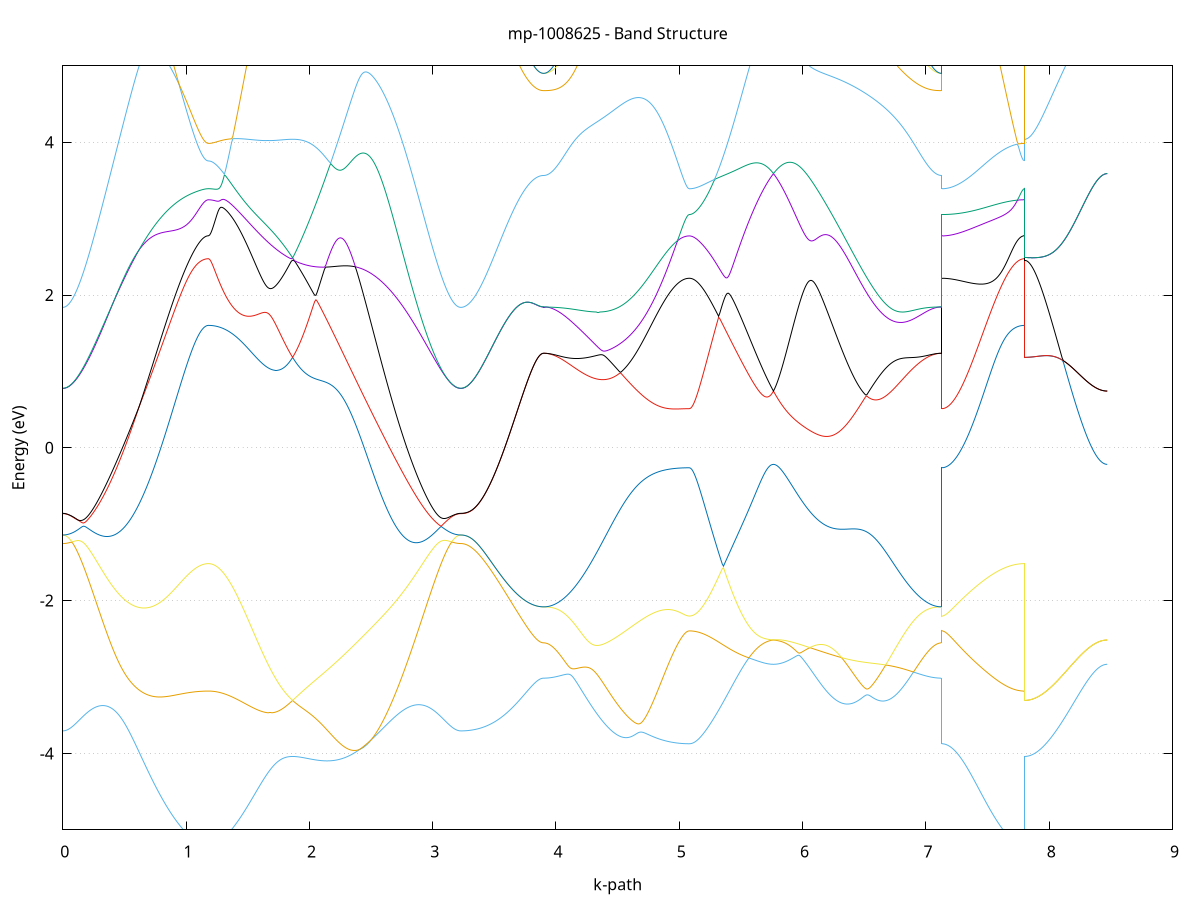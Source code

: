 set title 'mp-1008625 - Band Structure'
set xlabel 'k-path'
set ylabel 'Energy (eV)'
set grid y
set yrange [-5:5]
set terminal png size 800,600
set output 'mp-1008625_bands_gnuplot.png'
plot '-' using 1:2 with lines notitle, '-' using 1:2 with lines notitle, '-' using 1:2 with lines notitle, '-' using 1:2 with lines notitle, '-' using 1:2 with lines notitle, '-' using 1:2 with lines notitle, '-' using 1:2 with lines notitle, '-' using 1:2 with lines notitle, '-' using 1:2 with lines notitle, '-' using 1:2 with lines notitle, '-' using 1:2 with lines notitle, '-' using 1:2 with lines notitle, '-' using 1:2 with lines notitle, '-' using 1:2 with lines notitle, '-' using 1:2 with lines notitle, '-' using 1:2 with lines notitle, '-' using 1:2 with lines notitle, '-' using 1:2 with lines notitle, '-' using 1:2 with lines notitle, '-' using 1:2 with lines notitle, '-' using 1:2 with lines notitle, '-' using 1:2 with lines notitle, '-' using 1:2 with lines notitle, '-' using 1:2 with lines notitle
0.000000 -39.155933
0.009930 -39.155833
0.019860 -39.155733
0.029790 -39.155533
0.039720 -39.155133
0.049649 -39.154733
0.059579 -39.154233
0.069509 -39.153633
0.079439 -39.153033
0.089369 -39.152233
0.099299 -39.151333
0.109229 -39.150433
0.119159 -39.149333
0.129089 -39.148233
0.139019 -39.147033
0.148948 -39.145733
0.158878 -39.144333
0.168808 -39.142833
0.178738 -39.141333
0.188668 -39.139633
0.198598 -39.137933
0.208528 -39.136133
0.218458 -39.134233
0.228388 -39.132233
0.238318 -39.130133
0.248247 -39.127933
0.258177 -39.125733
0.268107 -39.123433
0.278037 -39.121033
0.287967 -39.118533
0.297897 -39.116033
0.307827 -39.113333
0.317757 -39.110633
0.327687 -39.107833
0.337616 -39.105033
0.347546 -39.102033
0.357476 -39.099033
0.367406 -39.096033
0.377336 -39.092833
0.387266 -39.089633
0.397196 -39.086333
0.407126 -39.083033
0.417056 -39.079633
0.426986 -39.076133
0.436915 -39.072533
0.446845 -39.068933
0.456775 -39.065333
0.466705 -39.061633
0.476635 -39.057833
0.486565 -39.053933
0.496495 -39.050133
0.506425 -39.046133
0.516355 -39.042133
0.526285 -39.038133
0.536214 -39.034033
0.546144 -39.029933
0.556074 -39.025733
0.566004 -39.021533
0.575934 -39.017233
0.585864 -39.012933
0.595794 -39.008633
0.605724 -39.004333
0.615654 -38.999933
0.625583 -38.995533
0.635513 -38.991133
0.645443 -38.986633
0.655373 -38.982233
0.665303 -38.977833
0.675233 -38.973333
0.685163 -38.968933
0.695093 -38.964533
0.705023 -38.960233
0.714953 -38.955933
0.724882 -38.951833
0.734812 -38.947933
0.744742 -38.944433
0.754672 -38.941533
0.764602 -38.939633
0.774532 -38.939233
0.784462 -38.940533
0.794392 -38.943233
0.804322 -38.946933
0.814252 -38.951233
0.824181 -38.955733
0.834111 -38.960333
0.844041 -38.965033
0.853971 -38.969633
0.863901 -38.974233
0.873831 -38.978833
0.883761 -38.983333
0.893691 -38.987733
0.903621 -38.992033
0.913551 -38.996133
0.923480 -39.000233
0.933410 -39.004133
0.943340 -39.008033
0.953270 -39.011733
0.963200 -39.015233
0.973130 -39.018633
0.983060 -39.021933
0.992990 -39.025033
1.002920 -39.028033
1.012849 -39.030933
1.022779 -39.033633
1.032709 -39.036133
1.042639 -39.038533
1.052569 -39.040733
1.062499 -39.042833
1.072429 -39.044733
1.082359 -39.046433
1.092289 -39.048033
1.102219 -39.049433
1.112148 -39.050733
1.122078 -39.051833
1.132008 -39.052733
1.141938 -39.053533
1.151868 -39.054033
1.161798 -39.054533
1.171728 -39.054733
1.181658 -39.054833
1.181658 -39.054833
1.191544 -39.054833
1.201431 -39.054733
1.211318 -39.054633
1.221205 -39.054433
1.231092 -39.054133
1.240978 -39.053933
1.250865 -39.053533
1.260752 -39.053133
1.270639 -39.052733
1.280525 -39.052233
1.290412 -39.051633
1.300299 -39.051133
1.310186 -39.050433
1.320073 -39.049733
1.329959 -39.049033
1.339846 -39.048233
1.349733 -39.047433
1.359620 -39.046533
1.369506 -39.045633
1.379393 -39.044733
1.389280 -39.043733
1.399167 -39.042733
1.409053 -39.041633
1.418940 -39.040533
1.428827 -39.039433
1.438714 -39.038233
1.448601 -39.037033
1.458487 -39.035833
1.468374 -39.034633
1.478261 -39.033333
1.488148 -39.032033
1.498034 -39.030733
1.507921 -39.029433
1.517808 -39.028133
1.527695 -39.026733
1.537581 -39.025433
1.547468 -39.024133
1.557355 -39.022733
1.567242 -39.021433
1.577129 -39.020133
1.587015 -39.018733
1.596902 -39.017533
1.606789 -39.016233
1.616676 -39.014933
1.626562 -39.013733
1.636449 -39.012533
1.646336 -39.011433
1.656223 -39.010333
1.666110 -39.009233
1.675996 -39.008233
1.685883 -39.007233
1.695770 -39.006333
1.705657 -39.005433
1.715543 -39.004633
1.725430 -39.003933
1.735317 -39.003233
1.745204 -39.002633
1.755090 -39.002133
1.764977 -39.001633
1.774864 -39.001233
1.784751 -39.000933
1.794638 -39.000633
1.804524 -39.000333
1.814411 -39.000133
1.824298 -39.000033
1.834185 -38.999933
1.844071 -38.999833
1.853958 -38.999833
1.863845 -38.999833
1.863845 -38.999833
1.873804 -38.999833
1.883764 -38.999833
1.893723 -38.999833
1.903683 -38.999833
1.913642 -38.999833
1.923601 -38.999833
1.933561 -38.999833
1.943520 -38.999733
1.953480 -38.999633
1.963439 -38.999533
1.973398 -38.999333
1.983358 -38.999033
1.993317 -38.998733
2.003277 -38.998333
2.013236 -38.997833
2.023195 -38.997333
2.033155 -38.996633
2.043114 -38.995933
2.053074 -38.995133
2.063033 -38.994233
2.072993 -38.993133
2.082952 -38.992033
2.092911 -38.990833
2.102871 -38.989533
2.112830 -38.988033
2.122790 -38.986433
2.132749 -38.984733
2.142708 -38.982933
2.152668 -38.981033
2.162627 -38.979033
2.172587 -38.976833
2.182546 -38.974533
2.192505 -38.972133
2.202465 -38.969533
2.212424 -38.966933
2.222384 -38.964133
2.232343 -38.961233
2.242303 -38.958133
2.252262 -38.955033
2.262221 -38.951733
2.272181 -38.948433
2.282140 -38.944933
2.292100 -38.941333
2.302059 -38.937733
2.312018 -38.934033
2.321978 -38.930233
2.331937 -38.926433
2.341897 -38.922733
2.351856 -38.919033
2.361815 -38.915633
2.371775 -38.912633
2.381734 -38.910233
2.391694 -38.908933
2.401653 -38.909033
2.411612 -38.910433
2.421572 -38.912933
2.431531 -38.916233
2.441491 -38.920133
2.451450 -38.924233
2.461410 -38.928633
2.471369 -38.933133
2.481328 -38.937733
2.491288 -38.942333
2.501247 -38.947033
2.511207 -38.951733
2.521166 -38.956433
2.531125 -38.961133
2.541085 -38.965833
2.551044 -38.970533
2.561004 -38.975133
2.570963 -38.979833
2.580922 -38.984433
2.590882 -38.989033
2.600841 -38.993633
2.610801 -38.998133
2.620760 -39.002633
2.630720 -39.007133
2.640679 -39.011533
2.650638 -39.015933
2.660598 -39.020233
2.670557 -39.024533
2.680517 -39.028733
2.690476 -39.032933
2.700435 -39.037133
2.710395 -39.041233
2.720354 -39.045233
2.730314 -39.049233
2.740273 -39.053133
2.750232 -39.057033
2.760192 -39.060833
2.770151 -39.064633
2.780111 -39.068333
2.790070 -39.071933
2.800029 -39.075533
2.809989 -39.079033
2.819948 -39.082533
2.829908 -39.085833
2.839867 -39.089233
2.849827 -39.092433
2.859786 -39.095633
2.869745 -39.098733
2.879705 -39.101733
2.889664 -39.104633
2.899624 -39.107533
2.909583 -39.110333
2.919542 -39.113133
2.929502 -39.115733
2.939461 -39.118333
2.949421 -39.120833
2.959380 -39.123233
2.969339 -39.125533
2.979299 -39.127833
2.989258 -39.129933
2.999218 -39.132033
3.009177 -39.134033
3.019137 -39.135933
3.029096 -39.137833
3.039055 -39.139533
3.049015 -39.141233
3.058974 -39.142833
3.068934 -39.144233
3.078893 -39.145633
3.088852 -39.147033
3.098812 -39.148233
3.108771 -39.149333
3.118731 -39.150433
3.128690 -39.151333
3.138649 -39.152233
3.148609 -39.152933
3.158568 -39.153633
3.168528 -39.154233
3.178487 -39.154733
3.188446 -39.155133
3.198406 -39.155533
3.208365 -39.155733
3.218325 -39.155833
3.228284 -39.155933
3.228284 -39.155933
3.238159 -39.155833
3.248034 -39.155433
3.257909 -39.154933
3.267784 -39.154133
3.277660 -39.153133
3.287535 -39.151933
3.297410 -39.150433
3.307285 -39.148833
3.317160 -39.146933
3.327035 -39.144833
3.336910 -39.142533
3.346785 -39.140033
3.356660 -39.137233
3.366535 -39.134233
3.376410 -39.131133
3.386286 -39.127733
3.396161 -39.124133
3.406036 -39.120333
3.415911 -39.116333
3.425786 -39.112033
3.435661 -39.107633
3.445536 -39.103033
3.455411 -39.098233
3.465286 -39.093233
3.475161 -39.087933
3.485036 -39.082533
3.494912 -39.076933
3.504787 -39.071233
3.514662 -39.065233
3.524537 -39.059133
3.534412 -39.052733
3.544287 -39.046233
3.554162 -39.039633
3.564037 -39.032733
3.573912 -39.025733
3.583787 -39.018533
3.593662 -39.011233
3.603538 -39.003733
3.613413 -38.996133
3.623288 -38.988333
3.633163 -38.980333
3.643038 -38.972333
3.652913 -38.964033
3.662788 -38.955733
3.672663 -38.947233
3.682538 -38.938633
3.692413 -38.929933
3.702288 -38.921133
3.712163 -38.912133
3.722039 -38.903133
3.731914 -38.893933
3.741789 -38.884733
3.751664 -38.875333
3.761539 -38.865933
3.771414 -38.856533
3.781289 -38.846933
3.791164 -38.837333
3.801039 -38.827633
3.810914 -38.818033
3.820789 -38.808333
3.830665 -38.798633
3.840540 -38.789033
3.850415 -38.779433
3.860290 -38.770133
3.870165 -38.761333
3.880040 -38.753233
3.889915 -38.747133
3.899790 -38.744633
3.899790 -38.744633
3.909720 -38.744633
3.919650 -38.744833
3.929580 -38.745133
3.939510 -38.745433
3.949440 -38.745933
3.959370 -38.746533
3.969299 -38.747133
3.979229 -38.747933
3.989159 -38.748833
3.999089 -38.749833
4.009019 -38.750933
4.018949 -38.752133
4.028879 -38.753533
4.038809 -38.754933
4.048739 -38.756433
4.058669 -38.758133
4.068598 -38.759833
4.078528 -38.761733
4.088458 -38.763733
4.098388 -38.765833
4.108318 -38.768033
4.118248 -38.770333
4.128178 -38.772833
4.138108 -38.775333
4.148038 -38.778033
4.157968 -38.780833
4.167897 -38.783633
4.177827 -38.786633
4.187757 -38.789733
4.197687 -38.792933
4.207617 -38.796333
4.217547 -38.799733
4.227477 -38.803233
4.237407 -38.806833
4.247337 -38.810633
4.257266 -38.814433
4.267196 -38.818333
4.277126 -38.822333
4.287056 -38.826533
4.296986 -38.830633
4.306916 -38.834933
4.316846 -38.839333
4.326776 -38.843733
4.336706 -38.848233
4.346636 -38.852833
4.356565 -38.857533
4.366495 -38.862233
4.376425 -38.867033
4.386355 -38.871833
4.396285 -38.876733
4.406215 -38.881633
4.416145 -38.886633
4.426075 -38.891633
4.436005 -38.896733
4.445935 -38.901733
4.455864 -38.906933
4.465794 -38.912033
4.475724 -38.917133
4.485654 -38.922333
4.495584 -38.927533
4.505514 -38.932633
4.515444 -38.937833
4.525374 -38.943033
4.535304 -38.948133
4.545233 -38.953333
4.555163 -38.958433
4.565093 -38.963533
4.575023 -38.968633
4.584953 -38.973733
4.594883 -38.978733
4.604813 -38.983733
4.614743 -38.988633
4.624673 -38.993533
4.634603 -38.998433
4.644532 -39.003233
4.654462 -39.007933
4.664392 -39.012633
4.674322 -39.017233
4.684252 -39.021733
4.694182 -39.026233
4.704112 -39.030633
4.714042 -39.034933
4.723972 -39.039233
4.733902 -39.043333
4.743831 -39.047433
4.753761 -39.051433
4.763691 -39.055333
4.773621 -39.059033
4.783551 -39.062733
4.793481 -39.066333
4.803411 -39.069833
4.813341 -39.073233
4.823271 -39.076433
4.833200 -39.079633
4.843130 -39.082633
4.853060 -39.085633
4.862990 -39.088433
4.872920 -39.091133
4.882850 -39.093633
4.892780 -39.096133
4.902710 -39.098433
4.912640 -39.100633
4.922570 -39.102733
4.932499 -39.104633
4.942429 -39.106533
4.952359 -39.108233
4.962289 -39.109833
4.972219 -39.111233
4.982149 -39.112533
4.992079 -39.113733
5.002009 -39.114833
5.011939 -39.115733
5.021869 -39.116633
5.031798 -39.117333
5.041728 -39.117833
5.051658 -39.118333
5.061588 -39.118633
5.071518 -39.118833
5.081448 -39.118833
5.081448 -39.118833
5.091335 -39.118833
5.101221 -39.118733
5.111108 -39.118533
5.120995 -39.118233
5.130882 -39.117933
5.140769 -39.117433
5.150655 -39.116933
5.160542 -39.116333
5.170429 -39.115733
5.180316 -39.115033
5.190202 -39.114233
5.200089 -39.113333
5.209976 -39.112333
5.219863 -39.111333
5.229749 -39.110233
5.239636 -39.109033
5.249523 -39.107833
5.259410 -39.106533
5.269297 -39.105133
5.279183 -39.103633
5.289070 -39.102133
5.298957 -39.100533
5.308844 -39.098933
5.318730 -39.097133
5.328617 -39.095433
5.338504 -39.093533
5.348391 -39.091633
5.358277 -39.089633
5.368164 -39.087633
5.378051 -39.085533
5.387938 -39.083433
5.397825 -39.081233
5.407711 -39.079033
5.417598 -39.076733
5.427485 -39.074433
5.437372 -39.072133
5.447258 -39.069733
5.457145 -39.067233
5.467032 -39.064733
5.476919 -39.062333
5.486806 -39.059733
5.496692 -39.057233
5.506579 -39.054633
5.516466 -39.052033
5.526353 -39.049533
5.536239 -39.046933
5.546126 -39.044333
5.556013 -39.041733
5.565900 -39.039233
5.575786 -39.036733
5.585673 -39.034233
5.595560 -39.031733
5.605447 -39.029333
5.615334 -39.027033
5.625220 -39.024733
5.635107 -39.022633
5.644994 -39.020533
5.654881 -39.018533
5.664767 -39.016733
5.674654 -39.015033
5.684541 -39.013533
5.694428 -39.012133
5.704314 -39.010933
5.714201 -39.009933
5.724088 -39.009233
5.733975 -39.008733
5.743862 -39.008333
5.753748 -39.008033
5.763635 -39.007933
5.763635 -39.007933
5.773595 -39.008133
5.783554 -39.008433
5.793513 -39.009033
5.803473 -39.009733
5.813432 -39.010633
5.823392 -39.011633
5.833351 -39.012733
5.843310 -39.013933
5.853270 -39.015233
5.863229 -39.016633
5.873189 -39.018033
5.883148 -39.019533
5.893107 -39.020933
5.903067 -39.022433
5.913026 -39.023933
5.922986 -39.025333
5.932945 -39.026733
5.942904 -39.028033
5.952864 -39.029333
5.962823 -39.030533
5.972783 -39.031733
5.982742 -39.032833
5.992702 -39.033733
6.002661 -39.034633
6.012620 -39.035433
6.022580 -39.036133
6.032539 -39.036733
6.042499 -39.037233
6.052458 -39.037633
6.062417 -39.037833
6.072377 -39.037933
6.082336 -39.037933
6.092296 -39.037833
6.102255 -39.037633
6.112214 -39.037233
6.122174 -39.036733
6.132133 -39.036133
6.142093 -39.035333
6.152052 -39.034433
6.162012 -39.033433
6.171971 -39.032333
6.181930 -39.031033
6.191890 -39.029633
6.201849 -39.028133
6.211809 -39.026433
6.221768 -39.024633
6.231727 -39.022733
6.241687 -39.020733
6.251646 -39.018533
6.261606 -39.016233
6.271565 -39.013833
6.281524 -39.011333
6.291484 -39.008633
6.301443 -39.005933
6.311403 -39.003033
6.321362 -39.000033
6.331321 -38.997033
6.341281 -38.993833
6.351240 -38.990533
6.361200 -38.987133
6.371159 -38.983633
6.381119 -38.980133
6.391078 -38.976433
6.401037 -38.972733
6.410997 -38.968933
6.420956 -38.965033
6.430916 -38.961033
6.440875 -38.957033
6.450834 -38.952933
6.460794 -38.948733
6.470753 -38.944533
6.480713 -38.940233
6.490672 -38.935933
6.500631 -38.931533
6.510591 -38.927133
6.520550 -38.922633
6.530510 -38.918233
6.540469 -38.913733
6.550429 -38.909133
6.560388 -38.904633
6.570347 -38.900033
6.580307 -38.895533
6.590266 -38.890933
6.600226 -38.886433
6.610185 -38.881833
6.620144 -38.877333
6.630104 -38.872833
6.640063 -38.868333
6.650023 -38.863833
6.659982 -38.859433
6.669941 -38.854933
6.679901 -38.850633
6.689860 -38.846333
6.699820 -38.842033
6.709779 -38.837833
6.719738 -38.833633
6.729698 -38.829533
6.739657 -38.825533
6.749617 -38.821633
6.759576 -38.817733
6.769536 -38.813933
6.779495 -38.810233
6.789454 -38.806533
6.799414 -38.803033
6.809373 -38.799533
6.819333 -38.796233
6.829292 -38.792933
6.839251 -38.789733
6.849211 -38.786633
6.859170 -38.783733
6.869130 -38.780833
6.879089 -38.778133
6.889048 -38.775433
6.899008 -38.772933
6.908967 -38.770433
6.918927 -38.768133
6.928886 -38.765933
6.938846 -38.763833
6.948805 -38.761833
6.958764 -38.759933
6.968724 -38.758233
6.978683 -38.756533
6.988643 -38.755033
6.998602 -38.753533
7.008561 -38.752233
7.018521 -38.751033
7.028480 -38.749933
7.038440 -38.748833
7.048399 -38.748033
7.058358 -38.747233
7.068318 -38.746533
7.078277 -38.745933
7.088237 -38.745433
7.098196 -38.745133
7.108155 -38.744833
7.118115 -38.744633
7.128074 -38.744633
7.128074 -39.118833
7.137949 -39.119033
7.147824 -39.119633
7.157700 -39.120433
7.167575 -39.121433
7.177450 -39.122433
7.187325 -39.123533
7.197200 -39.124633
7.207075 -39.125733
7.216950 -39.126733
7.226825 -39.127633
7.236700 -39.128433
7.246575 -39.129133
7.256450 -39.129733
7.266326 -39.130233
7.276201 -39.130633
7.286076 -39.130933
7.295951 -39.131033
7.305826 -39.131133
7.315701 -39.131033
7.325576 -39.130933
7.335451 -39.130633
7.345326 -39.130233
7.355201 -39.129733
7.365076 -39.129133
7.374952 -39.128333
7.384827 -39.127533
7.394702 -39.126533
7.404577 -39.125533
7.414452 -39.124333
7.424327 -39.123033
7.434202 -39.121733
7.444077 -39.120233
7.453952 -39.118633
7.463827 -39.117033
7.473702 -39.115233
7.483578 -39.113433
7.493453 -39.111533
7.503328 -39.109533
7.513203 -39.107533
7.523078 -39.105333
7.532953 -39.103233
7.542828 -39.100933
7.552703 -39.098733
7.562578 -39.096333
7.572453 -39.094033
7.582328 -39.091633
7.592204 -39.089233
7.602079 -39.086833
7.611954 -39.084433
7.621829 -39.082033
7.631704 -39.079633
7.641579 -39.077333
7.651454 -39.075033
7.661329 -39.072733
7.671204 -39.070633
7.681079 -39.068533
7.690954 -39.066533
7.700829 -39.064633
7.710705 -39.062933
7.720580 -39.061333
7.730455 -39.059833
7.740330 -39.058533
7.750205 -39.057433
7.760080 -39.056533
7.769955 -39.055833
7.779830 -39.055233
7.789705 -39.054933
7.799580 -39.054833
7.799580 -38.999833
7.809455 -38.999733
7.819331 -38.999633
7.829206 -38.999433
7.839081 -38.999133
7.848956 -38.998733
7.858831 -38.998333
7.868706 -38.997733
7.878581 -38.997133
7.888456 -38.996433
7.898331 -38.995633
7.908206 -38.994833
7.918081 -38.993833
7.927957 -38.992833
7.937832 -38.991733
7.947707 -38.990533
7.957582 -38.989333
7.967457 -38.987933
7.977332 -38.986533
7.987207 -38.985033
7.997082 -38.983533
8.006957 -38.981833
8.016832 -38.980133
8.026707 -38.978333
8.036582 -38.976433
8.046458 -38.974533
8.056333 -38.972533
8.066208 -38.970433
8.076083 -38.968333
8.085958 -38.966133
8.095833 -38.963833
8.105708 -38.961533
8.115583 -38.959133
8.125458 -38.956633
8.135333 -38.954133
8.145208 -38.951533
8.155084 -38.948933
8.164959 -38.946633
8.174834 -38.950333
8.184709 -38.953933
8.194584 -38.957433
8.204459 -38.960833
8.214334 -38.964133
8.224209 -38.967333
8.234084 -38.970333
8.243959 -38.973333
8.253834 -38.976233
8.263710 -38.978933
8.273585 -38.981633
8.283460 -38.984133
8.293335 -38.986533
8.303210 -38.988833
8.313085 -38.990933
8.322960 -38.992933
8.332835 -38.994933
8.342710 -38.996633
8.352585 -38.998333
8.362460 -38.999833
8.372336 -39.001233
8.382211 -39.002533
8.392086 -39.003633
8.401961 -39.004633
8.411836 -39.005533
8.421711 -39.006233
8.431586 -39.006833
8.441461 -39.007333
8.451336 -39.007633
8.461211 -39.007833
8.471086 -39.007933
e
0.000000 -38.560833
0.009930 -38.560833
0.019860 -38.560933
0.029790 -38.561233
0.039720 -38.561833
0.049649 -38.562633
0.059579 -38.563633
0.069509 -38.564733
0.079439 -38.566033
0.089369 -38.567433
0.099299 -38.569033
0.109229 -38.570833
0.119159 -38.572833
0.129089 -38.574933
0.139019 -38.577233
0.148948 -38.579633
0.158878 -38.582233
0.168808 -38.585033
0.178738 -38.587933
0.188668 -38.590933
0.198598 -38.594233
0.208528 -38.597533
0.218458 -38.601033
0.228388 -38.604733
0.238318 -38.608533
0.248247 -38.612433
0.258177 -38.616533
0.268107 -38.620733
0.278037 -38.625033
0.287967 -38.629533
0.297897 -38.634133
0.307827 -38.638833
0.317757 -38.643633
0.327687 -38.648633
0.337616 -38.653633
0.347546 -38.658833
0.357476 -38.664033
0.367406 -38.669433
0.377336 -38.674833
0.387266 -38.680433
0.397196 -38.686033
0.407126 -38.691733
0.417056 -38.697533
0.426986 -38.703433
0.436915 -38.709333
0.446845 -38.715333
0.456775 -38.721433
0.466705 -38.727533
0.476635 -38.733733
0.486565 -38.740033
0.496495 -38.746233
0.506425 -38.752633
0.516355 -38.758933
0.526285 -38.765333
0.536214 -38.771733
0.546144 -38.778233
0.556074 -38.784633
0.566004 -38.791133
0.575934 -38.797533
0.585864 -38.804033
0.595794 -38.810533
0.605724 -38.816933
0.615654 -38.823333
0.625583 -38.829833
0.635513 -38.836133
0.645443 -38.842533
0.655373 -38.848833
0.665303 -38.855033
0.675233 -38.861233
0.685163 -38.867333
0.695093 -38.873333
0.705023 -38.879233
0.714953 -38.885033
0.724882 -38.890533
0.734812 -38.895733
0.744742 -38.900533
0.754672 -38.904733
0.764602 -38.907733
0.774532 -38.909233
0.784462 -38.908933
0.794392 -38.907033
0.804322 -38.904133
0.814252 -38.900733
0.824181 -38.896933
0.834111 -38.892833
0.844041 -38.888733
0.853971 -38.884533
0.863901 -38.880333
0.873831 -38.876033
0.883761 -38.871833
0.893691 -38.867633
0.903621 -38.863533
0.913551 -38.859633
0.923480 -38.855733
0.933410 -38.852333
0.943340 -38.849633
0.953270 -38.848733
0.963200 -38.849933
0.973130 -38.852133
0.983060 -38.854633
0.992990 -38.857133
1.002920 -38.859633
1.012849 -38.862133
1.022779 -38.864433
1.032709 -38.866633
1.042639 -38.868633
1.052569 -38.870633
1.062499 -38.872433
1.072429 -38.874033
1.082359 -38.875533
1.092289 -38.876933
1.102219 -38.878233
1.112148 -38.879333
1.122078 -38.880233
1.132008 -38.881033
1.141938 -38.881733
1.151868 -38.882233
1.161798 -38.882633
1.171728 -38.882833
1.181658 -38.882933
1.181658 -38.882933
1.191544 -38.882833
1.201431 -38.882733
1.211318 -38.882633
1.221205 -38.882433
1.231092 -38.882133
1.240978 -38.881833
1.250865 -38.881433
1.260752 -38.880933
1.270639 -38.880433
1.280525 -38.879933
1.290412 -38.879333
1.300299 -38.878633
1.310186 -38.877833
1.320073 -38.877033
1.329959 -38.876233
1.339846 -38.875333
1.349733 -38.874333
1.359620 -38.873333
1.369506 -38.872233
1.379393 -38.871133
1.389280 -38.870033
1.399167 -38.868733
1.409053 -38.867533
1.418940 -38.866233
1.428827 -38.864833
1.438714 -38.863433
1.448601 -38.861933
1.458487 -38.860433
1.468374 -38.858933
1.478261 -38.857333
1.488148 -38.855733
1.498034 -38.854133
1.507921 -38.852433
1.517808 -38.850733
1.527695 -38.848933
1.537581 -38.847133
1.547468 -38.845333
1.557355 -38.843533
1.567242 -38.841733
1.577129 -38.839833
1.587015 -38.838033
1.596902 -38.836133
1.606789 -38.834333
1.616676 -38.832433
1.626562 -38.830533
1.636449 -38.828733
1.646336 -38.826933
1.656223 -38.825133
1.666110 -38.823333
1.675996 -38.821633
1.685883 -38.820033
1.695770 -38.818433
1.705657 -38.816933
1.715543 -38.815633
1.725430 -38.816533
1.735317 -38.817133
1.745204 -38.817733
1.755090 -38.818133
1.764977 -38.818333
1.774864 -38.818433
1.784751 -38.818433
1.794638 -38.818233
1.804524 -38.817833
1.814411 -38.817333
1.824298 -38.816633
1.834185 -38.815833
1.844071 -38.814933
1.853958 -38.813833
1.863845 -38.812633
1.863845 -38.812633
1.873804 -38.813933
1.883764 -38.815533
1.893723 -38.817233
1.903683 -38.819133
1.913642 -38.821133
1.923601 -38.823233
1.933561 -38.825333
1.943520 -38.827633
1.953480 -38.829933
1.963439 -38.832233
1.973398 -38.834533
1.983358 -38.836833
1.993317 -38.839233
2.003277 -38.841433
2.013236 -38.843733
2.023195 -38.845933
2.033155 -38.848133
2.043114 -38.850233
2.053074 -38.852233
2.063033 -38.854133
2.072993 -38.856033
2.082952 -38.857833
2.092911 -38.859433
2.102871 -38.861033
2.112830 -38.862533
2.122790 -38.863833
2.132749 -38.865133
2.142708 -38.866233
2.152668 -38.867233
2.162627 -38.868133
2.172587 -38.868833
2.182546 -38.869533
2.192505 -38.870033
2.202465 -38.870333
2.212424 -38.870633
2.222384 -38.870733
2.232343 -38.870633
2.242303 -38.870433
2.252262 -38.870133
2.262221 -38.869733
2.272181 -38.869133
2.282140 -38.868433
2.292100 -38.867533
2.302059 -38.866533
2.312018 -38.865433
2.321978 -38.864133
2.331937 -38.862733
2.341897 -38.861233
2.351856 -38.862233
2.361815 -38.866233
2.371775 -38.869633
2.381734 -38.872233
2.391694 -38.873633
2.401653 -38.873633
2.411612 -38.872133
2.421572 -38.869433
2.431531 -38.865733
2.441491 -38.861533
2.451450 -38.856833
2.461410 -38.851833
2.471369 -38.846633
2.481328 -38.841133
2.491288 -38.835633
2.501247 -38.829833
2.511207 -38.824033
2.521166 -38.818133
2.531125 -38.812133
2.541085 -38.806133
2.551044 -38.801233
2.561004 -38.797233
2.570963 -38.793233
2.580922 -38.789133
2.590882 -38.784933
2.600841 -38.780633
2.610801 -38.776333
2.620760 -38.771933
2.630720 -38.767433
2.640679 -38.762933
2.650638 -38.758433
2.660598 -38.753833
2.670557 -38.749233
2.680517 -38.744533
2.690476 -38.739833
2.700435 -38.735133
2.710395 -38.730433
2.720354 -38.725633
2.730314 -38.720833
2.740273 -38.716133
2.750232 -38.711333
2.760192 -38.706533
2.770151 -38.701733
2.780111 -38.696933
2.790070 -38.692233
2.800029 -38.687433
2.809989 -38.682733
2.819948 -38.678033
2.829908 -38.673333
2.839867 -38.668733
2.849827 -38.664133
2.859786 -38.659633
2.869745 -38.655133
2.879705 -38.650633
2.889664 -38.646233
2.899624 -38.641933
2.909583 -38.637633
2.919542 -38.633433
2.929502 -38.629333
2.939461 -38.625333
2.949421 -38.621333
2.959380 -38.617433
2.969339 -38.613733
2.979299 -38.610033
2.989258 -38.606433
2.999218 -38.602933
3.009177 -38.599633
3.019137 -38.596333
3.029096 -38.593233
3.039055 -38.590133
3.049015 -38.587333
3.058974 -38.584533
3.068934 -38.581933
3.078893 -38.579433
3.088852 -38.577033
3.098812 -38.574833
3.108771 -38.572733
3.118731 -38.570833
3.128690 -38.569133
3.138649 -38.567533
3.148609 -38.566033
3.158568 -38.564833
3.168528 -38.563633
3.178487 -38.562733
3.188446 -38.561933
3.198406 -38.561433
3.208365 -38.561033
3.218325 -38.560833
3.228284 -38.560833
3.228284 -38.560833
3.238159 -38.560733
3.248034 -38.560733
3.257909 -38.560633
3.267784 -38.560533
3.277660 -38.560333
3.287535 -38.560133
3.297410 -38.559933
3.307285 -38.559633
3.317160 -38.559333
3.327035 -38.559033
3.336910 -38.558633
3.346785 -38.558233
3.356660 -38.557833
3.366535 -38.557333
3.376410 -38.556833
3.386286 -38.556333
3.396161 -38.555733
3.406036 -38.555133
3.415911 -38.554433
3.425786 -38.553833
3.435661 -38.553133
3.445536 -38.552333
3.455411 -38.551633
3.465286 -38.550833
3.475161 -38.550033
3.485036 -38.549133
3.494912 -38.548233
3.504787 -38.547333
3.514662 -38.546433
3.524537 -38.545433
3.534412 -38.544433
3.544287 -38.543433
3.554162 -38.542433
3.564037 -38.541333
3.573912 -38.540233
3.583787 -38.539133
3.593662 -38.537933
3.603538 -38.536833
3.613413 -38.535633
3.623288 -38.534433
3.633163 -38.533233
3.643038 -38.531933
3.652913 -38.530733
3.662788 -38.529433
3.672663 -38.528133
3.682538 -38.526833
3.692413 -38.525433
3.702288 -38.524133
3.712163 -38.531633
3.722039 -38.541233
3.731914 -38.550833
3.741789 -38.560533
3.751664 -38.570333
3.761539 -38.580233
3.771414 -38.590133
3.781289 -38.600033
3.791164 -38.610033
3.801039 -38.619933
3.810914 -38.629933
3.820789 -38.639933
3.830665 -38.649833
3.840540 -38.659633
3.850415 -38.669333
3.860290 -38.678833
3.870165 -38.687833
3.880040 -38.695933
3.889915 -38.702133
3.899790 -38.704633
3.899790 -38.704633
3.909720 -38.704633
3.919650 -38.704733
3.929580 -38.704933
3.939510 -38.705133
3.949440 -38.705433
3.959370 -38.705833
3.969299 -38.706233
3.979229 -38.706833
3.989159 -38.707433
3.999089 -38.708033
4.009019 -38.708833
4.018949 -38.709633
4.028879 -38.710533
4.038809 -38.711533
4.048739 -38.712633
4.058669 -38.713833
4.068598 -38.715133
4.078528 -38.716433
4.088458 -38.717933
4.098388 -38.719533
4.108318 -38.721133
4.118248 -38.722933
4.128178 -38.724833
4.138108 -38.726833
4.148038 -38.729033
4.157968 -38.731233
4.167897 -38.733633
4.177827 -38.736133
4.187757 -38.738733
4.197687 -38.741433
4.207617 -38.744333
4.217547 -38.747333
4.227477 -38.750533
4.237407 -38.753733
4.247337 -38.757133
4.257266 -38.760633
4.267196 -38.764333
4.277126 -38.768033
4.287056 -38.771933
4.296986 -38.775933
4.306916 -38.780133
4.316846 -38.784333
4.326776 -38.788733
4.336706 -38.793233
4.346636 -38.797733
4.356565 -38.802433
4.366495 -38.807233
4.376425 -38.812133
4.386355 -38.817033
4.396285 -38.822033
4.406215 -38.827233
4.416145 -38.832433
4.426075 -38.837633
4.436005 -38.842933
4.445935 -38.848333
4.455864 -38.853833
4.465794 -38.859233
4.475724 -38.864833
4.485654 -38.870333
4.495584 -38.875933
4.505514 -38.881533
4.515444 -38.887233
4.525374 -38.892833
4.535304 -38.898533
4.545233 -38.904133
4.555163 -38.909833
4.565093 -38.915533
4.575023 -38.921133
4.584953 -38.926833
4.594883 -38.932433
4.604813 -38.938033
4.614743 -38.943533
4.624673 -38.949033
4.634603 -38.954533
4.644532 -38.960033
4.654462 -38.965433
4.664392 -38.970733
4.674322 -38.976033
4.684252 -38.981233
4.694182 -38.986433
4.704112 -38.991433
4.714042 -38.996533
4.723972 -39.001433
4.733902 -39.006233
4.743831 -39.011033
4.753761 -39.015733
4.763691 -39.020333
4.773621 -39.024733
4.783551 -39.029133
4.793481 -39.033433
4.803411 -39.037633
4.813341 -39.041733
4.823271 -39.045633
4.833200 -39.049433
4.843130 -39.053233
4.853060 -39.056833
4.862990 -39.060233
4.872920 -39.063633
4.882850 -39.066833
4.892780 -39.069833
4.902710 -39.072833
4.912640 -39.075633
4.922570 -39.078233
4.932499 -39.080733
4.942429 -39.083133
4.952359 -39.085333
4.962289 -39.087433
4.972219 -39.089333
4.982149 -39.091033
4.992079 -39.092633
5.002009 -39.094033
5.011939 -39.095333
5.021869 -39.096433
5.031798 -39.097333
5.041728 -39.098133
5.051658 -39.098733
5.061588 -39.099133
5.071518 -39.099433
5.081448 -39.099533
5.081448 -39.099533
5.091335 -39.099433
5.101221 -39.099333
5.111108 -39.099133
5.120995 -39.098933
5.130882 -39.098633
5.140769 -39.098233
5.150655 -39.097833
5.160542 -39.097333
5.170429 -39.096733
5.180316 -39.096133
5.190202 -39.095433
5.200089 -39.094633
5.209976 -39.093833
5.219863 -39.092933
5.229749 -39.091933
5.239636 -39.090933
5.249523 -39.089833
5.259410 -39.088733
5.269297 -39.087533
5.279183 -39.086233
5.289070 -39.084933
5.298957 -39.083533
5.308844 -39.082133
5.318730 -39.080633
5.328617 -39.079133
5.338504 -39.077533
5.348391 -39.075933
5.358277 -39.074233
5.368164 -39.072533
5.378051 -39.070733
5.387938 -39.068933
5.397825 -39.067033
5.407711 -39.065233
5.417598 -39.063233
5.427485 -39.061333
5.437372 -39.059333
5.447258 -39.057333
5.457145 -39.055233
5.467032 -39.053233
5.476919 -39.051133
5.486806 -39.049033
5.496692 -39.046933
5.506579 -39.044833
5.516466 -39.042733
5.526353 -39.040633
5.536239 -39.038533
5.546126 -39.036533
5.556013 -39.034433
5.565900 -39.032433
5.575786 -39.030433
5.585673 -39.028433
5.595560 -39.026533
5.605447 -39.024733
5.615334 -39.022933
5.625220 -39.021133
5.635107 -39.019533
5.644994 -39.017933
5.654881 -39.016433
5.664767 -39.015133
5.674654 -39.013833
5.684541 -39.012633
5.694428 -39.011633
5.704314 -39.010733
5.714201 -39.009833
5.724088 -39.009033
5.733975 -39.008433
5.743862 -39.008033
5.753748 -39.007833
5.763635 -39.007833
5.763635 -39.007833
5.773595 -39.007833
5.783554 -39.007933
5.793513 -39.008133
5.803473 -39.008433
5.813432 -39.008733
5.823392 -39.009233
5.833351 -39.009733
5.843310 -39.010333
5.853270 -39.010933
5.863229 -39.011633
5.873189 -39.012333
5.883148 -39.012933
5.893107 -39.013633
5.903067 -39.014333
5.913026 -39.014933
5.922986 -39.015533
5.932945 -39.016133
5.942904 -39.016633
5.952864 -39.017133
5.962823 -39.017533
5.972783 -39.017833
5.982742 -39.018033
5.992702 -39.018233
6.002661 -39.018333
6.012620 -39.018233
6.022580 -39.018133
6.032539 -39.017933
6.042499 -39.017533
6.052458 -39.017133
6.062417 -39.016533
6.072377 -39.015933
6.082336 -39.015133
6.092296 -39.014233
6.102255 -39.013133
6.112214 -39.012033
6.122174 -39.010733
6.132133 -39.009333
6.142093 -39.007833
6.152052 -39.006133
6.162012 -39.004333
6.171971 -39.002433
6.181930 -39.000433
6.191890 -38.998233
6.201849 -38.996033
6.211809 -38.993633
6.221768 -38.991033
6.231727 -38.988433
6.241687 -38.985633
6.251646 -38.982833
6.261606 -38.979833
6.271565 -38.976733
6.281524 -38.973433
6.291484 -38.970133
6.301443 -38.966733
6.311403 -38.963133
6.321362 -38.959533
6.331321 -38.955833
6.341281 -38.951933
6.351240 -38.948033
6.361200 -38.944033
6.371159 -38.939933
6.381119 -38.935733
6.391078 -38.931533
6.401037 -38.927133
6.410997 -38.922733
6.420956 -38.918333
6.430916 -38.913733
6.440875 -38.909233
6.450834 -38.904533
6.460794 -38.899833
6.470753 -38.895133
6.480713 -38.890433
6.490672 -38.885633
6.500631 -38.880833
6.510591 -38.875933
6.520550 -38.871133
6.530510 -38.866233
6.540469 -38.861333
6.550429 -38.856433
6.560388 -38.851633
6.570347 -38.846733
6.580307 -38.841833
6.590266 -38.837033
6.600226 -38.832233
6.610185 -38.827533
6.620144 -38.822733
6.630104 -38.818133
6.640063 -38.813433
6.650023 -38.808933
6.659982 -38.804333
6.669941 -38.799933
6.679901 -38.795533
6.689860 -38.791233
6.699820 -38.787033
6.709779 -38.782933
6.719738 -38.778833
6.729698 -38.774933
6.739657 -38.771133
6.749617 -38.767333
6.759576 -38.763733
6.769536 -38.760233
6.779495 -38.756733
6.789454 -38.753433
6.799414 -38.750333
6.809373 -38.747233
6.819333 -38.744233
6.829292 -38.741433
6.839251 -38.738733
6.849211 -38.736133
6.859170 -38.733633
6.869130 -38.731333
6.879089 -38.729033
6.889048 -38.726933
6.899008 -38.724933
6.908967 -38.723033
6.918927 -38.721233
6.928886 -38.719633
6.938846 -38.718033
6.948805 -38.716533
6.958764 -38.715133
6.968724 -38.713833
6.978683 -38.712733
6.988643 -38.711633
6.998602 -38.710633
7.008561 -38.709633
7.018521 -38.708833
7.028480 -38.708133
7.038440 -38.707433
7.048399 -38.706833
7.058358 -38.706333
7.068318 -38.705833
7.078277 -38.705433
7.088237 -38.705133
7.098196 -38.704933
7.108155 -38.704733
7.118115 -38.704633
7.128074 -38.704633
7.128074 -39.099533
7.137949 -39.099133
7.147824 -39.098333
7.157700 -39.096933
7.167575 -39.095133
7.177450 -39.093033
7.187325 -39.090733
7.197200 -39.088133
7.207075 -39.085433
7.216950 -39.082533
7.226825 -39.079533
7.236700 -39.076433
7.246575 -39.073133
7.256450 -39.069733
7.266326 -39.066333
7.276201 -39.062733
7.286076 -39.059133
7.295951 -39.055333
7.305826 -39.051533
7.315701 -39.047633
7.325576 -39.043733
7.335451 -39.039633
7.345326 -39.035533
7.355201 -39.031433
7.365076 -39.027233
7.374952 -39.022933
7.384827 -39.018633
7.394702 -39.014333
7.404577 -39.009933
7.414452 -39.005533
7.424327 -39.001133
7.434202 -38.996733
7.444077 -38.992233
7.453952 -38.987833
7.463827 -38.983333
7.473702 -38.978833
7.483578 -38.974433
7.493453 -38.970033
7.503328 -38.965633
7.513203 -38.961233
7.523078 -38.956833
7.532953 -38.952533
7.542828 -38.948333
7.552703 -38.944133
7.562578 -38.940033
7.572453 -38.936033
7.582328 -38.932033
7.592204 -38.928233
7.602079 -38.924433
7.611954 -38.920733
7.621829 -38.917233
7.631704 -38.913833
7.641579 -38.910533
7.651454 -38.907433
7.661329 -38.904433
7.671204 -38.901633
7.681079 -38.898933
7.690954 -38.896533
7.700829 -38.894233
7.710705 -38.892133
7.720580 -38.890233
7.730455 -38.888533
7.740330 -38.887033
7.750205 -38.885833
7.760080 -38.884733
7.769955 -38.883933
7.779830 -38.883333
7.789705 -38.883033
7.799580 -38.882933
7.799580 -38.812633
7.809455 -38.812833
7.819331 -38.813533
7.829206 -38.814633
7.839081 -38.816133
7.848956 -38.818033
7.858831 -38.820333
7.868706 -38.822933
7.878581 -38.825833
7.888456 -38.829033
7.898331 -38.832433
7.908206 -38.836033
7.918081 -38.839833
7.927957 -38.843833
7.937832 -38.847933
7.947707 -38.852133
7.957582 -38.856433
7.967457 -38.860833
7.977332 -38.865233
7.987207 -38.869733
7.997082 -38.874233
8.006957 -38.878733
8.016832 -38.883233
8.026707 -38.887733
8.036582 -38.892233
8.046458 -38.896733
8.056333 -38.901233
8.066208 -38.905633
8.076083 -38.910033
8.085958 -38.914333
8.095833 -38.918633
8.105708 -38.922833
8.115583 -38.927033
8.125458 -38.931133
8.135333 -38.935133
8.145208 -38.939033
8.155084 -38.942933
8.164959 -38.946433
8.174834 -38.950133
8.184709 -38.953733
8.194584 -38.957233
8.204459 -38.960633
8.214334 -38.963933
8.224209 -38.967133
8.234084 -38.970233
8.243959 -38.973133
8.253834 -38.976033
8.263710 -38.978833
8.273585 -38.981433
8.283460 -38.983933
8.293335 -38.986333
8.303210 -38.988633
8.313085 -38.990733
8.322960 -38.992833
8.332835 -38.994733
8.342710 -38.996533
8.352585 -38.998133
8.362460 -38.999733
8.372336 -39.001133
8.382211 -39.002333
8.392086 -39.003533
8.401961 -39.004533
8.411836 -39.005433
8.421711 -39.006133
8.431586 -39.006733
8.441461 -39.007233
8.451336 -39.007533
8.461211 -39.007733
8.471086 -39.007833
e
0.000000 -38.560533
0.009930 -38.560533
0.019860 -38.560833
0.029790 -38.561133
0.039720 -38.561333
0.049649 -38.561633
0.059579 -38.562033
0.069509 -38.562433
0.079439 -38.562933
0.089369 -38.563533
0.099299 -38.564133
0.109229 -38.564833
0.119159 -38.565633
0.129089 -38.566433
0.139019 -38.567333
0.148948 -38.568333
0.158878 -38.569333
0.168808 -38.570333
0.178738 -38.571533
0.188668 -38.572733
0.198598 -38.573933
0.208528 -38.575233
0.218458 -38.576533
0.228388 -38.577933
0.238318 -38.579333
0.248247 -38.580833
0.258177 -38.582433
0.268107 -38.583933
0.278037 -38.585633
0.287967 -38.587233
0.297897 -38.588933
0.307827 -38.590733
0.317757 -38.592533
0.327687 -38.594333
0.337616 -38.596133
0.347546 -38.598033
0.357476 -38.599933
0.367406 -38.601933
0.377336 -38.603933
0.387266 -38.605933
0.397196 -38.607933
0.407126 -38.609933
0.417056 -38.612033
0.426986 -38.614133
0.436915 -38.616233
0.446845 -38.618333
0.456775 -38.620533
0.466705 -38.622633
0.476635 -38.624833
0.486565 -38.627033
0.496495 -38.629233
0.506425 -38.631433
0.516355 -38.633633
0.526285 -38.635833
0.536214 -38.638033
0.546144 -38.640233
0.556074 -38.642433
0.566004 -38.647333
0.575934 -38.653333
0.585864 -38.659333
0.595794 -38.665333
0.605724 -38.671333
0.615654 -38.677333
0.625583 -38.683333
0.635513 -38.689233
0.645443 -38.695133
0.655373 -38.701033
0.665303 -38.706833
0.675233 -38.712633
0.685163 -38.718333
0.695093 -38.724033
0.705023 -38.729733
0.714953 -38.735233
0.724882 -38.740833
0.734812 -38.746233
0.744742 -38.751633
0.754672 -38.756933
0.764602 -38.762233
0.774532 -38.767333
0.784462 -38.772433
0.794392 -38.777433
0.804322 -38.782333
0.814252 -38.787133
0.824181 -38.791933
0.834111 -38.796533
0.844041 -38.801033
0.853971 -38.805433
0.863901 -38.809733
0.873831 -38.813933
0.883761 -38.818033
0.893691 -38.821933
0.903621 -38.825733
0.913551 -38.829333
0.923480 -38.832633
0.933410 -38.835533
0.943340 -38.837633
0.953270 -38.837933
0.963200 -38.836033
0.973130 -38.833133
0.983060 -38.829833
0.992990 -38.826533
1.002920 -38.823233
1.012849 -38.819933
1.022779 -38.816833
1.032709 -38.813833
1.042639 -38.810933
1.052569 -38.808133
1.062499 -38.805533
1.072429 -38.803133
1.082359 -38.800933
1.092289 -38.798833
1.102219 -38.796933
1.112148 -38.795333
1.122078 -38.793833
1.132008 -38.792533
1.141938 -38.791533
1.151868 -38.790733
1.161798 -38.790133
1.171728 -38.789833
1.181658 -38.789733
1.181658 -38.789733
1.191544 -38.789633
1.201431 -38.789533
1.211318 -38.789333
1.221205 -38.789133
1.231092 -38.788733
1.240978 -38.788333
1.250865 -38.787833
1.260752 -38.787333
1.270639 -38.786733
1.280525 -38.785933
1.290412 -38.785233
1.300299 -38.784333
1.310186 -38.783433
1.320073 -38.782433
1.329959 -38.781433
1.339846 -38.780233
1.349733 -38.779033
1.359620 -38.777733
1.369506 -38.776433
1.379393 -38.775033
1.389280 -38.773533
1.399167 -38.771933
1.409053 -38.770333
1.418940 -38.768633
1.428827 -38.766933
1.438714 -38.765033
1.448601 -38.763433
1.458487 -38.765533
1.468374 -38.767833
1.478261 -38.770033
1.488148 -38.772333
1.498034 -38.774533
1.507921 -38.776833
1.517808 -38.779133
1.527695 -38.781433
1.537581 -38.783733
1.547468 -38.786033
1.557355 -38.788233
1.567242 -38.790533
1.577129 -38.792633
1.587015 -38.794833
1.596902 -38.796933
1.606789 -38.798933
1.616676 -38.800933
1.626562 -38.802833
1.636449 -38.804633
1.646336 -38.806433
1.656223 -38.808033
1.666110 -38.809633
1.675996 -38.811033
1.685883 -38.812433
1.695770 -38.813633
1.705657 -38.814733
1.715543 -38.815433
1.725430 -38.814133
1.735317 -38.812933
1.745204 -38.811833
1.755090 -38.810833
1.764977 -38.810033
1.774864 -38.809333
1.784751 -38.808933
1.794638 -38.808633
1.804524 -38.808533
1.814411 -38.808733
1.824298 -38.809033
1.834185 -38.809633
1.844071 -38.810433
1.853958 -38.811433
1.863845 -38.812633
1.863845 -38.812633
1.873804 -38.811233
1.883764 -38.809733
1.893723 -38.808133
1.903683 -38.806433
1.913642 -38.804533
1.923601 -38.802633
1.933561 -38.800533
1.943520 -38.798433
1.953480 -38.796133
1.963439 -38.793833
1.973398 -38.791433
1.983358 -38.788933
1.993317 -38.786433
2.003277 -38.783833
2.013236 -38.781133
2.023195 -38.778433
2.033155 -38.775633
2.043114 -38.772833
2.053074 -38.770033
2.063033 -38.767133
2.072993 -38.764233
2.082952 -38.761433
2.092911 -38.758733
2.102871 -38.756233
2.112830 -38.754533
2.122790 -38.754733
2.132749 -38.757433
2.142708 -38.761333
2.152668 -38.765833
2.162627 -38.770533
2.172587 -38.775233
2.182546 -38.780133
2.192505 -38.785033
2.202465 -38.789933
2.212424 -38.794833
2.222384 -38.799833
2.232343 -38.804733
2.242303 -38.809733
2.252262 -38.814733
2.262221 -38.819633
2.272181 -38.824633
2.282140 -38.829533
2.292100 -38.834433
2.302059 -38.839333
2.312018 -38.844133
2.321978 -38.848933
2.331937 -38.853533
2.341897 -38.858033
2.351856 -38.859533
2.361815 -38.857733
2.371775 -38.855833
2.381734 -38.853833
2.391694 -38.851633
2.401653 -38.849333
2.411612 -38.846833
2.421572 -38.844333
2.431531 -38.841633
2.441491 -38.838833
2.451450 -38.835933
2.461410 -38.832933
2.471369 -38.829833
2.481328 -38.826633
2.491288 -38.823233
2.501247 -38.819833
2.511207 -38.816333
2.521166 -38.812633
2.531125 -38.808933
2.541085 -38.805133
2.551044 -38.799933
2.561004 -38.793733
2.570963 -38.787533
2.580922 -38.781233
2.590882 -38.774933
2.600841 -38.768633
2.610801 -38.762233
2.620760 -38.755933
2.630720 -38.749533
2.640679 -38.743233
2.650638 -38.736833
2.660598 -38.730533
2.670557 -38.724233
2.680517 -38.718033
2.690476 -38.711833
2.700435 -38.705633
2.710395 -38.699533
2.720354 -38.693533
2.730314 -38.687633
2.740273 -38.681733
2.750232 -38.676033
2.760192 -38.670433
2.770151 -38.664933
2.780111 -38.659533
2.790070 -38.654233
2.800029 -38.649133
2.809989 -38.644233
2.819948 -38.639333
2.829908 -38.634733
2.839867 -38.630233
2.849827 -38.625933
2.859786 -38.621833
2.869745 -38.617833
2.879705 -38.614033
2.889664 -38.610433
2.899624 -38.606933
2.909583 -38.603633
2.919542 -38.600533
2.929502 -38.597533
2.939461 -38.594733
2.949421 -38.592033
2.959380 -38.589533
2.969339 -38.587133
2.979299 -38.584933
2.989258 -38.582833
2.999218 -38.580833
3.009177 -38.578933
3.019137 -38.577233
3.029096 -38.575533
3.039055 -38.574033
3.049015 -38.572533
3.058974 -38.571233
3.068934 -38.569933
3.078893 -38.568733
3.088852 -38.567733
3.098812 -38.566733
3.108771 -38.565833
3.118731 -38.564933
3.128690 -38.564233
3.138649 -38.563533
3.148609 -38.562933
3.158568 -38.562433
3.168528 -38.561933
3.178487 -38.561533
3.188446 -38.561233
3.198406 -38.560933
3.208365 -38.560733
3.218325 -38.560533
3.228284 -38.560533
3.228284 -38.560533
3.238159 -38.560433
3.248034 -38.560433
3.257909 -38.560333
3.267784 -38.560233
3.277660 -38.560033
3.287535 -38.559833
3.297410 -38.559633
3.307285 -38.559333
3.317160 -38.559033
3.327035 -38.558733
3.336910 -38.558333
3.346785 -38.557933
3.356660 -38.557533
3.366535 -38.557033
3.376410 -38.556533
3.386286 -38.556033
3.396161 -38.555433
3.406036 -38.554833
3.415911 -38.554233
3.425786 -38.553533
3.435661 -38.552833
3.445536 -38.552133
3.455411 -38.551333
3.465286 -38.550533
3.475161 -38.549733
3.485036 -38.548933
3.494912 -38.548033
3.504787 -38.547133
3.514662 -38.546133
3.524537 -38.545233
3.534412 -38.544233
3.544287 -38.543233
3.554162 -38.542133
3.564037 -38.541133
3.573912 -38.540033
3.583787 -38.538833
3.593662 -38.537733
3.603538 -38.536533
3.613413 -38.535433
3.623288 -38.534233
3.633163 -38.532933
3.643038 -38.531733
3.652913 -38.530433
3.662788 -38.529233
3.672663 -38.527933
3.682538 -38.526633
3.692413 -38.525333
3.702288 -38.523933
3.712163 -38.522833
3.722039 -38.521433
3.731914 -38.520033
3.741789 -38.518733
3.751664 -38.517333
3.761539 -38.515933
3.771414 -38.514533
3.781289 -38.513233
3.791164 -38.511833
3.801039 -38.510433
3.810914 -38.509133
3.820789 -38.507833
3.830665 -38.506633
3.840540 -38.505433
3.850415 -38.504233
3.860290 -38.503233
3.870165 -38.502433
3.880040 -38.501733
3.889915 -38.501333
3.899790 -38.501133
3.899790 -38.501133
3.909720 -38.501133
3.919650 -38.501233
3.929580 -38.501333
3.939510 -38.501433
3.949440 -38.501633
3.959370 -38.501833
3.969299 -38.502133
3.979229 -38.502433
3.989159 -38.502733
3.999089 -38.503033
4.009019 -38.503433
4.018949 -38.503933
4.028879 -38.504433
4.038809 -38.504933
4.048739 -38.505433
4.058669 -38.506033
4.068598 -38.506633
4.078528 -38.507333
4.088458 -38.508033
4.098388 -38.508733
4.108318 -38.509433
4.118248 -38.510233
4.128178 -38.511033
4.138108 -38.511933
4.148038 -38.512833
4.157968 -38.513733
4.167897 -38.514633
4.177827 -38.515633
4.187757 -38.516633
4.197687 -38.517633
4.207617 -38.518733
4.217547 -38.519833
4.227477 -38.520933
4.237407 -38.522033
4.247337 -38.523133
4.257266 -38.524333
4.267196 -38.525533
4.277126 -38.526733
4.287056 -38.528033
4.296986 -38.529233
4.306916 -38.530533
4.316846 -38.531833
4.326776 -38.533133
4.336706 -38.534533
4.346636 -38.535833
4.356565 -38.537233
4.366495 -38.538533
4.376425 -38.539933
4.386355 -38.541333
4.396285 -38.542733
4.406215 -38.544133
4.416145 -38.545633
4.426075 -38.547033
4.436005 -38.548433
4.445935 -38.549933
4.455864 -38.551333
4.465794 -38.552833
4.475724 -38.554233
4.485654 -38.555733
4.495584 -38.557133
4.505514 -38.558633
4.515444 -38.560033
4.525374 -38.561533
4.535304 -38.562933
4.545233 -38.564333
4.555163 -38.565833
4.565093 -38.567233
4.575023 -38.568633
4.584953 -38.570033
4.594883 -38.571433
4.604813 -38.572833
4.614743 -38.574233
4.624673 -38.575533
4.634603 -38.576933
4.644532 -38.578233
4.654462 -38.579533
4.664392 -38.580833
4.674322 -38.582133
4.684252 -38.583433
4.694182 -38.584633
4.704112 -38.585933
4.714042 -38.587133
4.723972 -38.588333
4.733902 -38.589433
4.743831 -38.590633
4.753761 -38.591733
4.763691 -38.592833
4.773621 -38.593833
4.783551 -38.594933
4.793481 -38.595933
4.803411 -38.596933
4.813341 -38.597833
4.823271 -38.598833
4.833200 -38.599733
4.843130 -38.600533
4.853060 -38.601433
4.862990 -38.602233
4.872920 -38.603033
4.882850 -38.603733
4.892780 -38.604433
4.902710 -38.605133
4.912640 -38.605733
4.922570 -38.606333
4.932499 -38.606933
4.942429 -38.607433
4.952359 -38.607933
4.962289 -38.608433
4.972219 -38.608833
4.982149 -38.609233
4.992079 -38.609633
5.002009 -38.609933
5.011939 -38.610233
5.021869 -38.610433
5.031798 -38.610733
5.041728 -38.610833
5.051658 -38.611033
5.061588 -38.611133
5.071518 -38.611133
5.081448 -38.611133
5.081448 -38.611133
5.091335 -38.611333
5.101221 -38.611733
5.111108 -38.612533
5.120995 -38.613533
5.130882 -38.614833
5.140769 -38.616333
5.150655 -38.618133
5.160542 -38.620233
5.170429 -38.622533
5.180316 -38.625033
5.190202 -38.627733
5.200089 -38.630633
5.209976 -38.633733
5.219863 -38.637033
5.229749 -38.640433
5.239636 -38.644033
5.249523 -38.647733
5.259410 -38.651633
5.269297 -38.655533
5.279183 -38.659633
5.289070 -38.663833
5.298957 -38.668133
5.308844 -38.672533
5.318730 -38.677033
5.328617 -38.681533
5.338504 -38.686133
5.348391 -38.690833
5.358277 -38.695633
5.368164 -38.700433
5.378051 -38.705333
5.387938 -38.710233
5.397825 -38.715133
5.407711 -38.720133
5.417598 -38.725133
5.427485 -38.730133
5.437372 -38.735133
5.447258 -38.740233
5.457145 -38.745233
5.467032 -38.750333
5.476919 -38.755333
5.486806 -38.760333
5.496692 -38.765333
5.506579 -38.770333
5.516466 -38.775233
5.526353 -38.780133
5.536239 -38.784933
5.546126 -38.789633
5.556013 -38.794333
5.565900 -38.798933
5.575786 -38.803433
5.585673 -38.807833
5.595560 -38.812133
5.605447 -38.816233
5.615334 -38.820233
5.625220 -38.824033
5.635107 -38.827733
5.644994 -38.831233
5.654881 -38.834533
5.664767 -38.837533
5.674654 -38.840333
5.684541 -38.842933
5.694428 -38.845233
5.704314 -38.847233
5.714201 -38.848933
5.724088 -38.850433
5.733975 -38.851533
5.743862 -38.852333
5.753748 -38.852733
5.763635 -38.852933
5.763635 -38.852933
5.773595 -38.852733
5.783554 -38.852333
5.793513 -38.851533
5.803473 -38.850433
5.813432 -38.849133
5.823392 -38.847433
5.833351 -38.845633
5.843310 -38.843533
5.853270 -38.841233
5.863229 -38.838733
5.873189 -38.836033
5.883148 -38.833133
5.893107 -38.830133
5.903067 -38.826933
5.913026 -38.823733
5.922986 -38.820333
5.932945 -38.816833
5.942904 -38.813233
5.952864 -38.809533
5.962823 -38.805733
5.972783 -38.801933
5.982742 -38.798033
5.992702 -38.794133
6.002661 -38.790133
6.012620 -38.786033
6.022580 -38.781933
6.032539 -38.777833
6.042499 -38.773733
6.052458 -38.769533
6.062417 -38.765333
6.072377 -38.761133
6.082336 -38.756933
6.092296 -38.752633
6.102255 -38.748433
6.112214 -38.744133
6.122174 -38.739933
6.132133 -38.735633
6.142093 -38.731333
6.152052 -38.727133
6.162012 -38.722833
6.171971 -38.718633
6.181930 -38.714433
6.191890 -38.710133
6.201849 -38.705933
6.211809 -38.701733
6.221768 -38.697633
6.231727 -38.693433
6.241687 -38.689333
6.251646 -38.685233
6.261606 -38.681133
6.271565 -38.677033
6.281524 -38.673033
6.291484 -38.669033
6.301443 -38.665133
6.311403 -38.661433
6.321362 -38.657833
6.331321 -38.654233
6.341281 -38.650633
6.351240 -38.647033
6.361200 -38.643533
6.371159 -38.640033
6.381119 -38.636533
6.391078 -38.633133
6.401037 -38.629733
6.410997 -38.626333
6.420956 -38.623033
6.430916 -38.619733
6.440875 -38.616433
6.450834 -38.613233
6.460794 -38.609933
6.470753 -38.606833
6.480713 -38.603633
6.490672 -38.600533
6.500631 -38.597533
6.510591 -38.594433
6.520550 -38.591433
6.530510 -38.588533
6.540469 -38.585633
6.550429 -38.582733
6.560388 -38.579933
6.570347 -38.577133
6.580307 -38.574333
6.590266 -38.571633
6.600226 -38.568933
6.610185 -38.566333
6.620144 -38.563733
6.630104 -38.561133
6.640063 -38.558633
6.650023 -38.556233
6.659982 -38.553733
6.669941 -38.551333
6.679901 -38.549033
6.689860 -38.546733
6.699820 -38.544433
6.709779 -38.542233
6.719738 -38.540033
6.729698 -38.537933
6.739657 -38.535833
6.749617 -38.533833
6.759576 -38.531833
6.769536 -38.529933
6.779495 -38.528033
6.789454 -38.526233
6.799414 -38.524433
6.809373 -38.522733
6.819333 -38.521033
6.829292 -38.519533
6.839251 -38.518033
6.849211 -38.516633
6.859170 -38.515333
6.869130 -38.514133
6.879089 -38.513033
6.889048 -38.511933
6.899008 -38.511033
6.908967 -38.510133
6.918927 -38.509333
6.928886 -38.508533
6.938846 -38.507833
6.948805 -38.507133
6.958764 -38.506533
6.968724 -38.505933
6.978683 -38.505333
6.988643 -38.504833
6.998602 -38.504333
7.008561 -38.503833
7.018521 -38.503433
7.028480 -38.503033
7.038440 -38.502633
7.048399 -38.502333
7.058358 -38.502033
7.068318 -38.501833
7.078277 -38.501633
7.088237 -38.501433
7.098196 -38.501333
7.108155 -38.501233
7.118115 -38.501133
7.128074 -38.501133
7.128074 -38.611133
7.137949 -38.612033
7.147824 -38.613933
7.157700 -38.616333
7.167575 -38.618933
7.177450 -38.621633
7.187325 -38.624433
7.197200 -38.627133
7.207075 -38.629933
7.216950 -38.632733
7.226825 -38.635433
7.236700 -38.638233
7.246575 -38.640933
7.256450 -38.643633
7.266326 -38.646333
7.276201 -38.649033
7.286076 -38.651733
7.295951 -38.654333
7.305826 -38.657033
7.315701 -38.659533
7.325576 -38.662133
7.335451 -38.664633
7.345326 -38.667133
7.355201 -38.669633
7.365076 -38.672033
7.374952 -38.674433
7.384827 -38.676833
7.394702 -38.679133
7.404577 -38.681433
7.414452 -38.683733
7.424327 -38.685933
7.434202 -38.688033
7.444077 -38.690233
7.453952 -38.692233
7.463827 -38.694333
7.473702 -38.696233
7.483578 -38.698233
7.493453 -38.700133
7.503328 -38.701933
7.513203 -38.703733
7.523078 -38.705433
7.532953 -38.707133
7.542828 -38.708733
7.552703 -38.710333
7.562578 -38.711933
7.572453 -38.717133
7.582328 -38.722233
7.592204 -38.727333
7.602079 -38.732333
7.611954 -38.737133
7.621829 -38.741833
7.631704 -38.746433
7.641579 -38.750833
7.651454 -38.755133
7.661329 -38.759133
7.671204 -38.763033
7.681079 -38.766733
7.690954 -38.770233
7.700829 -38.773433
7.710705 -38.776333
7.720580 -38.779033
7.730455 -38.781533
7.740330 -38.783633
7.750205 -38.785433
7.760080 -38.786933
7.769955 -38.788133
7.779830 -38.789033
7.789705 -38.789533
7.799580 -38.789733
7.799580 -38.812633
7.809455 -38.812833
7.819331 -38.813433
7.829206 -38.814533
7.839081 -38.816033
7.848956 -38.817933
7.858831 -38.820233
7.868706 -38.822833
7.878581 -38.825733
7.888456 -38.828833
7.898331 -38.832233
7.908206 -38.835833
7.918081 -38.839633
7.927957 -38.843633
7.937832 -38.847733
7.947707 -38.851933
7.957582 -38.856233
7.967457 -38.860533
7.977332 -38.865033
7.987207 -38.869433
7.997082 -38.873933
8.006957 -38.878433
8.016832 -38.883033
8.026707 -38.887533
8.036582 -38.892033
8.046458 -38.896533
8.056333 -38.901033
8.066208 -38.905433
8.076083 -38.909833
8.085958 -38.914133
8.095833 -38.918433
8.105708 -38.922633
8.115583 -38.926833
8.125458 -38.930933
8.135333 -38.934933
8.145208 -38.938833
8.155084 -38.942733
8.164959 -38.946233
8.174834 -38.943433
8.184709 -38.940633
8.194584 -38.937833
8.204459 -38.934833
8.214334 -38.931933
8.224209 -38.928933
8.234084 -38.925833
8.243959 -38.922733
8.253834 -38.919633
8.263710 -38.916433
8.273585 -38.913233
8.283460 -38.910033
8.293335 -38.906733
8.303210 -38.903433
8.313085 -38.900033
8.322960 -38.896733
8.332835 -38.893333
8.342710 -38.889933
8.352585 -38.886533
8.362460 -38.883133
8.372336 -38.879633
8.382211 -38.876233
8.392086 -38.872933
8.401961 -38.869533
8.411836 -38.866233
8.421711 -38.863133
8.431586 -38.860133
8.441461 -38.857333
8.451336 -38.855033
8.461211 -38.853533
8.471086 -38.852933
e
0.000000 -38.425033
0.009930 -38.425033
0.019860 -38.425333
0.029790 -38.425733
0.039720 -38.426333
0.049649 -38.427133
0.059579 -38.428133
0.069509 -38.429233
0.079439 -38.430533
0.089369 -38.431933
0.099299 -38.433533
0.109229 -38.435333
0.119159 -38.437333
0.129089 -38.439433
0.139019 -38.441633
0.148948 -38.444133
0.158878 -38.446633
0.168808 -38.449433
0.178738 -38.452333
0.188668 -38.455333
0.198598 -38.458533
0.208528 -38.461833
0.218458 -38.465333
0.228388 -38.468933
0.238318 -38.472633
0.248247 -38.476533
0.258177 -38.480533
0.268107 -38.484633
0.278037 -38.488933
0.287967 -38.493233
0.297897 -38.497733
0.307827 -38.502333
0.317757 -38.507033
0.327687 -38.511833
0.337616 -38.516733
0.347546 -38.521733
0.357476 -38.526833
0.367406 -38.532033
0.377336 -38.537233
0.387266 -38.542633
0.397196 -38.548033
0.407126 -38.553533
0.417056 -38.559033
0.426986 -38.564633
0.436915 -38.570333
0.446845 -38.576033
0.456775 -38.581833
0.466705 -38.587633
0.476635 -38.593433
0.486565 -38.599333
0.496495 -38.605333
0.506425 -38.611233
0.516355 -38.617233
0.526285 -38.623233
0.536214 -38.629233
0.546144 -38.635233
0.556074 -38.641233
0.566004 -38.644633
0.575934 -38.646833
0.585864 -38.649033
0.595794 -38.651233
0.605724 -38.653433
0.615654 -38.655633
0.625583 -38.657833
0.635513 -38.660033
0.645443 -38.662133
0.655373 -38.664333
0.665303 -38.666433
0.675233 -38.668533
0.685163 -38.670633
0.695093 -38.672733
0.705023 -38.674733
0.714953 -38.676833
0.724882 -38.678833
0.734812 -38.680833
0.744742 -38.682733
0.754672 -38.684733
0.764602 -38.686633
0.774532 -38.688533
0.784462 -38.690333
0.794392 -38.692133
0.804322 -38.693933
0.814252 -38.695733
0.824181 -38.697433
0.834111 -38.699133
0.844041 -38.700733
0.853971 -38.702333
0.863901 -38.703933
0.873831 -38.705533
0.883761 -38.706933
0.893691 -38.708433
0.903621 -38.709833
0.913551 -38.711233
0.923480 -38.712533
0.933410 -38.713833
0.943340 -38.715133
0.953270 -38.716333
0.963200 -38.717433
0.973130 -38.718533
0.983060 -38.719633
0.992990 -38.720633
1.002920 -38.721533
1.012849 -38.722533
1.022779 -38.723333
1.032709 -38.724133
1.042639 -38.724933
1.052569 -38.725633
1.062499 -38.726333
1.072429 -38.726933
1.082359 -38.727433
1.092289 -38.728033
1.102219 -38.728433
1.112148 -38.728833
1.122078 -38.729233
1.132008 -38.729433
1.141938 -38.729733
1.151868 -38.729933
1.161798 -38.730033
1.171728 -38.730133
1.181658 -38.730133
1.181658 -38.730133
1.191544 -38.730233
1.201431 -38.730333
1.211318 -38.730633
1.221205 -38.730933
1.231092 -38.731433
1.240978 -38.731933
1.250865 -38.732633
1.260752 -38.733433
1.270639 -38.734233
1.280525 -38.735133
1.290412 -38.736233
1.300299 -38.737333
1.310186 -38.738533
1.320073 -38.739833
1.329959 -38.741233
1.339846 -38.742733
1.349733 -38.744233
1.359620 -38.745933
1.369506 -38.747633
1.379393 -38.749333
1.389280 -38.751233
1.399167 -38.753133
1.409053 -38.755033
1.418940 -38.757033
1.428827 -38.759133
1.438714 -38.761233
1.448601 -38.763133
1.458487 -38.761233
1.468374 -38.759233
1.478261 -38.757133
1.488148 -38.754933
1.498034 -38.752733
1.507921 -38.750433
1.517808 -38.748133
1.527695 -38.745733
1.537581 -38.743333
1.547468 -38.740733
1.557355 -38.738233
1.567242 -38.735533
1.577129 -38.732933
1.587015 -38.730133
1.596902 -38.727333
1.606789 -38.724533
1.616676 -38.721633
1.626562 -38.718633
1.636449 -38.715633
1.646336 -38.712633
1.656223 -38.709533
1.666110 -38.706333
1.675996 -38.703233
1.685883 -38.699933
1.695770 -38.696633
1.705657 -38.693333
1.715543 -38.690033
1.725430 -38.686633
1.735317 -38.683233
1.745204 -38.679733
1.755090 -38.676333
1.764977 -38.673033
1.774864 -38.670233
1.784751 -38.669833
1.794638 -38.671433
1.804524 -38.673133
1.814411 -38.674633
1.824298 -38.675933
1.834185 -38.676933
1.844071 -38.677633
1.853958 -38.678033
1.863845 -38.678233
1.863845 -38.678233
1.873804 -38.678133
1.883764 -38.677633
1.893723 -38.677033
1.903683 -38.676133
1.913642 -38.674933
1.923601 -38.673633
1.933561 -38.672133
1.943520 -38.670433
1.953480 -38.671533
1.963439 -38.675833
1.973398 -38.680233
1.983358 -38.684533
1.993317 -38.689033
2.003277 -38.693433
2.013236 -38.697933
2.023195 -38.702433
2.033155 -38.706933
2.043114 -38.711533
2.053074 -38.716133
2.063033 -38.720633
2.072993 -38.725233
2.082952 -38.729733
2.092911 -38.734233
2.102871 -38.738333
2.112830 -38.741733
2.122790 -38.743233
2.132749 -38.742233
2.142708 -38.739933
2.152668 -38.737133
2.162627 -38.734133
2.172587 -38.731033
2.182546 -38.727933
2.192505 -38.724733
2.202465 -38.721533
2.212424 -38.718233
2.222384 -38.715033
2.232343 -38.711733
2.242303 -38.708433
2.252262 -38.705133
2.262221 -38.701933
2.272181 -38.698633
2.282140 -38.695333
2.292100 -38.692033
2.302059 -38.688733
2.312018 -38.685533
2.321978 -38.682233
2.331937 -38.679033
2.341897 -38.675733
2.351856 -38.672533
2.361815 -38.669333
2.371775 -38.666033
2.381734 -38.662833
2.391694 -38.659733
2.401653 -38.656533
2.411612 -38.653333
2.421572 -38.650233
2.431531 -38.647133
2.441491 -38.643933
2.451450 -38.640833
2.461410 -38.637833
2.471369 -38.634733
2.481328 -38.631633
2.491288 -38.628633
2.501247 -38.625633
2.511207 -38.622633
2.521166 -38.619633
2.531125 -38.616633
2.541085 -38.613733
2.551044 -38.610733
2.561004 -38.607833
2.570963 -38.604933
2.580922 -38.602033
2.590882 -38.599133
2.600841 -38.596233
2.610801 -38.593333
2.620760 -38.590433
2.630720 -38.587533
2.640679 -38.584633
2.650638 -38.581833
2.660598 -38.578933
2.670557 -38.576033
2.680517 -38.573133
2.690476 -38.570233
2.700435 -38.567333
2.710395 -38.564433
2.720354 -38.561433
2.730314 -38.558533
2.740273 -38.555533
2.750232 -38.552533
2.760192 -38.549433
2.770151 -38.546333
2.780111 -38.543233
2.790070 -38.540033
2.800029 -38.536833
2.809989 -38.533533
2.819948 -38.530233
2.829908 -38.526833
2.839867 -38.523433
2.849827 -38.520033
2.859786 -38.516533
2.869745 -38.513033
2.879705 -38.509433
2.889664 -38.505833
2.899624 -38.502233
2.909583 -38.498633
2.919542 -38.495033
2.929502 -38.491333
2.939461 -38.487733
2.949421 -38.484133
2.959380 -38.480633
2.969339 -38.477133
2.979299 -38.473633
2.989258 -38.470233
2.999218 -38.466933
3.009177 -38.463633
3.019137 -38.460533
3.029096 -38.457433
3.039055 -38.454433
3.049015 -38.451633
3.058974 -38.448933
3.068934 -38.446233
3.078893 -38.443833
3.088852 -38.441433
3.098812 -38.439233
3.108771 -38.437133
3.118731 -38.435233
3.128690 -38.433533
3.138649 -38.431933
3.148609 -38.430433
3.158568 -38.429133
3.168528 -38.428033
3.178487 -38.427133
3.188446 -38.426333
3.198406 -38.425733
3.208365 -38.425333
3.218325 -38.425033
3.228284 -38.425033
3.228284 -38.425033
3.238159 -38.425033
3.248034 -38.425033
3.257909 -38.425133
3.267784 -38.425233
3.277660 -38.425433
3.287535 -38.425633
3.297410 -38.425833
3.307285 -38.426133
3.317160 -38.426433
3.327035 -38.426733
3.336910 -38.427133
3.346785 -38.427533
3.356660 -38.428033
3.366535 -38.428433
3.376410 -38.429033
3.386286 -38.429533
3.396161 -38.430133
3.406036 -38.430733
3.415911 -38.431333
3.425786 -38.432033
3.435661 -38.432733
3.445536 -38.433433
3.455411 -38.434233
3.465286 -38.435033
3.475161 -38.435833
3.485036 -38.436733
3.494912 -38.437633
3.504787 -38.438533
3.514662 -38.439533
3.524537 -38.440433
3.534412 -38.441433
3.544287 -38.442533
3.554162 -38.443533
3.564037 -38.444633
3.573912 -38.445733
3.583787 -38.446833
3.593662 -38.448033
3.603538 -38.449133
3.613413 -38.450333
3.623288 -38.451633
3.633163 -38.458633
3.643038 -38.467333
3.652913 -38.476133
3.662788 -38.485133
3.672663 -38.494233
3.682538 -38.503433
3.692413 -38.512733
3.702288 -38.522133
3.712163 -38.522633
3.722039 -38.521233
3.731914 -38.519933
3.741789 -38.518533
3.751664 -38.517133
3.761539 -38.515733
3.771414 -38.514433
3.781289 -38.513033
3.791164 -38.511633
3.801039 -38.510333
3.810914 -38.508933
3.820789 -38.507633
3.830665 -38.506433
3.840540 -38.505233
3.850415 -38.504133
3.860290 -38.503133
3.870165 -38.502233
3.880040 -38.501533
3.889915 -38.501133
3.899790 -38.500933
3.899790 -38.500933
3.909720 -38.501033
3.919650 -38.501033
3.929580 -38.501133
3.939510 -38.501233
3.949440 -38.501433
3.959370 -38.501533
3.969299 -38.501833
3.979229 -38.502033
3.989159 -38.502333
3.999089 -38.502633
4.009019 -38.502933
4.018949 -38.503233
4.028879 -38.503633
4.038809 -38.504033
4.048739 -38.504433
4.058669 -38.504833
4.068598 -38.505233
4.078528 -38.505733
4.088458 -38.506233
4.098388 -38.506633
4.108318 -38.507133
4.118248 -38.507633
4.128178 -38.508133
4.138108 -38.508633
4.148038 -38.509133
4.157968 -38.509733
4.167897 -38.510233
4.177827 -38.510833
4.187757 -38.511533
4.197687 -38.512133
4.207617 -38.512933
4.217547 -38.513633
4.227477 -38.514433
4.237407 -38.515233
4.247337 -38.516033
4.257266 -38.516833
4.267196 -38.517633
4.277126 -38.518333
4.287056 -38.519033
4.296986 -38.519633
4.306916 -38.520333
4.316846 -38.520833
4.326776 -38.521333
4.336706 -38.521833
4.346636 -38.522233
4.356565 -38.523333
4.366495 -38.524833
4.376425 -38.526333
4.386355 -38.527833
4.396285 -38.529333
4.406215 -38.530833
4.416145 -38.532333
4.426075 -38.533833
4.436005 -38.535333
4.445935 -38.536933
4.455864 -38.538433
4.465794 -38.539933
4.475724 -38.541533
4.485654 -38.543033
4.495584 -38.544633
4.505514 -38.546133
4.515444 -38.547733
4.525374 -38.549233
4.535304 -38.550733
4.545233 -38.552333
4.555163 -38.553833
4.565093 -38.555333
4.575023 -38.556833
4.584953 -38.558333
4.594883 -38.559833
4.604813 -38.561333
4.614743 -38.562833
4.624673 -38.564233
4.634603 -38.565633
4.644532 -38.567133
4.654462 -38.568533
4.664392 -38.569833
4.674322 -38.571233
4.684252 -38.572633
4.694182 -38.573933
4.704112 -38.575233
4.714042 -38.576533
4.723972 -38.577733
4.733902 -38.579033
4.743831 -38.580233
4.753761 -38.581433
4.763691 -38.582533
4.773621 -38.583733
4.783551 -38.584833
4.793481 -38.585933
4.803411 -38.586933
4.813341 -38.587933
4.823271 -38.588933
4.833200 -38.589933
4.843130 -38.590833
4.853060 -38.591733
4.862990 -38.592533
4.872920 -38.593333
4.882850 -38.594133
4.892780 -38.594933
4.902710 -38.595633
4.912640 -38.596333
4.922570 -38.596933
4.932499 -38.597533
4.942429 -38.598133
4.952359 -38.598633
4.962289 -38.599133
4.972219 -38.599633
4.982149 -38.600033
4.992079 -38.600433
5.002009 -38.600733
5.011939 -38.601033
5.021869 -38.601333
5.031798 -38.601533
5.041728 -38.601733
5.051658 -38.601833
5.061588 -38.601933
5.071518 -38.602033
5.081448 -38.602033
5.081448 -38.602033
5.091335 -38.602233
5.101221 -38.602733
5.111108 -38.603533
5.120995 -38.604733
5.130882 -38.606233
5.140769 -38.607933
5.150655 -38.610033
5.160542 -38.612233
5.170429 -38.614833
5.180316 -38.617533
5.190202 -38.620433
5.200089 -38.623633
5.209976 -38.626833
5.219863 -38.630333
5.229749 -38.633933
5.239636 -38.637633
5.249523 -38.641433
5.259410 -38.645333
5.269297 -38.649433
5.279183 -38.653533
5.289070 -38.657733
5.298957 -38.662033
5.308844 -38.666433
5.318730 -38.670833
5.328617 -38.675333
5.338504 -38.679933
5.348391 -38.684433
5.358277 -38.689133
5.368164 -38.693733
5.378051 -38.698433
5.387938 -38.703133
5.397825 -38.707833
5.407711 -38.712633
5.417598 -38.717333
5.427485 -38.722033
5.437372 -38.726833
5.447258 -38.731533
5.457145 -38.736233
5.467032 -38.740933
5.476919 -38.745533
5.486806 -38.750133
5.496692 -38.754733
5.506579 -38.759233
5.516466 -38.763733
5.526353 -38.768133
5.536239 -38.772433
5.546126 -38.776633
5.556013 -38.780733
5.565900 -38.784833
5.575786 -38.788733
5.585673 -38.792533
5.595560 -38.796233
5.605447 -38.799733
5.615334 -38.803133
5.625220 -38.806333
5.635107 -38.809433
5.644994 -38.812233
5.654881 -38.814933
5.664767 -38.817433
5.674654 -38.819733
5.684541 -38.821833
5.694428 -38.823633
5.704314 -38.825233
5.714201 -38.826533
5.724088 -38.827733
5.733975 -38.828533
5.743862 -38.829233
5.753748 -38.829533
5.763635 -38.829633
5.763635 -38.829633
5.773595 -38.829533
5.783554 -38.829133
5.793513 -38.828533
5.803473 -38.827733
5.813432 -38.826733
5.823392 -38.825433
5.833351 -38.823933
5.843310 -38.822333
5.853270 -38.820433
5.863229 -38.818433
5.873189 -38.816233
5.883148 -38.813933
5.893107 -38.811433
5.903067 -38.808833
5.913026 -38.806133
5.922986 -38.803333
5.932945 -38.800333
5.942904 -38.797333
5.952864 -38.794233
5.962823 -38.791033
5.972783 -38.787733
5.982742 -38.784433
5.992702 -38.781033
6.002661 -38.777533
6.012620 -38.774033
6.022580 -38.770433
6.032539 -38.766833
6.042499 -38.763233
6.052458 -38.759533
6.062417 -38.755833
6.072377 -38.752133
6.082336 -38.748333
6.092296 -38.744633
6.102255 -38.740833
6.112214 -38.737033
6.122174 -38.733233
6.132133 -38.729333
6.142093 -38.725533
6.152052 -38.721733
6.162012 -38.717933
6.171971 -38.714033
6.181930 -38.710233
6.191890 -38.706433
6.201849 -38.702533
6.211809 -38.698733
6.221768 -38.694933
6.231727 -38.691133
6.241687 -38.687433
6.251646 -38.683633
6.261606 -38.679833
6.271565 -38.676133
6.281524 -38.672433
6.291484 -38.668733
6.301443 -38.664933
6.311403 -38.661033
6.321362 -38.657133
6.331321 -38.653233
6.341281 -38.649333
6.351240 -38.645533
6.361200 -38.641733
6.371159 -38.637933
6.381119 -38.634233
6.391078 -38.630533
6.401037 -38.626833
6.410997 -38.623233
6.420956 -38.619733
6.430916 -38.616133
6.440875 -38.612633
6.450834 -38.609233
6.460794 -38.605833
6.470753 -38.602433
6.480713 -38.599133
6.490672 -38.595833
6.500631 -38.592633
6.510591 -38.589433
6.520550 -38.586333
6.530510 -38.583233
6.540469 -38.580233
6.550429 -38.577233
6.560388 -38.574233
6.570347 -38.571333
6.580307 -38.568533
6.590266 -38.565733
6.600226 -38.563033
6.610185 -38.560333
6.620144 -38.557733
6.630104 -38.555133
6.640063 -38.552633
6.650023 -38.550133
6.659982 -38.547733
6.669941 -38.545333
6.679901 -38.543033
6.689860 -38.540833
6.699820 -38.538633
6.709779 -38.536533
6.719738 -38.534533
6.729698 -38.532533
6.739657 -38.530533
6.749617 -38.528733
6.759576 -38.526933
6.769536 -38.525233
6.779495 -38.523533
6.789454 -38.521933
6.799414 -38.520433
6.809373 -38.519033
6.819333 -38.517733
6.829292 -38.516433
6.839251 -38.515233
6.849211 -38.514033
6.859170 -38.513033
6.869130 -38.512033
6.879089 -38.511133
6.889048 -38.510233
6.899008 -38.509433
6.908967 -38.508733
6.918927 -38.508033
6.928886 -38.507333
6.938846 -38.506733
6.948805 -38.506133
6.958764 -38.505633
6.968724 -38.505133
6.978683 -38.504633
6.988643 -38.504133
6.998602 -38.503733
7.008561 -38.503333
7.018521 -38.503033
7.028480 -38.502633
7.038440 -38.502333
7.048399 -38.502033
7.058358 -38.501833
7.068318 -38.501633
7.078277 -38.501433
7.088237 -38.501233
7.098196 -38.501133
7.108155 -38.501033
7.118115 -38.501033
7.128074 -38.500933
7.128074 -38.602033
7.137949 -38.601233
7.147824 -38.599233
7.157700 -38.596833
7.167575 -38.594233
7.177450 -38.591533
7.187325 -38.588733
7.197200 -38.585933
7.207075 -38.583133
7.216950 -38.580433
7.226825 -38.577633
7.236700 -38.574833
7.246575 -38.572033
7.256450 -38.569333
7.266326 -38.566533
7.276201 -38.563833
7.286076 -38.561133
7.295951 -38.565833
7.305826 -38.570733
7.315701 -38.575733
7.325576 -38.580833
7.335451 -38.585933
7.345326 -38.591133
7.355201 -38.596333
7.365076 -38.601633
7.374952 -38.607033
7.384827 -38.612433
7.394702 -38.617833
7.404577 -38.623333
7.414452 -38.628833
7.424327 -38.634433
7.434202 -38.640033
7.444077 -38.645533
7.453952 -38.651233
7.463827 -38.656833
7.473702 -38.662433
7.483578 -38.668033
7.493453 -38.673633
7.503328 -38.679233
7.513203 -38.684733
7.523078 -38.690233
7.532953 -38.695733
7.542828 -38.701233
7.552703 -38.706533
7.562578 -38.711833
7.572453 -38.713333
7.582328 -38.714733
7.592204 -38.716033
7.602079 -38.717333
7.611954 -38.718533
7.621829 -38.719733
7.631704 -38.720833
7.641579 -38.721933
7.651454 -38.722933
7.661329 -38.723833
7.671204 -38.724733
7.681079 -38.725533
7.690954 -38.726233
7.700829 -38.726933
7.710705 -38.727533
7.720580 -38.728033
7.730455 -38.728533
7.740330 -38.728933
7.750205 -38.729333
7.760080 -38.729633
7.769955 -38.729833
7.779830 -38.730033
7.789705 -38.730133
7.799580 -38.730133
7.799580 -38.678233
7.809455 -38.678233
7.819331 -38.678433
7.829206 -38.678633
7.839081 -38.678933
7.848956 -38.679333
7.858831 -38.679833
7.868706 -38.680333
7.878581 -38.681033
7.888456 -38.681733
7.898331 -38.682633
7.908206 -38.683533
7.918081 -38.684533
7.927957 -38.685633
7.937832 -38.686733
7.947707 -38.688033
7.957582 -38.689333
7.967457 -38.690733
7.977332 -38.692233
7.987207 -38.693833
7.997082 -38.695433
8.006957 -38.697133
8.016832 -38.698933
8.026707 -38.700833
8.036582 -38.702833
8.046458 -38.704833
8.056333 -38.706933
8.066208 -38.709133
8.076083 -38.711333
8.085958 -38.713633
8.095833 -38.716033
8.105708 -38.718433
8.115583 -38.721033
8.125458 -38.723533
8.135333 -38.726133
8.145208 -38.728833
8.155084 -38.731633
8.164959 -38.734433
8.174834 -38.737233
8.184709 -38.740133
8.194584 -38.743133
8.204459 -38.746133
8.214334 -38.749233
8.224209 -38.752333
8.234084 -38.755433
8.243959 -38.758633
8.253834 -38.761833
8.263710 -38.765133
8.273585 -38.768433
8.283460 -38.771733
8.293335 -38.775133
8.303210 -38.778533
8.313085 -38.781933
8.322960 -38.785333
8.332835 -38.788833
8.342710 -38.792233
8.352585 -38.795733
8.362460 -38.799233
8.372336 -38.802633
8.382211 -38.806133
8.392086 -38.809533
8.401961 -38.812933
8.411836 -38.816233
8.421711 -38.819433
8.431586 -38.822433
8.441461 -38.825233
8.451336 -38.827533
8.461211 -38.829133
8.471086 -38.829633
e
0.000000 -38.424833
0.009930 -38.424833
0.019860 -38.424833
0.029790 -38.424833
0.039720 -38.424933
0.049649 -38.424933
0.059579 -38.425033
0.069509 -38.425133
0.079439 -38.425133
0.089369 -38.425233
0.099299 -38.425333
0.109229 -38.425533
0.119159 -38.425633
0.129089 -38.425733
0.139019 -38.425933
0.148948 -38.426133
0.158878 -38.426333
0.168808 -38.426533
0.178738 -38.426733
0.188668 -38.426933
0.198598 -38.427133
0.208528 -38.427433
0.218458 -38.427733
0.228388 -38.427933
0.238318 -38.428233
0.248247 -38.428633
0.258177 -38.428933
0.268107 -38.429233
0.278037 -38.429633
0.287967 -38.430033
0.297897 -38.430433
0.307827 -38.430833
0.317757 -38.431233
0.327687 -38.431733
0.337616 -38.432133
0.347546 -38.432633
0.357476 -38.433133
0.367406 -38.433633
0.377336 -38.434133
0.387266 -38.434733
0.397196 -38.435233
0.407126 -38.435833
0.417056 -38.436433
0.426986 -38.437033
0.436915 -38.437633
0.446845 -38.438233
0.456775 -38.438833
0.466705 -38.439533
0.476635 -38.440233
0.486565 -38.440833
0.496495 -38.441533
0.506425 -38.442233
0.516355 -38.442933
0.526285 -38.443633
0.536214 -38.444433
0.546144 -38.445133
0.556074 -38.445833
0.566004 -38.446633
0.575934 -38.447333
0.585864 -38.448133
0.595794 -38.448933
0.605724 -38.449633
0.615654 -38.450433
0.625583 -38.451233
0.635513 -38.452033
0.645443 -38.452833
0.655373 -38.453533
0.665303 -38.454333
0.675233 -38.455133
0.685163 -38.455933
0.695093 -38.456733
0.705023 -38.457533
0.714953 -38.458233
0.724882 -38.459033
0.734812 -38.459833
0.744742 -38.460633
0.754672 -38.461333
0.764602 -38.462133
0.774532 -38.462833
0.784462 -38.463633
0.794392 -38.464333
0.804322 -38.465033
0.814252 -38.465733
0.824181 -38.466433
0.834111 -38.467133
0.844041 -38.467833
0.853971 -38.468533
0.863901 -38.469133
0.873831 -38.469833
0.883761 -38.470433
0.893691 -38.471033
0.903621 -38.471633
0.913551 -38.472233
0.923480 -38.472733
0.933410 -38.473333
0.943340 -38.473833
0.953270 -38.474333
0.963200 -38.474833
0.973130 -38.475333
0.983060 -38.475833
0.992990 -38.476233
1.002920 -38.476633
1.012849 -38.477033
1.022779 -38.477433
1.032709 -38.477733
1.042639 -38.479133
1.052569 -38.481333
1.062499 -38.483433
1.072429 -38.485333
1.082359 -38.487233
1.092289 -38.488833
1.102219 -38.490333
1.112148 -38.491733
1.122078 -38.492933
1.132008 -38.493933
1.141938 -38.494733
1.151868 -38.495433
1.161798 -38.495933
1.171728 -38.496233
1.181658 -38.496233
1.181658 -38.496233
1.191544 -38.496333
1.201431 -38.496433
1.211318 -38.496533
1.221205 -38.496733
1.231092 -38.497033
1.240978 -38.497333
1.250865 -38.497733
1.260752 -38.498133
1.270639 -38.498633
1.280525 -38.499233
1.290412 -38.499833
1.300299 -38.500533
1.310186 -38.501233
1.320073 -38.502033
1.329959 -38.502933
1.339846 -38.503833
1.349733 -38.504833
1.359620 -38.505833
1.369506 -38.507633
1.379393 -38.510533
1.389280 -38.513433
1.399167 -38.516533
1.409053 -38.519733
1.418940 -38.523033
1.428827 -38.526433
1.438714 -38.529933
1.448601 -38.533633
1.458487 -38.537333
1.468374 -38.541133
1.478261 -38.544933
1.488148 -38.548933
1.498034 -38.552933
1.507921 -38.557133
1.517808 -38.561233
1.527695 -38.565533
1.537581 -38.569733
1.547468 -38.574133
1.557355 -38.578433
1.567242 -38.582833
1.577129 -38.587333
1.587015 -38.591733
1.596902 -38.596233
1.606789 -38.600633
1.616676 -38.605133
1.626562 -38.609533
1.636449 -38.613933
1.646336 -38.618333
1.656223 -38.622633
1.666110 -38.626933
1.675996 -38.631133
1.685883 -38.635233
1.695770 -38.639233
1.705657 -38.643133
1.715543 -38.646933
1.725430 -38.650533
1.735317 -38.654033
1.745204 -38.657233
1.755090 -38.660233
1.764977 -38.662933
1.774864 -38.664833
1.784751 -38.664033
1.794638 -38.660933
1.804524 -38.657433
1.814411 -38.653833
1.824298 -38.650133
1.834185 -38.646333
1.844071 -38.642533
1.853958 -38.638733
1.863845 -38.634833
1.863845 -38.634833
1.873804 -38.638633
1.883764 -38.642533
1.893723 -38.646533
1.903683 -38.650633
1.913642 -38.654733
1.923601 -38.658833
1.933561 -38.663033
1.943520 -38.667233
1.953480 -38.668533
1.963439 -38.666533
1.973398 -38.664433
1.983358 -38.662133
1.993317 -38.659733
2.003277 -38.657233
2.013236 -38.654733
2.023195 -38.652033
2.033155 -38.649333
2.043114 -38.646533
2.053074 -38.643733
2.063033 -38.640833
2.072993 -38.637933
2.082952 -38.634933
2.092911 -38.631933
2.102871 -38.628933
2.112830 -38.625833
2.122790 -38.622733
2.132749 -38.619633
2.142708 -38.616433
2.152668 -38.613333
2.162627 -38.610133
2.172587 -38.607033
2.182546 -38.603833
2.192505 -38.600633
2.202465 -38.597433
2.212424 -38.594233
2.222384 -38.591133
2.232343 -38.587933
2.242303 -38.584733
2.252262 -38.581533
2.262221 -38.578433
2.272181 -38.575233
2.282140 -38.572133
2.292100 -38.569033
2.302059 -38.565933
2.312018 -38.562833
2.321978 -38.559733
2.331937 -38.556733
2.341897 -38.553633
2.351856 -38.550633
2.361815 -38.547633
2.371775 -38.544633
2.381734 -38.541733
2.391694 -38.538733
2.401653 -38.535833
2.411612 -38.533033
2.421572 -38.530133
2.431531 -38.527333
2.441491 -38.524533
2.451450 -38.521733
2.461410 -38.519033
2.471369 -38.516333
2.481328 -38.513633
2.491288 -38.511033
2.501247 -38.508433
2.511207 -38.505833
2.521166 -38.503333
2.531125 -38.500833
2.541085 -38.498333
2.551044 -38.495933
2.561004 -38.493533
2.570963 -38.491133
2.580922 -38.488833
2.590882 -38.486533
2.600841 -38.484333
2.610801 -38.482133
2.620760 -38.479933
2.630720 -38.477833
2.640679 -38.475733
2.650638 -38.473733
2.660598 -38.471733
2.670557 -38.469733
2.680517 -38.467833
2.690476 -38.465933
2.700435 -38.464133
2.710395 -38.462333
2.720354 -38.460533
2.730314 -38.458833
2.740273 -38.457233
2.750232 -38.455633
2.760192 -38.454033
2.770151 -38.452533
2.780111 -38.451033
2.790070 -38.449533
2.800029 -38.448133
2.809989 -38.446833
2.819948 -38.445533
2.829908 -38.444233
2.839867 -38.443033
2.849827 -38.441833
2.859786 -38.440733
2.869745 -38.439633
2.879705 -38.438633
2.889664 -38.437633
2.899624 -38.436633
2.909583 -38.435733
2.919542 -38.434933
2.929502 -38.434033
2.939461 -38.433333
2.949421 -38.432533
2.959380 -38.431833
2.969339 -38.431233
2.979299 -38.430633
2.989258 -38.430033
2.999218 -38.429533
3.009177 -38.429033
3.019137 -38.428533
3.029096 -38.428133
3.039055 -38.427733
3.049015 -38.427333
3.058974 -38.427033
3.068934 -38.426733
3.078893 -38.426433
3.088852 -38.426233
3.098812 -38.426033
3.108771 -38.425833
3.118731 -38.425633
3.128690 -38.425533
3.138649 -38.425333
3.148609 -38.425233
3.158568 -38.425133
3.168528 -38.425033
3.178487 -38.425033
3.188446 -38.424933
3.198406 -38.424933
3.208365 -38.424833
3.218325 -38.424833
3.228284 -38.424833
3.228284 -38.424833
3.238159 -38.424833
3.248034 -38.424933
3.257909 -38.424933
3.267784 -38.425133
3.277660 -38.425233
3.287535 -38.425433
3.297410 -38.425733
3.307285 -38.425933
3.317160 -38.426233
3.327035 -38.426633
3.336910 -38.427033
3.346785 -38.427433
3.356660 -38.427833
3.366535 -38.428333
3.376410 -38.428833
3.386286 -38.429333
3.396161 -38.429933
3.406036 -38.430533
3.415911 -38.431233
3.425786 -38.431933
3.435661 -38.432633
3.445536 -38.433333
3.455411 -38.434133
3.465286 -38.434933
3.475161 -38.435733
3.485036 -38.436633
3.494912 -38.437533
3.504787 -38.438433
3.514662 -38.439333
3.524537 -38.440333
3.534412 -38.441333
3.544287 -38.442333
3.554162 -38.443433
3.564037 -38.444533
3.573912 -38.445633
3.583787 -38.446733
3.593662 -38.447833
3.603538 -38.449033
3.613413 -38.450233
3.623288 -38.451433
3.633163 -38.452733
3.643038 -38.454033
3.652913 -38.455333
3.662788 -38.456633
3.672663 -38.457933
3.682538 -38.459233
3.692413 -38.460533
3.702288 -38.461833
3.712163 -38.463233
3.722039 -38.464633
3.731914 -38.465933
3.741789 -38.467333
3.751664 -38.468733
3.761539 -38.470133
3.771414 -38.471533
3.781289 -38.472833
3.791164 -38.474233
3.801039 -38.475633
3.810914 -38.476933
3.820789 -38.478233
3.830665 -38.479433
3.840540 -38.480733
3.850415 -38.481833
3.860290 -38.482833
3.870165 -38.483733
3.880040 -38.484333
3.889915 -38.484833
3.899790 -38.484933
3.899790 -38.484933
3.909720 -38.485033
3.919650 -38.485133
3.929580 -38.485333
3.939510 -38.485533
3.949440 -38.485933
3.959370 -38.486333
3.969299 -38.486833
3.979229 -38.487333
3.989159 -38.487933
3.999089 -38.488633
4.009019 -38.489433
4.018949 -38.490233
4.028879 -38.491033
4.038809 -38.491933
4.048739 -38.492933
4.058669 -38.493933
4.068598 -38.494933
4.078528 -38.496033
4.088458 -38.497033
4.098388 -38.498133
4.108318 -38.499233
4.118248 -38.500333
4.128178 -38.501533
4.138108 -38.502633
4.148038 -38.503633
4.157968 -38.504733
4.167897 -38.505733
4.177827 -38.506633
4.187757 -38.507533
4.197687 -38.508333
4.207617 -38.509033
4.217547 -38.509633
4.227477 -38.510133
4.237407 -38.510533
4.247337 -38.510933
4.257266 -38.511233
4.267196 -38.511533
4.277126 -38.512233
4.287056 -38.513533
4.296986 -38.514933
4.306916 -38.516233
4.316846 -38.517633
4.326776 -38.519033
4.336706 -38.520433
4.346636 -38.521933
4.356565 -38.522633
4.366495 -38.522933
4.376425 -38.523233
4.386355 -38.523433
4.396285 -38.523633
4.406215 -38.523733
4.416145 -38.523833
4.426075 -38.523933
4.436005 -38.523933
4.445935 -38.523933
4.455864 -38.523833
4.465794 -38.523733
4.475724 -38.523633
4.485654 -38.523433
4.495584 -38.523233
4.505514 -38.523033
4.515444 -38.522733
4.525374 -38.522433
4.535304 -38.522133
4.545233 -38.521833
4.555163 -38.521433
4.565093 -38.521133
4.575023 -38.520733
4.584953 -38.520233
4.594883 -38.519833
4.604813 -38.519433
4.614743 -38.518933
4.624673 -38.518533
4.634603 -38.518033
4.644532 -38.517533
4.654462 -38.517033
4.664392 -38.516533
4.674322 -38.516033
4.684252 -38.515533
4.694182 -38.515033
4.704112 -38.514533
4.714042 -38.514033
4.723972 -38.513533
4.733902 -38.513033
4.743831 -38.512533
4.753761 -38.512033
4.763691 -38.511533
4.773621 -38.511033
4.783551 -38.510533
4.793481 -38.510033
4.803411 -38.509633
4.813341 -38.509133
4.823271 -38.508633
4.833200 -38.508233
4.843130 -38.507833
4.853060 -38.507433
4.862990 -38.507033
4.872920 -38.506633
4.882850 -38.506233
4.892780 -38.505933
4.902710 -38.505533
4.912640 -38.505233
4.922570 -38.504933
4.932499 -38.504633
4.942429 -38.504333
4.952359 -38.504033
4.962289 -38.503833
4.972219 -38.503633
4.982149 -38.503433
4.992079 -38.503233
5.002009 -38.503033
5.011939 -38.502933
5.021869 -38.502733
5.031798 -38.502633
5.041728 -38.502533
5.051658 -38.502533
5.061588 -38.502433
5.071518 -38.502433
5.081448 -38.502433
5.081448 -38.502433
5.091335 -38.502333
5.101221 -38.501933
5.111108 -38.501433
5.120995 -38.500733
5.130882 -38.499833
5.140769 -38.498833
5.150655 -38.497633
5.160542 -38.496233
5.170429 -38.494833
5.180316 -38.493233
5.190202 -38.491633
5.200089 -38.489933
5.209976 -38.488233
5.219863 -38.486533
5.229749 -38.484733
5.239636 -38.482833
5.249523 -38.481033
5.259410 -38.479233
5.269297 -38.477433
5.279183 -38.475633
5.289070 -38.473833
5.298957 -38.472033
5.308844 -38.470233
5.318730 -38.468533
5.328617 -38.466833
5.338504 -38.465133
5.348391 -38.463433
5.358277 -38.461833
5.368164 -38.460233
5.378051 -38.458733
5.387938 -38.457233
5.397825 -38.455733
5.407711 -38.454333
5.417598 -38.452933
5.427485 -38.451533
5.437372 -38.450233
5.447258 -38.448933
5.457145 -38.447733
5.467032 -38.446533
5.476919 -38.445333
5.486806 -38.444233
5.496692 -38.443233
5.506579 -38.442133
5.516466 -38.441133
5.526353 -38.440233
5.536239 -38.439333
5.546126 -38.438433
5.556013 -38.437633
5.565900 -38.436833
5.575786 -38.436133
5.585673 -38.435433
5.595560 -38.434733
5.605447 -38.434133
5.615334 -38.433633
5.625220 -38.433133
5.635107 -38.432733
5.644994 -38.432333
5.654881 -38.431933
5.664767 -38.431633
5.674654 -38.431333
5.684541 -38.431033
5.694428 -38.430833
5.704314 -38.430633
5.714201 -38.430433
5.724088 -38.430233
5.733975 -38.430133
5.743862 -38.430033
5.753748 -38.430033
5.763635 -38.429933
5.763635 -38.429933
5.773595 -38.430033
5.783554 -38.430033
5.793513 -38.430133
5.803473 -38.430333
5.813432 -38.430433
5.823392 -38.430633
5.833351 -38.430833
5.843310 -38.431133
5.853270 -38.431433
5.863229 -38.431833
5.873189 -38.432133
5.883148 -38.432533
5.893107 -38.433033
5.903067 -38.433433
5.913026 -38.433933
5.922986 -38.434533
5.932945 -38.435033
5.942904 -38.435633
5.952864 -38.436333
5.962823 -38.436933
5.972783 -38.437633
5.982742 -38.438333
5.992702 -38.439133
6.002661 -38.439933
6.012620 -38.440733
6.022580 -38.441533
6.032539 -38.442333
6.042499 -38.443233
6.052458 -38.444133
6.062417 -38.445033
6.072377 -38.446033
6.082336 -38.447033
6.092296 -38.448033
6.102255 -38.449033
6.112214 -38.450033
6.122174 -38.451133
6.132133 -38.452233
6.142093 -38.453333
6.152052 -38.454433
6.162012 -38.455533
6.171971 -38.456733
6.181930 -38.457833
6.191890 -38.459033
6.201849 -38.460233
6.211809 -38.461433
6.221768 -38.462633
6.231727 -38.463933
6.241687 -38.465133
6.251646 -38.466433
6.261606 -38.467633
6.271565 -38.468933
6.281524 -38.470233
6.291484 -38.471433
6.301443 -38.472733
6.311403 -38.474033
6.321362 -38.475333
6.331321 -38.476633
6.341281 -38.477833
6.351240 -38.479133
6.361200 -38.480433
6.371159 -38.481633
6.381119 -38.482933
6.391078 -38.484233
6.401037 -38.485433
6.410997 -38.486633
6.420956 -38.487933
6.430916 -38.489133
6.440875 -38.490333
6.450834 -38.491433
6.460794 -38.492633
6.470753 -38.493733
6.480713 -38.494833
6.490672 -38.495933
6.500631 -38.497033
6.510591 -38.498033
6.520550 -38.499033
6.530510 -38.500033
6.540469 -38.501033
6.550429 -38.501933
6.560388 -38.502833
6.570347 -38.503633
6.580307 -38.504433
6.590266 -38.505233
6.600226 -38.505933
6.610185 -38.506633
6.620144 -38.507233
6.630104 -38.507833
6.640063 -38.508433
6.650023 -38.508833
6.659982 -38.509333
6.669941 -38.509733
6.679901 -38.510033
6.689860 -38.510333
6.699820 -38.510533
6.709779 -38.510733
6.719738 -38.510833
6.729698 -38.510833
6.739657 -38.510833
6.749617 -38.510833
6.759576 -38.510633
6.769536 -38.510433
6.779495 -38.510233
6.789454 -38.509933
6.799414 -38.509533
6.809373 -38.509133
6.819333 -38.508533
6.829292 -38.508033
6.839251 -38.507333
6.849211 -38.506633
6.859170 -38.505733
6.869130 -38.504933
6.879089 -38.503933
6.889048 -38.502933
6.899008 -38.501833
6.908967 -38.500733
6.918927 -38.499633
6.928886 -38.498433
6.938846 -38.497333
6.948805 -38.496233
6.958764 -38.495133
6.968724 -38.494133
6.978683 -38.493033
6.988643 -38.492133
6.998602 -38.491133
7.008561 -38.490233
7.018521 -38.489433
7.028480 -38.488733
7.038440 -38.488033
7.048399 -38.487333
7.058358 -38.486833
7.068318 -38.486333
7.078277 -38.485933
7.088237 -38.485533
7.098196 -38.485333
7.108155 -38.485133
7.118115 -38.484933
7.128074 -38.484933
7.128074 -38.502433
7.137949 -38.503233
7.147824 -38.505333
7.157700 -38.508033
7.167575 -38.511233
7.177450 -38.514633
7.187325 -38.518233
7.197200 -38.522033
7.207075 -38.525933
7.216950 -38.529933
7.226825 -38.534033
7.236700 -38.538333
7.246575 -38.542633
7.256450 -38.547133
7.266326 -38.551633
7.276201 -38.556333
7.286076 -38.561033
7.295951 -38.558433
7.305826 -38.555833
7.315701 -38.553133
7.325576 -38.550533
7.335451 -38.547933
7.345326 -38.545433
7.355201 -38.542833
7.365076 -38.540433
7.374952 -38.537933
7.384827 -38.535533
7.394702 -38.533133
7.404577 -38.530833
7.414452 -38.528533
7.424327 -38.526233
7.434202 -38.524033
7.444077 -38.521833
7.453952 -38.519633
7.463827 -38.517633
7.473702 -38.515533
7.483578 -38.513533
7.493453 -38.511633
7.503328 -38.509733
7.513203 -38.507833
7.523078 -38.506033
7.532953 -38.504333
7.542828 -38.502633
7.552703 -38.501033
7.562578 -38.499433
7.572453 -38.497933
7.582328 -38.496433
7.592204 -38.495033
7.602079 -38.493733
7.611954 -38.492433
7.621829 -38.491233
7.631704 -38.490133
7.641579 -38.489033
7.651454 -38.487933
7.661329 -38.487033
7.671204 -38.487333
7.681079 -38.488533
7.690954 -38.489633
7.700829 -38.490733
7.710705 -38.491733
7.720580 -38.492633
7.730455 -38.493433
7.740330 -38.494233
7.750205 -38.494833
7.760080 -38.495333
7.769955 -38.495733
7.779830 -38.496033
7.789705 -38.496233
7.799580 -38.496233
7.799580 -38.634833
7.809455 -38.634633
7.819331 -38.633933
7.829206 -38.632833
7.839081 -38.631233
7.848956 -38.629333
7.858831 -38.626933
7.868706 -38.624333
7.878581 -38.621333
7.888456 -38.618033
7.898331 -38.614533
7.908206 -38.610833
7.918081 -38.606933
7.927957 -38.602833
7.937832 -38.598633
7.947707 -38.594333
7.957582 -38.589833
7.967457 -38.585333
7.977332 -38.580733
7.987207 -38.576133
7.997082 -38.571433
8.006957 -38.566733
8.016832 -38.562033
8.026707 -38.557333
8.036582 -38.552633
8.046458 -38.547933
8.056333 -38.543233
8.066208 -38.538633
8.076083 -38.534033
8.085958 -38.529433
8.095833 -38.524933
8.105708 -38.520533
8.115583 -38.516133
8.125458 -38.511833
8.135333 -38.507633
8.145208 -38.503433
8.155084 -38.499433
8.164959 -38.495433
8.174834 -38.491533
8.184709 -38.487733
8.194584 -38.484033
8.204459 -38.480433
8.214334 -38.476933
8.224209 -38.473533
8.234084 -38.470233
8.243959 -38.467033
8.253834 -38.464033
8.263710 -38.461033
8.273585 -38.458233
8.283460 -38.455533
8.293335 -38.452933
8.303210 -38.450533
8.313085 -38.448233
8.322960 -38.446033
8.332835 -38.444033
8.342710 -38.442133
8.352585 -38.440333
8.362460 -38.438633
8.372336 -38.437133
8.382211 -38.435833
8.392086 -38.434633
8.401961 -38.433533
8.411836 -38.432633
8.421711 -38.431833
8.431586 -38.431133
8.441461 -38.430633
8.451336 -38.430233
8.461211 -38.430033
8.471086 -38.429933
e
0.000000 -38.263133
0.009930 -38.263133
0.019860 -38.263233
0.029790 -38.263333
0.039720 -38.263433
0.049649 -38.263633
0.059579 -38.263933
0.069509 -38.264233
0.079439 -38.264533
0.089369 -38.264933
0.099299 -38.265333
0.109229 -38.265833
0.119159 -38.266333
0.129089 -38.266933
0.139019 -38.267533
0.148948 -38.268133
0.158878 -38.268833
0.168808 -38.269633
0.178738 -38.270433
0.188668 -38.271233
0.198598 -38.272133
0.208528 -38.273033
0.218458 -38.274033
0.228388 -38.275033
0.238318 -38.276033
0.248247 -38.277133
0.258177 -38.278333
0.268107 -38.279533
0.278037 -38.280733
0.287967 -38.282033
0.297897 -38.283433
0.307827 -38.284833
0.317757 -38.286233
0.327687 -38.287733
0.337616 -38.289233
0.347546 -38.290733
0.357476 -38.292333
0.367406 -38.294033
0.377336 -38.295733
0.387266 -38.297533
0.397196 -38.299233
0.407126 -38.301133
0.417056 -38.303033
0.426986 -38.304933
0.436915 -38.306933
0.446845 -38.308933
0.456775 -38.311033
0.466705 -38.313133
0.476635 -38.315233
0.486565 -38.317433
0.496495 -38.319633
0.506425 -38.321933
0.516355 -38.324333
0.526285 -38.326633
0.536214 -38.329033
0.546144 -38.331533
0.556074 -38.334033
0.566004 -38.336533
0.575934 -38.339133
0.585864 -38.341733
0.595794 -38.344333
0.605724 -38.347033
0.615654 -38.349833
0.625583 -38.352533
0.635513 -38.355333
0.645443 -38.358133
0.655373 -38.361033
0.665303 -38.363933
0.675233 -38.366933
0.685163 -38.369833
0.695093 -38.372833
0.705023 -38.375833
0.714953 -38.378933
0.724882 -38.382033
0.734812 -38.385133
0.744742 -38.388233
0.754672 -38.391333
0.764602 -38.394533
0.774532 -38.397733
0.784462 -38.400933
0.794392 -38.404133
0.804322 -38.407333
0.814252 -38.410633
0.824181 -38.413833
0.834111 -38.417133
0.844041 -38.420333
0.853971 -38.423633
0.863901 -38.426833
0.873831 -38.430033
0.883761 -38.433333
0.893691 -38.436533
0.903621 -38.439633
0.913551 -38.442833
0.923480 -38.445933
0.933410 -38.449033
0.943340 -38.452133
0.953270 -38.455133
0.963200 -38.458033
0.973130 -38.460933
0.983060 -38.463833
0.992990 -38.466633
1.002920 -38.469233
1.012849 -38.471933
1.022779 -38.474433
1.032709 -38.476833
1.042639 -38.478133
1.052569 -38.478433
1.062499 -38.478733
1.072429 -38.478933
1.082359 -38.479233
1.092289 -38.479433
1.102219 -38.479633
1.112148 -38.479833
1.122078 -38.479933
1.132008 -38.480133
1.141938 -38.480233
1.151868 -38.480333
1.161798 -38.480333
1.171728 -38.480433
1.181658 -38.480433
1.181658 -38.480433
1.191544 -38.480533
1.201431 -38.480733
1.211318 -38.481133
1.221205 -38.481633
1.231092 -38.482333
1.240978 -38.483233
1.250865 -38.484233
1.260752 -38.485333
1.270639 -38.486733
1.280525 -38.488133
1.290412 -38.489733
1.300299 -38.491533
1.310186 -38.493433
1.320073 -38.495433
1.329959 -38.497633
1.339846 -38.499933
1.349733 -38.502433
1.359620 -38.504933
1.369506 -38.506933
1.379393 -38.508033
1.389280 -38.509233
1.399167 -38.510533
1.409053 -38.511833
1.418940 -38.513233
1.428827 -38.514733
1.438714 -38.516233
1.448601 -38.517733
1.458487 -38.519333
1.468374 -38.521033
1.478261 -38.522733
1.488148 -38.524533
1.498034 -38.526433
1.507921 -38.528333
1.517808 -38.530333
1.527695 -38.532333
1.537581 -38.534433
1.547468 -38.536533
1.557355 -38.538733
1.567242 -38.541033
1.577129 -38.543333
1.587015 -38.545733
1.596902 -38.548133
1.606789 -38.550633
1.616676 -38.553133
1.626562 -38.555733
1.636449 -38.558433
1.646336 -38.561133
1.656223 -38.563833
1.666110 -38.566733
1.675996 -38.569533
1.685883 -38.572533
1.695770 -38.575433
1.705657 -38.578533
1.715543 -38.581633
1.725430 -38.584733
1.735317 -38.587933
1.745204 -38.591233
1.755090 -38.594533
1.764977 -38.597833
1.774864 -38.601233
1.784751 -38.604733
1.794638 -38.608233
1.804524 -38.611833
1.814411 -38.615433
1.824298 -38.619033
1.834185 -38.622833
1.844071 -38.626533
1.853958 -38.630333
1.863845 -38.634233
1.863845 -38.634233
1.873804 -38.630433
1.883764 -38.626533
1.893723 -38.622533
1.903683 -38.618533
1.913642 -38.614533
1.923601 -38.610533
1.933561 -38.606533
1.943520 -38.602433
1.953480 -38.598333
1.963439 -38.594333
1.973398 -38.590233
1.983358 -38.586133
1.993317 -38.581933
2.003277 -38.577833
2.013236 -38.573733
2.023195 -38.569533
2.033155 -38.565433
2.043114 -38.561233
2.053074 -38.557133
2.063033 -38.552933
2.072993 -38.548833
2.082952 -38.544633
2.092911 -38.540433
2.102871 -38.536333
2.112830 -38.532133
2.122790 -38.528033
2.132749 -38.523933
2.142708 -38.519733
2.152668 -38.515633
2.162627 -38.511533
2.172587 -38.507433
2.182546 -38.503333
2.192505 -38.499233
2.202465 -38.495233
2.212424 -38.491133
2.222384 -38.487133
2.232343 -38.483133
2.242303 -38.479133
2.252262 -38.475133
2.262221 -38.471133
2.272181 -38.467233
2.282140 -38.463233
2.292100 -38.459333
2.302059 -38.455533
2.312018 -38.451633
2.321978 -38.447833
2.331937 -38.444033
2.341897 -38.440233
2.351856 -38.436533
2.361815 -38.432733
2.371775 -38.429033
2.381734 -38.425433
2.391694 -38.421733
2.401653 -38.418133
2.411612 -38.414633
2.421572 -38.411033
2.431531 -38.407533
2.441491 -38.404133
2.451450 -38.400633
2.461410 -38.397233
2.471369 -38.393833
2.481328 -38.390533
2.491288 -38.387233
2.501247 -38.383933
2.511207 -38.380733
2.521166 -38.377533
2.531125 -38.374433
2.541085 -38.371333
2.551044 -38.368233
2.561004 -38.365233
2.570963 -38.362233
2.580922 -38.359233
2.590882 -38.356333
2.600841 -38.353533
2.610801 -38.350633
2.620760 -38.347833
2.630720 -38.345133
2.640679 -38.342433
2.650638 -38.339733
2.660598 -38.337133
2.670557 -38.334633
2.680517 -38.332033
2.690476 -38.329533
2.700435 -38.327133
2.710395 -38.324733
2.720354 -38.322433
2.730314 -38.320133
2.740273 -38.317833
2.750232 -38.315633
2.760192 -38.313433
2.770151 -38.311333
2.780111 -38.309233
2.790070 -38.307233
2.800029 -38.305233
2.809989 -38.303233
2.819948 -38.301333
2.829908 -38.299533
2.839867 -38.297733
2.849827 -38.295933
2.859786 -38.294233
2.869745 -38.292533
2.879705 -38.290933
2.889664 -38.289333
2.899624 -38.287833
2.909583 -38.286333
2.919542 -38.284933
2.929502 -38.283533
2.939461 -38.282233
2.949421 -38.280933
2.959380 -38.279633
2.969339 -38.278433
2.979299 -38.277233
2.989258 -38.276133
2.999218 -38.275133
3.009177 -38.274033
3.019137 -38.273133
3.029096 -38.272133
3.039055 -38.271233
3.049015 -38.270433
3.058974 -38.269633
3.068934 -38.268933
3.078893 -38.268233
3.088852 -38.267533
3.098812 -38.266933
3.108771 -38.266333
3.118731 -38.265833
3.128690 -38.265333
3.138649 -38.264933
3.148609 -38.264533
3.158568 -38.264233
3.168528 -38.263933
3.178487 -38.263633
3.188446 -38.263433
3.198406 -38.263333
3.208365 -38.263233
3.218325 -38.263133
3.228284 -38.263133
3.228284 -38.263133
3.238159 -38.263233
3.248034 -38.263633
3.257909 -38.264233
3.267784 -38.265133
3.277660 -38.266333
3.287535 -38.267633
3.297410 -38.269333
3.307285 -38.271233
3.317160 -38.273433
3.327035 -38.275733
3.336910 -38.278433
3.346785 -38.281333
3.356660 -38.284433
3.366535 -38.287833
3.376410 -38.291433
3.386286 -38.295233
3.396161 -38.299333
3.406036 -38.303633
3.415911 -38.308233
3.425786 -38.312933
3.435661 -38.317933
3.445536 -38.323133
3.455411 -38.328633
3.465286 -38.334233
3.475161 -38.340033
3.485036 -38.346133
3.494912 -38.352333
3.504787 -38.358833
3.514662 -38.365433
3.524537 -38.372333
3.534412 -38.379333
3.544287 -38.386533
3.554162 -38.393833
3.564037 -38.401433
3.573912 -38.409133
3.583787 -38.417033
3.593662 -38.425033
3.603538 -38.433233
3.613413 -38.441533
3.623288 -38.449933
3.633163 -38.452733
3.643038 -38.453933
3.652913 -38.455233
3.662788 -38.456533
3.672663 -38.457833
3.682538 -38.459133
3.692413 -38.460433
3.702288 -38.461833
3.712163 -38.463133
3.722039 -38.464533
3.731914 -38.465933
3.741789 -38.467333
3.751664 -38.468633
3.761539 -38.470033
3.771414 -38.471433
3.781289 -38.472833
3.791164 -38.474233
3.801039 -38.475533
3.810914 -38.476933
3.820789 -38.478233
3.830665 -38.479433
3.840540 -38.480633
3.850415 -38.481733
3.860290 -38.482733
3.870165 -38.483633
3.880040 -38.484333
3.889915 -38.484733
3.899790 -38.484933
3.899790 -38.484933
3.909720 -38.484933
3.919650 -38.484933
3.929580 -38.485033
3.939510 -38.485233
3.949440 -38.485433
3.959370 -38.485633
3.969299 -38.485933
3.979229 -38.486233
3.989159 -38.486533
3.999089 -38.486933
4.009019 -38.487333
4.018949 -38.487833
4.028879 -38.488333
4.038809 -38.488933
4.048739 -38.489433
4.058669 -38.490133
4.068598 -38.490733
4.078528 -38.491433
4.088458 -38.492233
4.098388 -38.492933
4.108318 -38.493733
4.118248 -38.494633
4.128178 -38.495533
4.138108 -38.496433
4.148038 -38.497333
4.157968 -38.498333
4.167897 -38.499333
4.177827 -38.500333
4.187757 -38.501433
4.197687 -38.502533
4.207617 -38.503633
4.217547 -38.504833
4.227477 -38.505933
4.237407 -38.507133
4.247337 -38.508433
4.257266 -38.509633
4.267196 -38.510933
4.277126 -38.511833
4.287056 -38.512033
4.296986 -38.512233
4.306916 -38.512333
4.316846 -38.512433
4.326776 -38.512533
4.336706 -38.512633
4.346636 -38.512633
4.356565 -38.512633
4.366495 -38.512533
4.376425 -38.512533
4.386355 -38.512433
4.396285 -38.512333
4.406215 -38.512133
4.416145 -38.512033
4.426075 -38.511833
4.436005 -38.511633
4.445935 -38.511333
4.455864 -38.511133
4.465794 -38.510833
4.475724 -38.510533
4.485654 -38.510233
4.495584 -38.509933
4.505514 -38.509533
4.515444 -38.509233
4.525374 -38.508833
4.535304 -38.508433
4.545233 -38.508033
4.555163 -38.507633
4.565093 -38.507233
4.575023 -38.506833
4.584953 -38.506333
4.594883 -38.505933
4.604813 -38.505433
4.614743 -38.505033
4.624673 -38.504533
4.634603 -38.504133
4.644532 -38.503633
4.654462 -38.503133
4.664392 -38.502633
4.674322 -38.502233
4.684252 -38.501733
4.694182 -38.501233
4.704112 -38.500833
4.714042 -38.500333
4.723972 -38.499833
4.733902 -38.499433
4.743831 -38.498933
4.753761 -38.498533
4.763691 -38.498033
4.773621 -38.497633
4.783551 -38.497233
4.793481 -38.496733
4.803411 -38.496333
4.813341 -38.495933
4.823271 -38.495533
4.833200 -38.495233
4.843130 -38.494833
4.853060 -38.494433
4.862990 -38.494133
4.872920 -38.493733
4.882850 -38.493433
4.892780 -38.493133
4.902710 -38.492833
4.912640 -38.492533
4.922570 -38.492333
4.932499 -38.492033
4.942429 -38.491833
4.952359 -38.491533
4.962289 -38.491333
4.972219 -38.491133
4.982149 -38.491033
4.992079 -38.490833
5.002009 -38.490733
5.011939 -38.490533
5.021869 -38.490433
5.031798 -38.490333
5.041728 -38.490333
5.051658 -38.490233
5.061588 -38.490233
5.071518 -38.490133
5.081448 -38.490133
5.081448 -38.490133
5.091335 -38.490033
5.101221 -38.489833
5.111108 -38.489433
5.120995 -38.488933
5.130882 -38.488333
5.140769 -38.487533
5.150655 -38.486633
5.160542 -38.485633
5.170429 -38.484533
5.180316 -38.483333
5.190202 -38.482133
5.200089 -38.480833
5.209976 -38.479433
5.219863 -38.478033
5.229749 -38.476633
5.239636 -38.475133
5.249523 -38.473633
5.259410 -38.472233
5.269297 -38.470733
5.279183 -38.469233
5.289070 -38.467733
5.298957 -38.466233
5.308844 -38.464733
5.318730 -38.463333
5.328617 -38.461933
5.338504 -38.460533
5.348391 -38.459133
5.358277 -38.457733
5.368164 -38.456433
5.378051 -38.455133
5.387938 -38.453833
5.397825 -38.452533
5.407711 -38.451333
5.417598 -38.450133
5.427485 -38.449033
5.437372 -38.447933
5.447258 -38.446833
5.457145 -38.445733
5.467032 -38.444733
5.476919 -38.443733
5.486806 -38.442833
5.496692 -38.441933
5.506579 -38.441033
5.516466 -38.440233
5.526353 -38.439433
5.536239 -38.438633
5.546126 -38.437833
5.556013 -38.437133
5.565900 -38.436533
5.575786 -38.435833
5.585673 -38.435233
5.595560 -38.434733
5.605447 -38.434133
5.615334 -38.433533
5.625220 -38.433033
5.635107 -38.432533
5.644994 -38.432033
5.654881 -38.431633
5.664767 -38.431233
5.674654 -38.430933
5.684541 -38.430633
5.694428 -38.430333
5.704314 -38.430133
5.714201 -38.429933
5.724088 -38.429733
5.733975 -38.429633
5.743862 -38.429533
5.753748 -38.429533
5.763635 -38.429433
5.763635 -38.429433
5.773595 -38.429533
5.783554 -38.429533
5.793513 -38.429633
5.803473 -38.429733
5.813432 -38.429833
5.823392 -38.430033
5.833351 -38.430233
5.843310 -38.430433
5.853270 -38.430633
5.863229 -38.430933
5.873189 -38.431233
5.883148 -38.431533
5.893107 -38.431933
5.903067 -38.432333
5.913026 -38.432733
5.922986 -38.433133
5.932945 -38.433633
5.942904 -38.434133
5.952864 -38.434633
5.962823 -38.435133
5.972783 -38.435733
5.982742 -38.436233
5.992702 -38.436833
6.002661 -38.437533
6.012620 -38.438133
6.022580 -38.438833
6.032539 -38.439533
6.042499 -38.440233
6.052458 -38.440933
6.062417 -38.441733
6.072377 -38.442533
6.082336 -38.443233
6.092296 -38.444133
6.102255 -38.444933
6.112214 -38.445733
6.122174 -38.446633
6.132133 -38.447533
6.142093 -38.448433
6.152052 -38.449333
6.162012 -38.450233
6.171971 -38.451233
6.181930 -38.452133
6.191890 -38.453133
6.201849 -38.454133
6.211809 -38.455133
6.221768 -38.456133
6.231727 -38.457133
6.241687 -38.458133
6.251646 -38.459133
6.261606 -38.460133
6.271565 -38.461233
6.281524 -38.462233
6.291484 -38.463333
6.301443 -38.464333
6.311403 -38.465433
6.321362 -38.466433
6.331321 -38.467533
6.341281 -38.468633
6.351240 -38.469633
6.361200 -38.470733
6.371159 -38.471733
6.381119 -38.472833
6.391078 -38.473833
6.401037 -38.474933
6.410997 -38.475933
6.420956 -38.476933
6.430916 -38.478033
6.440875 -38.479033
6.450834 -38.480033
6.460794 -38.481033
6.470753 -38.481933
6.480713 -38.482933
6.490672 -38.483833
6.500631 -38.484833
6.510591 -38.485733
6.520550 -38.486633
6.530510 -38.487433
6.540469 -38.488333
6.550429 -38.489133
6.560388 -38.489933
6.570347 -38.490733
6.580307 -38.491433
6.590266 -38.492133
6.600226 -38.492833
6.610185 -38.493533
6.620144 -38.494133
6.630104 -38.494733
6.640063 -38.495333
6.650023 -38.495833
6.659982 -38.496333
6.669941 -38.496733
6.679901 -38.497133
6.689860 -38.497533
6.699820 -38.497833
6.709779 -38.498133
6.719738 -38.498433
6.729698 -38.498533
6.739657 -38.498733
6.749617 -38.498833
6.759576 -38.498833
6.769536 -38.498833
6.779495 -38.498833
6.789454 -38.498733
6.799414 -38.498533
6.809373 -38.498333
6.819333 -38.498033
6.829292 -38.497733
6.839251 -38.497333
6.849211 -38.496933
6.859170 -38.496433
6.869130 -38.495933
6.879089 -38.495433
6.889048 -38.494833
6.899008 -38.494233
6.908967 -38.493633
6.918927 -38.493033
6.928886 -38.492333
6.938846 -38.491733
6.948805 -38.491133
6.958764 -38.490533
6.968724 -38.489933
6.978683 -38.489333
6.988643 -38.488833
6.998602 -38.488333
7.008561 -38.487833
7.018521 -38.487333
7.028480 -38.486933
7.038440 -38.486533
7.048399 -38.486233
7.058358 -38.485933
7.068318 -38.485633
7.078277 -38.485433
7.088237 -38.485233
7.098196 -38.485133
7.108155 -38.485033
7.118115 -38.484933
7.128074 -38.484933
7.128074 -38.490133
7.137949 -38.489433
7.147824 -38.487733
7.157700 -38.485533
7.167575 -38.483233
7.177450 -38.480933
7.187325 -38.478633
7.197200 -38.476433
7.207075 -38.474333
7.216950 -38.472233
7.226825 -38.470333
7.236700 -38.468633
7.246575 -38.466933
7.256450 -38.465333
7.266326 -38.463933
7.276201 -38.462633
7.286076 -38.461533
7.295951 -38.460433
7.305826 -38.459533
7.315701 -38.458733
7.325576 -38.458033
7.335451 -38.457433
7.345326 -38.457033
7.355201 -38.456733
7.365076 -38.456433
7.374952 -38.456333
7.384827 -38.456433
7.394702 -38.456533
7.404577 -38.456733
7.414452 -38.457033
7.424327 -38.457533
7.434202 -38.458033
7.444077 -38.458633
7.453952 -38.459333
7.463827 -38.460133
7.473702 -38.461033
7.483578 -38.462033
7.493453 -38.463033
7.503328 -38.464133
7.513203 -38.465333
7.523078 -38.466533
7.532953 -38.467833
7.542828 -38.469133
7.552703 -38.470433
7.562578 -38.471833
7.572453 -38.473233
7.582328 -38.474733
7.592204 -38.476133
7.602079 -38.477633
7.611954 -38.479033
7.621829 -38.480533
7.631704 -38.481933
7.641579 -38.483333
7.651454 -38.484733
7.661329 -38.486033
7.671204 -38.486133
7.681079 -38.485233
7.690954 -38.484533
7.700829 -38.483833
7.710705 -38.483133
7.720580 -38.482533
7.730455 -38.482033
7.740330 -38.481633
7.750205 -38.481233
7.760080 -38.480933
7.769955 -38.480733
7.779830 -38.480533
7.789705 -38.480433
7.799580 -38.480433
7.799580 -38.634233
7.809455 -38.633933
7.819331 -38.633333
7.829206 -38.632133
7.839081 -38.630633
7.848956 -38.628633
7.858831 -38.626333
7.868706 -38.623733
7.878581 -38.620733
7.888456 -38.617433
7.898331 -38.613933
7.908206 -38.610233
7.918081 -38.606333
7.927957 -38.602233
7.937832 -38.598033
7.947707 -38.593733
7.957582 -38.589233
7.967457 -38.584733
7.977332 -38.580133
7.987207 -38.575533
7.997082 -38.570833
8.006957 -38.566133
8.016832 -38.561433
8.026707 -38.556733
8.036582 -38.552033
8.046458 -38.547333
8.056333 -38.542733
8.066208 -38.538033
8.076083 -38.533433
8.085958 -38.528933
8.095833 -38.524433
8.105708 -38.520033
8.115583 -38.515633
8.125458 -38.511333
8.135333 -38.507033
8.145208 -38.502933
8.155084 -38.498833
8.164959 -38.494833
8.174834 -38.490933
8.184709 -38.487133
8.194584 -38.483433
8.204459 -38.479833
8.214334 -38.476333
8.224209 -38.472933
8.234084 -38.469733
8.243959 -38.466533
8.253834 -38.463433
8.263710 -38.460533
8.273585 -38.457733
8.283460 -38.455033
8.293335 -38.452433
8.303210 -38.450033
8.313085 -38.447733
8.322960 -38.445533
8.332835 -38.443533
8.342710 -38.441633
8.352585 -38.439833
8.362460 -38.438133
8.372336 -38.436633
8.382211 -38.435333
8.392086 -38.434133
8.401961 -38.433033
8.411836 -38.432133
8.421711 -38.431333
8.431586 -38.430633
8.441461 -38.430133
8.451336 -38.429733
8.461211 -38.429533
8.471086 -38.429433
e
0.000000 -14.366333
0.009930 -14.366033
0.019860 -14.364933
0.029790 -14.363133
0.039720 -14.360633
0.049649 -14.357533
0.059579 -14.353633
0.069509 -14.349033
0.079439 -14.343733
0.089369 -14.337733
0.099299 -14.331033
0.109229 -14.323733
0.119159 -14.315633
0.129089 -14.306933
0.139019 -14.297633
0.148948 -14.287533
0.158878 -14.276833
0.168808 -14.265533
0.178738 -14.253533
0.188668 -14.240933
0.198598 -14.227733
0.208528 -14.213933
0.218458 -14.199533
0.228388 -14.184533
0.238318 -14.168933
0.248247 -14.152833
0.258177 -14.136133
0.268107 -14.118933
0.278037 -14.101133
0.287967 -14.082833
0.297897 -14.064133
0.307827 -14.044933
0.317757 -14.025133
0.327687 -14.005033
0.337616 -13.984433
0.347546 -13.963433
0.357476 -13.942033
0.367406 -13.920233
0.377336 -13.898033
0.387266 -13.875533
0.397196 -13.852733
0.407126 -13.829533
0.417056 -13.806133
0.426986 -13.782433
0.436915 -13.758533
0.446845 -13.734333
0.456775 -13.709933
0.466705 -13.685333
0.476635 -13.660533
0.486565 -13.635633
0.496495 -13.610633
0.506425 -13.585533
0.516355 -13.560333
0.526285 -13.535033
0.536214 -13.509733
0.546144 -13.484333
0.556074 -13.459033
0.566004 -13.433733
0.575934 -13.408533
0.585864 -13.383333
0.595794 -13.358233
0.605724 -13.333233
0.615654 -13.308433
0.625583 -13.283733
0.635513 -13.259233
0.645443 -13.235033
0.655373 -13.210933
0.665303 -13.187133
0.675233 -13.163533
0.685163 -13.140233
0.695093 -13.117233
0.705023 -13.094533
0.714953 -13.072233
0.724882 -13.050233
0.734812 -13.028533
0.744742 -13.007333
0.754672 -12.986433
0.764602 -12.966033
0.774532 -12.945933
0.784462 -12.926433
0.794392 -12.907233
0.804322 -12.888533
0.814252 -12.870333
0.824181 -12.852533
0.834111 -12.835233
0.844041 -12.818433
0.853971 -12.802133
0.863901 -12.786333
0.873831 -12.771033
0.883761 -12.756233
0.893691 -12.741933
0.903621 -12.728233
0.913551 -12.714933
0.923480 -12.702233
0.933410 -12.689933
0.943340 -12.678233
0.953270 -12.667033
0.963200 -12.656433
0.973130 -12.646233
0.983060 -12.636533
0.992990 -12.627333
1.002920 -12.618633
1.012849 -12.610533
1.022779 -12.602833
1.032709 -12.595633
1.042639 -12.588933
1.052569 -12.582633
1.062499 -12.576933
1.072429 -12.571633
1.082359 -12.566833
1.092289 -12.562533
1.102219 -12.558633
1.112148 -12.555233
1.122078 -12.552333
1.132008 -12.549833
1.141938 -12.547733
1.151868 -12.546233
1.161798 -12.545033
1.171728 -12.544333
1.181658 -12.544133
1.181658 -12.544133
1.191544 -12.544033
1.201431 -12.543933
1.211318 -12.543633
1.221205 -12.543233
1.231092 -12.542633
1.240978 -12.542033
1.250865 -12.541233
1.260752 -12.540433
1.270639 -12.539433
1.280525 -12.538333
1.290412 -12.537133
1.300299 -12.535833
1.310186 -12.534433
1.320073 -12.532933
1.329959 -12.531333
1.339846 -12.529633
1.349733 -12.527933
1.359620 -12.526033
1.369506 -12.524133
1.379393 -12.522133
1.389280 -12.520033
1.399167 -12.517933
1.409053 -12.515733
1.418940 -12.513533
1.428827 -12.511233
1.438714 -12.508933
1.448601 -12.506533
1.458487 -12.504133
1.468374 -12.501633
1.478261 -12.499133
1.488148 -12.496733
1.498034 -12.494133
1.507921 -12.491633
1.517808 -12.489133
1.527695 -12.486633
1.537581 -12.484133
1.547468 -12.481533
1.557355 -12.479033
1.567242 -12.476533
1.577129 -12.474133
1.587015 -12.471733
1.596902 -12.469333
1.606789 -12.466933
1.616676 -12.464633
1.626562 -12.462333
1.636449 -12.460133
1.646336 -12.457933
1.656223 -12.455833
1.666110 -12.453733
1.675996 -12.451733
1.685883 -12.449833
1.695770 -12.448033
1.705657 -12.446233
1.715543 -12.444533
1.725430 -12.442933
1.735317 -12.441333
1.745204 -12.439933
1.755090 -12.438533
1.764977 -12.437333
1.774864 -12.436233
1.784751 -12.435133
1.794638 -12.434233
1.804524 -12.433433
1.814411 -12.432633
1.824298 -12.432133
1.834185 -12.431633
1.844071 -12.431233
1.853958 -12.431033
1.863845 -12.431033
1.863845 -12.431033
1.873804 -12.431133
1.883764 -12.431233
1.893723 -12.431633
1.903683 -12.432233
1.913642 -12.432833
1.923601 -12.433733
1.933561 -12.434733
1.943520 -12.436033
1.953480 -12.437433
1.963439 -12.439033
1.973398 -12.440833
1.983358 -12.442833
1.993317 -12.445033
2.003277 -12.447433
2.013236 -12.450133
2.023195 -12.453033
2.033155 -12.456233
2.043114 -12.459633
2.053074 -12.463333
2.063033 -12.467233
2.072993 -12.471433
2.082952 -12.476033
2.092911 -12.480833
2.102871 -12.485933
2.112830 -12.491433
2.122790 -12.497233
2.132749 -12.503333
2.142708 -12.509833
2.152668 -12.516633
2.162627 -12.523933
2.172587 -12.531533
2.182546 -12.539533
2.192505 -12.547933
2.202465 -12.556733
2.212424 -12.565933
2.222384 -12.575533
2.232343 -12.585633
2.242303 -12.596133
2.252262 -12.607133
2.262221 -12.618633
2.272181 -12.630433
2.282140 -12.642833
2.292100 -12.655633
2.302059 -12.668933
2.312018 -12.682733
2.321978 -12.697033
2.331937 -12.711833
2.341897 -12.727033
2.351856 -12.742733
2.361815 -12.759033
2.371775 -12.775733
2.381734 -12.792833
2.391694 -12.810533
2.401653 -12.828633
2.411612 -12.847233
2.421572 -12.866233
2.431531 -12.885733
2.441491 -12.905633
2.451450 -12.926033
2.461410 -12.946733
2.471369 -12.967933
2.481328 -12.989433
2.491288 -13.011433
2.501247 -13.033733
2.511207 -13.056333
2.521166 -13.079333
2.531125 -13.102633
2.541085 -13.126233
2.551044 -13.150133
2.561004 -13.174333
2.570963 -13.198633
2.580922 -13.223233
2.590882 -13.248133
2.600841 -13.273033
2.610801 -13.298233
2.620760 -13.323533
2.630720 -13.348933
2.640679 -13.374433
2.650638 -13.400033
2.660598 -13.425733
2.670557 -13.451333
2.680517 -13.477033
2.690476 -13.502733
2.700435 -13.528433
2.710395 -13.554033
2.720354 -13.579533
2.730314 -13.604933
2.740273 -13.630333
2.750232 -13.655433
2.760192 -13.680433
2.770151 -13.705333
2.780111 -13.729933
2.790070 -13.754333
2.800029 -13.778533
2.809989 -13.802433
2.819948 -13.826033
2.829908 -13.849433
2.839867 -13.872433
2.849827 -13.895133
2.859786 -13.917433
2.869745 -13.939333
2.879705 -13.960933
2.889664 -13.982133
2.899624 -14.002833
2.909583 -14.023133
2.919542 -14.042933
2.929502 -14.062333
2.939461 -14.081233
2.949421 -14.099533
2.959380 -14.117433
2.969339 -14.134733
2.979299 -14.151533
2.989258 -14.167733
2.999218 -14.183433
3.009177 -14.198533
3.019137 -14.213033
3.029096 -14.226933
3.039055 -14.240233
3.049015 -14.252933
3.058974 -14.264933
3.068934 -14.276333
3.078893 -14.287033
3.088852 -14.297133
3.098812 -14.306633
3.108771 -14.315333
3.118731 -14.323433
3.128690 -14.330833
3.138649 -14.337533
3.148609 -14.343533
3.158568 -14.348933
3.168528 -14.353533
3.178487 -14.357433
3.188446 -14.360633
3.198406 -14.363133
3.208365 -14.364933
3.218325 -14.366033
3.228284 -14.366333
3.228284 -14.366333
3.238159 -14.366033
3.248034 -14.365233
3.257909 -14.363933
3.267784 -14.362033
3.277660 -14.359633
3.287535 -14.356733
3.297410 -14.353333
3.307285 -14.349433
3.317160 -14.344933
3.327035 -14.339933
3.336910 -14.334433
3.346785 -14.328533
3.356660 -14.322133
3.366535 -14.315233
3.376410 -14.307833
3.386286 -14.300033
3.396161 -14.291733
3.406036 -14.283133
3.415911 -14.274033
3.425786 -14.264533
3.435661 -14.254733
3.445536 -14.244533
3.455411 -14.233933
3.465286 -14.223133
3.475161 -14.211933
3.485036 -14.200433
3.494912 -14.188733
3.504787 -14.176733
3.514662 -14.164533
3.524537 -14.152133
3.534412 -14.139533
3.544287 -14.126733
3.554162 -14.113933
3.564037 -14.100933
3.573912 -14.087833
3.583787 -14.074733
3.593662 -14.061633
3.603538 -14.048533
3.613413 -14.035433
3.623288 -14.022433
3.633163 -14.009433
3.643038 -13.996633
3.652913 -13.983933
3.662788 -13.971433
3.672663 -13.959233
3.682538 -13.947133
3.692413 -13.935433
3.702288 -13.923933
3.712163 -13.912733
3.722039 -13.902033
3.731914 -13.891633
3.741789 -13.881633
3.751664 -13.872133
3.761539 -13.863133
3.771414 -13.854533
3.781289 -13.846533
3.791164 -13.839033
3.801039 -13.832133
3.810914 -13.825833
3.820789 -13.820133
3.830665 -13.815033
3.840540 -13.810633
3.850415 -13.806833
3.860290 -13.803733
3.870165 -13.801333
3.880040 -13.799633
3.889915 -13.798533
3.899790 -13.798233
3.899790 -13.798233
3.909720 -13.798033
3.919650 -13.797333
3.929580 -13.796233
3.939510 -13.794733
3.949440 -13.792833
3.959370 -13.790433
3.969299 -13.787633
3.979229 -13.784333
3.989159 -13.780733
3.999089 -13.776633
4.009019 -13.772133
4.018949 -13.767233
4.028879 -13.761833
4.038809 -13.756133
4.048739 -13.750033
4.058669 -13.743533
4.068598 -13.736633
4.078528 -13.729333
4.088458 -13.721733
4.098388 -13.713733
4.108318 -13.705333
4.118248 -13.696633
4.128178 -13.687533
4.138108 -13.678133
4.148038 -13.668333
4.157968 -13.658333
4.167897 -13.647933
4.177827 -13.637233
4.187757 -13.626233
4.197687 -13.615033
4.207617 -13.603433
4.217547 -13.591733
4.227477 -13.579633
4.237407 -13.567333
4.247337 -13.554833
4.257266 -13.542033
4.267196 -13.529133
4.277126 -13.515933
4.287056 -13.502633
4.296986 -13.489033
4.306916 -13.475333
4.316846 -13.461533
4.326776 -13.447433
4.336706 -13.433333
4.346636 -13.419033
4.356565 -13.404633
4.366495 -13.390233
4.376425 -13.375633
4.386355 -13.360933
4.396285 -13.346233
4.406215 -13.331433
4.416145 -13.316633
4.426075 -13.301733
4.436005 -13.286833
4.445935 -13.271933
4.455864 -13.257033
4.465794 -13.242233
4.475724 -13.227333
4.485654 -13.212433
4.495584 -13.197733
4.505514 -13.182933
4.515444 -13.168233
4.525374 -13.153633
4.535304 -13.139133
4.545233 -13.124633
4.555163 -13.110333
4.565093 -13.096133
4.575023 -13.081933
4.584953 -13.068033
4.594883 -13.054133
4.604813 -13.040433
4.614743 -13.026833
4.624673 -13.013433
4.634603 -13.000233
4.644532 -12.987133
4.654462 -12.974333
4.664392 -12.961633
4.674322 -12.949133
4.684252 -12.936833
4.694182 -12.924833
4.704112 -12.912933
4.714042 -12.901333
4.723972 -12.889933
4.733902 -12.878833
4.743831 -12.867933
4.753761 -12.857233
4.763691 -12.846833
4.773621 -12.836733
4.783551 -12.826833
4.793481 -12.817233
4.803411 -12.807933
4.813341 -12.798933
4.823271 -12.790133
4.833200 -12.781733
4.843130 -12.773533
4.853060 -12.765633
4.862990 -12.758133
4.872920 -12.750833
4.882850 -12.743933
4.892780 -12.737233
4.902710 -12.730933
4.912640 -12.724933
4.922570 -12.719333
4.932499 -12.713933
4.942429 -12.708933
4.952359 -12.704333
4.962289 -12.699933
4.972219 -12.696033
4.982149 -12.692333
4.992079 -12.689033
5.002009 -12.686033
5.011939 -12.683433
5.021869 -12.681133
5.031798 -12.679233
5.041728 -12.677633
5.051658 -12.676433
5.061588 -12.675533
5.071518 -12.675033
5.081448 -12.674833
5.081448 -12.674833
5.091335 -12.674633
5.101221 -12.674233
5.111108 -12.673433
5.120995 -12.672233
5.130882 -12.670833
5.140769 -12.669033
5.150655 -12.666933
5.160542 -12.664533
5.170429 -12.661833
5.180316 -12.658833
5.190202 -12.655533
5.200089 -12.651933
5.209976 -12.648133
5.219863 -12.643933
5.229749 -12.639533
5.239636 -12.634833
5.249523 -12.629933
5.259410 -12.624733
5.269297 -12.619333
5.279183 -12.613733
5.289070 -12.607833
5.298957 -12.601733
5.308844 -12.595533
5.318730 -12.589133
5.328617 -12.582533
5.338504 -12.575733
5.348391 -12.568833
5.358277 -12.561833
5.368164 -12.554633
5.378051 -12.547333
5.387938 -12.540033
5.397825 -12.532533
5.407711 -12.525033
5.417598 -12.517533
5.427485 -12.509933
5.437372 -12.502433
5.447258 -12.494833
5.457145 -12.487233
5.467032 -12.479733
5.476919 -12.472233
5.486806 -12.464733
5.496692 -12.457433
5.506579 -12.450133
5.516466 -12.442933
5.526353 -12.435933
5.536239 -12.429033
5.546126 -12.422333
5.556013 -12.415733
5.565900 -12.409333
5.575786 -12.403133
5.585673 -12.397233
5.595560 -12.391433
5.605447 -12.385933
5.615334 -12.380733
5.625220 -12.375733
5.635107 -12.371033
5.644994 -12.366633
5.654881 -12.362533
5.664767 -12.358733
5.674654 -12.355233
5.684541 -12.352133
5.694428 -12.349333
5.704314 -12.346933
5.714201 -12.344833
5.724088 -12.343133
5.733975 -12.341733
5.743862 -12.340833
5.753748 -12.340233
5.763635 -12.340033
5.763635 -12.340033
5.773595 -12.340233
5.783554 -12.340833
5.793513 -12.341833
5.803473 -12.343233
5.813432 -12.345033
5.823392 -12.347233
5.833351 -12.349833
5.843310 -12.352833
5.853270 -12.356233
5.863229 -12.360133
5.873189 -12.364233
5.883148 -12.368833
5.893107 -12.373833
5.903067 -12.379233
5.913026 -12.384933
5.922986 -12.391033
5.932945 -12.397533
5.942904 -12.404333
5.952864 -12.411533
5.962823 -12.419033
5.972783 -12.426833
5.982742 -12.435033
5.992702 -12.443533
6.002661 -12.452333
6.012620 -12.461433
6.022580 -12.470833
6.032539 -12.480533
6.042499 -12.490533
6.052458 -12.500733
6.062417 -12.511333
6.072377 -12.522033
6.082336 -12.533133
6.092296 -12.544333
6.102255 -12.555833
6.112214 -12.567533
6.122174 -12.579533
6.132133 -12.591633
6.142093 -12.604033
6.152052 -12.616533
6.162012 -12.629333
6.171971 -12.642233
6.181930 -12.655333
6.191890 -12.668633
6.201849 -12.682033
6.211809 -12.695633
6.221768 -12.709433
6.231727 -12.723333
6.241687 -12.737433
6.251646 -12.751633
6.261606 -12.765933
6.271565 -12.780333
6.281524 -12.794933
6.291484 -12.809533
6.301443 -12.824333
6.311403 -12.839233
6.321362 -12.854233
6.331321 -12.869233
6.341281 -12.884433
6.351240 -12.899733
6.361200 -12.915033
6.371159 -12.930433
6.381119 -12.945933
6.391078 -12.961433
6.401037 -12.977033
6.410997 -12.992733
6.420956 -13.008433
6.430916 -13.024233
6.440875 -13.040033
6.450834 -13.055833
6.460794 -13.071733
6.470753 -13.087633
6.480713 -13.103533
6.490672 -13.119433
6.500631 -13.135333
6.510591 -13.151233
6.520550 -13.167133
6.530510 -13.183033
6.540469 -13.198933
6.550429 -13.214733
6.560388 -13.230633
6.570347 -13.246333
6.580307 -13.262133
6.590266 -13.277733
6.600226 -13.293333
6.610185 -13.308833
6.620144 -13.324233
6.630104 -13.339633
6.640063 -13.354833
6.650023 -13.370033
6.659982 -13.385033
6.669941 -13.399933
6.679901 -13.414733
6.689860 -13.429333
6.699820 -13.443833
6.709779 -13.458133
6.719738 -13.472233
6.729698 -13.486233
6.739657 -13.499933
6.749617 -13.513533
6.759576 -13.526933
6.769536 -13.540033
6.779495 -13.552933
6.789454 -13.565633
6.799414 -13.578033
6.809373 -13.590233
6.819333 -13.602133
6.829292 -13.613733
6.839251 -13.625133
6.849211 -13.636233
6.859170 -13.646933
6.869130 -13.657433
6.879089 -13.667533
6.889048 -13.677333
6.899008 -13.686833
6.908967 -13.695933
6.918927 -13.704733
6.928886 -13.713233
6.938846 -13.721233
6.948805 -13.728933
6.958764 -13.736233
6.968724 -13.743233
6.978683 -13.749733
6.988643 -13.755933
6.998602 -13.761633
7.008561 -13.767033
7.018521 -13.771933
7.028480 -13.776433
7.038440 -13.780633
7.048399 -13.784233
7.058358 -13.787533
7.068318 -13.790333
7.078277 -13.792733
7.088237 -13.794733
7.098196 -13.796233
7.108155 -13.797333
7.118115 -13.798033
7.128074 -13.798233
7.128074 -12.674833
7.137949 -12.674733
7.147824 -12.674533
7.157700 -12.674233
7.167575 -12.673833
7.177450 -12.673233
7.187325 -12.672533
7.197200 -12.671733
7.207075 -12.670833
7.216950 -12.669733
7.226825 -12.668533
7.236700 -12.667233
7.246575 -12.665833
7.256450 -12.664333
7.266326 -12.662633
7.276201 -12.660933
7.286076 -12.659033
7.295951 -12.657133
7.305826 -12.655033
7.315701 -12.652933
7.325576 -12.650733
7.335451 -12.648333
7.345326 -12.645933
7.355201 -12.643533
7.365076 -12.640933
7.374952 -12.638333
7.384827 -12.635633
7.394702 -12.632833
7.404577 -12.630033
7.414452 -12.627233
7.424327 -12.624333
7.434202 -12.621433
7.444077 -12.618433
7.453952 -12.615433
7.463827 -12.612433
7.473702 -12.609433
7.483578 -12.606333
7.493453 -12.603333
7.503328 -12.600333
7.513203 -12.597333
7.523078 -12.594333
7.532953 -12.591433
7.542828 -12.588433
7.552703 -12.585633
7.562578 -12.582733
7.572453 -12.580033
7.582328 -12.577233
7.592204 -12.574633
7.602079 -12.572033
7.611954 -12.569533
7.621829 -12.567133
7.631704 -12.564833
7.641579 -12.562533
7.651454 -12.560433
7.661329 -12.558433
7.671204 -12.556533
7.681079 -12.554833
7.690954 -12.553133
7.700829 -12.551633
7.710705 -12.550233
7.720580 -12.548933
7.730455 -12.547833
7.740330 -12.546833
7.750205 -12.546033
7.760080 -12.545333
7.769955 -12.544833
7.779830 -12.544433
7.789705 -12.544233
7.799580 -12.544133
7.799580 -12.431033
7.809455 -12.430933
7.819331 -12.430833
7.829206 -12.430533
7.839081 -12.430233
7.848956 -12.429833
7.858831 -12.429333
7.868706 -12.428633
7.878581 -12.427933
7.888456 -12.427133
7.898331 -12.426233
7.908206 -12.425333
7.918081 -12.424233
7.927957 -12.423133
7.937832 -12.421933
7.947707 -12.420633
7.957582 -12.419233
7.967457 -12.417833
7.977332 -12.416333
7.987207 -12.414733
7.997082 -12.413133
8.006957 -12.411433
8.016832 -12.409733
8.026707 -12.407933
8.036582 -12.406033
8.046458 -12.404133
8.056333 -12.402233
8.066208 -12.400233
8.076083 -12.398233
8.085958 -12.396233
8.095833 -12.394233
8.105708 -12.392133
8.115583 -12.390033
8.125458 -12.387933
8.135333 -12.385833
8.145208 -12.383733
8.155084 -12.381633
8.164959 -12.379533
8.174834 -12.377433
8.184709 -12.375433
8.194584 -12.373333
8.204459 -12.371333
8.214334 -12.369333
8.224209 -12.367433
8.234084 -12.365533
8.243959 -12.363633
8.253834 -12.361833
8.263710 -12.360033
8.273585 -12.358333
8.283460 -12.356633
8.293335 -12.355033
8.303210 -12.353533
8.313085 -12.352033
8.322960 -12.350633
8.332835 -12.349333
8.342710 -12.348133
8.352585 -12.346933
8.362460 -12.345833
8.372336 -12.344833
8.382211 -12.343933
8.392086 -12.343133
8.401961 -12.342433
8.411836 -12.341833
8.421711 -12.341333
8.431586 -12.340833
8.441461 -12.340533
8.451336 -12.340233
8.461211 -12.340133
8.471086 -12.340033
e
0.000000 -8.163533
0.009930 -8.162933
0.019860 -8.161433
0.029790 -8.158933
0.039720 -8.155433
0.049649 -8.150933
0.059579 -8.145433
0.069509 -8.138933
0.079439 -8.131533
0.089369 -8.123033
0.099299 -8.113533
0.109229 -8.103133
0.119159 -8.091833
0.129089 -8.079433
0.139019 -8.066133
0.148948 -8.051933
0.158878 -8.036833
0.168808 -8.020733
0.178738 -8.003833
0.188668 -7.985933
0.198598 -7.967133
0.208528 -7.947533
0.218458 -7.927133
0.228388 -7.905833
0.238318 -7.883633
0.248247 -7.860733
0.258177 -7.837133
0.268107 -7.812633
0.278037 -7.787533
0.287967 -7.761633
0.297897 -7.735133
0.307827 -7.708033
0.317757 -7.680233
0.327687 -7.651933
0.337616 -7.623133
0.347546 -7.593833
0.357476 -7.564133
0.367406 -7.534133
0.377336 -7.503933
0.387266 -7.473533
0.397196 -7.443233
0.407126 -7.413033
0.417056 -7.383233
0.426986 -7.354133
0.436915 -7.326133
0.446845 -7.299833
0.456775 -7.275833
0.466705 -7.255133
0.476635 -7.239133
0.486565 -7.228933
0.496495 -7.225633
0.506425 -7.229533
0.516355 -7.240133
0.526285 -7.256133
0.536214 -7.276233
0.546144 -7.299333
0.556074 -7.324233
0.566004 -7.350433
0.575934 -7.377433
0.585864 -7.404833
0.595794 -7.432333
0.605724 -7.459733
0.615654 -7.487033
0.625583 -7.513933
0.635513 -7.540433
0.645443 -7.566533
0.655373 -7.592033
0.665303 -7.617033
0.675233 -7.641433
0.685163 -7.665233
0.695093 -7.688333
0.705023 -7.710933
0.714953 -7.732733
0.724882 -7.753933
0.734812 -7.774533
0.744742 -7.794333
0.754672 -7.813533
0.764602 -7.832133
0.774532 -7.849933
0.784462 -7.867133
0.794392 -7.883633
0.804322 -7.899433
0.814252 -7.914733
0.824181 -7.929233
0.834111 -7.943233
0.844041 -7.956533
0.853971 -7.969233
0.863901 -7.981333
0.873831 -7.992933
0.883761 -8.003833
0.893691 -8.014333
0.903621 -8.024133
0.913551 -8.033533
0.923480 -8.042333
0.933410 -8.050633
0.943340 -8.058533
0.953270 -8.065933
0.963200 -8.072833
0.973130 -8.079333
0.983060 -8.085433
0.992990 -8.091133
1.002920 -8.096433
1.012849 -8.101333
1.022779 -8.105833
1.032709 -8.110033
1.042639 -8.113933
1.052569 -8.117433
1.062499 -8.120633
1.072429 -8.123633
1.082359 -8.126233
1.092289 -8.128533
1.102219 -8.130633
1.112148 -8.132433
1.122078 -8.134033
1.132008 -8.135333
1.141938 -8.136433
1.151868 -8.137233
1.161798 -8.137833
1.171728 -8.138133
1.181658 -8.138333
1.181658 -8.138333
1.191544 -8.137833
1.201431 -8.136433
1.211318 -8.134033
1.221205 -8.130733
1.231092 -8.126533
1.240978 -8.121333
1.250865 -8.115233
1.260752 -8.108233
1.270639 -8.100333
1.280525 -8.091533
1.290412 -8.081833
1.300299 -8.071233
1.310186 -8.059733
1.320073 -8.047433
1.329959 -8.034233
1.339846 -8.020233
1.349733 -8.005433
1.359620 -7.989733
1.369506 -7.973333
1.379393 -7.956133
1.389280 -7.938233
1.399167 -7.919633
1.409053 -7.900233
1.418940 -7.880233
1.428827 -7.859533
1.438714 -7.838133
1.448601 -7.816233
1.458487 -7.793733
1.468374 -7.770633
1.478261 -7.746933
1.488148 -7.722833
1.498034 -7.698233
1.507921 -7.673133
1.517808 -7.647733
1.527695 -7.621833
1.537581 -7.595533
1.547468 -7.569033
1.557355 -7.542133
1.567242 -7.515033
1.577129 -7.487633
1.587015 -7.460033
1.596902 -7.432333
1.606789 -7.404433
1.616676 -7.376433
1.626562 -7.348333
1.636449 -7.320133
1.646336 -7.291933
1.656223 -7.263833
1.666110 -7.235633
1.675996 -7.207533
1.685883 -7.179533
1.695770 -7.151533
1.705657 -7.123733
1.715543 -7.096033
1.725430 -7.068533
1.735317 -7.041233
1.745204 -7.014033
1.755090 -6.987133
1.764977 -6.960433
1.774864 -6.933933
1.784751 -6.907733
1.794638 -6.881733
1.804524 -6.856033
1.814411 -6.830633
1.824298 -6.805433
1.834185 -6.780533
1.844071 -6.755933
1.853958 -6.731533
1.863845 -6.707533
1.863845 -6.707533
1.873804 -6.731533
1.883764 -6.755733
1.893723 -6.780033
1.903683 -6.804233
1.913642 -6.828533
1.923601 -6.852833
1.933561 -6.877133
1.943520 -6.901433
1.953480 -6.925633
1.963439 -6.949733
1.973398 -6.973833
1.983358 -6.997833
1.993317 -7.021633
2.003277 -7.045333
2.013236 -7.068933
2.023195 -7.092333
2.033155 -7.115433
2.043114 -7.138433
2.053074 -7.161133
2.063033 -7.183533
2.072993 -7.205733
2.082952 -7.227533
2.092911 -7.249033
2.102871 -7.270133
2.112830 -7.290833
2.122790 -7.311133
2.132749 -7.331033
2.142708 -7.350433
2.152668 -7.369233
2.162627 -7.387633
2.172587 -7.405433
2.182546 -7.422633
2.192505 -7.439333
2.202465 -7.455233
2.212424 -7.470633
2.222384 -7.485233
2.232343 -7.499233
2.242303 -7.512333
2.252262 -7.524833
2.262221 -7.536433
2.272181 -7.547333
2.282140 -7.557333
2.292100 -7.566433
2.302059 -7.574733
2.312018 -7.582033
2.321978 -7.588533
2.331937 -7.594033
2.341897 -7.598633
2.351856 -7.602233
2.361815 -7.604833
2.371775 -7.606433
2.381734 -7.607033
2.391694 -7.606633
2.401653 -7.605233
2.411612 -7.602733
2.421572 -7.599233
2.431531 -7.594633
2.441491 -7.588933
2.451450 -7.582233
2.461410 -7.574433
2.471369 -7.565533
2.481328 -7.555633
2.491288 -7.544533
2.501247 -7.532533
2.511207 -7.519333
2.521166 -7.505133
2.531125 -7.489833
2.541085 -7.473533
2.551044 -7.456133
2.561004 -7.437733
2.570963 -7.418233
2.580922 -7.397833
2.590882 -7.376333
2.600841 -7.353833
2.610801 -7.330333
2.620760 -7.305933
2.630720 -7.280533
2.640679 -7.254133
2.650638 -7.226933
2.660598 -7.198733
2.670557 -7.169633
2.680517 -7.139633
2.690476 -7.108833
2.700435 -7.077133
2.710395 -7.044633
2.720354 -7.022533
2.730314 -7.060733
2.740273 -7.098533
2.750232 -7.136133
2.760192 -7.173333
2.770151 -7.210133
2.780111 -7.246533
2.790070 -7.282633
2.800029 -7.318233
2.809989 -7.353333
2.819948 -7.387933
2.829908 -7.422033
2.839867 -7.455633
2.849827 -7.488733
2.859786 -7.521133
2.869745 -7.553033
2.879705 -7.584233
2.889664 -7.614833
2.899624 -7.644833
2.909583 -7.674033
2.919542 -7.702633
2.929502 -7.730433
2.939461 -7.757533
2.949421 -7.783933
2.959380 -7.809533
2.969339 -7.834333
2.979299 -7.858333
2.989258 -7.881533
2.999218 -7.903933
3.009177 -7.925433
3.019137 -7.946033
3.029096 -7.965833
3.039055 -7.984733
3.049015 -8.002733
3.058974 -8.019833
3.068934 -8.036033
3.078893 -8.051233
3.088852 -8.065533
3.098812 -8.078933
3.108771 -8.091333
3.118731 -8.102833
3.128690 -8.113233
3.138649 -8.122733
3.148609 -8.131333
3.158568 -8.138833
3.168528 -8.145333
3.178487 -8.150833
3.188446 -8.155433
3.198406 -8.158933
3.208365 -8.161433
3.218325 -8.162933
3.228284 -8.163533
3.228284 -8.163533
3.238159 -8.163833
3.248034 -8.164833
3.257909 -8.166533
3.267784 -8.168933
3.277660 -8.171933
3.287535 -8.175633
3.297410 -8.180033
3.307285 -8.185133
3.317160 -8.190833
3.327035 -8.197133
3.336910 -8.204133
3.346785 -8.211733
3.356660 -8.219933
3.366535 -8.228833
3.376410 -8.238233
3.386286 -8.248233
3.396161 -8.258833
3.406036 -8.269933
3.415911 -8.281633
3.425786 -8.293833
3.435661 -8.306533
3.445536 -8.319733
3.455411 -8.333333
3.465286 -8.347433
3.475161 -8.361933
3.485036 -8.376833
3.494912 -8.392133
3.504787 -8.407733
3.514662 -8.423633
3.524537 -8.439833
3.534412 -8.456233
3.544287 -8.472833
3.554162 -8.489733
3.564037 -8.506733
3.573912 -8.523833
3.583787 -8.540933
3.593662 -8.558233
3.603538 -8.575433
3.613413 -8.592633
3.623288 -8.609733
3.633163 -8.626733
3.643038 -8.643533
3.652913 -8.660133
3.662788 -8.676633
3.672663 -8.692733
3.682538 -8.708533
3.692413 -8.724033
3.702288 -8.739033
3.712163 -8.753633
3.722039 -8.767833
3.731914 -8.781433
3.741789 -8.794533
3.751664 -8.807033
3.761539 -8.818933
3.771414 -8.830133
3.781289 -8.840633
3.791164 -8.850433
3.801039 -8.859533
3.810914 -8.867733
3.820789 -8.875233
3.830665 -8.881833
3.840540 -8.887733
3.850415 -8.892633
3.860290 -8.896733
3.870165 -8.899833
3.880040 -8.902133
3.889915 -8.903533
3.899790 -8.904033
3.899790 -8.904033
3.909720 -8.903433
3.919650 -8.901833
3.929580 -8.899033
3.939510 -8.895233
3.949440 -8.890333
3.959370 -8.884333
3.969299 -8.877333
3.979229 -8.869133
3.989159 -8.859933
3.999089 -8.849633
4.009019 -8.838333
4.018949 -8.825933
4.028879 -8.812533
4.038809 -8.798133
4.048739 -8.782633
4.058669 -8.766133
4.068598 -8.748733
4.078528 -8.730233
4.088458 -8.710833
4.098388 -8.690533
4.108318 -8.669233
4.118248 -8.647033
4.128178 -8.623933
4.138108 -8.600033
4.148038 -8.575133
4.157968 -8.549533
4.167897 -8.523133
4.177827 -8.495933
4.187757 -8.468033
4.197687 -8.439433
4.207617 -8.410133
4.217547 -8.380233
4.227477 -8.349733
4.237407 -8.318733
4.247337 -8.287233
4.257266 -8.255233
4.267196 -8.222933
4.277126 -8.190233
4.287056 -8.157433
4.296986 -8.124333
4.306916 -8.091133
4.316846 -8.058033
4.326776 -8.024933
4.336706 -7.992033
4.346636 -7.959333
4.356565 -7.927133
4.366495 -7.895533
4.376425 -7.864433
4.386355 -7.834233
4.396285 -7.805033
4.406215 -7.776833
4.416145 -7.749933
4.426075 -7.724533
4.436005 -7.700633
4.445935 -7.678433
4.455864 -7.658233
4.465794 -7.639933
4.475724 -7.623833
4.485654 -7.609833
4.495584 -7.598233
4.505514 -7.588833
4.515444 -7.581833
4.525374 -7.577033
4.535304 -7.574433
4.545233 -7.573933
4.555163 -7.575533
4.565093 -7.578933
4.575023 -7.584133
4.584953 -7.590933
4.594883 -7.599233
4.604813 -7.608833
4.614743 -7.619633
4.624673 -7.631433
4.634603 -7.644233
4.644532 -7.657733
4.654462 -7.672033
4.664392 -7.686833
4.674322 -7.702133
4.684252 -7.717833
4.694182 -7.733833
4.704112 -7.750133
4.714042 -7.766533
4.723972 -7.783033
4.733902 -7.799533
4.743831 -7.816033
4.753761 -7.832533
4.763691 -7.848833
4.773621 -7.865033
4.783551 -7.881033
4.793481 -7.896733
4.803411 -7.912233
4.813341 -7.927333
4.823271 -7.942233
4.833200 -7.956633
4.843130 -7.970733
4.853060 -7.984433
4.862990 -7.997633
4.872920 -8.010433
4.882850 -8.022733
4.892780 -8.034533
4.902710 -8.045833
4.912640 -8.056633
4.922570 -8.066833
4.932499 -8.076533
4.942429 -8.085633
4.952359 -8.094133
4.962289 -8.102133
4.972219 -8.109433
4.982149 -8.116233
4.992079 -8.122333
5.002009 -8.127833
5.011939 -8.132633
5.021869 -8.136933
5.031798 -8.140433
5.041728 -8.143433
5.051658 -8.145733
5.061588 -8.147333
5.071518 -8.148333
5.081448 -8.148633
5.081448 -8.148633
5.091335 -8.148333
5.101221 -8.147133
5.111108 -8.145333
5.120995 -8.142633
5.130882 -8.139333
5.140769 -8.135233
5.150655 -8.130433
5.160542 -8.124833
5.170429 -8.118633
5.180316 -8.111633
5.190202 -8.104033
5.200089 -8.095633
5.209976 -8.086633
5.219863 -8.076933
5.229749 -8.066633
5.239636 -8.055633
5.249523 -8.044033
5.259410 -8.031933
5.269297 -8.019133
5.279183 -8.005833
5.289070 -7.991933
5.298957 -7.977533
5.308844 -7.962633
5.318730 -7.947233
5.328617 -7.931433
5.338504 -7.915133
5.348391 -7.898533
5.358277 -7.881433
5.368164 -7.863933
5.378051 -7.846233
5.387938 -7.828133
5.397825 -7.809733
5.407711 -7.791133
5.417598 -7.772233
5.427485 -7.753133
5.437372 -7.733933
5.447258 -7.714533
5.457145 -7.695033
5.467032 -7.675433
5.476919 -7.655733
5.486806 -7.635933
5.496692 -7.616233
5.506579 -7.596433
5.516466 -7.576733
5.526353 -7.557133
5.536239 -7.537533
5.546126 -7.518033
5.556013 -7.498633
5.565900 -7.479433
5.575786 -7.460433
5.585673 -7.441533
5.595560 -7.422833
5.605447 -7.404433
5.615334 -7.386233
5.625220 -7.368233
5.635107 -7.350533
5.644994 -7.333033
5.654881 -7.315833
5.664767 -7.298933
5.674654 -7.282333
5.684541 -7.266033
5.694428 -7.250033
5.704314 -7.234333
5.714201 -7.219033
5.724088 -7.203933
5.733975 -7.189133
5.743862 -7.174733
5.753748 -7.160533
5.763635 -7.146833
5.763635 -7.146833
5.773595 -7.160033
5.783554 -7.172533
5.793513 -7.184033
5.803473 -7.194633
5.813432 -7.204433
5.823392 -7.213333
5.833351 -7.221233
5.843310 -7.228333
5.853270 -7.234633
5.863229 -7.240033
5.873189 -7.244633
5.883148 -7.248333
5.893107 -7.251333
5.903067 -7.253533
5.913026 -7.254833
5.922986 -7.255533
5.932945 -7.255333
5.942904 -7.254533
5.952864 -7.252933
5.962823 -7.250633
5.972783 -7.247733
5.982742 -7.244133
5.992702 -7.239833
6.002661 -7.234933
6.012620 -7.229433
6.022580 -7.223433
6.032539 -7.216733
6.042499 -7.209533
6.052458 -7.201733
6.062417 -7.193533
6.072377 -7.184733
6.082336 -7.175433
6.092296 -7.165733
6.102255 -7.155533
6.112214 -7.144933
6.122174 -7.133833
6.132133 -7.122433
6.142093 -7.110633
6.152052 -7.098333
6.162012 -7.085833
6.171971 -7.072933
6.181930 -7.059633
6.191890 -7.046033
6.201849 -7.032233
6.211809 -7.018033
6.221768 -7.003633
6.231727 -6.988933
6.241687 -6.973933
6.251646 -6.958733
6.261606 -6.943233
6.271565 -6.927533
6.281524 -6.911633
6.291484 -6.895433
6.301443 -6.879133
6.311403 -6.862633
6.321362 -6.845933
6.331321 -6.828933
6.341281 -6.822633
6.351240 -6.838733
6.361200 -6.856333
6.371159 -6.875533
6.381119 -6.896333
6.391078 -6.918433
6.401037 -6.942033
6.410997 -6.967033
6.420956 -6.993333
6.430916 -7.020833
6.440875 -7.049533
6.450834 -7.079433
6.460794 -7.110233
6.470753 -7.142133
6.480713 -7.174933
6.490672 -7.208533
6.500631 -7.242833
6.510591 -7.277933
6.520550 -7.313633
6.530510 -7.349833
6.540469 -7.386633
6.550429 -7.423833
6.560388 -7.461333
6.570347 -7.499233
6.580307 -7.537333
6.590266 -7.575633
6.600226 -7.614133
6.610185 -7.652733
6.620144 -7.691333
6.630104 -7.729833
6.640063 -7.768433
6.650023 -7.806833
6.659982 -7.845033
6.669941 -7.883133
6.679901 -7.920933
6.689860 -7.958533
6.699820 -7.995733
6.709779 -8.032633
6.719738 -8.069033
6.729698 -8.105133
6.739657 -8.140633
6.749617 -8.175733
6.759576 -8.210233
6.769536 -8.244233
6.779495 -8.277633
6.789454 -8.310333
6.799414 -8.342433
6.809373 -8.373833
6.819333 -8.404533
6.829292 -8.434533
6.839251 -8.463733
6.849211 -8.492133
6.859170 -8.519833
6.869130 -8.546633
6.879089 -8.572633
6.889048 -8.597733
6.899008 -8.621933
6.908967 -8.645233
6.918927 -8.667633
6.928886 -8.689133
6.938846 -8.709633
6.948805 -8.729133
6.958764 -8.747733
6.968724 -8.765333
6.978683 -8.781933
6.988643 -8.797433
6.998602 -8.812033
7.008561 -8.825533
7.018521 -8.837933
7.028480 -8.849333
7.038440 -8.859633
7.048399 -8.868933
7.058358 -8.877133
7.068318 -8.884233
7.078277 -8.890233
7.088237 -8.895233
7.098196 -8.899033
7.108155 -8.901833
7.118115 -8.903433
7.128074 -8.904033
7.128074 -8.148633
7.137949 -8.148633
7.147824 -8.148533
7.157700 -8.148433
7.167575 -8.148233
7.177450 -8.147933
7.187325 -8.147733
7.197200 -8.147333
7.207075 -8.146933
7.216950 -8.146533
7.226825 -8.146033
7.236700 -8.145533
7.246575 -8.145033
7.256450 -8.144433
7.266326 -8.143933
7.276201 -8.143233
7.286076 -8.142633
7.295951 -8.142033
7.305826 -8.141433
7.315701 -8.140733
7.325576 -8.140133
7.335451 -8.139533
7.345326 -8.138933
7.355201 -8.138333
7.365076 -8.137733
7.374952 -8.137133
7.384827 -8.136633
7.394702 -8.136133
7.404577 -8.135633
7.414452 -8.135233
7.424327 -8.134833
7.434202 -8.134433
7.444077 -8.134133
7.453952 -8.133833
7.463827 -8.133633
7.473702 -8.133433
7.483578 -8.133333
7.493453 -8.133133
7.503328 -8.133133
7.513203 -8.133133
7.523078 -8.133133
7.532953 -8.133133
7.542828 -8.133233
7.552703 -8.133333
7.562578 -8.133533
7.572453 -8.133633
7.582328 -8.133833
7.592204 -8.134033
7.602079 -8.134333
7.611954 -8.134533
7.621829 -8.134833
7.631704 -8.135133
7.641579 -8.135333
7.651454 -8.135633
7.661329 -8.135933
7.671204 -8.136233
7.681079 -8.136533
7.690954 -8.136733
7.700829 -8.137033
7.710705 -8.137233
7.720580 -8.137433
7.730455 -8.137633
7.740330 -8.137833
7.750205 -8.137933
7.760080 -8.138033
7.769955 -8.138133
7.779830 -8.138233
7.789705 -8.138233
7.799580 -8.138333
7.799580 -6.707533
7.809455 -6.707733
7.819331 -6.708533
7.829206 -6.709933
7.839081 -6.711833
7.848956 -6.714233
7.858831 -6.717233
7.868706 -6.720633
7.878581 -6.724633
7.888456 -6.729033
7.898331 -6.733933
7.908206 -6.739333
7.918081 -6.745133
7.927957 -6.751433
7.937832 -6.758033
7.947707 -6.765033
7.957582 -6.772433
7.967457 -6.780233
7.977332 -6.788233
7.987207 -6.796633
7.997082 -6.805333
8.006957 -6.814233
8.016832 -6.823333
8.026707 -6.832633
8.036582 -6.842233
8.046458 -6.851833
8.056333 -6.861633
8.066208 -6.871633
8.076083 -6.881633
8.085958 -6.891733
8.095833 -6.901833
8.105708 -6.912033
8.115583 -6.922133
8.125458 -6.932333
8.135333 -6.942333
8.145208 -6.952433
8.155084 -6.962333
8.164959 -6.972133
8.174834 -6.981833
8.184709 -6.991433
8.194584 -7.000833
8.204459 -7.010133
8.214334 -7.019133
8.224209 -7.028033
8.234084 -7.036633
8.243959 -7.044933
8.253834 -7.053133
8.263710 -7.060933
8.273585 -7.068533
8.283460 -7.075833
8.293335 -7.082833
8.303210 -7.089433
8.313085 -7.095833
8.322960 -7.101833
8.332835 -7.107433
8.342710 -7.112733
8.352585 -7.117733
8.362460 -7.122333
8.372336 -7.126533
8.382211 -7.130333
8.392086 -7.133733
8.401961 -7.136833
8.411836 -7.139433
8.421711 -7.141733
8.431586 -7.143533
8.441461 -7.144933
8.451336 -7.146033
8.461211 -7.146633
8.471086 -7.146833
e
0.000000 -5.192733
0.009930 -5.194033
0.019860 -5.199333
0.029790 -5.208133
0.039720 -5.220233
0.049649 -5.235533
0.059579 -5.253933
0.069509 -5.275233
0.079439 -5.299233
0.089369 -5.325633
0.099299 -5.354333
0.109229 -5.385233
0.119159 -5.417933
0.129089 -5.452333
0.139019 -5.488233
0.148948 -5.525533
0.158878 -5.564033
0.168808 -5.603633
0.178738 -5.644233
0.188668 -5.685533
0.198598 -5.727633
0.208528 -5.770333
0.218458 -5.813533
0.228388 -5.857133
0.238318 -5.901033
0.248247 -5.945233
0.258177 -5.989633
0.268107 -6.034133
0.278037 -6.078633
0.287967 -6.123133
0.297897 -6.167533
0.307827 -6.211733
0.317757 -6.255733
0.327687 -6.299533
0.337616 -6.342933
0.347546 -6.386033
0.357476 -6.428533
0.367406 -6.470533
0.377336 -6.511833
0.387266 -6.552333
0.397196 -6.592033
0.407126 -6.630633
0.417056 -6.667833
0.426986 -6.703633
0.436915 -6.737333
0.446845 -6.768633
0.456775 -6.796633
0.466705 -6.820533
0.476635 -6.838933
0.486565 -6.850733
0.496495 -6.854833
0.506425 -6.851033
0.516355 -6.839833
0.526285 -6.822433
0.536214 -6.800233
0.546144 -6.774533
0.556074 -6.746233
0.566004 -6.716133
0.575934 -6.684733
0.585864 -6.652433
0.595794 -6.619433
0.605724 -6.586133
0.615654 -6.552633
0.625583 -6.519033
0.635513 -6.485533
0.645443 -6.452133
0.655373 -6.419033
0.665303 -6.386233
0.675233 -6.353833
0.685163 -6.321933
0.695093 -6.290433
0.705023 -6.259533
0.714953 -6.229233
0.724882 -6.199533
0.734812 -6.170433
0.744742 -6.142133
0.754672 -6.114433
0.764602 -6.087533
0.774532 -6.061333
0.784462 -6.035833
0.794392 -6.011133
0.804322 -5.987233
0.814252 -5.964033
0.824181 -5.941633
0.834111 -5.919933
0.844041 -5.898933
0.853971 -5.878733
0.863901 -5.859233
0.873831 -5.840433
0.883761 -5.822333
0.893691 -5.804833
0.903621 -5.788033
0.913551 -5.771833
0.923480 -5.756333
0.933410 -5.741333
0.943340 -5.726933
0.953270 -5.713033
0.963200 -5.699633
0.973130 -5.686833
0.983060 -5.674533
0.992990 -5.662633
1.002920 -5.651333
1.012849 -5.640433
1.022779 -5.629933
1.032709 -5.620033
1.042639 -5.610433
1.052569 -5.601433
1.062499 -5.592833
1.072429 -5.584833
1.082359 -5.587733
1.092289 -5.590533
1.102219 -5.593133
1.112148 -5.595333
1.122078 -5.597333
1.132008 -5.598933
1.141938 -5.600333
1.151868 -5.601433
1.161798 -5.602133
1.171728 -5.602633
1.181658 -5.602733
1.181658 -5.602733
1.191544 -5.603233
1.201431 -5.604833
1.211318 -5.607333
1.221205 -5.610833
1.231092 -5.615333
1.240978 -5.620633
1.250865 -5.626733
1.260752 -5.633533
1.270639 -5.641133
1.280525 -5.649333
1.290412 -5.658033
1.300299 -5.667433
1.310186 -5.677233
1.320073 -5.687633
1.329959 -5.698333
1.339846 -5.709533
1.349733 -5.721133
1.359620 -5.733133
1.369506 -5.745433
1.379393 -5.758133
1.389280 -5.771233
1.399167 -5.784633
1.409053 -5.798333
1.418940 -5.812333
1.428827 -5.826733
1.438714 -5.841333
1.448601 -5.856333
1.458487 -5.871533
1.468374 -5.887133
1.478261 -5.902933
1.488148 -5.919133
1.498034 -5.935533
1.507921 -5.952233
1.517808 -5.969233
1.527695 -5.986433
1.537581 -6.003933
1.547468 -6.021733
1.557355 -6.039833
1.567242 -6.058133
1.577129 -6.076633
1.587015 -6.095533
1.596902 -6.114533
1.606789 -6.133833
1.616676 -6.153433
1.626562 -6.173233
1.636449 -6.193233
1.646336 -6.213533
1.656223 -6.234033
1.666110 -6.254733
1.675996 -6.275733
1.685883 -6.296833
1.695770 -6.318233
1.705657 -6.339733
1.715543 -6.361533
1.725430 -6.383433
1.735317 -6.405633
1.745204 -6.427933
1.755090 -6.450433
1.764977 -6.473033
1.774864 -6.495933
1.784751 -6.518833
1.794638 -6.542033
1.804524 -6.565233
1.814411 -6.588633
1.824298 -6.612133
1.834185 -6.635733
1.844071 -6.659533
1.853958 -6.683333
1.863845 -6.707233
1.863845 -6.707233
1.873804 -6.683333
1.883764 -6.659633
1.893723 -6.636233
1.903683 -6.613033
1.913642 -6.590133
1.923601 -6.567433
1.933561 -6.545033
1.943520 -6.522933
1.953480 -6.501033
1.963439 -6.479333
1.973398 -6.457833
1.983358 -6.436533
1.993317 -6.415533
2.003277 -6.394633
2.013236 -6.374033
2.023195 -6.353533
2.033155 -6.333233
2.043114 -6.313033
2.053074 -6.293133
2.063033 -6.273333
2.072993 -6.253633
2.082952 -6.234133
2.092911 -6.214833
2.102871 -6.195633
2.112830 -6.176533
2.122790 -6.157633
2.132749 -6.138933
2.142708 -6.120233
2.152668 -6.101833
2.162627 -6.083433
2.172587 -6.065233
2.182546 -6.047233
2.192505 -6.029433
2.202465 -6.011733
2.212424 -5.994133
2.222384 -5.976833
2.232343 -5.959733
2.242303 -5.942833
2.252262 -5.926233
2.262221 -5.909933
2.272181 -5.894033
2.282140 -5.878433
2.292100 -5.863533
2.302059 -5.849233
2.312018 -5.835833
2.321978 -5.823833
2.331937 -5.813633
2.341897 -5.806133
2.351856 -5.802333
2.361815 -5.803733
2.371775 -5.811033
2.381734 -5.824033
2.391694 -5.842033
2.401653 -5.863833
2.411612 -5.888433
2.421572 -5.915233
2.431531 -5.943833
2.441491 -5.973833
2.451450 -6.005033
2.461410 -6.037233
2.471369 -6.070433
2.481328 -6.104433
2.491288 -6.139233
2.501247 -6.174633
2.511207 -6.210633
2.521166 -6.247233
2.531125 -6.284233
2.541085 -6.321733
2.551044 -6.359533
2.561004 -6.397833
2.570963 -6.436233
2.580922 -6.475033
2.590882 -6.513933
2.600841 -6.553133
2.610801 -6.592333
2.620760 -6.631633
2.630720 -6.671033
2.640679 -6.710533
2.650638 -6.749833
2.660598 -6.789233
2.670557 -6.828533
2.680517 -6.867633
2.690476 -6.906633
2.700435 -6.945533
2.710395 -6.984133
2.720354 -7.011233
2.730314 -6.977233
2.740273 -6.942333
2.750232 -6.906733
2.760192 -6.870333
2.770151 -6.833333
2.780111 -6.795633
2.790070 -6.757233
2.800029 -6.718233
2.809989 -6.678733
2.819948 -6.638533
2.829908 -6.597833
2.839867 -6.556633
2.849827 -6.514933
2.859786 -6.472833
2.869745 -6.430333
2.879705 -6.387433
2.889664 -6.344133
2.899624 -6.300533
2.909583 -6.256733
2.919542 -6.212733
2.929502 -6.168433
2.939461 -6.124133
2.949421 -6.079733
2.959380 -6.035233
2.969339 -5.990933
2.979299 -5.946633
2.989258 -5.902433
2.999218 -5.858633
3.009177 -5.815033
3.019137 -5.771833
3.029096 -5.729233
3.039055 -5.687133
3.049015 -5.645733
3.058974 -5.605133
3.068934 -5.565533
3.078893 -5.526933
3.088852 -5.489533
3.098812 -5.453533
3.108771 -5.419033
3.118731 -5.386233
3.128690 -5.355333
3.138649 -5.326433
3.148609 -5.299833
3.158568 -5.275833
3.168528 -5.254433
3.178487 -5.235933
3.188446 -5.220533
3.198406 -5.208333
3.208365 -5.199533
3.218325 -5.194233
3.228284 -5.192733
3.228284 -5.192733
3.238159 -5.192933
3.248034 -5.193633
3.257909 -5.194633
3.267784 -5.196033
3.277660 -5.197933
3.287535 -5.200133
3.297410 -5.202733
3.307285 -5.205833
3.317160 -5.209133
3.327035 -5.212933
3.336910 -5.216933
3.346785 -5.221333
3.356660 -5.226133
3.366535 -5.231133
3.376410 -5.236433
3.386286 -5.242033
3.396161 -5.247833
3.406036 -5.253933
3.415911 -5.260233
3.425786 -5.266633
3.435661 -5.273333
3.445536 -5.280133
3.455411 -5.287133
3.465286 -5.294233
3.475161 -5.301433
3.485036 -5.308733
3.494912 -5.316033
3.504787 -5.323433
3.514662 -5.330933
3.524537 -5.338433
3.534412 -5.345833
3.544287 -5.353333
3.554162 -5.360733
3.564037 -5.368133
3.573912 -5.375433
3.583787 -5.382633
3.593662 -5.389833
3.603538 -5.396933
3.613413 -5.403833
3.623288 -5.410733
3.633163 -5.417433
3.643038 -5.423933
3.652913 -5.430333
3.662788 -5.436533
3.672663 -5.442533
3.682538 -5.448333
3.692413 -5.454033
3.702288 -5.459433
3.712163 -5.464633
3.722039 -5.469633
3.731914 -5.474433
3.741789 -5.478933
3.751664 -5.483133
3.761539 -5.487233
3.771414 -5.490933
3.781289 -5.494433
3.791164 -5.497733
3.801039 -5.500733
3.810914 -5.503433
3.820789 -5.505833
3.830665 -5.507933
3.840540 -5.509833
3.850415 -5.511433
3.860290 -5.512733
3.870165 -5.513733
3.880040 -5.514433
3.889915 -5.514933
3.899790 -5.515033
3.899790 -5.515033
3.909720 -5.515533
3.919650 -5.516833
3.929580 -5.519033
3.939510 -5.522133
3.949440 -5.526133
3.959370 -5.531033
3.969299 -5.536733
3.979229 -5.543333
3.989159 -5.550733
3.999089 -5.558933
4.009019 -5.568033
4.018949 -5.577833
4.028879 -5.588433
4.038809 -5.599733
4.048739 -5.611833
4.058669 -5.624633
4.068598 -5.638033
4.078528 -5.652133
4.088458 -5.666933
4.098388 -5.682233
4.108318 -5.698133
4.118248 -5.714633
4.128178 -5.731633
4.138108 -5.749133
4.148038 -5.767133
4.157968 -5.785433
4.167897 -5.804233
4.177827 -5.823333
4.187757 -5.842833
4.197687 -5.862633
4.207617 -5.882633
4.217547 -5.902833
4.227477 -5.923133
4.237407 -5.943633
4.247337 -5.964233
4.257266 -5.984833
4.267196 -6.005333
4.277126 -6.025833
4.287056 -6.046133
4.296986 -6.066233
4.306916 -6.086133
4.316846 -6.105533
4.326776 -6.124633
4.336706 -6.143133
4.346636 -6.161033
4.356565 -6.178233
4.366495 -6.194633
4.376425 -6.210033
4.386355 -6.224433
4.396285 -6.237733
4.406215 -6.249733
4.416145 -6.260333
4.426075 -6.269333
4.436005 -6.276833
4.445935 -6.282433
4.455864 -6.286233
4.465794 -6.288133
4.475724 -6.288033
4.485654 -6.285833
4.495584 -6.281733
4.505514 -6.275533
4.515444 -6.267433
4.525374 -6.257533
4.535304 -6.245933
4.545233 -6.232833
4.555163 -6.218233
4.565093 -6.202633
4.575023 -6.185933
4.584953 -6.168533
4.594883 -6.150633
4.604813 -6.132333
4.614743 -6.113933
4.624673 -6.095633
4.634603 -6.077533
4.644532 -6.059733
4.654462 -6.042533
4.664392 -6.026033
4.674322 -6.010233
4.684252 -5.995333
4.694182 -5.981233
4.704112 -5.968133
4.714042 -5.956033
4.723972 -5.944933
4.733902 -5.934833
4.743831 -5.925833
4.753761 -5.917633
4.763691 -5.910533
4.773621 -5.904333
4.783551 -5.898933
4.793481 -5.894333
4.803411 -5.890533
4.813341 -5.887533
4.823271 -5.885133
4.833200 -5.883233
4.843130 -5.882033
4.853060 -5.881233
4.862990 -5.880833
4.872920 -5.880833
4.882850 -5.881233
4.892780 -5.881833
4.902710 -5.882633
4.912640 -5.883733
4.922570 -5.884933
4.932499 -5.886233
4.942429 -5.887633
4.952359 -5.889033
4.962289 -5.890433
4.972219 -5.891833
4.982149 -5.893233
4.992079 -5.894533
5.002009 -5.895833
5.011939 -5.896933
5.021869 -5.897933
5.031798 -5.898833
5.041728 -5.899533
5.051658 -5.900133
5.061588 -5.900533
5.071518 -5.900733
5.081448 -5.900833
5.081448 -5.900833
5.091335 -5.900633
5.101221 -5.900133
5.111108 -5.899133
5.120995 -5.897833
5.130882 -5.896133
5.140769 -5.894033
5.150655 -5.891633
5.160542 -5.888833
5.170429 -5.885633
5.180316 -5.882133
5.190202 -5.878233
5.200089 -5.873933
5.209976 -5.869333
5.219863 -5.864433
5.229749 -5.859133
5.239636 -5.853533
5.249523 -5.847633
5.259410 -5.841333
5.269297 -5.834833
5.279183 -5.828033
5.289070 -5.820833
5.298957 -5.813433
5.308844 -5.805833
5.318730 -5.797933
5.328617 -5.789733
5.338504 -5.822633
5.348391 -5.864233
5.358277 -5.905833
5.368164 -5.947333
5.378051 -5.988733
5.387938 -6.029933
5.397825 -6.070833
5.407711 -6.111433
5.417598 -6.151633
5.427485 -6.191633
5.437372 -6.231133
5.447258 -6.270133
5.457145 -6.308733
5.467032 -6.346733
5.476919 -6.384333
5.486806 -6.421233
5.496692 -6.457633
5.506579 -6.493333
5.516466 -6.528433
5.526353 -6.562833
5.536239 -6.596633
5.546126 -6.629633
5.556013 -6.661933
5.565900 -6.693433
5.575786 -6.724233
5.585673 -6.754233
5.595560 -6.783433
5.605447 -6.811733
5.615334 -6.839333
5.625220 -6.866033
5.635107 -6.891833
5.644994 -6.916833
5.654881 -6.940933
5.664767 -6.964133
5.674654 -6.986433
5.684541 -7.007933
5.694428 -7.028433
5.704314 -7.048033
5.714201 -7.066833
5.724088 -7.084633
5.733975 -7.101533
5.743862 -7.117533
5.753748 -7.132633
5.763635 -7.146633
5.763635 -7.146633
5.773595 -7.133133
5.783554 -7.119733
5.793513 -7.106633
5.803473 -7.093733
5.813432 -7.081233
5.823392 -7.068933
5.833351 -7.056933
5.843310 -7.045133
5.853270 -7.033533
5.863229 -7.022133
5.873189 -7.011033
5.883148 -7.000133
5.893107 -6.989333
5.903067 -6.978833
5.913026 -6.968433
5.922986 -6.958233
5.932945 -6.948133
5.942904 -6.938233
5.952864 -6.928433
5.962823 -6.918833
5.972783 -6.909233
5.982742 -6.899933
5.992702 -6.890633
6.002661 -6.881533
6.012620 -6.872533
6.022580 -6.863633
6.032539 -6.854933
6.042499 -6.846333
6.052458 -6.837833
6.062417 -6.829533
6.072377 -6.821533
6.082336 -6.813633
6.092296 -6.805933
6.102255 -6.798433
6.112214 -6.791333
6.122174 -6.784433
6.132133 -6.777933
6.142093 -6.771833
6.152052 -6.766033
6.162012 -6.760833
6.171971 -6.756133
6.181930 -6.751933
6.191890 -6.748533
6.201849 -6.745733
6.211809 -6.743733
6.221768 -6.742633
6.231727 -6.742433
6.241687 -6.743233
6.251646 -6.745233
6.261606 -6.748233
6.271565 -6.752633
6.281524 -6.758233
6.291484 -6.765233
6.301443 -6.773733
6.311403 -6.783633
6.321362 -6.795033
6.331321 -6.808033
6.341281 -6.811933
6.351240 -6.794633
6.361200 -6.777233
6.371159 -6.759633
6.381119 -6.741933
6.391078 -6.724033
6.401037 -6.705933
6.410997 -6.687733
6.420956 -6.669433
6.430916 -6.650933
6.440875 -6.632333
6.450834 -6.613633
6.460794 -6.594733
6.470753 -6.575733
6.480713 -6.556633
6.490672 -6.537433
6.500631 -6.518133
6.510591 -6.498633
6.520550 -6.479033
6.530510 -6.459433
6.540469 -6.439633
6.550429 -6.419733
6.560388 -6.399733
6.570347 -6.379733
6.580307 -6.359533
6.590266 -6.339333
6.600226 -6.319033
6.610185 -6.298633
6.620144 -6.278233
6.630104 -6.257733
6.640063 -6.237133
6.650023 -6.216533
6.659982 -6.195933
6.669941 -6.175333
6.679901 -6.154733
6.689860 -6.134033
6.699820 -6.113433
6.709779 -6.092733
6.719738 -6.072233
6.729698 -6.051633
6.739657 -6.031233
6.749617 -6.010833
6.759576 -5.990533
6.769536 -5.970333
6.779495 -5.950233
6.789454 -5.930333
6.799414 -5.910633
6.809373 -5.891033
6.819333 -5.871733
6.829292 -5.852633
6.839251 -5.833833
6.849211 -5.815233
6.859170 -5.796933
6.869130 -5.779033
6.879089 -5.761433
6.889048 -5.744233
6.899008 -5.727433
6.908967 -5.711133
6.918927 -5.695233
6.928886 -5.679833
6.938846 -5.664933
6.948805 -5.650533
6.958764 -5.636833
6.968724 -5.623633
6.978683 -5.611133
6.988643 -5.599233
6.998602 -5.588033
7.008561 -5.577633
7.018521 -5.567833
7.028480 -5.558833
7.038440 -5.550733
7.048399 -5.543333
7.058358 -5.536733
7.068318 -5.531033
7.078277 -5.526133
7.088237 -5.522133
7.098196 -5.519033
7.108155 -5.516733
7.118115 -5.515433
7.128074 -5.515033
7.128074 -5.900833
7.137949 -5.900733
7.147824 -5.900533
7.157700 -5.900133
7.167575 -5.899533
7.177450 -5.898733
7.187325 -5.897833
7.197200 -5.896633
7.207075 -5.895333
7.216950 -5.893833
7.226825 -5.892133
7.236700 -5.890233
7.246575 -5.888233
7.256450 -5.885933
7.266326 -5.883433
7.276201 -5.880633
7.286076 -5.877733
7.295951 -5.874533
7.305826 -5.871133
7.315701 -5.867533
7.325576 -5.863633
7.335451 -5.859433
7.345326 -5.855033
7.355201 -5.850433
7.365076 -5.845533
7.374952 -5.840433
7.384827 -5.835033
7.394702 -5.829333
7.404577 -5.823433
7.414452 -5.817333
7.424327 -5.810933
7.434202 -5.804333
7.444077 -5.797433
7.453952 -5.790333
7.463827 -5.783033
7.473702 -5.775433
7.483578 -5.767733
7.493453 -5.759733
7.503328 -5.751633
7.513203 -5.743333
7.523078 -5.734933
7.532953 -5.726333
7.542828 -5.717633
7.552703 -5.708833
7.562578 -5.699933
7.572453 -5.690933
7.582328 -5.681933
7.592204 -5.672933
7.602079 -5.663933
7.611954 -5.654833
7.621829 -5.645933
7.631704 -5.637033
7.641579 -5.628233
7.651454 -5.619533
7.661329 -5.611033
7.671204 -5.602733
7.681079 -5.594633
7.690954 -5.586833
7.700829 -5.579433
7.710705 -5.583133
7.720580 -5.587233
7.730455 -5.590833
7.740330 -5.594033
7.750205 -5.596633
7.760080 -5.598833
7.769955 -5.600533
7.779830 -5.601833
7.789705 -5.602533
7.799580 -5.602733
7.799580 -6.707233
7.809455 -6.707433
7.819331 -6.708233
7.829206 -6.709633
7.839081 -6.711533
7.848956 -6.713933
7.858831 -6.716933
7.868706 -6.720333
7.878581 -6.724333
7.888456 -6.728733
7.898331 -6.733633
7.908206 -6.739033
7.918081 -6.744833
7.927957 -6.751133
7.937832 -6.757733
7.947707 -6.764833
7.957582 -6.772233
7.967457 -6.779933
7.977332 -6.788033
7.987207 -6.796333
7.997082 -6.805033
8.006957 -6.813933
8.016832 -6.823033
8.026707 -6.832433
8.036582 -6.841933
8.046458 -6.851633
8.056333 -6.861433
8.066208 -6.871333
8.076083 -6.881433
8.085958 -6.891433
8.095833 -6.901633
8.105708 -6.911733
8.115583 -6.921933
8.125458 -6.932033
8.135333 -6.942133
8.145208 -6.952133
8.155084 -6.962133
8.164959 -6.971933
8.174834 -6.981633
8.184709 -6.991233
8.194584 -7.000633
8.204459 -7.009933
8.214334 -7.018933
8.224209 -7.027833
8.234084 -7.036433
8.243959 -7.044833
8.253834 -7.052933
8.263710 -7.060733
8.273585 -7.068333
8.283460 -7.075633
8.293335 -7.082633
8.303210 -7.089333
8.313085 -7.095633
8.322960 -7.101633
8.332835 -7.107333
8.342710 -7.112633
8.352585 -7.117533
8.362460 -7.122133
8.372336 -7.126333
8.382211 -7.130133
8.392086 -7.133633
8.401961 -7.136633
8.411836 -7.139333
8.421711 -7.141533
8.431586 -7.143433
8.441461 -7.144833
8.451336 -7.145833
8.461211 -7.146433
8.471086 -7.146633
e
0.000000 -5.192333
0.009930 -5.192633
0.019860 -5.192433
0.029790 -5.192033
0.039720 -5.191433
0.049649 -5.190733
0.059579 -5.189833
0.069509 -5.188733
0.079439 -5.187533
0.089369 -5.186233
0.099299 -5.184733
0.109229 -5.183133
0.119159 -5.181533
0.129089 -5.179733
0.139019 -5.177833
0.148948 -5.175833
0.158878 -5.173833
0.168808 -5.171733
0.178738 -5.169633
0.188668 -5.167533
0.198598 -5.165333
0.208528 -5.163233
0.218458 -5.161033
0.228388 -5.159033
0.238318 -5.156933
0.248247 -5.155033
0.258177 -5.153133
0.268107 -5.151433
0.278037 -5.149833
0.287967 -5.148333
0.297897 -5.146933
0.307827 -5.145833
0.317757 -5.144833
0.327687 -5.144033
0.337616 -5.143533
0.347546 -5.143233
0.357476 -5.143133
0.367406 -5.143333
0.377336 -5.143733
0.387266 -5.144533
0.397196 -5.145533
0.407126 -5.146833
0.417056 -5.148533
0.426986 -5.150433
0.436915 -5.152733
0.446845 -5.155333
0.456775 -5.158233
0.466705 -5.161533
0.476635 -5.165033
0.486565 -5.168933
0.496495 -5.173133
0.506425 -5.177733
0.516355 -5.182533
0.526285 -5.187733
0.536214 -5.193133
0.546144 -5.198833
0.556074 -5.204933
0.566004 -5.211233
0.575934 -5.217733
0.585864 -5.224533
0.595794 -5.231633
0.605724 -5.238933
0.615654 -5.246433
0.625583 -5.254133
0.635513 -5.261933
0.645443 -5.270033
0.655373 -5.278233
0.665303 -5.286533
0.675233 -5.295033
0.685163 -5.303633
0.695093 -5.312233
0.705023 -5.321033
0.714953 -5.329833
0.724882 -5.338733
0.734812 -5.347633
0.744742 -5.356533
0.754672 -5.365533
0.764602 -5.374433
0.774532 -5.383333
0.784462 -5.392233
0.794392 -5.401033
0.804322 -5.409733
0.814252 -5.418433
0.824181 -5.427033
0.834111 -5.435533
0.844041 -5.443933
0.853971 -5.452233
0.863901 -5.460333
0.873831 -5.468333
0.883761 -5.476133
0.893691 -5.483833
0.903621 -5.491333
0.913551 -5.498633
0.923480 -5.505733
0.933410 -5.512633
0.943340 -5.519333
0.953270 -5.525833
0.963200 -5.532133
0.973130 -5.538133
0.983060 -5.543933
0.992990 -5.549533
1.002920 -5.554833
1.012849 -5.559933
1.022779 -5.564633
1.032709 -5.569233
1.042639 -5.573433
1.052569 -5.577433
1.062499 -5.581133
1.072429 -5.584533
1.082359 -5.577233
1.092289 -5.570233
1.102219 -5.563833
1.112148 -5.558033
1.122078 -5.552833
1.132008 -5.548333
1.141938 -5.544633
1.151868 -5.541733
1.161798 -5.539533
1.171728 -5.538233
1.181658 -5.537833
1.181658 -5.537833
1.191544 -5.537733
1.201431 -5.537233
1.211318 -5.536633
1.221205 -5.535633
1.231092 -5.534433
1.240978 -5.532933
1.250865 -5.531133
1.260752 -5.529033
1.270639 -5.526733
1.280525 -5.524033
1.290412 -5.521133
1.300299 -5.518033
1.310186 -5.514533
1.320073 -5.510833
1.329959 -5.506833
1.339846 -5.502533
1.349733 -5.497933
1.359620 -5.493033
1.369506 -5.487833
1.379393 -5.482433
1.389280 -5.476733
1.399167 -5.470733
1.409053 -5.464433
1.418940 -5.457833
1.428827 -5.450933
1.438714 -5.443833
1.448601 -5.436333
1.458487 -5.428633
1.468374 -5.420733
1.478261 -5.412433
1.488148 -5.403933
1.498034 -5.395133
1.507921 -5.386133
1.517808 -5.376833
1.527695 -5.367333
1.537581 -5.357633
1.547468 -5.347733
1.557355 -5.337533
1.567242 -5.327233
1.577129 -5.316733
1.587015 -5.306133
1.596902 -5.295333
1.606789 -5.284533
1.616676 -5.273533
1.626562 -5.262533
1.636449 -5.251533
1.646336 -5.240533
1.656223 -5.229633
1.666110 -5.218733
1.675996 -5.208033
1.685883 -5.197433
1.695770 -5.187033
1.705657 -5.176933
1.715543 -5.167133
1.725430 -5.157633
1.735317 -5.148533
1.745204 -5.139933
1.755090 -5.131733
1.764977 -5.124133
1.774864 -5.117133
1.784751 -5.110733
1.794638 -5.104933
1.804524 -5.099933
1.814411 -5.095533
1.824298 -5.092033
1.834185 -5.089233
1.844071 -5.087133
1.853958 -5.085933
1.863845 -5.085533
1.863845 -5.085533
1.873804 -5.085933
1.883764 -5.087133
1.893723 -5.089233
1.903683 -5.091933
1.913642 -5.095533
1.923601 -5.099833
1.933561 -5.104733
1.943520 -5.110433
1.953480 -5.116633
1.963439 -5.123533
1.973398 -5.130933
1.983358 -5.138833
1.993317 -5.147233
2.003277 -5.156033
2.013236 -5.165233
2.023195 -5.174833
2.033155 -5.184833
2.043114 -5.195033
2.053074 -5.205633
2.063033 -5.216433
2.072993 -5.227433
2.082952 -5.238733
2.092911 -5.250233
2.102871 -5.261933
2.112830 -5.273833
2.122790 -5.286033
2.132749 -5.298333
2.142708 -5.310833
2.152668 -5.323633
2.162627 -5.336633
2.172587 -5.349833
2.182546 -5.363433
2.192505 -5.377233
2.202465 -5.391333
2.212424 -5.405833
2.222384 -5.420733
2.232343 -5.435933
2.242303 -5.451633
2.252262 -5.467633
2.262221 -5.484133
2.272181 -5.501133
2.282140 -5.518433
2.292100 -5.536033
2.302059 -5.553833
2.312018 -5.571533
2.321978 -5.589033
2.331937 -5.605533
2.341897 -5.620433
2.351856 -5.632533
2.361815 -5.640533
2.371775 -5.643633
2.381734 -5.641933
2.391694 -5.636333
2.401653 -5.627933
2.411612 -5.617633
2.421572 -5.606033
2.431531 -5.593633
2.441491 -5.580733
2.451450 -5.567433
2.461410 -5.553933
2.471369 -5.540233
2.481328 -5.526433
2.491288 -5.512633
2.501247 -5.498933
2.511207 -5.485133
2.521166 -5.471533
2.531125 -5.457933
2.541085 -5.444433
2.551044 -5.431133
2.561004 -5.417933
2.570963 -5.404833
2.580922 -5.391933
2.590882 -5.379333
2.600841 -5.366833
2.610801 -5.354533
2.620760 -5.342533
2.630720 -5.330833
2.640679 -5.319333
2.650638 -5.308133
2.660598 -5.297333
2.670557 -5.286733
2.680517 -5.276533
2.690476 -5.266633
2.700435 -5.257233
2.710395 -5.248133
2.720354 -5.239433
2.730314 -5.231133
2.740273 -5.223233
2.750232 -5.215833
2.760192 -5.208833
2.770151 -5.202233
2.780111 -5.196133
2.790070 -5.190433
2.800029 -5.185233
2.809989 -5.180433
2.819948 -5.176133
2.829908 -5.172233
2.839867 -5.168833
2.849827 -5.165833
2.859786 -5.163233
2.869745 -5.161033
2.879705 -5.159233
2.889664 -5.157833
2.899624 -5.156833
2.909583 -5.156133
2.919542 -5.155733
2.929502 -5.155633
2.939461 -5.155833
2.949421 -5.156333
2.959380 -5.157033
2.969339 -5.157933
2.979299 -5.159133
2.989258 -5.160433
2.999218 -5.161833
3.009177 -5.163433
3.019137 -5.165133
3.029096 -5.166833
3.039055 -5.168633
3.049015 -5.170533
3.058974 -5.172433
3.068934 -5.174333
3.078893 -5.176133
3.088852 -5.178033
3.098812 -5.179833
3.108771 -5.181533
3.118731 -5.183133
3.128690 -5.184733
3.138649 -5.186133
3.148609 -5.187433
3.158568 -5.188633
3.168528 -5.189633
3.178487 -5.190533
3.188446 -5.191333
3.198406 -5.191933
3.208365 -5.192333
3.218325 -5.192533
3.228284 -5.192333
3.228284 -5.192333
3.238159 -5.192533
3.248034 -5.193133
3.257909 -5.194133
3.267784 -5.195633
3.277660 -5.197433
3.287535 -5.199633
3.297410 -5.202333
3.307285 -5.205333
3.317160 -5.208733
3.327035 -5.212433
3.336910 -5.216533
3.346785 -5.220933
3.356660 -5.225733
3.366535 -5.230733
3.376410 -5.236033
3.386286 -5.241633
3.396161 -5.247533
3.406036 -5.253533
3.415911 -5.259833
3.425786 -5.266333
3.435661 -5.273033
3.445536 -5.279933
3.455411 -5.286833
3.465286 -5.294033
3.475161 -5.301233
3.485036 -5.308533
3.494912 -5.315933
3.504787 -5.323333
3.514662 -5.330833
3.524537 -5.338233
3.534412 -5.345733
3.544287 -5.353233
3.554162 -5.360633
3.564037 -5.368033
3.573912 -5.375433
3.583787 -5.382633
3.593662 -5.389833
3.603538 -5.396833
3.613413 -5.403833
3.623288 -5.410633
3.633163 -5.417333
3.643038 -5.423833
3.652913 -5.430233
3.662788 -5.436433
3.672663 -5.442433
3.682538 -5.448233
3.692413 -5.453833
3.702288 -5.459233
3.712163 -5.464433
3.722039 -5.469433
3.731914 -5.474133
3.741789 -5.478633
3.751664 -5.482933
3.761539 -5.486933
3.771414 -5.490733
3.781289 -5.494233
3.791164 -5.497433
3.801039 -5.500433
3.810914 -5.503133
3.820789 -5.505533
3.830665 -5.507633
3.840540 -5.509533
3.850415 -5.511133
3.860290 -5.512433
3.870165 -5.513433
3.880040 -5.514133
3.889915 -5.514533
3.899790 -5.514733
3.899790 -5.514733
3.909720 -5.514533
3.919650 -5.514133
3.929580 -5.513433
3.939510 -5.512333
3.949440 -5.511033
3.959370 -5.509433
3.969299 -5.507533
3.979229 -5.505333
3.989159 -5.502833
3.999089 -5.500133
4.009019 -5.497133
4.018949 -5.493833
4.028879 -5.490233
4.038809 -5.486433
4.048739 -5.482333
4.058669 -5.478033
4.068598 -5.473533
4.078528 -5.468733
4.088458 -5.463733
4.098388 -5.458433
4.108318 -5.453033
4.118248 -5.447333
4.128178 -5.441533
4.138108 -5.435533
4.148038 -5.429333
4.157968 -5.422933
4.167897 -5.416333
4.177827 -5.409733
4.187757 -5.402833
4.197687 -5.395933
4.207617 -5.388833
4.217547 -5.381733
4.227477 -5.374433
4.237407 -5.367033
4.247337 -5.359633
4.257266 -5.352133
4.267196 -5.344533
4.277126 -5.337033
4.287056 -5.329333
4.296986 -5.321733
4.306916 -5.314033
4.316846 -5.306433
4.326776 -5.298733
4.336706 -5.291133
4.346636 -5.283533
4.356565 -5.275933
4.366495 -5.268433
4.376425 -5.261033
4.386355 -5.253633
4.396285 -5.246333
4.406215 -5.239133
4.416145 -5.232033
4.426075 -5.225033
4.436005 -5.218133
4.445935 -5.211333
4.455864 -5.204633
4.465794 -5.198133
4.475724 -5.191733
4.485654 -5.185433
4.495584 -5.179333
4.505514 -5.173433
4.515444 -5.167633
4.525374 -5.161933
4.535304 -5.156533
4.545233 -5.151133
4.555163 -5.146033
4.565093 -5.141033
4.575023 -5.136233
4.584953 -5.131633
4.594883 -5.127133
4.604813 -5.122833
4.614743 -5.118733
4.624673 -5.114733
4.634603 -5.110933
4.644532 -5.107333
4.654462 -5.103833
4.664392 -5.100533
4.674322 -5.097433
4.684252 -5.094433
4.694182 -5.091633
4.704112 -5.088933
4.714042 -5.086433
4.723972 -5.084033
4.733902 -5.081733
4.743831 -5.079633
4.753761 -5.077633
4.763691 -5.075733
4.773621 -5.074033
4.783551 -5.072333
4.793481 -5.070833
4.803411 -5.069433
4.813341 -5.068133
4.823271 -5.066933
4.833200 -5.065833
4.843130 -5.064733
4.853060 -5.063833
4.862990 -5.062933
4.872920 -5.062133
4.882850 -5.061433
4.892780 -5.060733
4.902710 -5.060133
4.912640 -5.059633
4.922570 -5.059133
4.932499 -5.058633
4.942429 -5.058233
4.952359 -5.057933
4.962289 -5.057633
4.972219 -5.057333
4.982149 -5.057033
4.992079 -5.056833
5.002009 -5.056633
5.011939 -5.056533
5.021869 -5.056333
5.031798 -5.056233
5.041728 -5.056133
5.051658 -5.056133
5.061588 -5.056033
5.071518 -5.056033
5.081448 -5.056033
5.081448 -5.056033
5.091335 -5.057833
5.101221 -5.063133
5.111108 -5.071833
5.120995 -5.083933
5.130882 -5.099233
5.140769 -5.117433
5.150655 -5.138533
5.160542 -5.162133
5.170429 -5.188133
5.180316 -5.216233
5.190202 -5.246333
5.200089 -5.278133
5.209976 -5.311433
5.219863 -5.346233
5.229749 -5.382233
5.239636 -5.419233
5.249523 -5.457133
5.259410 -5.495933
5.269297 -5.535433
5.279183 -5.575433
5.289070 -5.615933
5.298957 -5.656833
5.308844 -5.698033
5.318730 -5.739433
5.328617 -5.780933
5.338504 -5.781333
5.348391 -5.772733
5.358277 -5.764033
5.368164 -5.755033
5.378051 -5.745933
5.387938 -5.736633
5.397825 -5.727233
5.407711 -5.717633
5.417598 -5.708033
5.427485 -5.698433
5.437372 -5.688633
5.447258 -5.678933
5.457145 -5.669133
5.467032 -5.659433
5.476919 -5.649733
5.486806 -5.640133
5.496692 -5.630533
5.506579 -5.621133
5.516466 -5.611833
5.526353 -5.602733
5.536239 -5.593833
5.546126 -5.585133
5.556013 -5.576633
5.565900 -5.568433
5.575786 -5.560533
5.585673 -5.552833
5.595560 -5.545533
5.605447 -5.538633
5.615334 -5.531933
5.625220 -5.525733
5.635107 -5.519933
5.644994 -5.514533
5.654881 -5.509533
5.664767 -5.504933
5.674654 -5.500733
5.684541 -5.497033
5.694428 -5.493833
5.704314 -5.490933
5.714201 -5.488633
5.724088 -5.486733
5.733975 -5.485233
5.743862 -5.484133
5.753748 -5.483533
5.763635 -5.483333
5.763635 -5.483333
5.773595 -5.483533
5.783554 -5.484133
5.793513 -5.485133
5.803473 -5.486533
5.813432 -5.488233
5.823392 -5.490333
5.833351 -5.492833
5.843310 -5.495533
5.853270 -5.498633
5.863229 -5.502033
5.873189 -5.505633
5.883148 -5.509533
5.893107 -5.513633
5.903067 -5.518033
5.913026 -5.522533
5.922986 -5.527333
5.932945 -5.532333
5.942904 -5.537533
5.952864 -5.542833
5.962823 -5.548333
5.972783 -5.553933
5.982742 -5.559633
5.992702 -5.565533
6.002661 -5.571533
6.012620 -5.577633
6.022580 -5.583933
6.032539 -5.590233
6.042499 -5.596633
6.052458 -5.603133
6.062417 -5.609733
6.072377 -5.616333
6.082336 -5.623033
6.092296 -5.629833
6.102255 -5.636633
6.112214 -5.643433
6.122174 -5.650233
6.132133 -5.657133
6.142093 -5.663833
6.152052 -5.670633
6.162012 -5.677233
6.171971 -5.683833
6.181930 -5.690233
6.191890 -5.696433
6.201849 -5.702333
6.211809 -5.708033
6.221768 -5.713433
6.231727 -5.718333
6.241687 -5.722933
6.251646 -5.726933
6.261606 -5.730333
6.271565 -5.733233
6.281524 -5.735333
6.291484 -5.736833
6.301443 -5.737433
6.311403 -5.737233
6.321362 -5.736233
6.331321 -5.734433
6.341281 -5.731633
6.351240 -5.728033
6.361200 -5.723533
6.371159 -5.718233
6.381119 -5.712033
6.391078 -5.705133
6.401037 -5.697433
6.410997 -5.689033
6.420956 -5.679933
6.430916 -5.670233
6.440875 -5.660133
6.450834 -5.649433
6.460794 -5.638333
6.470753 -5.627033
6.480713 -5.615333
6.490672 -5.603433
6.500631 -5.591433
6.510591 -5.579433
6.520550 -5.567333
6.530510 -5.555333
6.540469 -5.543533
6.550429 -5.531833
6.560388 -5.520433
6.570347 -5.509333
6.580307 -5.498533
6.590266 -5.488233
6.600226 -5.478433
6.610185 -5.469033
6.620144 -5.460333
6.630104 -5.452133
6.640063 -5.444533
6.650023 -5.437633
6.659982 -5.431333
6.669941 -5.425833
6.679901 -5.420933
6.689860 -5.416733
6.699820 -5.413233
6.709779 -5.410433
6.719738 -5.408233
6.729698 -5.406733
6.739657 -5.405833
6.749617 -5.405533
6.759576 -5.405833
6.769536 -5.406733
6.779495 -5.408033
6.789454 -5.409833
6.799414 -5.412033
6.809373 -5.414733
6.819333 -5.417633
6.829292 -5.420933
6.839251 -5.424533
6.849211 -5.428333
6.859170 -5.432333
6.869130 -5.436433
6.879089 -5.440733
6.889048 -5.445133
6.899008 -5.449533
6.908967 -5.454033
6.918927 -5.458433
6.928886 -5.462933
6.938846 -5.467233
6.948805 -5.471533
6.958764 -5.475733
6.968724 -5.479833
6.978683 -5.483733
6.988643 -5.487433
6.998602 -5.491033
7.008561 -5.494333
7.018521 -5.497533
7.028480 -5.500433
7.038440 -5.503033
7.048399 -5.505433
7.058358 -5.507633
7.068318 -5.509533
7.078277 -5.511133
7.088237 -5.512433
7.098196 -5.513433
7.108155 -5.514233
7.118115 -5.514633
7.128074 -5.514733
7.128074 -5.056033
7.137949 -5.056333
7.147824 -5.057433
7.157700 -5.059233
7.167575 -5.061733
7.177450 -5.064833
7.187325 -5.068733
7.197200 -5.073233
7.207075 -5.078433
7.216950 -5.084233
7.226825 -5.090633
7.236700 -5.097533
7.246575 -5.105133
7.256450 -5.113233
7.266326 -5.121833
7.276201 -5.130933
7.286076 -5.140433
7.295951 -5.150433
7.305826 -5.160833
7.315701 -5.171533
7.325576 -5.182633
7.335451 -5.193933
7.345326 -5.205533
7.355201 -5.217433
7.365076 -5.229533
7.374952 -5.241733
7.384827 -5.254133
7.394702 -5.266633
7.404577 -5.279233
7.414452 -5.291833
7.424327 -5.304533
7.434202 -5.317133
7.444077 -5.329833
7.453952 -5.342333
7.463827 -5.354833
7.473702 -5.367233
7.483578 -5.379533
7.493453 -5.391633
7.503328 -5.403533
7.513203 -5.415333
7.523078 -5.426833
7.532953 -5.438133
7.542828 -5.449133
7.552703 -5.459833
7.562578 -5.470333
7.572453 -5.480533
7.582328 -5.490333
7.592204 -5.499833
7.602079 -5.508933
7.611954 -5.517733
7.621829 -5.526133
7.631704 -5.534233
7.641579 -5.541833
7.651454 -5.549033
7.661329 -5.555833
7.671204 -5.562133
7.681079 -5.568033
7.690954 -5.573533
7.700829 -5.578533
7.710705 -5.572433
7.720580 -5.565833
7.730455 -5.559733
7.740330 -5.554233
7.750205 -5.549433
7.760080 -5.545433
7.769955 -5.542133
7.779830 -5.539733
7.789705 -5.538333
7.799580 -5.537833
7.799580 -5.085533
7.809455 -5.085833
7.819331 -5.086833
7.829206 -5.088433
7.839081 -5.090633
7.848956 -5.093433
7.858831 -5.096833
7.868706 -5.100733
7.878581 -5.105233
7.888456 -5.110333
7.898331 -5.115833
7.908206 -5.121733
7.918081 -5.128133
7.927957 -5.134833
7.937832 -5.141933
7.947707 -5.149433
7.957582 -5.157133
7.967457 -5.165133
7.977332 -5.173333
7.987207 -5.181733
7.997082 -5.190333
8.006957 -5.199133
8.016832 -5.208033
8.026707 -5.217033
8.036582 -5.226033
8.046458 -5.235133
8.056333 -5.244233
8.066208 -5.253433
8.076083 -5.262533
8.085958 -5.271733
8.095833 -5.280733
8.105708 -5.289733
8.115583 -5.298733
8.125458 -5.307533
8.135333 -5.316333
8.145208 -5.324933
8.155084 -5.333433
8.164959 -5.341833
8.174834 -5.350033
8.184709 -5.358033
8.194584 -5.365833
8.204459 -5.373533
8.214334 -5.381033
8.224209 -5.388333
8.234084 -5.395333
8.243959 -5.402133
8.253834 -5.408733
8.263710 -5.415133
8.273585 -5.421233
8.283460 -5.427133
8.293335 -5.432733
8.303210 -5.438033
8.313085 -5.443033
8.322960 -5.447833
8.332835 -5.452333
8.342710 -5.456533
8.352585 -5.460433
8.362460 -5.464033
8.372336 -5.467433
8.382211 -5.470433
8.392086 -5.473133
8.401961 -5.475533
8.411836 -5.477633
8.421711 -5.479333
8.431586 -5.480833
8.441461 -5.481933
8.451336 -5.482733
8.461211 -5.483233
8.471086 -5.483333
e
0.000000 -3.705533
0.009930 -3.704533
0.019860 -3.701433
0.029790 -3.696433
0.039720 -3.689533
0.049649 -3.680933
0.059579 -3.670733
0.069509 -3.659133
0.079439 -3.646333
0.089369 -3.632633
0.099299 -3.618033
0.109229 -3.602833
0.119159 -3.587233
0.129089 -3.571333
0.139019 -3.555433
0.148948 -3.539533
0.158878 -3.523833
0.168808 -3.508433
0.178738 -3.493533
0.188668 -3.479233
0.198598 -3.465533
0.208528 -3.452533
0.218458 -3.440333
0.228388 -3.429033
0.238318 -3.418633
0.248247 -3.409233
0.258177 -3.400833
0.268107 -3.393533
0.278037 -3.387333
0.287967 -3.382233
0.297897 -3.378333
0.307827 -3.375633
0.317757 -3.374133
0.327687 -3.373933
0.337616 -3.375033
0.347546 -3.377533
0.357476 -3.381333
0.367406 -3.386533
0.377336 -3.393233
0.387266 -3.401333
0.397196 -3.410933
0.407126 -3.422133
0.417056 -3.434833
0.426986 -3.449133
0.436915 -3.465133
0.446845 -3.482633
0.456775 -3.501833
0.466705 -3.522633
0.476635 -3.544933
0.486565 -3.568833
0.496495 -3.594033
0.506425 -3.620733
0.516355 -3.648533
0.526285 -3.677633
0.536214 -3.707733
0.546144 -3.738633
0.556074 -3.770433
0.566004 -3.802933
0.575934 -3.835933
0.585864 -3.869433
0.595794 -3.903333
0.605724 -3.937433
0.615654 -3.971733
0.625583 -4.006133
0.635513 -4.040533
0.645443 -4.074933
0.655373 -4.109333
0.665303 -4.143433
0.675233 -4.177433
0.685163 -4.211233
0.695093 -4.244633
0.705023 -4.277833
0.714953 -4.310633
0.724882 -4.343133
0.734812 -4.375233
0.744742 -4.406833
0.754672 -4.438033
0.764602 -4.468833
0.774532 -4.499133
0.784462 -4.528933
0.794392 -4.558233
0.804322 -4.587033
0.814252 -4.615333
0.824181 -4.643033
0.834111 -4.670233
0.844041 -4.696833
0.853971 -4.722933
0.863901 -4.748433
0.873831 -4.773333
0.883761 -4.797633
0.893691 -4.821433
0.903621 -4.844533
0.913551 -4.867133
0.923480 -4.889033
0.933410 -4.910333
0.943340 -4.931033
0.953270 -4.951133
0.963200 -4.970633
0.973130 -4.989433
0.983060 -5.007633
0.992990 -5.025233
1.002920 -5.042133
1.012849 -5.058333
1.022779 -5.073833
1.032709 -5.088733
1.042639 -5.102833
1.052569 -5.116233
1.062499 -5.128933
1.072429 -5.140733
1.082359 -5.151833
1.092289 -5.162033
1.102219 -5.171333
1.112148 -5.179733
1.122078 -5.187033
1.132008 -5.193433
1.141938 -5.198733
1.151868 -5.202933
1.161798 -5.205933
1.171728 -5.207733
1.181658 -5.208333
1.181658 -5.208333
1.191544 -5.207633
1.201431 -5.205433
1.211318 -5.201933
1.221205 -5.197033
1.231092 -5.190833
1.240978 -5.183333
1.250865 -5.174633
1.260752 -5.164833
1.270639 -5.153933
1.280525 -5.141933
1.290412 -5.129033
1.300299 -5.115233
1.310186 -5.100533
1.320073 -5.084933
1.329959 -5.068533
1.339846 -5.051433
1.349733 -5.033533
1.359620 -5.014933
1.369506 -4.995633
1.379393 -4.975633
1.389280 -4.954933
1.399167 -4.933733
1.409053 -4.911833
1.418940 -4.889433
1.428827 -4.866433
1.438714 -4.842933
1.448601 -4.818933
1.458487 -4.794433
1.468374 -4.769533
1.478261 -4.744133
1.488148 -4.718433
1.498034 -4.692433
1.507921 -4.666033
1.517808 -4.639433
1.527695 -4.612633
1.537581 -4.585633
1.547468 -4.558533
1.557355 -4.531433
1.567242 -4.504233
1.577129 -4.477233
1.587015 -4.450233
1.596902 -4.423533
1.606789 -4.397133
1.616676 -4.371033
1.626562 -4.345433
1.636449 -4.320333
1.646336 -4.295833
1.656223 -4.272133
1.666110 -4.249233
1.675996 -4.227233
1.685883 -4.206333
1.695770 -4.186433
1.705657 -4.167733
1.715543 -4.150333
1.725430 -4.134233
1.735317 -4.119433
1.745204 -4.106033
1.755090 -4.094033
1.764977 -4.083433
1.774864 -4.074133
1.784751 -4.066233
1.794638 -4.059433
1.804524 -4.053833
1.814411 -4.049433
1.824298 -4.045933
1.834185 -4.043333
1.844071 -4.041633
1.853958 -4.040633
1.863845 -4.040333
1.863845 -4.040333
1.873804 -4.040633
1.883764 -4.041433
1.893723 -4.042733
1.903683 -4.044433
1.913642 -4.046433
1.923601 -4.048733
1.933561 -4.051233
1.943520 -4.053933
1.953480 -4.056833
1.963439 -4.059833
1.973398 -4.062833
1.983358 -4.065933
1.993317 -4.069033
2.003277 -4.072033
2.013236 -4.075033
2.023195 -4.077933
2.033155 -4.080733
2.043114 -4.083433
2.053074 -4.085933
2.063033 -4.088333
2.072993 -4.090433
2.082952 -4.092333
2.092911 -4.094033
2.102871 -4.095433
2.112830 -4.096533
2.122790 -4.097433
2.132749 -4.097933
2.142708 -4.098133
2.152668 -4.097933
2.162627 -4.097433
2.172587 -4.096533
2.182546 -4.095233
2.192505 -4.093533
2.202465 -4.091433
2.212424 -4.088933
2.222384 -4.085933
2.232343 -4.082633
2.242303 -4.078733
2.252262 -4.074433
2.262221 -4.069733
2.272181 -4.064533
2.282140 -4.058833
2.292100 -4.052733
2.302059 -4.046133
2.312018 -4.039033
2.321978 -4.031533
2.331937 -4.023533
2.341897 -4.015033
2.351856 -4.006133
2.361815 -3.996733
2.371775 -3.986933
2.381734 -3.976633
2.391694 -3.965933
2.401653 -3.954833
2.411612 -3.945533
2.421572 -3.937733
2.431531 -3.928333
2.441491 -3.917433
2.451450 -3.905033
2.461410 -3.891233
2.471369 -3.876033
2.481328 -3.859333
2.491288 -3.841333
2.501247 -3.822533
2.511207 -3.807533
2.521166 -3.792433
2.531125 -3.776933
2.541085 -3.761433
2.551044 -3.745633
2.561004 -3.729733
2.570963 -3.713733
2.580922 -3.697733
2.590882 -3.681633
2.600841 -3.665433
2.610801 -3.649433
2.620760 -3.633333
2.630720 -3.617433
2.640679 -3.601633
2.650638 -3.585933
2.660598 -3.570533
2.670557 -3.555333
2.680517 -3.540433
2.690476 -3.525833
2.700435 -3.511633
2.710395 -3.497833
2.720354 -3.484433
2.730314 -3.471533
2.740273 -3.459233
2.750232 -3.447433
2.760192 -3.436333
2.770151 -3.425833
2.780111 -3.416033
2.790070 -3.406933
2.800029 -3.398633
2.809989 -3.391033
2.819948 -3.384333
2.829908 -3.378533
2.839867 -3.373533
2.849827 -3.369433
2.859786 -3.366333
2.869745 -3.364133
2.879705 -3.363033
2.889664 -3.362833
2.899624 -3.363633
2.909583 -3.365433
2.919542 -3.368233
2.929502 -3.372133
2.939461 -3.376933
2.949421 -3.382833
2.959380 -3.389733
2.969339 -3.397633
2.979299 -3.406533
2.989258 -3.416333
2.999218 -3.427033
3.009177 -3.438633
3.019137 -3.451033
3.029096 -3.464133
3.039055 -3.478033
3.049015 -3.492533
3.058974 -3.507533
3.068934 -3.522933
3.078893 -3.538733
3.088852 -3.554633
3.098812 -3.570733
3.108771 -3.586633
3.118731 -3.602333
3.128690 -3.617533
3.138649 -3.632233
3.148609 -3.646033
3.158568 -3.658933
3.168528 -3.670533
3.178487 -3.680833
3.188446 -3.689433
3.198406 -3.696433
3.208365 -3.701433
3.218325 -3.704533
3.228284 -3.705533
3.228284 -3.705533
3.238159 -3.705433
3.248034 -3.705033
3.257909 -3.704333
3.267784 -3.703433
3.277660 -3.702233
3.287535 -3.700733
3.297410 -3.699033
3.307285 -3.696933
3.317160 -3.694633
3.327035 -3.692033
3.336910 -3.689033
3.346785 -3.685833
3.356660 -3.682233
3.366535 -3.678433
3.376410 -3.674133
3.386286 -3.669633
3.396161 -3.664633
3.406036 -3.659333
3.415911 -3.653733
3.425786 -3.647633
3.435661 -3.641233
3.445536 -3.634433
3.455411 -3.627133
3.465286 -3.619533
3.475161 -3.611433
3.485036 -3.602933
3.494912 -3.594033
3.504787 -3.584633
3.514662 -3.574833
3.524537 -3.564533
3.534412 -3.553833
3.544287 -3.542633
3.554162 -3.530933
3.564037 -3.518833
3.573912 -3.506333
3.583787 -3.493333
3.593662 -3.479833
3.603538 -3.465933
3.613413 -3.451633
3.623288 -3.436933
3.633163 -3.421733
3.643038 -3.406133
3.652913 -3.390133
3.662788 -3.373833
3.672663 -3.357133
3.682538 -3.340133
3.692413 -3.322733
3.702288 -3.305133
3.712163 -3.287233
3.722039 -3.269133
3.731914 -3.250833
3.741789 -3.232533
3.751664 -3.214033
3.761539 -3.195533
3.771414 -3.177133
3.781289 -3.158933
3.791164 -3.140933
3.801039 -3.123333
3.810914 -3.106333
3.820789 -3.090033
3.830665 -3.074633
3.840540 -3.060333
3.850415 -3.047533
3.860290 -3.036433
3.870165 -3.027333
3.880040 -3.020733
3.889915 -3.016533
3.899790 -3.015133
3.899790 -3.015133
3.909720 -3.014933
3.919650 -3.014333
3.929580 -3.013433
3.939510 -3.012033
3.949440 -3.010333
3.959370 -3.008233
3.969299 -3.005833
3.979229 -3.003133
3.989159 -3.000033
3.999089 -2.996733
4.009019 -2.993133
4.018949 -2.989333
4.028879 -2.985333
4.038809 -2.981233
4.048739 -2.977133
4.058669 -2.973033
4.068598 -2.969233
4.078528 -2.965833
4.088458 -2.963333
4.098388 -2.962633
4.108318 -2.964833
4.118248 -2.971833
4.128178 -2.984633
4.138108 -3.002433
4.148038 -3.023733
4.157968 -3.047033
4.167897 -3.071533
4.177827 -3.096633
4.187757 -3.122233
4.197687 -3.148033
4.207617 -3.173933
4.217547 -3.199833
4.227477 -3.225633
4.237407 -3.251233
4.247337 -3.276733
4.257266 -3.302033
4.267196 -3.326933
4.277126 -3.351633
4.287056 -3.375933
4.296986 -3.399833
4.306916 -3.423433
4.316846 -3.446533
4.326776 -3.469233
4.336706 -3.491333
4.346636 -3.513033
4.356565 -3.534233
4.366495 -3.554733
4.376425 -3.574733
4.386355 -3.594133
4.396285 -3.612833
4.406215 -3.630933
4.416145 -3.648233
4.426075 -3.664833
4.436005 -3.680733
4.445935 -3.695733
4.455864 -3.709833
4.465794 -3.723033
4.475724 -3.735333
4.485654 -3.746633
4.495584 -3.756833
4.505514 -3.765933
4.515444 -3.773933
4.525374 -3.780633
4.535304 -3.786033
4.545233 -3.790133
4.555163 -3.792833
4.565093 -3.794033
4.575023 -3.793833
4.584953 -3.792033
4.594883 -3.788633
4.604813 -3.783733
4.614743 -3.777433
4.624673 -3.769633
4.634603 -3.760633
4.644532 -3.750933
4.654462 -3.740933
4.664392 -3.731733
4.674322 -3.724633
4.684252 -3.721033
4.694182 -3.721233
4.704112 -3.724333
4.714042 -3.729533
4.723972 -3.735833
4.733902 -3.742833
4.743831 -3.750033
4.753761 -3.757233
4.763691 -3.764433
4.773621 -3.771533
4.783551 -3.778333
4.793481 -3.785033
4.803411 -3.791433
4.813341 -3.797533
4.823271 -3.803433
4.833200 -3.809033
4.843130 -3.814433
4.853060 -3.819533
4.862990 -3.824433
4.872920 -3.829033
4.882850 -3.833333
4.892780 -3.837433
4.902710 -3.841333
4.912640 -3.844933
4.922570 -3.848333
4.932499 -3.851533
4.942429 -3.854433
4.952359 -3.857133
4.962289 -3.859733
4.972219 -3.862033
4.982149 -3.864033
4.992079 -3.865933
5.002009 -3.867633
5.011939 -3.869033
5.021869 -3.870333
5.031798 -3.871433
5.041728 -3.872333
5.051658 -3.872933
5.061588 -3.873433
5.071518 -3.873733
5.081448 -3.873833
5.081448 -3.873833
5.091335 -3.872633
5.101221 -3.869133
5.111108 -3.863433
5.120995 -3.855533
5.130882 -3.845533
5.140769 -3.833633
5.150655 -3.820033
5.160542 -3.804833
5.170429 -3.788133
5.180316 -3.770233
5.190202 -3.751033
5.200089 -3.730933
5.209976 -3.709733
5.219863 -3.687833
5.229749 -3.665033
5.239636 -3.641633
5.249523 -3.617633
5.259410 -3.592933
5.269297 -3.567733
5.279183 -3.542133
5.289070 -3.515933
5.298957 -3.489433
5.308844 -3.462433
5.318730 -3.435133
5.328617 -3.407433
5.338504 -3.379433
5.348391 -3.351133
5.358277 -3.322633
5.368164 -3.293933
5.378051 -3.264933
5.387938 -3.235933
5.397825 -3.206733
5.407711 -3.177533
5.417598 -3.148233
5.427485 -3.119033
5.437372 -3.089933
5.447258 -3.060933
5.457145 -3.032133
5.467032 -3.003633
5.476919 -2.975533
5.486806 -2.947733
5.496692 -2.920333
5.506579 -2.893533
5.516466 -2.867233
5.526353 -2.841633
5.536239 -2.816833
5.546126 -2.792733
5.556013 -2.769433
5.565900 -2.750833
5.575786 -2.756633
5.585673 -2.762333
5.595560 -2.767933
5.605447 -2.773533
5.615334 -2.779033
5.625220 -2.784533
5.635107 -2.789933
5.644994 -2.795233
5.654881 -2.800333
5.664767 -2.805333
5.674654 -2.810133
5.684541 -2.814633
5.694428 -2.818733
5.704314 -2.822433
5.714201 -2.825733
5.724088 -2.828533
5.733975 -2.830633
5.743862 -2.832233
5.753748 -2.833233
5.763635 -2.833533
5.763635 -2.833533
5.773595 -2.833233
5.783554 -2.832233
5.793513 -2.830433
5.803473 -2.828033
5.813432 -2.824833
5.823392 -2.821033
5.833351 -2.816433
5.843310 -2.811333
5.853270 -2.805533
5.863229 -2.799133
5.873189 -2.792133
5.883148 -2.784633
5.893107 -2.776633
5.903067 -2.768233
5.913026 -2.759533
5.922986 -2.750433
5.932945 -2.741233
5.942904 -2.731933
5.952864 -2.723033
5.962823 -2.715933
5.972783 -2.716633
5.982742 -2.729233
5.992702 -2.746733
6.002661 -2.765933
6.012620 -2.786233
6.022580 -2.807133
6.032539 -2.828733
6.042499 -2.850733
6.052458 -2.873033
6.062417 -2.895733
6.072377 -2.918533
6.082336 -2.941433
6.092296 -2.964433
6.102255 -2.987433
6.112214 -3.010233
6.122174 -3.032933
6.132133 -3.055233
6.142093 -3.077233
6.152052 -3.098833
6.162012 -3.120033
6.171971 -3.140533
6.181930 -3.160433
6.191890 -3.179733
6.201849 -3.198133
6.211809 -3.215833
6.221768 -3.232633
6.231727 -3.248533
6.241687 -3.263433
6.251646 -3.277333
6.261606 -3.290233
6.271565 -3.301933
6.281524 -3.312533
6.291484 -3.322033
6.301443 -3.330333
6.311403 -3.337333
6.321362 -3.343233
6.331321 -3.347833
6.341281 -3.351233
6.351240 -3.353433
6.361200 -3.354233
6.371159 -3.353933
6.381119 -3.352333
6.391078 -3.349533
6.401037 -3.345533
6.410997 -3.340433
6.420956 -3.334033
6.430916 -3.326633
6.440875 -3.318133
6.450834 -3.308633
6.460794 -3.298133
6.470753 -3.286833
6.480713 -3.274933
6.490672 -3.262733
6.500631 -3.250833
6.510591 -3.240433
6.520550 -3.234033
6.530510 -3.234233
6.540469 -3.240433
6.550429 -3.249833
6.560388 -3.260233
6.570347 -3.270533
6.580307 -3.280233
6.590266 -3.288933
6.600226 -3.296633
6.610185 -3.303033
6.620144 -3.308033
6.630104 -3.311733
6.640063 -3.314033
6.650023 -3.314833
6.659982 -3.314233
6.669941 -3.312033
6.679901 -3.308433
6.689860 -3.303333
6.699820 -3.296833
6.709779 -3.288833
6.719738 -3.279433
6.729698 -3.268733
6.739657 -3.256733
6.749617 -3.243333
6.759576 -3.228833
6.769536 -3.213133
6.779495 -3.196333
6.789454 -3.178533
6.799414 -3.159733
6.809373 -3.140033
6.819333 -3.119533
6.829292 -3.098333
6.839251 -3.076433
6.849211 -3.053933
6.859170 -3.030933
6.869130 -3.007533
6.879089 -2.983733
6.889048 -2.959733
6.899008 -2.935633
6.908967 -2.940333
6.918927 -2.945533
6.928886 -2.950833
6.938846 -2.956033
6.948805 -2.961133
6.958764 -2.966133
6.968724 -2.971033
6.978683 -2.975833
6.988643 -2.980333
6.998602 -2.984733
7.008561 -2.988933
7.018521 -2.992833
7.028480 -2.996533
7.038440 -2.999933
7.048399 -3.003033
7.058358 -3.005833
7.068318 -3.008233
7.078277 -3.010333
7.088237 -3.012033
7.098196 -3.013333
7.108155 -3.014333
7.118115 -3.014933
7.128074 -3.015133
7.128074 -3.873833
7.137949 -3.874633
7.147824 -3.877033
7.157700 -3.881033
7.167575 -3.886633
7.177450 -3.893733
7.187325 -3.902433
7.197200 -3.912533
7.207075 -3.924233
7.216950 -3.937433
7.226825 -3.951933
7.236700 -3.967833
7.246575 -3.985133
7.256450 -4.003633
7.266326 -4.023333
7.276201 -4.044233
7.286076 -4.066233
7.295951 -4.089233
7.305826 -4.113233
7.315701 -4.138133
7.325576 -4.163833
7.335451 -4.190233
7.345326 -4.217333
7.355201 -4.245033
7.365076 -4.273233
7.374952 -4.301933
7.384827 -4.331033
7.394702 -4.360433
7.404577 -4.390033
7.414452 -4.419833
7.424327 -4.449733
7.434202 -4.479733
7.444077 -4.509633
7.453952 -4.539533
7.463827 -4.569233
7.473702 -4.598833
7.483578 -4.628133
7.493453 -4.657233
7.503328 -4.685933
7.513203 -4.714333
7.523078 -4.742233
7.532953 -4.769733
7.542828 -4.796633
7.552703 -4.823133
7.562578 -4.848933
7.572453 -4.874233
7.582328 -4.898833
7.592204 -4.922733
7.602079 -4.946033
7.611954 -4.968533
7.621829 -4.990333
7.631704 -5.011233
7.641579 -5.031433
7.651454 -5.050733
7.661329 -5.069133
7.671204 -5.086633
7.681079 -5.103233
7.690954 -5.118733
7.700829 -5.133333
7.710705 -5.146733
7.720580 -5.159033
7.730455 -5.170133
7.740330 -5.179933
7.750205 -5.188433
7.760080 -5.195433
7.769955 -5.201033
7.779830 -5.205033
7.789705 -5.207533
7.799580 -5.208333
7.799580 -4.040333
7.809455 -4.039733
7.819331 -4.038033
7.829206 -4.035033
7.839081 -4.031033
7.848956 -4.025833
7.858831 -4.019433
7.868706 -4.012033
7.878581 -4.003533
7.888456 -3.994033
7.898331 -3.983433
7.908206 -3.971933
7.918081 -3.959433
7.927957 -3.946033
7.937832 -3.931733
7.947707 -3.916633
7.957582 -3.900633
7.967457 -3.883833
7.977332 -3.866333
7.987207 -3.848133
7.997082 -3.829233
8.006957 -3.809633
8.016832 -3.789333
8.026707 -3.768533
8.036582 -3.747133
8.046458 -3.725133
8.056333 -3.702633
8.066208 -3.679733
8.076083 -3.656233
8.085958 -3.632333
8.095833 -3.608033
8.105708 -3.583333
8.115583 -3.558333
8.125458 -3.533033
8.135333 -3.507333
8.145208 -3.481433
8.155084 -3.455333
8.164959 -3.429033
8.174834 -3.402533
8.184709 -3.375933
8.194584 -3.349233
8.204459 -3.322633
8.214334 -3.295933
8.224209 -3.269333
8.234084 -3.242833
8.243959 -3.216533
8.253834 -3.190433
8.263710 -3.164733
8.273585 -3.139233
8.283460 -3.114333
8.293335 -3.089833
8.303210 -3.065933
8.313085 -3.042633
8.322960 -3.020233
8.332835 -2.998533
8.342710 -2.977833
8.352585 -2.958133
8.362460 -2.939633
8.372336 -2.922233
8.382211 -2.906133
8.392086 -2.891533
8.401961 -2.878333
8.411836 -2.866733
8.421711 -2.856733
8.431586 -2.848533
8.441461 -2.842033
8.451336 -2.837333
8.461211 -2.834533
8.471086 -2.833533
e
0.000000 -1.253033
0.009930 -1.252633
0.019860 -1.251333
0.029790 -1.249233
0.039720 -1.246333
0.049649 -1.242833
0.059579 -1.238733
0.069509 -1.234333
0.079439 -1.244933
0.089369 -1.270833
0.099299 -1.299433
0.109229 -1.330233
0.119159 -1.363233
0.129089 -1.398133
0.139019 -1.434833
0.148948 -1.473233
0.158878 -1.513033
0.168808 -1.554033
0.178738 -1.596333
0.188668 -1.639633
0.198598 -1.683733
0.208528 -1.728633
0.218458 -1.774233
0.228388 -1.820333
0.238318 -1.866833
0.248247 -1.913733
0.258177 -1.960833
0.268107 -2.008033
0.278037 -2.055333
0.287967 -2.102533
0.297897 -2.149633
0.307827 -2.196533
0.317757 -2.243133
0.327687 -2.289333
0.337616 -2.335133
0.347546 -2.380433
0.357476 -2.425033
0.367406 -2.468933
0.377336 -2.512033
0.387266 -2.554333
0.397196 -2.595533
0.407126 -2.635733
0.417056 -2.674733
0.426986 -2.712533
0.436915 -2.749033
0.446845 -2.784133
0.456775 -2.817833
0.466705 -2.850033
0.476635 -2.880733
0.486565 -2.909833
0.496495 -2.937533
0.506425 -2.963633
0.516355 -2.988333
0.526285 -3.011633
0.536214 -3.033533
0.546144 -3.054133
0.556074 -3.073433
0.566004 -3.091533
0.575934 -3.108533
0.585864 -3.124433
0.595794 -3.139233
0.605724 -3.153133
0.615654 -3.165933
0.625583 -3.177833
0.635513 -3.188933
0.645443 -3.199033
0.655373 -3.208333
0.665303 -3.216733
0.675233 -3.224433
0.685163 -3.231233
0.695093 -3.237333
0.705023 -3.242633
0.714953 -3.247233
0.724882 -3.251233
0.734812 -3.254433
0.744742 -3.257033
0.754672 -3.259033
0.764602 -3.260433
0.774532 -3.261333
0.784462 -3.261733
0.794392 -3.261633
0.804322 -3.261033
0.814252 -3.260033
0.824181 -3.258733
0.834111 -3.257133
0.844041 -3.255133
0.853971 -3.252933
0.863901 -3.250533
0.873831 -3.247933
0.883761 -3.245133
0.893691 -3.242233
0.903621 -3.239333
0.913551 -3.236233
0.923480 -3.233133
0.933410 -3.230033
0.943340 -3.227033
0.953270 -3.223933
0.963200 -3.220933
0.973130 -3.217933
0.983060 -3.215033
0.992990 -3.212233
1.002920 -3.209533
1.012849 -3.206933
1.022779 -3.204433
1.032709 -3.202133
1.042639 -3.199833
1.052569 -3.197733
1.062499 -3.195833
1.072429 -3.193933
1.082359 -3.192333
1.092289 -3.190833
1.102219 -3.189433
1.112148 -3.188233
1.122078 -3.187233
1.132008 -3.186333
1.141938 -3.185533
1.151868 -3.185033
1.161798 -3.184633
1.171728 -3.184333
1.181658 -3.184233
1.181658 -3.184233
1.191544 -3.184533
1.201431 -3.185133
1.211318 -3.186233
1.221205 -3.187833
1.231092 -3.189733
1.240978 -3.192133
1.250865 -3.195033
1.260752 -3.198233
1.270639 -3.201933
1.280525 -3.205933
1.290412 -3.210333
1.300299 -3.215133
1.310186 -3.220333
1.320073 -3.225833
1.329959 -3.231733
1.339846 -3.237933
1.349733 -3.244433
1.359620 -3.251133
1.369506 -3.258233
1.379393 -3.265533
1.389280 -3.273033
1.399167 -3.280833
1.409053 -3.288733
1.418940 -3.296833
1.428827 -3.305133
1.438714 -3.313433
1.448601 -3.321933
1.458487 -3.330533
1.468374 -3.339133
1.478261 -3.347733
1.488148 -3.356333
1.498034 -3.364933
1.507921 -3.373433
1.517808 -3.381833
1.527695 -3.390033
1.537581 -3.398133
1.547468 -3.406033
1.557355 -3.413733
1.567242 -3.421133
1.577129 -3.428133
1.587015 -3.434833
1.596902 -3.441133
1.606789 -3.446933
1.616676 -3.452133
1.626562 -3.456833
1.636449 -3.460933
1.646336 -3.464333
1.656223 -3.466933
1.666110 -3.468733
1.675996 -3.469633
1.685883 -3.469633
1.695770 -3.468633
1.705657 -3.466633
1.715543 -3.463533
1.725430 -3.459333
1.735317 -3.454133
1.745204 -3.447733
1.755090 -3.440233
1.764977 -3.431833
1.774864 -3.422333
1.784751 -3.412033
1.794638 -3.400833
1.804524 -3.388933
1.814411 -3.376333
1.824298 -3.363233
1.834185 -3.349633
1.844071 -3.335733
1.853958 -3.321533
1.863845 -3.307133
1.863845 -3.307133
1.873804 -3.321133
1.883764 -3.334733
1.893723 -3.347833
1.903683 -3.360533
1.913642 -3.372733
1.923601 -3.384733
1.933561 -3.396433
1.943520 -3.408033
1.953480 -3.419633
1.963439 -3.431133
1.973398 -3.442833
1.983358 -3.454633
1.993317 -3.466733
2.003277 -3.479033
2.013236 -3.491633
2.023195 -3.504633
2.033155 -3.518133
2.043114 -3.531933
2.053074 -3.546233
2.063033 -3.560933
2.072993 -3.576033
2.082952 -3.591633
2.092911 -3.607633
2.102871 -3.623933
2.112830 -3.640633
2.122790 -3.657633
2.132749 -3.674933
2.142708 -3.692333
2.152668 -3.709933
2.162627 -3.727533
2.172587 -3.745133
2.182546 -3.762633
2.192505 -3.779933
2.202465 -3.796933
2.212424 -3.813633
2.222384 -3.829933
2.232343 -3.845633
2.242303 -3.860633
2.252262 -3.875033
2.262221 -3.888533
2.272181 -3.901233
2.282140 -3.912833
2.292100 -3.923433
2.302059 -3.932833
2.312018 -3.941033
2.321978 -3.947933
2.331937 -3.953533
2.341897 -3.957733
2.351856 -3.960533
2.361815 -3.961833
2.371775 -3.961633
2.381734 -3.959933
2.391694 -3.956633
2.401653 -3.951833
2.411612 -3.943233
2.421572 -3.931233
2.431531 -3.918933
2.441491 -3.906133
2.451450 -3.893033
2.461410 -3.879533
2.471369 -3.865733
2.481328 -3.851633
2.491288 -3.837233
2.501247 -3.821933
2.511207 -3.801333
2.521166 -3.779433
2.531125 -3.756233
2.541085 -3.731933
2.551044 -3.706333
2.561004 -3.679733
2.570963 -3.651933
2.580922 -3.623033
2.590882 -3.593233
2.600841 -3.562333
2.610801 -3.530433
2.620760 -3.497633
2.630720 -3.463933
2.640679 -3.429333
2.650638 -3.393933
2.660598 -3.357633
2.670557 -3.320533
2.680517 -3.282733
2.690476 -3.244133
2.700435 -3.204833
2.710395 -3.164733
2.720354 -3.124033
2.730314 -3.082733
2.740273 -3.040733
2.750232 -2.998133
2.760192 -2.955033
2.770151 -2.911333
2.780111 -2.867033
2.790070 -2.822333
2.800029 -2.777133
2.809989 -2.731433
2.819948 -2.685433
2.829908 -2.638933
2.839867 -2.592133
2.849827 -2.544933
2.859786 -2.497433
2.869745 -2.449733
2.879705 -2.401733
2.889664 -2.353633
2.899624 -2.305233
2.909583 -2.256833
2.919542 -2.208333
2.929502 -2.159833
2.939461 -2.111333
2.949421 -2.062833
2.959380 -2.014533
2.969339 -1.966533
2.979299 -1.918733
2.989258 -1.871233
2.999218 -1.824133
3.009177 -1.777633
3.019137 -1.731633
3.029096 -1.686433
3.039055 -1.641933
3.049015 -1.598433
3.058974 -1.555933
3.068934 -1.514633
3.078893 -1.474733
3.088852 -1.436133
3.098812 -1.399333
3.108771 -1.364233
3.118731 -1.331033
3.128690 -1.300033
3.138649 -1.271433
3.148609 -1.245333
3.158568 -1.234333
3.168528 -1.238733
3.178487 -1.242833
3.188446 -1.246333
3.198406 -1.249233
3.208365 -1.251333
3.218325 -1.252633
3.228284 -1.253033
3.228284 -1.253033
3.238159 -1.253733
3.248034 -1.255833
3.257909 -1.259433
3.267784 -1.264333
3.277660 -1.270633
3.287535 -1.278233
3.297410 -1.287133
3.307285 -1.297333
3.317160 -1.308633
3.327035 -1.321133
3.336910 -1.334733
3.346785 -1.349433
3.356660 -1.365033
3.366535 -1.381533
3.376410 -1.398933
3.386286 -1.417233
3.396161 -1.436133
3.406036 -1.455833
3.415911 -1.476133
3.425786 -1.497033
3.435661 -1.518433
3.445536 -1.540333
3.455411 -1.562733
3.465286 -1.585533
3.475161 -1.608733
3.485036 -1.632333
3.494912 -1.656133
3.504787 -1.680233
3.514662 -1.704633
3.524537 -1.729233
3.534412 -1.754033
3.544287 -1.779033
3.554162 -1.804233
3.564037 -1.829533
3.573912 -1.854933
3.583787 -1.880433
3.593662 -1.906033
3.603538 -1.931733
3.613413 -1.957433
3.623288 -1.983233
3.633163 -2.008933
3.643038 -2.034733
3.652913 -2.060533
3.662788 -2.086333
3.672663 -2.112033
3.682538 -2.137633
3.692413 -2.163233
3.702288 -2.188533
3.712163 -2.213833
3.722039 -2.238933
3.731914 -2.263733
3.741789 -2.288333
3.751664 -2.312633
3.761539 -2.336433
3.771414 -2.359833
3.781289 -2.382733
3.791164 -2.404933
3.801039 -2.426433
3.810914 -2.446933
3.820789 -2.466333
3.830665 -2.484533
3.840540 -2.501133
3.850415 -2.515933
3.860290 -2.528633
3.870165 -2.539033
3.880040 -2.546633
3.889915 -2.551333
3.899790 -2.552933
3.899790 -2.552933
3.909720 -2.553933
3.919650 -2.557033
3.929580 -2.562033
3.939510 -2.568933
3.949440 -2.577833
3.959370 -2.588433
3.969299 -2.600633
3.979229 -2.614433
3.989159 -2.629733
3.999089 -2.646333
4.009019 -2.664133
4.018949 -2.683033
4.028879 -2.702833
4.038809 -2.723533
4.048739 -2.744833
4.058669 -2.766733
4.068598 -2.788833
4.078528 -2.810833
4.088458 -2.832433
4.098388 -2.852633
4.108318 -2.870133
4.118248 -2.883233
4.128178 -2.890733
4.138108 -2.893533
4.148038 -2.893033
4.157968 -2.890833
4.167897 -2.887733
4.177827 -2.884233
4.187757 -2.880633
4.197687 -2.877333
4.207617 -2.874333
4.217547 -2.872033
4.227477 -2.870633
4.237407 -2.870333
4.247337 -2.871333
4.257266 -2.874033
4.267196 -2.878633
4.277126 -2.885433
4.287056 -2.894533
4.296986 -2.906033
4.306916 -2.919933
4.316846 -2.936033
4.326776 -2.954033
4.336706 -2.973733
4.346636 -2.994833
4.356565 -3.017133
4.366495 -3.040233
4.376425 -3.063933
4.386355 -3.088133
4.396285 -3.112633
4.406215 -3.137233
4.416145 -3.161833
4.426075 -3.186433
4.436005 -3.210833
4.445935 -3.234933
4.455864 -3.258733
4.465794 -3.282233
4.475724 -3.305233
4.485654 -3.327833
4.495584 -3.349933
4.505514 -3.371533
4.515444 -3.392533
4.525374 -3.413033
4.535304 -3.432833
4.545233 -3.452133
4.555163 -3.470633
4.565093 -3.488533
4.575023 -3.505833
4.584953 -3.522333
4.594883 -3.538033
4.604813 -3.552933
4.614743 -3.566933
4.624673 -3.579833
4.634603 -3.591533
4.644532 -3.601533
4.654462 -3.609333
4.664392 -3.613733
4.674322 -3.613633
4.684252 -3.607533
4.694182 -3.595433
4.704112 -3.577933
4.714042 -3.556233
4.723972 -3.531333
4.733902 -3.503633
4.743831 -3.473833
4.753761 -3.442133
4.763691 -3.408733
4.773621 -3.374033
4.783551 -3.338033
4.793481 -3.301033
4.803411 -3.263033
4.813341 -3.224333
4.823271 -3.185133
4.833200 -3.145333
4.843130 -3.105333
4.853060 -3.065233
4.862990 -3.025033
4.872920 -2.984933
4.882850 -2.945133
4.892780 -2.905633
4.902710 -2.866633
4.912640 -2.828233
4.922570 -2.790533
4.932499 -2.753633
4.942429 -2.717733
4.952359 -2.682733
4.962289 -2.648933
4.972219 -2.616433
4.982149 -2.585233
4.992079 -2.555533
5.002009 -2.527333
5.011939 -2.501033
5.021869 -2.476733
5.031798 -2.454733
5.041728 -2.435433
5.051658 -2.419333
5.061588 -2.407033
5.071518 -2.399233
5.081448 -2.396533
5.081448 -2.396533
5.091335 -2.396833
5.101221 -2.397733
5.111108 -2.399233
5.120995 -2.401433
5.130882 -2.404133
5.140769 -2.407433
5.150655 -2.411233
5.160542 -2.415633
5.170429 -2.420633
5.180316 -2.426033
5.190202 -2.432033
5.200089 -2.438433
5.209976 -2.445333
5.219863 -2.452633
5.229749 -2.460233
5.239636 -2.468333
5.249523 -2.476733
5.259410 -2.485433
5.269297 -2.494333
5.279183 -2.503633
5.289070 -2.513033
5.298957 -2.522633
5.308844 -2.532333
5.318730 -2.542233
5.328617 -2.552133
5.338504 -2.562133
5.348391 -2.572133
5.358277 -2.582133
5.368164 -2.592033
5.378051 -2.601833
5.387938 -2.611633
5.397825 -2.621233
5.407711 -2.630633
5.417598 -2.639933
5.427485 -2.649033
5.437372 -2.657833
5.447258 -2.666533
5.457145 -2.674833
5.467032 -2.683033
5.476919 -2.690833
5.486806 -2.698433
5.496692 -2.705833
5.506579 -2.712833
5.516466 -2.719733
5.526353 -2.726333
5.536239 -2.732733
5.546126 -2.738933
5.556013 -2.744933
5.565900 -2.747033
5.575786 -2.725533
5.585673 -2.705033
5.595560 -2.685533
5.605447 -2.667133
5.615334 -2.649733
5.625220 -2.633433
5.635107 -2.618233
5.644994 -2.604133
5.654881 -2.591233
5.664767 -2.579333
5.674654 -2.568533
5.684541 -2.558733
5.694428 -2.550033
5.704314 -2.542333
5.714201 -2.535533
5.724088 -2.529733
5.733975 -2.524833
5.743862 -2.520733
5.753748 -2.517533
5.763635 -2.516233
5.763635 -2.516233
5.773595 -2.517533
5.783554 -2.519933
5.793513 -2.522633
5.803473 -2.525833
5.813432 -2.529633
5.823392 -2.533933
5.833351 -2.539033
5.843310 -2.544833
5.853270 -2.551433
5.863229 -2.558933
5.873189 -2.567433
5.883148 -2.576733
5.893107 -2.587033
5.903067 -2.598333
5.913026 -2.610533
5.922986 -2.623633
5.932945 -2.637533
5.942904 -2.652233
5.952864 -2.667233
5.962823 -2.681133
5.972783 -2.688033
5.982742 -2.683733
5.992702 -2.675333
6.002661 -2.665933
6.012620 -2.656333
6.022580 -2.646833
6.032539 -2.637533
6.042499 -2.628533
6.052458 -2.620033
6.062417 -2.617433
6.072377 -2.622733
6.082336 -2.628033
6.092296 -2.633333
6.102255 -2.638633
6.112214 -2.643933
6.122174 -2.649233
6.132133 -2.654533
6.142093 -2.659833
6.152052 -2.665133
6.162012 -2.670333
6.171971 -2.675533
6.181930 -2.680733
6.191890 -2.685933
6.201849 -2.691033
6.211809 -2.696233
6.221768 -2.701233
6.231727 -2.706233
6.241687 -2.711233
6.251646 -2.716133
6.261606 -2.721033
6.271565 -2.725833
6.281524 -2.730533
6.291484 -2.735133
6.301443 -2.739633
6.311403 -2.744133
6.321362 -2.756433
6.331321 -2.776633
6.341281 -2.797533
6.351240 -2.818933
6.361200 -2.840833
6.371159 -2.863033
6.381119 -2.885633
6.391078 -2.908333
6.401037 -2.931233
6.410997 -2.954033
6.420956 -2.976733
6.430916 -2.999233
6.440875 -3.021433
6.450834 -3.043233
6.460794 -3.064333
6.470753 -3.084733
6.480713 -3.104133
6.490672 -3.122133
6.500631 -3.138033
6.510591 -3.150733
6.520550 -3.157533
6.530510 -3.155933
6.540469 -3.146433
6.550429 -3.131833
6.560388 -3.114233
6.570347 -3.094833
6.580307 -3.073933
6.590266 -3.052133
6.600226 -3.029333
6.610185 -3.005833
6.620144 -2.981633
6.630104 -2.956833
6.640063 -2.931433
6.650023 -2.905633
6.659982 -2.879433
6.669941 -2.852833
6.679901 -2.844333
6.689860 -2.846933
6.699820 -2.849733
6.709779 -2.852633
6.719738 -2.855633
6.729698 -2.858833
6.739657 -2.862233
6.749617 -2.865733
6.759576 -2.869333
6.769536 -2.873233
6.779495 -2.877233
6.789454 -2.881333
6.799414 -2.885633
6.809373 -2.890033
6.819333 -2.894633
6.829292 -2.899333
6.839251 -2.904233
6.849211 -2.909133
6.859170 -2.914133
6.869130 -2.919333
6.879089 -2.924533
6.889048 -2.929733
6.899008 -2.934933
6.908967 -2.911233
6.918927 -2.887033
6.928886 -2.862833
6.938846 -2.838833
6.948805 -2.815033
6.958764 -2.791733
6.968724 -2.768833
6.978683 -2.746433
6.988643 -2.724733
6.998602 -2.703833
7.008561 -2.683833
7.018521 -2.664833
7.028480 -2.646933
7.038440 -2.630233
7.048399 -2.614833
7.058358 -2.600933
7.068318 -2.588633
7.078277 -2.577933
7.088237 -2.569033
7.098196 -2.562033
7.108155 -2.557033
7.118115 -2.553933
7.128074 -2.552933
7.128074 -2.396533
7.137949 -2.398533
7.147824 -2.404433
7.157700 -2.413433
7.167575 -2.425033
7.177450 -2.438533
7.187325 -2.453233
7.197200 -2.468933
7.207075 -2.485233
7.216950 -2.501933
7.226825 -2.518933
7.236700 -2.536133
7.246575 -2.553233
7.256450 -2.570433
7.266326 -2.587533
7.276201 -2.604533
7.286076 -2.621333
7.295951 -2.638033
7.305826 -2.654533
7.315701 -2.670933
7.325576 -2.687033
7.335451 -2.703033
7.345326 -2.718733
7.355201 -2.734333
7.365076 -2.749733
7.374952 -2.765033
7.384827 -2.780133
7.394702 -2.795033
7.404577 -2.809733
7.414452 -2.824333
7.424327 -2.838833
7.434202 -2.853133
7.444077 -2.867233
7.453952 -2.881233
7.463827 -2.895133
7.473702 -2.908833
7.483578 -2.922333
7.493453 -2.935733
7.503328 -2.948933
7.513203 -2.961933
7.523078 -2.974833
7.532953 -2.987433
7.542828 -2.999833
7.552703 -3.011933
7.562578 -3.023833
7.572453 -3.035533
7.582328 -3.046833
7.592204 -3.057833
7.602079 -3.068633
7.611954 -3.078933
7.621829 -3.088933
7.631704 -3.098533
7.641579 -3.107733
7.651454 -3.116533
7.661329 -3.124833
7.671204 -3.132733
7.681079 -3.140033
7.690954 -3.146933
7.700829 -3.153233
7.710705 -3.159033
7.720580 -3.164233
7.730455 -3.168833
7.740330 -3.172933
7.750205 -3.176333
7.760080 -3.179233
7.769955 -3.181433
7.779830 -3.183033
7.789705 -3.183933
7.799580 -3.184233
7.799580 -3.307133
7.809455 -3.306733
7.819331 -3.305533
7.829206 -3.303433
7.839081 -3.300633
7.848956 -3.297033
7.858831 -3.292733
7.868706 -3.287533
7.878581 -3.281633
7.888456 -3.274933
7.898331 -3.267533
7.908206 -3.259433
7.918081 -3.250633
7.927957 -3.241133
7.937832 -3.231033
7.947707 -3.220233
7.957582 -3.208833
7.967457 -3.196833
7.977332 -3.184233
7.987207 -3.171133
7.997082 -3.157433
8.006957 -3.143333
8.016832 -3.128733
8.026707 -3.113733
8.036582 -3.098233
8.046458 -3.082433
8.056333 -3.066233
8.066208 -3.049733
8.076083 -3.032933
8.085958 -3.015833
8.095833 -2.998633
8.105708 -2.981133
8.115583 -2.963433
8.125458 -2.945733
8.135333 -2.927833
8.145208 -2.909933
8.155084 -2.891933
8.164959 -2.873933
8.174834 -2.856033
8.184709 -2.838133
8.194584 -2.820433
8.204459 -2.802833
8.214334 -2.785433
8.224209 -2.768233
8.234084 -2.751333
8.243959 -2.734633
8.253834 -2.718333
8.263710 -2.702433
8.273585 -2.686933
8.283460 -2.671833
8.293335 -2.657233
8.303210 -2.643133
8.313085 -2.629633
8.322960 -2.616733
8.332835 -2.604533
8.342710 -2.592933
8.352585 -2.582033
8.362460 -2.571833
8.372336 -2.562433
8.382211 -2.553833
8.392086 -2.546133
8.401961 -2.539233
8.411836 -2.533133
8.421711 -2.528033
8.431586 -2.523833
8.441461 -2.520433
8.451336 -2.518133
8.461211 -2.516633
8.471086 -2.516233
e
0.000000 -1.141533
0.009930 -1.143233
0.019860 -1.148233
0.029790 -1.156533
0.039720 -1.168033
0.049649 -1.182733
0.059579 -1.200533
0.069509 -1.221033
0.079439 -1.229133
0.089369 -1.224533
0.099299 -1.220233
0.109229 -1.216833
0.119159 -1.214733
0.129089 -1.214733
0.139019 -1.217333
0.148948 -1.222933
0.158878 -1.231833
0.168808 -1.244033
0.178738 -1.259033
0.188668 -1.276733
0.198598 -1.296533
0.208528 -1.318033
0.218458 -1.340933
0.228388 -1.364933
0.238318 -1.389833
0.248247 -1.415333
0.258177 -1.441333
0.268107 -1.467633
0.278037 -1.494133
0.287967 -1.520833
0.297897 -1.547433
0.307827 -1.573933
0.317757 -1.600233
0.327687 -1.626333
0.337616 -1.652033
0.347546 -1.677433
0.357476 -1.702333
0.367406 -1.726733
0.377336 -1.750533
0.387266 -1.773833
0.397196 -1.796433
0.407126 -1.818333
0.417056 -1.839533
0.426986 -1.860033
0.436915 -1.879733
0.446845 -1.898633
0.456775 -1.916733
0.466705 -1.934033
0.476635 -1.950533
0.486565 -1.966033
0.496495 -1.980733
0.506425 -1.994633
0.516355 -2.007533
0.526285 -2.019633
0.536214 -2.030833
0.546144 -2.041133
0.556074 -2.050533
0.566004 -2.059033
0.575934 -2.066733
0.585864 -2.073533
0.595794 -2.079433
0.605724 -2.084533
0.615654 -2.088633
0.625583 -2.091933
0.635513 -2.094433
0.645443 -2.096033
0.655373 -2.096733
0.665303 -2.096533
0.675233 -2.095533
0.685163 -2.093733
0.695093 -2.090933
0.705023 -2.087433
0.714953 -2.082933
0.724882 -2.077633
0.734812 -2.071533
0.744742 -2.064533
0.754672 -2.056733
0.764602 -2.048133
0.774532 -2.038733
0.784462 -2.028433
0.794392 -2.017433
0.804322 -2.005733
0.814252 -1.993233
0.824181 -1.980033
0.834111 -1.966233
0.844041 -1.951833
0.853971 -1.936733
0.863901 -1.921233
0.873831 -1.905133
0.883761 -1.888633
0.893691 -1.871833
0.903621 -1.854633
0.913551 -1.837233
0.923480 -1.819633
0.933410 -1.801933
0.943340 -1.784233
0.953270 -1.766433
0.963200 -1.748833
0.973130 -1.731433
0.983060 -1.714233
0.992990 -1.697333
1.002920 -1.680833
1.012849 -1.664833
1.022779 -1.649333
1.032709 -1.634433
1.042639 -1.620133
1.052569 -1.606633
1.062499 -1.593833
1.072429 -1.581833
1.082359 -1.570833
1.092289 -1.560633
1.102219 -1.551433
1.112148 -1.543233
1.122078 -1.536033
1.132008 -1.529933
1.141938 -1.524933
1.151868 -1.520933
1.161798 -1.518133
1.171728 -1.516433
1.181658 -1.515833
1.181658 -1.515833
1.191544 -1.516733
1.201431 -1.519233
1.211318 -1.523333
1.221205 -1.529133
1.231092 -1.536533
1.240978 -1.545633
1.250865 -1.556233
1.260752 -1.568533
1.270639 -1.582333
1.280525 -1.597633
1.290412 -1.614533
1.300299 -1.632833
1.310186 -1.652533
1.320073 -1.673733
1.329959 -1.696233
1.339846 -1.720033
1.349733 -1.745033
1.359620 -1.771333
1.369506 -1.798733
1.379393 -1.827233
1.389280 -1.856733
1.399167 -1.887133
1.409053 -1.918533
1.418940 -1.950733
1.428827 -1.983733
1.438714 -2.017433
1.448601 -2.051733
1.458487 -2.086633
1.468374 -2.122133
1.478261 -2.157933
1.488148 -2.194133
1.498034 -2.230733
1.507921 -2.267433
1.517808 -2.304433
1.527695 -2.341433
1.537581 -2.378533
1.547468 -2.415633
1.557355 -2.452633
1.567242 -2.489433
1.577129 -2.526133
1.587015 -2.562633
1.596902 -2.598733
1.606789 -2.634433
1.616676 -2.669833
1.626562 -2.704733
1.636449 -2.739033
1.646336 -2.772833
1.656223 -2.806033
1.666110 -2.838533
1.675996 -2.870333
1.685883 -2.901333
1.695770 -2.931633
1.705657 -2.961033
1.715543 -2.989633
1.725430 -3.017333
1.735317 -3.044133
1.745204 -3.069933
1.755090 -3.094833
1.764977 -3.118733
1.774864 -3.141633
1.784751 -3.163533
1.794638 -3.184533
1.804524 -3.204533
1.814411 -3.223633
1.824298 -3.241733
1.834185 -3.259033
1.844071 -3.275433
1.853958 -3.291133
1.863845 -3.306033
1.863845 -3.306033
1.873804 -3.291633
1.883764 -3.276833
1.893723 -3.262033
1.903683 -3.247233
1.913642 -3.232433
1.923601 -3.217733
1.933561 -3.203133
1.943520 -3.188633
1.953480 -3.174133
1.963439 -3.159833
1.973398 -3.145633
1.983358 -3.131533
1.993317 -3.117533
2.003277 -3.103633
2.013236 -3.089833
2.023195 -3.076033
2.033155 -3.062333
2.043114 -3.048633
2.053074 -3.035033
2.063033 -3.021433
2.072993 -3.007733
2.082952 -2.994133
2.092911 -2.980433
2.102871 -2.966733
2.112830 -2.953033
2.122790 -2.939233
2.132749 -2.925333
2.142708 -2.911433
2.152668 -2.897433
2.162627 -2.883333
2.172587 -2.869233
2.182546 -2.854933
2.192505 -2.840633
2.202465 -2.826233
2.212424 -2.811633
2.222384 -2.797033
2.232343 -2.782333
2.242303 -2.767533
2.252262 -2.752633
2.262221 -2.737633
2.272181 -2.722533
2.282140 -2.707333
2.292100 -2.692133
2.302059 -2.676833
2.312018 -2.661433
2.321978 -2.645933
2.331937 -2.630433
2.341897 -2.614833
2.351856 -2.599133
2.361815 -2.583433
2.371775 -2.567633
2.381734 -2.551833
2.391694 -2.535933
2.401653 -2.520033
2.411612 -2.504033
2.421572 -2.488033
2.431531 -2.471933
2.441491 -2.455833
2.451450 -2.439733
2.461410 -2.423533
2.471369 -2.407333
2.481328 -2.391033
2.491288 -2.374733
2.501247 -2.358333
2.511207 -2.341833
2.521166 -2.325433
2.531125 -2.308833
2.541085 -2.292233
2.551044 -2.275433
2.561004 -2.258633
2.570963 -2.241733
2.580922 -2.224733
2.590882 -2.207633
2.600841 -2.190433
2.610801 -2.173033
2.620760 -2.155433
2.630720 -2.137733
2.640679 -2.119833
2.650638 -2.101833
2.660598 -2.083533
2.670557 -2.065033
2.680517 -2.046333
2.690476 -2.027333
2.700435 -2.008133
2.710395 -1.988633
2.720354 -1.968933
2.730314 -1.948833
2.740273 -1.928533
2.750232 -1.907833
2.760192 -1.886833
2.770151 -1.865633
2.780111 -1.844033
2.790070 -1.822033
2.800029 -1.799833
2.809989 -1.777333
2.819948 -1.754433
2.829908 -1.731333
2.839867 -1.707933
2.849827 -1.684233
2.859786 -1.660333
2.869745 -1.636233
2.879705 -1.612033
2.889664 -1.587633
2.899624 -1.563133
2.909583 -1.538533
2.919542 -1.514033
2.929502 -1.489533
2.939461 -1.465133
2.949421 -1.441033
2.959380 -1.417133
2.969339 -1.393733
2.979299 -1.370733
2.989258 -1.348533
2.999218 -1.327133
3.009177 -1.306733
3.019137 -1.287533
3.029096 -1.269933
3.039055 -1.254133
3.049015 -1.240533
3.058974 -1.229433
3.068934 -1.220933
3.078893 -1.215233
3.088852 -1.212233
3.098812 -1.211633
3.108771 -1.212933
3.118731 -1.215833
3.128690 -1.219833
3.138649 -1.224333
3.148609 -1.229033
3.158568 -1.221333
3.168528 -1.200633
3.178487 -1.182833
3.188446 -1.168033
3.198406 -1.156433
3.208365 -1.148133
3.218325 -1.143133
3.228284 -1.141533
3.228284 -1.141533
3.238159 -1.142033
3.248034 -1.143633
3.257909 -1.146433
3.267784 -1.150333
3.277660 -1.155433
3.287535 -1.161933
3.297410 -1.169833
3.307285 -1.179133
3.317160 -1.189933
3.327035 -1.202033
3.336910 -1.215533
3.346785 -1.230333
3.356660 -1.246233
3.366535 -1.263233
3.376410 -1.281333
3.386286 -1.300233
3.396161 -1.319933
3.406036 -1.340333
3.415911 -1.361233
3.425786 -1.382633
3.435661 -1.404433
3.445536 -1.426433
3.455411 -1.448733
3.465286 -1.471233
3.475161 -1.493833
3.485036 -1.516433
3.494912 -1.538933
3.504787 -1.561433
3.514662 -1.583833
3.524537 -1.605933
3.534412 -1.627933
3.544287 -1.649633
3.554162 -1.671133
3.564037 -1.692233
3.573912 -1.713033
3.583787 -1.733333
3.593662 -1.753333
3.603538 -1.772933
3.613413 -1.792033
3.623288 -1.810633
3.633163 -1.828733
3.643038 -1.846333
3.652913 -1.863433
3.662788 -1.879933
3.672663 -1.895933
3.682538 -1.911233
3.692413 -1.926033
3.702288 -1.940233
3.712163 -1.953733
3.722039 -1.966633
3.731914 -1.978933
3.741789 -1.990533
3.751664 -2.001533
3.761539 -2.011733
3.771414 -2.021433
3.781289 -2.030333
3.791164 -2.038533
3.801039 -2.046133
3.810914 -2.052933
3.820789 -2.059033
3.830665 -2.064433
3.840540 -2.069133
3.850415 -2.073133
3.860290 -2.076433
3.870165 -2.078933
3.880040 -2.080733
3.889915 -2.081833
3.899790 -2.082233
3.899790 -2.082233
3.909720 -2.081833
3.919650 -2.082433
3.929580 -2.083333
3.939510 -2.084733
3.949440 -2.086533
3.959370 -2.089033
3.969299 -2.092033
3.979229 -2.095733
3.989159 -2.100233
3.999089 -2.105533
4.009019 -2.111733
4.018949 -2.118833
4.028879 -2.126933
4.038809 -2.136033
4.048739 -2.146233
4.058669 -2.157433
4.068598 -2.169633
4.078528 -2.182933
4.088458 -2.197233
4.098388 -2.212633
4.108318 -2.228833
4.118248 -2.246033
4.128178 -2.264133
4.138108 -2.282933
4.148038 -2.302533
4.157968 -2.322633
4.167897 -2.343333
4.177827 -2.364433
4.187757 -2.385733
4.197687 -2.407133
4.207617 -2.428533
4.217547 -2.449633
4.227477 -2.470133
4.237407 -2.489833
4.247337 -2.508433
4.257266 -2.525633
4.267196 -2.541133
4.277126 -2.554533
4.287056 -2.565633
4.296986 -2.574433
4.306916 -2.580833
4.316846 -2.585033
4.326776 -2.587033
4.336706 -2.587233
4.346636 -2.585833
4.356565 -2.583033
4.366495 -2.579033
4.376425 -2.574033
4.386355 -2.568233
4.396285 -2.561633
4.406215 -2.554433
4.416145 -2.546733
4.426075 -2.538533
4.436005 -2.529833
4.445935 -2.520933
4.455864 -2.511633
4.465794 -2.502033
4.475724 -2.492133
4.485654 -2.482033
4.495584 -2.471733
4.505514 -2.461333
4.515444 -2.450633
4.525374 -2.439833
4.535304 -2.428933
4.545233 -2.417833
4.555163 -2.406633
4.565093 -2.395433
4.575023 -2.384133
4.584953 -2.372733
4.594883 -2.361433
4.604813 -2.350033
4.614743 -2.338633
4.624673 -2.327333
4.634603 -2.315933
4.644532 -2.304733
4.654462 -2.293633
4.664392 -2.282533
4.674322 -2.271733
4.684252 -2.260933
4.694182 -2.250433
4.704112 -2.240133
4.714042 -2.229933
4.723972 -2.220133
4.733902 -2.210533
4.743831 -2.201333
4.753761 -2.192433
4.763691 -2.183833
4.773621 -2.175633
4.783551 -2.167933
4.793481 -2.160633
4.803411 -2.153733
4.813341 -2.147433
4.823271 -2.141633
4.833200 -2.136333
4.843130 -2.131633
4.853060 -2.127533
4.862990 -2.124033
4.872920 -2.121233
4.882850 -2.119133
4.892780 -2.117733
4.902710 -2.117033
4.912640 -2.117033
4.922570 -2.117833
4.932499 -2.119433
4.942429 -2.121833
4.952359 -2.125033
4.962289 -2.129033
4.972219 -2.133833
4.982149 -2.139333
4.992079 -2.145633
5.002009 -2.152533
5.011939 -2.160033
5.021869 -2.167933
5.031798 -2.175933
5.041728 -2.183733
5.051658 -2.190833
5.061588 -2.196733
5.071518 -2.200633
5.081448 -2.202033
5.081448 -2.202033
5.091335 -2.200933
5.101221 -2.197533
5.111108 -2.192033
5.120995 -2.184233
5.130882 -2.174433
5.140769 -2.162433
5.150655 -2.148433
5.160542 -2.132533
5.170429 -2.114733
5.180316 -2.095133
5.190202 -2.073833
5.200089 -2.050933
5.209976 -2.026533
5.219863 -2.000733
5.229749 -1.973633
5.239636 -1.945333
5.249523 -1.916033
5.259410 -1.885633
5.269297 -1.854433
5.279183 -1.822433
5.289070 -1.789733
5.298957 -1.756433
5.308844 -1.722633
5.318730 -1.688433
5.328617 -1.653833
5.338504 -1.619033
5.348391 -1.583933
5.358277 -1.568333
5.368164 -1.615733
5.378051 -1.662333
5.387938 -1.707933
5.397825 -1.752633
5.407711 -1.796333
5.417598 -1.839033
5.427485 -1.880733
5.437372 -1.921333
5.447258 -1.960733
5.457145 -1.999133
5.467032 -2.036233
5.476919 -2.072233
5.486806 -2.106833
5.496692 -2.140233
5.506579 -2.172333
5.516466 -2.202933
5.526353 -2.232233
5.536239 -2.260033
5.546126 -2.286333
5.556013 -2.311133
5.565900 -2.334333
5.575786 -2.355933
5.585673 -2.376033
5.595560 -2.394433
5.605447 -2.411233
5.615334 -2.426433
5.625220 -2.440033
5.635107 -2.452133
5.644994 -2.462733
5.654881 -2.471933
5.664767 -2.479933
5.674654 -2.486633
5.684541 -2.492433
5.694428 -2.497233
5.704314 -2.501233
5.714201 -2.504533
5.724088 -2.507433
5.733975 -2.509833
5.743862 -2.512033
5.753748 -2.514133
5.763635 -2.515033
5.763635 -2.515033
5.773595 -2.514133
5.783554 -2.513033
5.793513 -2.512633
5.803473 -2.512833
5.813432 -2.513533
5.823392 -2.514733
5.833351 -2.516433
5.843310 -2.518633
5.853270 -2.521133
5.863229 -2.523933
5.873189 -2.527133
5.883148 -2.530633
5.893107 -2.534433
5.903067 -2.538333
5.913026 -2.542533
5.922986 -2.546833
5.932945 -2.551433
5.942904 -2.556033
5.952864 -2.560833
5.962823 -2.565633
5.972783 -2.570633
5.982742 -2.575633
5.992702 -2.580733
6.002661 -2.585933
6.012620 -2.591133
6.022580 -2.596333
6.032539 -2.601533
6.042499 -2.606833
6.052458 -2.612133
6.062417 -2.611933
6.072377 -2.604433
6.082336 -2.597633
6.092296 -2.591633
6.102255 -2.586333
6.112214 -2.581933
6.122174 -2.578533
6.132133 -2.576033
6.142093 -2.574733
6.152052 -2.574433
6.162012 -2.575333
6.171971 -2.577433
6.181930 -2.580833
6.191890 -2.585433
6.201849 -2.591333
6.211809 -2.598533
6.221768 -2.607033
6.231727 -2.616833
6.241687 -2.627933
6.251646 -2.640133
6.261606 -2.653633
6.271565 -2.668233
6.281524 -2.683933
6.291484 -2.700733
6.301443 -2.718433
6.311403 -2.737033
6.321362 -2.748433
6.331321 -2.752633
6.341281 -2.756833
6.351240 -2.760833
6.361200 -2.764733
6.371159 -2.768533
6.381119 -2.772133
6.391078 -2.775733
6.401037 -2.779133
6.410997 -2.782433
6.420956 -2.785533
6.430916 -2.788633
6.440875 -2.791533
6.450834 -2.794333
6.460794 -2.796933
6.470753 -2.799533
6.480713 -2.802033
6.490672 -2.804333
6.500631 -2.806633
6.510591 -2.808833
6.520550 -2.811033
6.530510 -2.813033
6.540469 -2.815033
6.550429 -2.817033
6.560388 -2.819033
6.570347 -2.820933
6.580307 -2.822833
6.590266 -2.824733
6.600226 -2.826633
6.610185 -2.828633
6.620144 -2.830633
6.630104 -2.832733
6.640063 -2.834833
6.650023 -2.837033
6.659982 -2.839333
6.669941 -2.841733
6.679901 -2.825933
6.689860 -2.798833
6.699820 -2.771433
6.709779 -2.743933
6.719738 -2.716333
6.729698 -2.688633
6.739657 -2.661033
6.749617 -2.633433
6.759576 -2.606033
6.769536 -2.578733
6.779495 -2.551733
6.789454 -2.525033
6.799414 -2.498633
6.809373 -2.472633
6.819333 -2.447233
6.829292 -2.422233
6.839251 -2.397933
6.849211 -2.374233
6.859170 -2.351233
6.869130 -2.329033
6.879089 -2.307533
6.889048 -2.287033
6.899008 -2.267333
6.908967 -2.248633
6.918927 -2.230933
6.928886 -2.214233
6.938846 -2.198633
6.948805 -2.184033
6.958764 -2.170533
6.968724 -2.158133
6.978683 -2.146733
6.988643 -2.136533
6.998602 -2.127333
7.008561 -2.119133
7.018521 -2.112033
7.028480 -2.105733
7.038440 -2.100433
7.048399 -2.095933
7.058358 -2.092233
7.068318 -2.089133
7.078277 -2.086733
7.088237 -2.084833
7.098196 -2.083533
7.108155 -2.082633
7.118115 -2.082133
7.128074 -2.082233
7.128074 -2.202033
7.137949 -2.200033
7.147824 -2.194433
7.157700 -2.185833
7.167575 -2.174833
7.177450 -2.162033
7.187325 -2.148133
7.197200 -2.133433
7.207075 -2.118133
7.216950 -2.102533
7.226825 -2.086833
7.236700 -2.070933
7.246575 -2.055033
7.256450 -2.039133
7.266326 -2.023433
7.276201 -2.007733
7.286076 -1.992233
7.295951 -1.976833
7.305826 -1.961633
7.315701 -1.946533
7.325576 -1.931633
7.335451 -1.916933
7.345326 -1.902433
7.355201 -1.888033
7.365076 -1.873833
7.374952 -1.859833
7.384827 -1.846033
7.394702 -1.832333
7.404577 -1.818933
7.414452 -1.805633
7.424327 -1.792533
7.434202 -1.779733
7.444077 -1.767033
7.453952 -1.754633
7.463827 -1.742433
7.473702 -1.730433
7.483578 -1.718633
7.493453 -1.707133
7.503328 -1.695833
7.513203 -1.684833
7.523078 -1.674133
7.532953 -1.663733
7.542828 -1.653533
7.552703 -1.643633
7.562578 -1.634133
7.572453 -1.624933
7.582328 -1.616033
7.592204 -1.607433
7.602079 -1.599133
7.611954 -1.591333
7.621829 -1.583733
7.631704 -1.576633
7.641579 -1.569833
7.651454 -1.563433
7.661329 -1.557333
7.671204 -1.551733
7.681079 -1.546533
7.690954 -1.541633
7.700829 -1.537233
7.710705 -1.533233
7.720580 -1.529533
7.730455 -1.526333
7.740330 -1.523633
7.750205 -1.521233
7.760080 -1.519333
7.769955 -1.517833
7.779830 -1.516733
7.789705 -1.516133
7.799580 -1.515833
7.799580 -3.306033
7.809455 -3.305633
7.819331 -3.304433
7.829206 -3.302433
7.839081 -3.299533
7.848956 -3.295933
7.858831 -3.291633
7.868706 -3.286433
7.878581 -3.280533
7.888456 -3.273833
7.898331 -3.266433
7.908206 -3.258333
7.918081 -3.249533
7.927957 -3.240033
7.937832 -3.229833
7.947707 -3.219033
7.957582 -3.207633
7.967457 -3.195633
7.977332 -3.183033
7.987207 -3.169933
7.997082 -3.156233
8.006957 -3.142133
8.016832 -3.127533
8.026707 -3.112433
8.036582 -3.097033
8.046458 -3.081133
8.056333 -3.065033
8.066208 -3.048433
8.076083 -3.031633
8.085958 -3.014633
8.095833 -2.997333
8.105708 -2.979833
8.115583 -2.962233
8.125458 -2.944433
8.135333 -2.926533
8.145208 -2.908633
8.155084 -2.890633
8.164959 -2.872633
8.174834 -2.854733
8.184709 -2.836833
8.194584 -2.819133
8.204459 -2.801533
8.214334 -2.784133
8.224209 -2.766933
8.234084 -2.750033
8.243959 -2.733433
8.253834 -2.717133
8.263710 -2.701133
8.273585 -2.685633
8.283460 -2.670533
8.293335 -2.656033
8.303210 -2.641933
8.313085 -2.628433
8.322960 -2.615533
8.332835 -2.603233
8.342710 -2.591633
8.352585 -2.580833
8.362460 -2.570633
8.372336 -2.561233
8.382211 -2.552733
8.392086 -2.544933
8.401961 -2.538033
8.411836 -2.532033
8.421711 -2.526833
8.431586 -2.522633
8.441461 -2.519333
8.451336 -2.516933
8.461211 -2.515533
8.471086 -2.515033
e
0.000000 -1.141033
0.009930 -1.140633
0.019860 -1.139233
0.029790 -1.136933
0.039720 -1.133633
0.049649 -1.129433
0.059579 -1.124433
0.069509 -1.118433
0.079439 -1.111433
0.089369 -1.103733
0.099299 -1.095033
0.109229 -1.085533
0.119159 -1.075233
0.129089 -1.064233
0.139019 -1.052733
0.148948 -1.041233
0.158878 -1.031033
0.168808 -1.025933
0.178738 -1.029133
0.188668 -1.037533
0.198598 -1.048033
0.208528 -1.059033
0.218458 -1.070033
0.228388 -1.080933
0.238318 -1.091433
0.248247 -1.101433
0.258177 -1.110833
0.268107 -1.119633
0.278037 -1.127833
0.287967 -1.135133
0.297897 -1.141633
0.307827 -1.147333
0.317757 -1.152033
0.327687 -1.155833
0.337616 -1.158633
0.347546 -1.160333
0.357476 -1.160933
0.367406 -1.160533
0.377336 -1.158933
0.387266 -1.156133
0.397196 -1.152233
0.407126 -1.147133
0.417056 -1.140733
0.426986 -1.133133
0.436915 -1.124233
0.446845 -1.114033
0.456775 -1.102633
0.466705 -1.089933
0.476635 -1.075833
0.486565 -1.060533
0.496495 -1.043933
0.506425 -1.026033
0.516355 -1.006833
0.526285 -0.986333
0.536214 -0.964533
0.546144 -0.941433
0.556074 -0.917133
0.566004 -0.891533
0.575934 -0.864733
0.585864 -0.836733
0.595794 -0.807433
0.605724 -0.777033
0.615654 -0.745433
0.625583 -0.712633
0.635513 -0.678733
0.645443 -0.643733
0.655373 -0.607733
0.665303 -0.570533
0.675233 -0.532333
0.685163 -0.493133
0.695093 -0.453033
0.705023 -0.411833
0.714953 -0.369833
0.724882 -0.326933
0.734812 -0.283133
0.744742 -0.238433
0.754672 -0.193033
0.764602 -0.146833
0.774532 -0.099833
0.784462 -0.052233
0.794392 -0.004033
0.804322 0.044867
0.814252 0.094367
0.824181 0.144367
0.834111 0.194867
0.844041 0.245867
0.853971 0.297167
0.863901 0.348867
0.873831 0.400867
0.883761 0.453167
0.893691 0.505567
0.903621 0.558067
0.913551 0.610667
0.923480 0.663167
0.933410 0.715567
0.943340 0.767867
0.953270 0.819767
0.963200 0.871467
0.973130 0.922567
0.983060 0.973067
0.992990 1.022967
1.002920 1.071967
1.012849 1.119967
1.022779 1.166867
1.032709 1.212367
1.042639 1.256467
1.052569 1.298967
1.062499 1.339467
1.072429 1.377967
1.082359 1.414167
1.092289 1.447867
1.102219 1.478767
1.112148 1.506667
1.122078 1.531467
1.132008 1.552767
1.141938 1.570567
1.151868 1.584567
1.161798 1.594667
1.171728 1.600767
1.181658 1.602767
1.181658 1.602767
1.191544 1.602467
1.201431 1.601667
1.211318 1.600367
1.221205 1.598367
1.231092 1.595867
1.240978 1.592867
1.250865 1.589267
1.260752 1.585067
1.270639 1.580267
1.280525 1.574967
1.290412 1.569067
1.300299 1.562467
1.310186 1.555367
1.320073 1.547567
1.329959 1.539167
1.339846 1.530167
1.349733 1.520567
1.359620 1.510367
1.369506 1.499467
1.379393 1.487967
1.389280 1.475867
1.399167 1.463167
1.409053 1.449867
1.418940 1.436067
1.428827 1.421667
1.438714 1.406667
1.448601 1.391267
1.458487 1.375467
1.468374 1.359167
1.478261 1.342567
1.488148 1.325567
1.498034 1.308367
1.507921 1.290967
1.517808 1.273367
1.527695 1.255767
1.537581 1.238167
1.547468 1.220667
1.557355 1.203267
1.567242 1.186067
1.577129 1.169267
1.587015 1.152867
1.596902 1.136867
1.606789 1.121567
1.616676 1.106867
1.626562 1.092867
1.636449 1.079767
1.646336 1.067667
1.656223 1.056567
1.666110 1.046467
1.675996 1.037667
1.685883 1.030067
1.695770 1.023867
1.705657 1.019167
1.715543 1.015867
1.725430 1.014167
1.735317 1.014167
1.745204 1.015767
1.755090 1.019267
1.764977 1.024467
1.774864 1.031667
1.784751 1.040667
1.794638 1.051667
1.804524 1.064567
1.814411 1.079567
1.824298 1.096467
1.834185 1.115467
1.844071 1.136467
1.853958 1.159467
1.863845 1.184167
1.863845 1.184167
1.873804 1.158767
1.883764 1.134367
1.893723 1.111167
1.903683 1.089167
1.913642 1.068467
1.923601 1.048967
1.933561 1.030867
1.943520 1.013967
1.953480 0.998267
1.963439 0.983867
1.973398 0.970667
1.983358 0.958667
1.993317 0.947767
2.003277 0.937867
2.013236 0.928967
2.023195 0.920967
2.033155 0.913767
2.043114 0.907167
2.053074 0.901267
2.063033 0.895767
2.072993 0.890667
2.082952 0.885767
2.092911 0.880867
2.102871 0.875967
2.112830 0.870767
2.122790 0.865267
2.132749 0.859267
2.142708 0.852567
2.152668 0.845067
2.162627 0.836667
2.172587 0.827167
2.182546 0.816567
2.192505 0.804567
2.202465 0.791267
2.212424 0.776467
2.222384 0.760067
2.232343 0.742167
2.242303 0.722467
2.252262 0.701167
2.262221 0.678167
2.272181 0.653367
2.282140 0.626867
2.292100 0.598667
2.302059 0.568767
2.312018 0.537267
2.321978 0.504267
2.331937 0.469667
2.341897 0.433667
2.351856 0.396267
2.361815 0.357567
2.371775 0.317767
2.381734 0.276867
2.391694 0.234967
2.401653 0.192167
2.411612 0.148567
2.421572 0.104367
2.431531 0.059467
2.441491 0.014167
2.451450 -0.031433
2.461410 -0.077333
2.471369 -0.123433
2.481328 -0.169533
2.491288 -0.215533
2.501247 -0.261433
2.511207 -0.307133
2.521166 -0.352433
2.531125 -0.397433
2.541085 -0.441833
2.551044 -0.485633
2.561004 -0.528833
2.570963 -0.571233
2.580922 -0.612733
2.590882 -0.653433
2.600841 -0.693133
2.610801 -0.731833
2.620760 -0.769433
2.630720 -0.805933
2.640679 -0.841133
2.650638 -0.875133
2.660598 -0.907733
2.670557 -0.939033
2.680517 -0.968933
2.690476 -0.997433
2.700435 -1.024433
2.710395 -1.049933
2.720354 -1.073833
2.730314 -1.096233
2.740273 -1.117133
2.750232 -1.136333
2.760192 -1.153933
2.770151 -1.169933
2.780111 -1.184233
2.790070 -1.197033
2.800029 -1.208233
2.809989 -1.217733
2.819948 -1.225633
2.829908 -1.232033
2.839867 -1.236833
2.849827 -1.240133
2.859786 -1.241933
2.869745 -1.242233
2.879705 -1.241133
2.889664 -1.238633
2.899624 -1.234733
2.909583 -1.229633
2.919542 -1.223233
2.929502 -1.215733
2.939461 -1.207033
2.949421 -1.197333
2.959380 -1.186533
2.969339 -1.174933
2.979299 -1.162433
2.989258 -1.149233
2.999218 -1.135333
3.009177 -1.120733
3.019137 -1.105733
3.029096 -1.090233
3.039055 -1.074433
3.049015 -1.058433
3.058974 -1.042233
3.068934 -1.029733
3.078893 -1.041633
3.088852 -1.053133
3.098812 -1.064333
3.108771 -1.075033
3.118731 -1.085233
3.128690 -1.094733
3.138649 -1.103433
3.148609 -1.111333
3.158568 -1.118333
3.168528 -1.124333
3.178487 -1.129533
3.188446 -1.133733
3.198406 -1.136933
3.208365 -1.139333
3.218325 -1.140733
3.228284 -1.141033
3.228284 -1.141033
3.238159 -1.141633
3.248034 -1.143233
3.257909 -1.145933
3.267784 -1.149933
3.277660 -1.155033
3.287535 -1.161633
3.297410 -1.169533
3.307285 -1.178833
3.317160 -1.189633
3.327035 -1.201833
3.336910 -1.215333
3.346785 -1.230133
3.356660 -1.246133
3.366535 -1.263233
3.376410 -1.281333
3.386286 -1.300233
3.396161 -1.319833
3.406036 -1.340233
3.415911 -1.361133
3.425786 -1.382433
3.435661 -1.404233
3.445536 -1.426333
3.455411 -1.448633
3.465286 -1.471033
3.475161 -1.493633
3.485036 -1.516133
3.494912 -1.538733
3.504787 -1.561133
3.514662 -1.583533
3.524537 -1.605733
3.534412 -1.627633
3.544287 -1.649333
3.554162 -1.670833
3.564037 -1.691933
3.573912 -1.712633
3.583787 -1.733033
3.593662 -1.753033
3.603538 -1.772533
3.613413 -1.791633
3.623288 -1.810233
3.633163 -1.828333
3.643038 -1.845933
3.652913 -1.863033
3.662788 -1.879533
3.672663 -1.895433
3.682538 -1.910833
3.692413 -1.925633
3.702288 -1.939733
3.712163 -1.953233
3.722039 -1.966233
3.731914 -1.978433
3.741789 -1.990033
3.751664 -2.001033
3.761539 -2.011333
3.771414 -2.020933
3.781289 -2.029833
3.791164 -2.038033
3.801039 -2.045533
3.810914 -2.052433
3.820789 -2.058533
3.830665 -2.063933
3.840540 -2.068633
3.850415 -2.072633
3.860290 -2.075933
3.870165 -2.078433
3.880040 -2.080233
3.889915 -2.081333
3.899790 -2.081733
3.899790 -2.081733
3.909720 -2.081833
3.919650 -2.080533
3.929580 -2.078533
3.939510 -2.075633
3.949440 -2.071833
3.959370 -2.067333
3.969299 -2.061933
3.979229 -2.055733
3.989159 -2.048633
3.999089 -2.040833
4.009019 -2.032133
4.018949 -2.022733
4.028879 -2.012433
4.038809 -2.001433
4.048739 -1.989533
4.058669 -1.976933
4.068598 -1.963533
4.078528 -1.949433
4.088458 -1.934433
4.098388 -1.918733
4.108318 -1.902333
4.118248 -1.885233
4.128178 -1.867333
4.138108 -1.848733
4.148038 -1.829433
4.157968 -1.809533
4.167897 -1.788833
4.177827 -1.767533
4.187757 -1.745533
4.197687 -1.723033
4.207617 -1.699833
4.217547 -1.676033
4.227477 -1.651633
4.237407 -1.626733
4.247337 -1.601233
4.257266 -1.575333
4.267196 -1.548833
4.277126 -1.521833
4.287056 -1.494533
4.296986 -1.466733
4.306916 -1.438533
4.316846 -1.409933
4.326776 -1.381033
4.336706 -1.351933
4.346636 -1.322433
4.356565 -1.292733
4.366495 -1.262833
4.376425 -1.232833
4.386355 -1.202633
4.396285 -1.172433
4.406215 -1.142133
4.416145 -1.111933
4.426075 -1.081633
4.436005 -1.051533
4.445935 -1.021533
4.455864 -0.991733
4.465794 -0.962233
4.475724 -0.932933
4.485654 -0.904033
4.495584 -0.875433
4.505514 -0.847333
4.515444 -0.819633
4.525374 -0.792533
4.535304 -0.765933
4.545233 -0.740033
4.555163 -0.714733
4.565093 -0.690033
4.575023 -0.666133
4.584953 -0.642933
4.594883 -0.620533
4.604813 -0.598933
4.614743 -0.578133
4.624673 -0.558133
4.634603 -0.539033
4.644532 -0.520633
4.654462 -0.503133
4.664392 -0.486533
4.674322 -0.470633
4.684252 -0.455633
4.694182 -0.441333
4.704112 -0.427933
4.714042 -0.415233
4.723972 -0.403233
4.733902 -0.391933
4.743831 -0.381433
4.753761 -0.371433
4.763691 -0.362233
4.773621 -0.353533
4.783551 -0.345433
4.793481 -0.337933
4.803411 -0.330933
4.813341 -0.324333
4.823271 -0.318333
4.833200 -0.312733
4.843130 -0.307533
4.853060 -0.302733
4.862990 -0.298333
4.872920 -0.294333
4.882850 -0.290533
4.892780 -0.287133
4.902710 -0.283933
4.912640 -0.281133
4.922570 -0.278533
4.932499 -0.276133
4.942429 -0.273933
4.952359 -0.272033
4.962289 -0.270233
4.972219 -0.268733
4.982149 -0.267333
4.992079 -0.266033
5.002009 -0.265033
5.011939 -0.264033
5.021869 -0.263233
5.031798 -0.262633
5.041728 -0.262033
5.051658 -0.261633
5.061588 -0.261333
5.071518 -0.261233
5.081448 -0.261133
5.081448 -0.261133
5.091335 -0.266533
5.101221 -0.282233
5.111108 -0.307033
5.120995 -0.339533
5.130882 -0.377933
5.140769 -0.420933
5.150655 -0.467433
5.160542 -0.516633
5.170429 -0.567633
5.180316 -0.620033
5.190202 -0.673333
5.200089 -0.727433
5.209976 -0.781933
5.219863 -0.836633
5.229749 -0.891333
5.239636 -0.946033
5.249523 -1.000533
5.259410 -1.054833
5.269297 -1.108733
5.279183 -1.162233
5.289070 -1.215233
5.298957 -1.267633
5.308844 -1.319533
5.318730 -1.370733
5.328617 -1.421233
5.338504 -1.471033
5.348391 -1.520133
5.358277 -1.548633
5.368164 -1.513333
5.378051 -1.477833
5.387938 -1.442433
5.397825 -1.406933
5.407711 -1.371433
5.417598 -1.336033
5.427485 -1.300633
5.437372 -1.265233
5.447258 -1.229933
5.457145 -1.194533
5.467032 -1.159233
5.476919 -1.123833
5.486806 -1.088333
5.496692 -1.052833
5.506579 -1.017133
5.516466 -0.981233
5.526353 -0.945233
5.536239 -0.908933
5.546126 -0.872333
5.556013 -0.835533
5.565900 -0.798333
5.575786 -0.760933
5.585673 -0.723233
5.595560 -0.685233
5.605447 -0.647133
5.615334 -0.608933
5.625220 -0.570733
5.635107 -0.532733
5.644994 -0.495233
5.654881 -0.458333
5.664767 -0.422433
5.674654 -0.387833
5.684541 -0.355133
5.694428 -0.324733
5.704314 -0.297233
5.714201 -0.273033
5.724088 -0.252833
5.733975 -0.236833
5.743862 -0.225533
5.753748 -0.218833
5.763635 -0.216733
5.763635 -0.216733
5.773595 -0.218833
5.783554 -0.224933
5.793513 -0.234633
5.803473 -0.247533
5.813432 -0.263033
5.823392 -0.280733
5.833351 -0.300333
5.843310 -0.321433
5.853270 -0.343833
5.863229 -0.367133
5.873189 -0.391233
5.883148 -0.415833
5.893107 -0.440933
5.903067 -0.466233
5.913026 -0.491733
5.922986 -0.517233
5.932945 -0.542733
5.942904 -0.568033
5.952864 -0.593133
5.962823 -0.618033
5.972783 -0.642533
5.982742 -0.666633
5.992702 -0.690233
6.002661 -0.713433
6.012620 -0.736033
6.022580 -0.758033
6.032539 -0.779533
6.042499 -0.800233
6.052458 -0.820333
6.062417 -0.839733
6.072377 -0.858333
6.082336 -0.876133
6.092296 -0.893233
6.102255 -0.909533
6.112214 -0.925033
6.122174 -0.939633
6.132133 -0.953433
6.142093 -0.966333
6.152052 -0.978433
6.162012 -0.989733
6.171971 -1.000133
6.181930 -1.009633
6.191890 -1.018433
6.201849 -1.026333
6.211809 -1.033433
6.221768 -1.039733
6.231727 -1.045233
6.241687 -1.050033
6.251646 -1.054133
6.261606 -1.057533
6.271565 -1.060333
6.281524 -1.062433
6.291484 -1.064033
6.301443 -1.065133
6.311403 -1.065833
6.321362 -1.066033
6.331321 -1.065933
6.341281 -1.065533
6.351240 -1.064933
6.361200 -1.064233
6.371159 -1.063433
6.381119 -1.062633
6.391078 -1.061933
6.401037 -1.061433
6.410997 -1.061233
6.420956 -1.061333
6.430916 -1.061933
6.440875 -1.063033
6.450834 -1.064733
6.460794 -1.067133
6.470753 -1.070433
6.480713 -1.074533
6.490672 -1.079533
6.500631 -1.085633
6.510591 -1.092733
6.520550 -1.100933
6.530510 -1.110333
6.540469 -1.120833
6.550429 -1.132533
6.560388 -1.145433
6.570347 -1.159533
6.580307 -1.174633
6.590266 -1.190933
6.600226 -1.208133
6.610185 -1.226433
6.620144 -1.245633
6.630104 -1.265633
6.640063 -1.286433
6.650023 -1.307833
6.659982 -1.329933
6.669941 -1.352533
6.679901 -1.375633
6.689860 -1.399033
6.699820 -1.422833
6.709779 -1.446733
6.719738 -1.470933
6.729698 -1.495133
6.739657 -1.519333
6.749617 -1.543533
6.759576 -1.567533
6.769536 -1.591533
6.779495 -1.615233
6.789454 -1.638633
6.799414 -1.661833
6.809373 -1.684633
6.819333 -1.707033
6.829292 -1.729033
6.839251 -1.750533
6.849211 -1.771633
6.859170 -1.792133
6.869130 -1.812133
6.879089 -1.831533
6.889048 -1.850333
6.899008 -1.868533
6.908967 -1.886033
6.918927 -1.902933
6.928886 -1.919133
6.938846 -1.934633
6.948805 -1.949433
6.958764 -1.963433
6.968724 -1.976733
6.978683 -1.989333
6.988643 -2.001133
6.998602 -2.012133
7.008561 -2.022433
7.018521 -2.031833
7.028480 -2.040533
7.038440 -2.048433
7.048399 -2.055433
7.058358 -2.061633
7.068318 -2.067033
7.078277 -2.071633
7.088237 -2.075433
7.098196 -2.078333
7.108155 -2.080433
7.118115 -2.081533
7.128074 -2.081733
7.128074 -0.261133
7.137949 -0.260133
7.147824 -0.257233
7.157700 -0.252433
7.167575 -0.245733
7.177450 -0.237133
7.187325 -0.226633
7.197200 -0.214333
7.207075 -0.200033
7.216950 -0.184033
7.226825 -0.166233
7.236700 -0.146633
7.246575 -0.125333
7.256450 -0.102233
7.266326 -0.077533
7.276201 -0.051233
7.286076 -0.023333
7.295951 0.006167
7.305826 0.037067
7.315701 0.069567
7.325576 0.103367
7.335451 0.138467
7.345326 0.174967
7.355201 0.212767
7.365076 0.251667
7.374952 0.291667
7.384827 0.332767
7.394702 0.374967
7.404577 0.417967
7.414452 0.461967
7.424327 0.506667
7.434202 0.552067
7.444077 0.598167
7.453952 0.644667
7.463827 0.691667
7.473702 0.738967
7.483578 0.786467
7.493453 0.834067
7.503328 0.881567
7.513203 0.928867
7.523078 0.975667
7.532953 1.021967
7.542828 1.067467
7.552703 1.111967
7.562578 1.155267
7.572453 1.197167
7.582328 1.237467
7.592204 1.275867
7.602079 1.312267
7.611954 1.346367
7.621829 1.378167
7.631704 1.407467
7.641579 1.434367
7.651454 1.458767
7.661329 1.480767
7.671204 1.500467
7.681079 1.517867
7.690954 1.533267
7.700829 1.546767
7.710705 1.558467
7.720580 1.568467
7.730455 1.577067
7.740330 1.584167
7.750205 1.590067
7.760080 1.594767
7.769955 1.598267
7.779830 1.600767
7.789705 1.602267
7.799580 1.602767
7.799580 1.184167
7.809455 1.184267
7.819331 1.184667
7.829206 1.185367
7.839081 1.186267
7.848956 1.187467
7.858831 1.188867
7.868706 1.190467
7.878581 1.192167
7.888456 1.193967
7.898331 1.195867
7.908206 1.197767
7.918081 1.199567
7.927957 1.201267
7.937832 1.202867
7.947707 1.204267
7.957582 1.205267
7.967457 1.205967
7.977332 1.206267
7.987207 1.206067
7.997082 1.205267
8.006957 1.203867
8.016832 1.201867
8.026707 1.199067
8.036582 1.195567
8.046458 1.191267
8.056333 1.186167
8.066208 1.180267
8.076083 1.173567
8.085958 1.165967
8.095833 1.157667
8.105708 1.148367
8.115583 1.116967
8.125458 1.061267
8.135333 1.005567
8.145208 0.950267
8.155084 0.895267
8.164959 0.840767
8.174834 0.786767
8.184709 0.733267
8.194584 0.680367
8.204459 0.628267
8.214334 0.576767
8.224209 0.526267
8.234084 0.476567
8.243959 0.427867
8.253834 0.380167
8.263710 0.333667
8.273585 0.288367
8.283460 0.244467
8.293335 0.201867
8.303210 0.160767
8.313085 0.121167
8.322960 0.083367
8.332835 0.047267
8.342710 0.013067
8.352585 -0.019133
8.362460 -0.049333
8.372336 -0.077233
8.382211 -0.102933
8.392086 -0.126233
8.401961 -0.147033
8.411836 -0.165233
8.421711 -0.180833
8.431586 -0.193633
8.441461 -0.203733
8.451336 -0.210933
8.461211 -0.215233
8.471086 -0.216733
e
0.000000 -0.861433
0.009930 -0.862133
0.019860 -0.864033
0.029790 -0.867133
0.039720 -0.871533
0.049649 -0.877733
0.059579 -0.886033
0.069509 -0.895233
0.079439 -0.905033
0.089369 -0.915133
0.099299 -0.925133
0.109229 -0.934433
0.119159 -0.942333
0.129089 -0.951633
0.139019 -0.962733
0.148948 -0.973133
0.158878 -0.981433
0.168808 -0.983933
0.178738 -0.977233
0.188668 -0.964133
0.198598 -0.947933
0.208528 -0.930033
0.218458 -0.910833
0.228388 -0.890533
0.238318 -0.869233
0.248247 -0.846933
0.258177 -0.823733
0.268107 -0.799633
0.278037 -0.774633
0.287967 -0.748833
0.297897 -0.722033
0.307827 -0.694433
0.317757 -0.666033
0.327687 -0.636733
0.337616 -0.606633
0.347546 -0.575733
0.357476 -0.544033
0.367406 -0.511533
0.377336 -0.478333
0.387266 -0.444233
0.397196 -0.409433
0.407126 -0.373833
0.417056 -0.337533
0.426986 -0.300533
0.436915 -0.262833
0.446845 -0.224333
0.456775 -0.185233
0.466705 -0.145433
0.476635 -0.104933
0.486565 -0.063833
0.496495 -0.022033
0.506425 0.020267
0.516355 0.063267
0.526285 0.106867
0.536214 0.150967
0.546144 0.195567
0.556074 0.240867
0.566004 0.286567
0.575934 0.332767
0.585864 0.379467
0.595794 0.426567
0.605724 0.474067
0.615654 0.522067
0.625583 0.566267
0.635513 0.607667
0.645443 0.649367
0.655373 0.691367
0.665303 0.733467
0.675233 0.775867
0.685163 0.818467
0.695093 0.861267
0.705023 0.904267
0.714953 0.947367
0.724882 0.990767
0.734812 1.034367
0.744742 1.078067
0.754672 1.121967
0.764602 1.165967
0.774532 1.210167
0.784462 1.254367
0.794392 1.298767
0.804322 1.343167
0.814252 1.387667
0.824181 1.432167
0.834111 1.476767
0.844041 1.521267
0.853971 1.565667
0.863901 1.609967
0.873831 1.654167
0.883761 1.698167
0.893691 1.741867
0.903621 1.785267
0.913551 1.828367
0.923480 1.870967
0.933410 1.912967
0.943340 1.954367
0.953270 1.994967
0.963200 2.034667
0.973130 2.073467
0.983060 2.110967
0.992990 2.147267
1.002920 2.182067
1.012849 2.215267
1.022779 2.246667
1.032709 2.276167
1.042639 2.303667
1.052569 2.329067
1.062499 2.352267
1.072429 2.373267
1.082359 2.392167
1.092289 2.408867
1.102219 2.423567
1.112148 2.436167
1.122078 2.446967
1.132008 2.455867
1.141938 2.463067
1.151868 2.468567
1.161798 2.472467
1.171728 2.474767
1.181658 2.475567
1.181658 2.475567
1.191544 2.466267
1.201431 2.441667
1.211318 2.407767
1.221205 2.369167
1.231092 2.328467
1.240978 2.287167
1.250865 2.246267
1.260752 2.206067
1.270639 2.167067
1.280525 2.129367
1.290412 2.093167
1.300299 2.058567
1.310186 2.025667
1.320073 1.994467
1.329959 1.964967
1.339846 1.937267
1.349733 1.911367
1.359620 1.887267
1.369506 1.864867
1.379393 1.844267
1.389280 1.825367
1.399167 1.808167
1.409053 1.792667
1.418940 1.778867
1.428827 1.766667
1.438714 1.755967
1.448601 1.746867
1.458487 1.739367
1.468374 1.733167
1.478261 1.728467
1.488148 1.725067
1.498034 1.722967
1.507921 1.722167
1.517808 1.722467
1.527695 1.723867
1.537581 1.726367
1.547468 1.729767
1.557355 1.733967
1.567242 1.738967
1.577129 1.744367
1.587015 1.750267
1.596902 1.756167
1.606789 1.761967
1.616676 1.767067
1.626562 1.771067
1.636449 1.773167
1.646336 1.772467
1.656223 1.768167
1.666110 1.759367
1.675996 1.745767
1.685883 1.727267
1.695770 1.704667
1.705657 1.678467
1.715543 1.649767
1.725430 1.619167
1.735317 1.587267
1.745204 1.554567
1.755090 1.521467
1.764977 1.488267
1.774864 1.455167
1.784751 1.422267
1.794638 1.389867
1.804524 1.358067
1.814411 1.326867
1.824298 1.296467
1.834185 1.266967
1.844071 1.238367
1.853958 1.210667
1.863845 1.184467
1.863845 1.184467
1.873804 1.211367
1.883764 1.240567
1.893723 1.271667
1.903683 1.304567
1.913642 1.339367
1.923601 1.375967
1.933561 1.414267
1.943520 1.454167
1.953480 1.495667
1.963439 1.538667
1.973398 1.582967
1.983358 1.628567
1.993317 1.675367
2.003277 1.723067
2.013236 1.771567
2.023195 1.820667
2.033155 1.869567
2.043114 1.915467
2.053074 1.937867
2.063033 1.919167
2.072993 1.890967
2.082952 1.860767
2.092911 1.829867
2.102871 1.798567
2.112830 1.766867
2.122790 1.734967
2.132749 1.702867
2.142708 1.670667
2.152668 1.638167
2.162627 1.605667
2.172587 1.572867
2.182546 1.540067
2.192505 1.507167
2.202465 1.474167
2.212424 1.441067
2.222384 1.407867
2.232343 1.374567
2.242303 1.341267
2.252262 1.307867
2.262221 1.274467
2.272181 1.241067
2.282140 1.207667
2.292100 1.174167
2.302059 1.140667
2.312018 1.107167
2.321978 1.073667
2.331937 1.040267
2.341897 1.006767
2.351856 0.973367
2.361815 0.939867
2.371775 0.906567
2.381734 0.873167
2.391694 0.839867
2.401653 0.806667
2.411612 0.773467
2.421572 0.740267
2.431531 0.707167
2.441491 0.674167
2.451450 0.641267
2.461410 0.608367
2.471369 0.575567
2.481328 0.542767
2.491288 0.510167
2.501247 0.477567
2.511207 0.445067
2.521166 0.412567
2.531125 0.380267
2.541085 0.347967
2.551044 0.315867
2.561004 0.283767
2.570963 0.251767
2.580922 0.219967
2.590882 0.188167
2.600841 0.156467
2.610801 0.124867
2.620760 0.093367
2.630720 0.061967
2.640679 0.030667
2.650638 -0.000533
2.660598 -0.031533
2.670557 -0.062533
2.680517 -0.093333
2.690476 -0.124033
2.700435 -0.154533
2.710395 -0.184933
2.720354 -0.215233
2.730314 -0.245333
2.740273 -0.275233
2.750232 -0.304933
2.760192 -0.334533
2.770151 -0.363833
2.780111 -0.392933
2.790070 -0.421833
2.800029 -0.450433
2.809989 -0.478733
2.819948 -0.506733
2.829908 -0.534433
2.839867 -0.561733
2.849827 -0.588733
2.859786 -0.615333
2.869745 -0.641433
2.879705 -0.667133
2.889664 -0.692333
2.899624 -0.717033
2.909583 -0.741133
2.919542 -0.764733
2.929502 -0.787733
2.939461 -0.810033
2.949421 -0.831733
2.959380 -0.852733
2.969339 -0.872933
2.979299 -0.892433
2.989258 -0.911133
2.999218 -0.928933
3.009177 -0.945833
3.019137 -0.961933
3.029096 -0.977033
3.039055 -0.991333
3.049015 -1.004733
3.058974 -1.017533
3.068934 -1.026033
3.078893 -1.009933
3.088852 -0.994033
3.098812 -0.978433
3.108771 -0.963333
3.118731 -0.948733
3.128690 -0.934733
3.138649 -0.921633
3.148609 -0.909433
3.158568 -0.898333
3.168528 -0.888433
3.178487 -0.879933
3.188446 -0.873033
3.198406 -0.867833
3.208365 -0.864233
3.218325 -0.862133
3.228284 -0.861433
3.228284 -0.861433
3.238159 -0.861033
3.248034 -0.859833
3.257909 -0.857633
3.267784 -0.854433
3.277660 -0.850033
3.287535 -0.844433
3.297410 -0.837433
3.307285 -0.828933
3.317160 -0.818833
3.327035 -0.807033
3.336910 -0.793633
3.346785 -0.778533
3.356660 -0.761633
3.366535 -0.743233
3.376410 -0.723133
3.386286 -0.701433
3.396161 -0.678133
3.406036 -0.653433
3.415911 -0.627233
3.425786 -0.599633
3.435661 -0.570633
3.445536 -0.540333
3.455411 -0.508833
3.465286 -0.476033
3.475161 -0.442033
3.485036 -0.406933
3.494912 -0.370633
3.504787 -0.333333
3.514662 -0.295033
3.524537 -0.255733
3.534412 -0.215533
3.544287 -0.174533
3.554162 -0.132533
3.564037 -0.089833
3.573912 -0.046433
3.583787 -0.002233
3.593662 0.042467
3.603538 0.087867
3.613413 0.133767
3.623288 0.180167
3.633163 0.226967
3.643038 0.274167
3.652913 0.321667
3.662788 0.369367
3.672663 0.417167
3.682538 0.465167
3.692413 0.513067
3.702288 0.560967
3.712163 0.608567
3.722039 0.655967
3.731914 0.702867
3.741789 0.749367
3.751664 0.795067
3.761539 0.840067
3.771414 0.884067
3.781289 0.926867
3.791164 0.968267
3.801039 1.008167
3.810914 1.046067
3.820789 1.081767
3.830665 1.114967
3.840540 1.145167
3.850415 1.171867
3.860290 1.194767
3.870165 1.213267
3.880040 1.226867
3.889915 1.235167
3.899790 1.238067
3.899790 1.238067
3.909720 1.237667
3.919650 1.236467
3.929580 1.234467
3.939510 1.231667
3.949440 1.228167
3.959370 1.223967
3.969299 1.219067
3.979229 1.213367
3.989159 1.207067
3.999089 1.200267
4.009019 1.192767
4.018949 1.184767
4.028879 1.176267
4.038809 1.167267
4.048739 1.157967
4.058669 1.148167
4.068598 1.138167
4.078528 1.127867
4.088458 1.117367
4.098388 1.106567
4.108318 1.095767
4.118248 1.084767
4.128178 1.073767
4.138108 1.062767
4.148038 1.051867
4.157968 1.040967
4.167897 1.030167
4.177827 1.019567
4.187757 1.009167
4.197687 0.998967
4.207617 0.988967
4.217547 0.979367
4.227477 0.970167
4.237407 0.961267
4.247337 0.952767
4.257266 0.944667
4.267196 0.937067
4.277126 0.929967
4.287056 0.923367
4.296986 0.917367
4.306916 0.911967
4.316846 0.907167
4.326776 0.902967
4.336706 0.899467
4.346636 0.896567
4.356565 0.894467
4.366495 0.893067
4.376425 0.892467
4.386355 0.892667
4.396285 0.893567
4.406215 0.895367
4.416145 0.898067
4.426075 0.901567
4.436005 0.905967
4.445935 0.911367
4.455864 0.917567
4.465794 0.924867
4.475724 0.933067
4.485654 0.942267
4.495584 0.952467
4.505514 0.963667
4.515444 0.975967
4.525374 0.978467
4.535304 0.960567
4.545233 0.942667
4.555163 0.924967
4.565093 0.907267
4.575023 0.889667
4.584953 0.872267
4.594883 0.854967
4.604813 0.837867
4.614743 0.820967
4.624673 0.804267
4.634603 0.787867
4.644532 0.771667
4.654462 0.755867
4.664392 0.740367
4.674322 0.725167
4.684252 0.710367
4.694182 0.695967
4.704112 0.681967
4.714042 0.668367
4.723972 0.655267
4.733902 0.642667
4.743831 0.630567
4.753761 0.619067
4.763691 0.607967
4.773621 0.597567
4.783551 0.587667
4.793481 0.578367
4.803411 0.569567
4.813341 0.561467
4.823271 0.553967
4.833200 0.547167
4.843130 0.540867
4.853060 0.535267
4.862990 0.530167
4.872920 0.525667
4.882850 0.521867
4.892780 0.518467
4.902710 0.515767
4.912640 0.513467
4.922570 0.511667
4.932499 0.510267
4.942429 0.509267
4.952359 0.508667
4.962289 0.508367
4.972219 0.508267
4.982149 0.508467
4.992079 0.508867
5.002009 0.509267
5.011939 0.509867
5.021869 0.510367
5.031798 0.510967
5.041728 0.511467
5.051658 0.511867
5.061588 0.512167
5.071518 0.512367
5.081448 0.512467
5.081448 0.512467
5.091335 0.518067
5.101221 0.534267
5.111108 0.560067
5.120995 0.593767
5.130882 0.633867
5.140769 0.678967
5.150655 0.727767
5.160542 0.779567
5.170429 0.833667
5.180316 0.889367
5.190202 0.946367
5.200089 1.004367
5.209976 1.062967
5.219863 1.122167
5.229749 1.181567
5.239636 1.241167
5.249523 1.300767
5.259410 1.360267
5.269297 1.419467
5.279183 1.478467
5.289070 1.536967
5.298957 1.594967
5.308844 1.652267
5.318730 1.708667
5.328617 1.690867
5.338504 1.659167
5.348391 1.627467
5.358277 1.595567
5.368164 1.563767
5.378051 1.531867
5.387938 1.500067
5.397825 1.468267
5.407711 1.436567
5.417598 1.404867
5.427485 1.373367
5.437372 1.341967
5.447258 1.310667
5.457145 1.279467
5.467032 1.248467
5.476919 1.217567
5.486806 1.186867
5.496692 1.156367
5.506579 1.126067
5.516466 1.095967
5.526353 1.066067
5.536239 1.036467
5.546126 1.007067
5.556013 0.978067
5.565900 0.949467
5.575786 0.921267
5.585673 0.893667
5.595560 0.866567
5.605447 0.840267
5.615334 0.814867
5.625220 0.790367
5.635107 0.767167
5.644994 0.745467
5.654881 0.725567
5.664767 0.707667
5.674654 0.692267
5.684541 0.679867
5.694428 0.670767
5.704314 0.665767
5.714201 0.665267
5.724088 0.669667
5.733975 0.679467
5.743862 0.694967
5.753748 0.716067
5.763635 0.742667
5.763635 0.742667
5.773595 0.713767
5.783554 0.685667
5.793513 0.658467
5.803473 0.632367
5.813432 0.607167
5.823392 0.582867
5.833351 0.559667
5.843310 0.537367
5.853270 0.516067
5.863229 0.495667
5.873189 0.476167
5.883148 0.457567
5.893107 0.439767
5.903067 0.422867
5.913026 0.406667
5.922986 0.391067
5.932945 0.376267
5.942904 0.361967
5.952864 0.348267
5.962823 0.335067
5.972783 0.322267
5.982742 0.309967
5.992702 0.297967
6.002661 0.286367
6.012620 0.275167
6.022580 0.264167
6.032539 0.253467
6.042499 0.243167
6.052458 0.233167
6.062417 0.223467
6.072377 0.214167
6.082336 0.205167
6.092296 0.196667
6.102255 0.188767
6.112214 0.181267
6.122174 0.174467
6.132133 0.168267
6.142093 0.162767
6.152052 0.158167
6.162012 0.154367
6.171971 0.151567
6.181930 0.149667
6.191890 0.148867
6.201849 0.149067
6.211809 0.150567
6.221768 0.153067
6.231727 0.156867
6.241687 0.161867
6.251646 0.168167
6.261606 0.175667
6.271565 0.184367
6.281524 0.194367
6.291484 0.205567
6.301443 0.217967
6.311403 0.231467
6.321362 0.246167
6.331321 0.261867
6.341281 0.278667
6.351240 0.296467
6.361200 0.315167
6.371159 0.334767
6.381119 0.355167
6.391078 0.376367
6.401037 0.398267
6.410997 0.420767
6.420956 0.443867
6.430916 0.467467
6.440875 0.491567
6.450834 0.516067
6.460794 0.540867
6.470753 0.565967
6.480713 0.591267
6.490672 0.616767
6.500631 0.642267
6.510591 0.667867
6.520550 0.677967
6.530510 0.664867
6.540469 0.653767
6.550429 0.644567
6.560388 0.637367
6.570347 0.632167
6.580307 0.628767
6.590266 0.627267
6.600226 0.627567
6.610185 0.629667
6.620144 0.633267
6.630104 0.638567
6.640063 0.645267
6.650023 0.653367
6.659982 0.662767
6.669941 0.673267
6.679901 0.684967
6.689860 0.697567
6.699820 0.711167
6.709779 0.725467
6.719738 0.740567
6.729698 0.756167
6.739657 0.772367
6.749617 0.789067
6.759576 0.806067
6.769536 0.823367
6.779495 0.840867
6.789454 0.858467
6.799414 0.876267
6.809373 0.893967
6.819333 0.911667
6.829292 0.929267
6.839251 0.946667
6.849211 0.963867
6.859170 0.980867
6.869130 0.997567
6.879089 1.013867
6.889048 1.029767
6.899008 1.045367
6.908967 1.060467
6.918927 1.075067
6.928886 1.089267
6.938846 1.102867
6.948805 1.115967
6.958764 1.128567
6.968724 1.140467
6.978683 1.151867
6.988643 1.162567
6.998602 1.172667
7.008561 1.182067
7.018521 1.190767
7.028480 1.198867
7.038440 1.206167
7.048399 1.212767
7.058358 1.218667
7.068318 1.223767
7.078277 1.228167
7.088237 1.231667
7.098196 1.234467
7.108155 1.236467
7.118115 1.237667
7.128074 1.238067
7.128074 0.512467
7.137949 0.513667
7.147824 0.517067
7.157700 0.522867
7.167575 0.530967
7.177450 0.541267
7.187325 0.553767
7.197200 0.568467
7.207075 0.585267
7.216950 0.604167
7.226825 0.624967
7.236700 0.647767
7.246575 0.672367
7.256450 0.698767
7.266326 0.726767
7.276201 0.756467
7.286076 0.787567
7.295951 0.820167
7.305826 0.854167
7.315701 0.889267
7.325576 0.925667
7.335451 0.963067
7.345326 1.001467
7.355201 1.040667
7.365076 1.080767
7.374952 1.121667
7.384827 1.163067
7.394702 1.205167
7.404577 1.247667
7.414452 1.290467
7.424327 1.333767
7.434202 1.377167
7.444077 1.420867
7.453952 1.464567
7.463827 1.508267
7.473702 1.551967
7.483578 1.595467
7.493453 1.638867
7.503328 1.681867
7.513203 1.724567
7.523078 1.766867
7.532953 1.808667
7.542828 1.849867
7.552703 1.890367
7.562578 1.930167
7.572453 1.969167
7.582328 2.007367
7.592204 2.044567
7.602079 2.080667
7.611954 2.115767
7.621829 2.149667
7.631704 2.182267
7.641579 2.213567
7.651454 2.243367
7.661329 2.271767
7.671204 2.298567
7.681079 2.323667
7.690954 2.347167
7.700829 2.368767
7.710705 2.388567
7.720580 2.406567
7.730455 2.422467
7.740330 2.436367
7.750205 2.448267
7.760080 2.458067
7.769955 2.465667
7.779830 2.471167
7.789705 2.474467
7.799580 2.475567
7.799580 1.184467
7.809455 1.184567
7.819331 1.185067
7.829206 1.185767
7.839081 1.186767
7.848956 1.187967
7.858831 1.189367
7.868706 1.191067
7.878581 1.192867
7.888456 1.194667
7.898331 1.196667
7.908206 1.198567
7.918081 1.200467
7.927957 1.202267
7.937832 1.203967
7.947707 1.205367
7.957582 1.206467
7.967457 1.207167
7.977332 1.207567
7.987207 1.207367
7.997082 1.206667
8.006957 1.205267
8.016832 1.203267
8.026707 1.200567
8.036582 1.197067
8.046458 1.192867
8.056333 1.187767
8.066208 1.181867
8.076083 1.175167
8.085958 1.167567
8.095833 1.159167
8.105708 1.149967
8.115583 1.138667
8.125458 1.127967
8.135333 1.116567
8.145208 1.104567
8.155084 1.091967
8.164959 1.078767
8.174834 1.065167
8.184709 1.051167
8.194584 1.036767
8.204459 1.022067
8.214334 1.007167
8.224209 0.992067
8.234084 0.976867
8.243959 0.961667
8.253834 0.946567
8.263710 0.931467
8.273585 0.916667
8.283460 0.902067
8.293335 0.887667
8.303210 0.873767
8.313085 0.860267
8.322960 0.847267
8.332835 0.834767
8.342710 0.822867
8.352585 0.811667
8.362460 0.801167
8.372336 0.791367
8.382211 0.782367
8.392086 0.774267
8.401961 0.766967
8.411836 0.760667
8.421711 0.755167
8.431586 0.750667
8.441461 0.747167
8.451336 0.744667
8.461211 0.743167
8.471086 0.742667
e
0.000000 -0.857533
0.009930 -0.858333
0.019860 -0.860833
0.029790 -0.865033
0.039720 -0.870733
0.049649 -0.877033
0.059579 -0.883533
0.069509 -0.891133
0.079439 -0.899633
0.089369 -0.908933
0.099299 -0.918933
0.109229 -0.929433
0.119159 -0.940433
0.129089 -0.948233
0.139019 -0.951433
0.148948 -0.951333
0.158878 -0.947733
0.168808 -0.940633
0.178738 -0.930133
0.188668 -0.916733
0.198598 -0.900633
0.208528 -0.882233
0.218458 -0.861933
0.228388 -0.839933
0.238318 -0.816433
0.248247 -0.791533
0.258177 -0.765533
0.268107 -0.738433
0.278037 -0.710233
0.287967 -0.681333
0.297897 -0.651533
0.307827 -0.620933
0.317757 -0.589733
0.327687 -0.557833
0.337616 -0.525433
0.347546 -0.492433
0.357476 -0.458933
0.367406 -0.424933
0.377336 -0.390533
0.387266 -0.355733
0.397196 -0.320633
0.407126 -0.285033
0.417056 -0.249233
0.426986 -0.213033
0.436915 -0.176533
0.446845 -0.139733
0.456775 -0.102633
0.466705 -0.065233
0.476635 -0.027633
0.486565 0.010267
0.496495 0.048367
0.506425 0.086767
0.516355 0.125467
0.526285 0.164267
0.536214 0.203467
0.546144 0.242767
0.556074 0.282367
0.566004 0.322267
0.575934 0.362367
0.585864 0.402667
0.595794 0.443167
0.605724 0.483967
0.615654 0.524967
0.625583 0.570367
0.635513 0.619067
0.645443 0.668167
0.655373 0.717467
0.665303 0.767067
0.675233 0.816967
0.685163 0.867067
0.695093 0.917367
0.705023 0.967767
0.714953 1.018367
0.724882 1.069067
0.734812 1.119867
0.744742 1.170667
0.754672 1.221367
0.764602 1.272167
0.774532 1.322867
0.784462 1.373367
0.794392 1.423867
0.804322 1.474067
0.814252 1.524067
0.824181 1.573767
0.834111 1.623167
0.844041 1.672267
0.853971 1.720867
0.863901 1.769067
0.873831 1.816767
0.883761 1.863967
0.893691 1.910567
0.903621 1.956567
0.913551 2.001867
0.923480 2.046367
0.933410 2.090267
0.943340 2.133267
0.953270 2.175467
0.963200 2.216767
0.973130 2.257067
0.983060 2.296467
0.992990 2.334867
1.002920 2.372267
1.012849 2.408467
1.022779 2.443567
1.032709 2.477567
1.042639 2.510267
1.052569 2.541667
1.062499 2.571667
1.072429 2.600267
1.082359 2.627367
1.092289 2.652767
1.102219 2.676467
1.112148 2.698067
1.122078 2.717567
1.132008 2.734667
1.141938 2.749067
1.151868 2.760667
1.161798 2.769067
1.171728 2.774267
1.181658 2.775967
1.181658 2.775967
1.191544 2.786467
1.201431 2.814867
1.211318 2.854967
1.221205 2.901867
1.231092 2.952567
1.240978 3.004367
1.250865 3.054867
1.260752 3.099867
1.270639 3.132667
1.280525 3.147767
1.290412 3.148467
1.300299 3.141567
1.310186 3.130567
1.320073 3.117067
1.329959 3.101567
1.339846 3.084367
1.349733 3.065667
1.359620 3.045567
1.369506 3.024067
1.379393 3.001367
1.389280 2.977267
1.399167 2.952067
1.409053 2.925567
1.418940 2.898067
1.428827 2.869367
1.438714 2.839667
1.448601 2.808967
1.458487 2.777367
1.468374 2.744867
1.478261 2.711567
1.488148 2.677567
1.498034 2.642767
1.507921 2.607467
1.517808 2.571667
1.527695 2.535367
1.537581 2.498767
1.547468 2.461967
1.557355 2.425067
1.567242 2.388167
1.577129 2.351467
1.587015 2.315167
1.596902 2.279667
1.606789 2.245167
1.616676 2.212167
1.626562 2.181167
1.636449 2.153067
1.646336 2.128667
1.656223 2.108867
1.666110 2.094567
1.675996 2.086267
1.685883 2.083767
1.695770 2.086667
1.705657 2.094167
1.715543 2.105467
1.725430 2.119867
1.735317 2.136867
1.745204 2.155967
1.755090 2.176867
1.764977 2.199267
1.774864 2.222967
1.784751 2.247867
1.794638 2.273867
1.804524 2.300767
1.814411 2.328667
1.824298 2.357167
1.834185 2.386467
1.844071 2.415867
1.853958 2.443467
1.863845 2.455167
1.863845 2.455167
1.873804 2.451167
1.883764 2.437767
1.893723 2.412367
1.903683 2.386667
1.913642 2.360467
1.923601 2.333967
1.933561 2.307067
1.943520 2.279767
1.953480 2.252167
1.963439 2.224267
1.973398 2.195967
1.983358 2.167467
1.993317 2.138667
2.003277 2.109667
2.013236 2.080467
2.023195 2.051467
2.033155 2.023067
2.043114 1.997967
2.053074 1.996567
2.063033 2.036367
2.072993 2.085767
2.082952 2.136767
2.092911 2.188067
2.102871 2.239367
2.112830 2.290067
2.122790 2.340067
2.132749 2.365767
2.142708 2.366367
2.152668 2.367267
2.162627 2.368267
2.172587 2.369467
2.182546 2.370767
2.192505 2.372167
2.202465 2.373667
2.212424 2.375167
2.222384 2.376567
2.232343 2.377967
2.242303 2.379267
2.252262 2.380367
2.262221 2.381367
2.272181 2.382067
2.282140 2.382567
2.292100 2.382767
2.302059 2.382567
2.312018 2.382067
2.321978 2.381167
2.331937 2.379767
2.341897 2.377967
2.351856 2.375767
2.361815 2.373067
2.371775 2.369867
2.381734 2.324567
2.391694 2.271267
2.401653 2.216667
2.411612 2.160767
2.421572 2.103867
2.431531 2.046167
2.441491 1.987567
2.451450 1.928467
2.461410 1.868767
2.471369 1.808567
2.481328 1.748067
2.491288 1.687367
2.501247 1.626367
2.511207 1.565367
2.521166 1.504267
2.531125 1.443167
2.541085 1.382167
2.551044 1.321367
2.561004 1.260667
2.570963 1.200267
2.580922 1.140167
2.590882 1.080367
2.600841 1.020967
2.610801 0.961967
2.620760 0.903367
2.630720 0.845367
2.640679 0.787867
2.650638 0.730867
2.660598 0.674367
2.670557 0.618567
2.680517 0.563367
2.690476 0.508867
2.700435 0.454967
2.710395 0.401867
2.720354 0.349367
2.730314 0.297567
2.740273 0.246567
2.750232 0.196267
2.760192 0.146767
2.770151 0.097967
2.780111 0.049967
2.790070 0.002767
2.800029 -0.043633
2.809989 -0.089233
2.819948 -0.134033
2.829908 -0.178033
2.839867 -0.221233
2.849827 -0.263633
2.859786 -0.305133
2.869745 -0.345833
2.879705 -0.385733
2.889664 -0.424633
2.899624 -0.462733
2.909583 -0.499933
2.919542 -0.536133
2.929502 -0.571433
2.939461 -0.605633
2.949421 -0.638833
2.959380 -0.670933
2.969339 -0.701933
2.979299 -0.731633
2.989258 -0.760033
2.999218 -0.786933
3.009177 -0.812233
3.019137 -0.835833
3.029096 -0.857333
3.039055 -0.876533
3.049015 -0.893033
3.058974 -0.906433
3.068934 -0.916333
3.078893 -0.922733
3.088852 -0.925533
3.098812 -0.925033
3.108771 -0.922033
3.118731 -0.916933
3.128690 -0.910533
3.138649 -0.903333
3.148609 -0.895833
3.158568 -0.888433
3.168528 -0.881433
3.178487 -0.875033
3.188446 -0.869333
3.198406 -0.864433
3.208365 -0.860633
3.218325 -0.858333
3.228284 -0.857533
3.228284 -0.857533
3.238159 -0.857133
3.248034 -0.855833
3.257909 -0.853633
3.267784 -0.850533
3.277660 -0.846133
3.287535 -0.840633
3.297410 -0.833633
3.307285 -0.825233
3.317160 -0.815133
3.327035 -0.803433
3.336910 -0.790033
3.346785 -0.775033
3.356660 -0.758233
3.366535 -0.739833
3.376410 -0.719733
3.386286 -0.698133
3.396161 -0.674933
3.406036 -0.650233
3.415911 -0.624033
3.425786 -0.596533
3.435661 -0.567533
3.445536 -0.537333
3.455411 -0.505733
3.465286 -0.473033
3.475161 -0.439033
3.485036 -0.403933
3.494912 -0.367733
3.504787 -0.330433
3.514662 -0.292133
3.524537 -0.252933
3.534412 -0.212733
3.544287 -0.171633
3.554162 -0.129733
3.564037 -0.087033
3.573912 -0.043633
3.583787 0.000467
3.593662 0.045267
3.603538 0.090567
3.613413 0.136467
3.623288 0.182867
3.633163 0.229667
3.643038 0.276767
3.652913 0.324167
3.662788 0.371867
3.672663 0.419667
3.682538 0.467567
3.692413 0.515467
3.702288 0.563267
3.712163 0.610867
3.722039 0.658167
3.731914 0.704967
3.741789 0.751367
3.751664 0.797067
3.761539 0.841967
3.771414 0.885767
3.781289 0.928467
3.791164 0.969867
3.801039 1.009567
3.810914 1.047367
3.820789 1.082967
3.830665 1.115967
3.840540 1.145967
3.850415 1.172567
3.860290 1.195367
3.870165 1.213667
3.880040 1.227167
3.889915 1.235467
3.899790 1.238267
3.899790 1.238267
3.909720 1.237967
3.919650 1.237167
3.929580 1.235767
3.939510 1.233867
3.949440 1.231567
3.959370 1.228767
3.969299 1.225567
3.979229 1.222167
3.989159 1.218367
3.999089 1.214467
4.009019 1.210467
4.018949 1.206367
4.028879 1.202267
4.038809 1.198167
4.048739 1.194267
4.058669 1.190467
4.068598 1.186967
4.078528 1.183667
4.088458 1.180667
4.098388 1.177967
4.108318 1.175567
4.118248 1.173567
4.128178 1.171867
4.138108 1.170667
4.148038 1.169767
4.157968 1.169167
4.167897 1.169067
4.177827 1.169267
4.187757 1.169867
4.197687 1.170767
4.207617 1.172067
4.217547 1.173667
4.227477 1.175467
4.237407 1.177667
4.247337 1.180167
4.257266 1.182867
4.267196 1.185867
4.277126 1.189067
4.287056 1.192467
4.296986 1.196067
4.306916 1.199867
4.316846 1.203667
4.326776 1.207667
4.336706 1.211467
4.346636 1.215067
4.356565 1.217867
4.366495 1.219267
4.376425 1.217567
4.386355 1.211067
4.396285 1.200167
4.406215 1.186267
4.416145 1.170867
4.426075 1.154567
4.436005 1.137767
4.445935 1.120567
4.455864 1.103167
4.465794 1.085567
4.475724 1.067867
4.485654 1.050067
4.495584 1.032167
4.505514 1.014267
4.515444 0.996367
4.525374 0.989267
4.535304 1.003567
4.545233 1.018967
4.555163 1.035467
4.565093 1.052967
4.575023 1.071467
4.584953 1.091067
4.594883 1.111667
4.604813 1.133267
4.614743 1.155867
4.624673 1.179367
4.634603 1.203767
4.644532 1.228967
4.654462 1.255067
4.664392 1.281967
4.674322 1.309467
4.684252 1.337767
4.694182 1.366567
4.704112 1.395967
4.714042 1.425767
4.723972 1.456067
4.733902 1.486567
4.743831 1.517367
4.753761 1.548367
4.763691 1.579467
4.773621 1.610667
4.783551 1.641767
4.793481 1.672667
4.803411 1.703467
4.813341 1.733967
4.823271 1.764067
4.833200 1.793867
4.843130 1.823067
4.853060 1.851767
4.862990 1.879767
4.872920 1.907067
4.882850 1.933667
4.892780 1.959367
4.902710 1.984167
4.912640 2.008067
4.922570 2.030867
4.932499 2.052667
4.942429 2.073267
4.952359 2.092667
4.962289 2.110867
4.972219 2.127767
4.982149 2.143467
4.992079 2.157667
5.002009 2.170567
5.011939 2.181967
5.021869 2.191867
5.031798 2.200367
5.041728 2.207367
5.051658 2.212767
5.061588 2.216667
5.071518 2.218967
5.081448 2.219767
5.081448 2.219767
5.091335 2.218567
5.101221 2.214967
5.111108 2.209067
5.120995 2.200767
5.130882 2.190367
5.140769 2.177767
5.150655 2.163167
5.160542 2.146667
5.170429 2.128467
5.180316 2.108567
5.190202 2.087067
5.200089 2.064267
5.209976 2.040167
5.219863 2.014967
5.229749 1.988667
5.239636 1.961567
5.249523 1.933567
5.259410 1.904867
5.269297 1.875467
5.279183 1.845667
5.289070 1.815367
5.298957 1.784667
5.308844 1.753567
5.318730 1.722267
5.328617 1.764067
5.338504 1.818067
5.348391 1.870067
5.358277 1.919267
5.368164 1.963567
5.378051 1.999567
5.387938 2.021167
5.397825 2.024367
5.407711 2.011967
5.417598 1.989867
5.427485 1.962367
5.437372 1.931767
5.447258 1.899167
5.457145 1.865167
5.467032 1.830167
5.476919 1.794367
5.486806 1.757867
5.496692 1.720867
5.506579 1.683367
5.516466 1.645567
5.526353 1.607567
5.536239 1.569167
5.546126 1.530767
5.556013 1.492167
5.565900 1.453467
5.575786 1.414767
5.585673 1.376167
5.595560 1.337567
5.605447 1.299167
5.615334 1.260867
5.625220 1.222967
5.635107 1.185167
5.644994 1.147867
5.654881 1.110867
5.664767 1.074267
5.674654 1.038267
5.684541 1.002767
5.694428 0.967767
5.704314 0.933467
5.714201 0.899767
5.724088 0.866867
5.733975 0.834667
5.743862 0.803267
5.753748 0.772767
5.763635 0.743067
5.763635 0.743067
5.773595 0.775067
5.783554 0.811967
5.793513 0.853467
5.803473 0.898767
5.813432 0.947467
5.823392 0.998967
5.833351 1.053067
5.843310 1.109067
5.853270 1.166767
5.863229 1.225767
5.873189 1.285767
5.883148 1.346467
5.893107 1.407567
5.903067 1.468867
5.913026 1.530067
5.922986 1.590967
5.932945 1.651167
5.942904 1.710467
5.952864 1.768667
5.962823 1.825267
5.972783 1.880067
5.982742 1.932467
5.992702 1.982267
6.002661 2.028667
6.012620 2.070967
6.022580 2.108567
6.032539 2.140367
6.042499 2.165367
6.052458 2.182467
6.062417 2.191167
6.072377 2.191067
6.082336 2.182767
6.092296 2.167067
6.102255 2.145267
6.112214 2.118567
6.122174 2.088067
6.132133 2.054567
6.142093 2.018867
6.152052 1.981367
6.162012 1.942467
6.171971 1.902567
6.181930 1.861867
6.191890 1.820467
6.201849 1.778667
6.211809 1.736467
6.221768 1.694067
6.231727 1.651467
6.241687 1.608867
6.251646 1.566267
6.261606 1.523767
6.271565 1.481367
6.281524 1.439267
6.291484 1.397367
6.301443 1.355867
6.311403 1.314767
6.321362 1.274167
6.331321 1.234067
6.341281 1.194667
6.351240 1.155867
6.361200 1.117867
6.371159 1.080667
6.381119 1.044367
6.391078 1.009067
6.401037 0.974867
6.410997 0.941867
6.420956 0.909967
6.430916 0.879567
6.440875 0.850467
6.450834 0.822867
6.460794 0.796867
6.470753 0.772567
6.480713 0.749967
6.490672 0.729167
6.500631 0.710167
6.510591 0.693167
6.520550 0.693467
6.530510 0.718967
6.540469 0.744267
6.550429 0.769367
6.560388 0.794267
6.570347 0.818867
6.580307 0.842967
6.590266 0.866767
6.600226 0.889967
6.610185 0.912667
6.620144 0.934767
6.630104 0.956167
6.640063 0.976867
6.650023 0.996667
6.659982 1.015667
6.669941 1.033767
6.679901 1.050867
6.689860 1.066967
6.699820 1.081967
6.709779 1.095767
6.719738 1.108467
6.729698 1.120067
6.739657 1.130367
6.749617 1.139467
6.759576 1.147467
6.769536 1.154367
6.779495 1.160267
6.789454 1.165067
6.799414 1.169067
6.809373 1.172167
6.819333 1.174667
6.829292 1.176567
6.839251 1.177967
6.849211 1.179067
6.859170 1.179967
6.869130 1.180667
6.879089 1.181267
6.889048 1.181967
6.899008 1.182767
6.908967 1.183767
6.918927 1.184967
6.928886 1.186467
6.938846 1.188167
6.948805 1.190267
6.958764 1.192567
6.968724 1.195267
6.978683 1.198167
6.988643 1.201367
6.998602 1.204667
7.008561 1.208167
7.018521 1.211767
7.028480 1.215467
7.038440 1.219067
7.048399 1.222567
7.058358 1.225867
7.068318 1.228867
7.078277 1.231567
7.088237 1.233867
7.098196 1.235767
7.108155 1.237167
7.118115 1.237967
7.128074 1.238267
7.128074 2.219767
7.137949 2.219567
7.147824 2.219067
7.157700 2.218267
7.167575 2.217167
7.177450 2.215767
7.187325 2.214067
7.197200 2.212167
7.207075 2.209967
7.216950 2.207467
7.226825 2.204767
7.236700 2.201967
7.246575 2.198867
7.256450 2.195667
7.266326 2.192367
7.276201 2.188867
7.286076 2.185367
7.295951 2.181767
7.305826 2.178267
7.315701 2.174667
7.325576 2.171067
7.335451 2.167567
7.345326 2.164167
7.355201 2.160967
7.365076 2.157767
7.374952 2.154867
7.384827 2.152167
7.394702 2.149767
7.404577 2.147567
7.414452 2.145767
7.424327 2.144367
7.434202 2.143367
7.444077 2.142967
7.453952 2.143067
7.463827 2.143767
7.473702 2.145267
7.483578 2.147467
7.493453 2.150567
7.503328 2.154667
7.513203 2.159867
7.523078 2.166267
7.532953 2.173967
7.542828 2.183267
7.552703 2.194067
7.562578 2.206767
7.572453 2.221367
7.582328 2.238067
7.592204 2.257067
7.602079 2.278267
7.611954 2.301767
7.621829 2.327667
7.631704 2.355867
7.641579 2.386067
7.651454 2.418167
7.661329 2.451767
7.671204 2.486467
7.681079 2.521667
7.690954 2.556767
7.700829 2.591267
7.710705 2.624267
7.720580 2.655067
7.730455 2.683067
7.740330 2.707767
7.750205 2.728867
7.760080 2.745967
7.769955 2.759167
7.779830 2.768567
7.789705 2.774067
7.799580 2.775967
7.799580 2.455167
7.809455 2.452867
7.819331 2.446067
7.829206 2.434767
7.839081 2.419167
7.848956 2.399467
7.858831 2.375867
7.868706 2.348667
7.878581 2.318267
7.888456 2.284767
7.898331 2.248467
7.908206 2.209567
7.918081 2.168567
7.927957 2.125367
7.937832 2.080367
7.947707 2.033767
7.957582 1.985667
7.967457 1.936267
7.977332 1.885767
7.987207 1.834167
7.997082 1.781667
8.006957 1.728467
8.016832 1.674467
8.026707 1.619967
8.036582 1.564967
8.046458 1.509567
8.056333 1.453867
8.066208 1.397867
8.076083 1.341767
8.085958 1.285667
8.095833 1.229467
8.105708 1.173367
8.115583 1.140167
8.125458 1.129467
8.135333 1.118067
8.145208 1.106067
8.155084 1.093367
8.164959 1.080267
8.174834 1.066567
8.184709 1.052467
8.194584 1.038067
8.204459 1.023367
8.214334 1.008367
8.224209 0.993267
8.234084 0.978067
8.243959 0.962767
8.253834 0.947667
8.263710 0.932567
8.273585 0.917667
8.283460 0.902967
8.293335 0.888667
8.303210 0.874667
8.313085 0.861167
8.322960 0.848067
8.332835 0.835567
8.342710 0.823667
8.352585 0.812367
8.362460 0.801867
8.372336 0.792067
8.382211 0.782967
8.392086 0.774867
8.401961 0.767467
8.411836 0.761067
8.421711 0.755667
8.431586 0.751167
8.441461 0.747667
8.451336 0.745067
8.461211 0.743567
8.471086 0.743067
e
0.000000 0.777167
0.009930 0.778267
0.019860 0.781467
0.029790 0.786767
0.039720 0.794067
0.049649 0.803467
0.059579 0.814667
0.069509 0.827867
0.079439 0.842767
0.089369 0.859367
0.099299 0.877567
0.109229 0.897267
0.119159 0.918467
0.129089 0.940867
0.139019 0.964667
0.148948 0.989667
0.158878 1.015667
0.168808 1.042867
0.178738 1.071067
0.188668 1.100167
0.198598 1.130167
0.208528 1.161067
0.218458 1.192767
0.228388 1.225267
0.238318 1.258467
0.248247 1.292367
0.258177 1.326867
0.268107 1.362067
0.278037 1.397767
0.287967 1.434067
0.297897 1.470767
0.307827 1.507967
0.317757 1.545567
0.327687 1.583467
0.337616 1.621767
0.347546 1.660267
0.357476 1.698967
0.367406 1.737867
0.377336 1.776867
0.387266 1.815867
0.397196 1.854867
0.407126 1.893867
0.417056 1.931067
0.426986 1.966767
0.436915 2.002367
0.446845 2.037667
0.456775 2.072667
0.466705 2.107367
0.476635 2.141867
0.486565 2.175967
0.496495 2.209767
0.506425 2.243267
0.516355 2.276267
0.526285 2.308967
0.536214 2.341267
0.546144 2.373167
0.556074 2.404667
0.566004 2.435667
0.575934 2.466167
0.585864 2.496267
0.595794 2.525967
0.605724 2.555067
0.615654 2.583767
0.625583 2.606167
0.635513 2.627167
0.645443 2.646967
0.655373 2.665467
0.665303 2.682867
0.675233 2.698967
0.685163 2.713967
0.695093 2.727767
0.705023 2.740467
0.714953 2.752067
0.724882 2.762567
0.734812 2.772167
0.744742 2.780767
0.754672 2.788567
0.764602 2.795467
0.774532 2.801567
0.784462 2.807067
0.794392 2.811967
0.804322 2.816267
0.814252 2.820067
0.824181 2.823467
0.834111 2.826567
0.844041 2.829467
0.853971 2.832167
0.863901 2.834867
0.873831 2.837567
0.883761 2.840267
0.893691 2.843267
0.903621 2.846567
0.913551 2.850267
0.923480 2.854467
0.933410 2.859167
0.943340 2.864667
0.953270 2.870867
0.963200 2.878067
0.973130 2.886367
0.983060 2.895767
0.992990 2.906467
1.002920 2.918567
1.012849 2.932167
1.022779 2.947367
1.032709 2.964067
1.042639 2.982467
1.052569 3.002367
1.062499 3.023767
1.072429 3.046367
1.082359 3.069967
1.092289 3.094267
1.102219 3.118767
1.112148 3.143067
1.122078 3.166467
1.132008 3.188367
1.141938 3.207867
1.151868 3.224167
1.161798 3.236667
1.171728 3.244367
1.181658 3.247067
1.181658 3.247067
1.191544 3.246567
1.201431 3.245167
1.211318 3.242967
1.221205 3.239867
1.231092 3.236267
1.240978 3.232367
1.250865 3.228967
1.260752 3.227767
1.270639 3.231567
1.280525 3.241167
1.290412 3.249967
1.300299 3.252867
1.310186 3.250167
1.320073 3.243667
1.329959 3.234467
1.339846 3.223467
1.349733 3.211067
1.359620 3.197767
1.369506 3.183567
1.379393 3.168867
1.389280 3.153467
1.399167 3.137767
1.409053 3.121667
1.418940 3.105267
1.428827 3.088667
1.438714 3.071767
1.448601 3.054767
1.458487 3.037667
1.468374 3.020367
1.478261 3.003067
1.488148 2.985767
1.498034 2.968367
1.507921 2.950967
1.517808 2.933667
1.527695 2.916367
1.537581 2.899167
1.547468 2.882067
1.557355 2.865067
1.567242 2.848167
1.577129 2.831467
1.587015 2.814867
1.596902 2.798467
1.606789 2.782267
1.616676 2.766267
1.626562 2.750567
1.636449 2.734967
1.646336 2.719767
1.656223 2.704667
1.666110 2.689967
1.675996 2.675467
1.685883 2.661267
1.695770 2.647367
1.705657 2.633767
1.715543 2.620567
1.725430 2.607567
1.735317 2.594967
1.745204 2.582667
1.755090 2.570767
1.764977 2.559067
1.774864 2.547867
1.784751 2.536967
1.794638 2.526367
1.804524 2.516267
1.814411 2.506467
1.824298 2.497167
1.834185 2.488367
1.844071 2.480467
1.853958 2.475467
1.863845 2.487067
1.863845 2.487067
1.873804 2.462767
1.883764 2.444667
1.893723 2.437967
1.903683 2.431367
1.913642 2.425067
1.923601 2.418967
1.933561 2.413267
1.943520 2.407867
1.953480 2.402767
1.963439 2.398067
1.973398 2.393667
1.983358 2.389567
1.993317 2.385767
2.003277 2.382367
2.013236 2.379167
2.023195 2.376367
2.033155 2.373867
2.043114 2.371767
2.053074 2.369867
2.063033 2.368367
2.072993 2.367167
2.082952 2.366267
2.092911 2.365567
2.102871 2.365267
2.112830 2.365167
2.122790 2.365367
2.132749 2.389067
2.142708 2.436767
2.152668 2.482767
2.162627 2.526667
2.172587 2.568167
2.182546 2.606767
2.192505 2.641867
2.202465 2.673067
2.212424 2.699567
2.222384 2.720867
2.232343 2.736467
2.242303 2.745867
2.252262 2.748767
2.262221 2.745067
2.272181 2.734867
2.282140 2.718567
2.292100 2.696467
2.302059 2.669267
2.312018 2.637467
2.321978 2.601467
2.331937 2.561967
2.341897 2.519267
2.351856 2.473867
2.361815 2.426067
2.371775 2.376167
2.381734 2.366167
2.391694 2.361967
2.401653 2.357267
2.411612 2.352067
2.421572 2.346267
2.431531 2.340067
2.441491 2.333267
2.451450 2.325967
2.461410 2.318167
2.471369 2.309767
2.481328 2.300867
2.491288 2.291467
2.501247 2.281567
2.511207 2.271167
2.521166 2.260167
2.531125 2.248667
2.541085 2.236667
2.551044 2.224167
2.561004 2.211167
2.570963 2.197667
2.580922 2.183667
2.590882 2.169067
2.600841 2.153967
2.610801 2.138467
2.620760 2.122367
2.630720 2.105767
2.640679 2.088767
2.650638 2.071167
2.660598 2.053167
2.670557 2.034567
2.680517 2.015567
2.690476 1.996067
2.700435 1.976067
2.710395 1.955567
2.720354 1.934567
2.730314 1.913167
2.740273 1.891367
2.750232 1.869067
2.760192 1.846367
2.770151 1.823167
2.780111 1.799567
2.790070 1.775567
2.800029 1.751167
2.809989 1.726367
2.819948 1.701167
2.829908 1.675667
2.839867 1.649767
2.849827 1.623567
2.859786 1.596967
2.869745 1.570167
2.879705 1.543067
2.889664 1.515667
2.899624 1.488067
2.909583 1.460267
2.919542 1.432267
2.929502 1.404167
2.939461 1.375967
2.949421 1.347567
2.959380 1.319267
2.969339 1.290867
2.979299 1.262467
2.989258 1.234167
2.999218 1.206067
3.009177 1.178067
3.019137 1.150367
3.029096 1.122867
3.039055 1.095867
3.049015 1.069167
3.058974 1.043067
3.068934 1.017567
3.078893 0.992767
3.088852 0.968667
3.098812 0.945467
3.108771 0.923067
3.118731 0.901567
3.128690 0.881067
3.138649 0.861967
3.148609 0.844667
3.158568 0.829167
3.168528 0.815567
3.178487 0.803967
3.188446 0.794367
3.198406 0.786867
3.208365 0.781567
3.218325 0.778267
3.228284 0.777167
3.228284 0.777167
3.238159 0.778367
3.248034 0.781767
3.257909 0.787467
3.267784 0.795367
3.277660 0.805367
3.287535 0.817467
3.297410 0.831567
3.307285 0.847467
3.317160 0.865267
3.327035 0.884767
3.336910 0.905767
3.346785 0.928167
3.356660 0.951967
3.366535 0.976967
3.376410 1.003067
3.386286 1.030167
3.396161 1.058167
3.406036 1.086867
3.415911 1.116267
3.425786 1.146167
3.435661 1.176667
3.445536 1.207467
3.455411 1.238467
3.465286 1.269767
3.475161 1.301067
3.485036 1.332467
3.494912 1.363767
3.504787 1.394967
3.514662 1.425867
3.524537 1.456467
3.534412 1.486767
3.544287 1.516567
3.554162 1.545767
3.564037 1.574367
3.573912 1.602267
3.583787 1.629467
3.593662 1.655767
3.603538 1.681167
3.613413 1.705467
3.623288 1.728867
3.633163 1.750967
3.643038 1.771967
3.652913 1.791667
3.662788 1.809967
3.672663 1.826867
3.682538 1.842267
3.692413 1.856167
3.702288 1.868367
3.712163 1.878967
3.722039 1.887767
3.731914 1.894867
3.741789 1.900267
3.751664 1.903867
3.761539 1.905867
3.771414 1.906067
3.781289 1.904767
3.791164 1.901967
3.801039 1.897767
3.810914 1.892467
3.820789 1.886067
3.830665 1.879067
3.840540 1.871667
3.850415 1.864267
3.860290 1.857367
3.870165 1.851267
3.880040 1.846567
3.889915 1.843667
3.899790 1.842567
3.899790 1.842567
3.909720 1.842567
3.919650 1.842467
3.929580 1.841867
3.939510 1.838767
3.949440 1.834767
3.959370 1.829867
3.969299 1.824267
3.979229 1.817767
3.989159 1.810567
3.999089 1.802567
4.009019 1.793967
4.018949 1.784567
4.028879 1.774667
4.038809 1.764067
4.048739 1.752967
4.058669 1.741367
4.068598 1.729367
4.078528 1.716867
4.088458 1.703967
4.098388 1.690767
4.108318 1.677167
4.118248 1.663367
4.128178 1.649267
4.138108 1.634967
4.148038 1.620367
4.157968 1.605667
4.167897 1.590767
4.177827 1.575667
4.187757 1.560467
4.197687 1.545167
4.207617 1.529667
4.217547 1.514167
4.227477 1.498567
4.237407 1.482767
4.247337 1.466967
4.257266 1.451167
4.267196 1.435167
4.277126 1.419167
4.287056 1.403167
4.296986 1.387067
4.306916 1.370967
4.316846 1.354967
4.326776 1.338967
4.336706 1.323267
4.346636 1.307867
4.356565 1.293367
4.366495 1.280567
4.376425 1.270967
4.386355 1.266267
4.396285 1.266167
4.406215 1.269167
4.416145 1.274067
4.426075 1.279867
4.436005 1.286567
4.445935 1.293867
4.455864 1.301667
4.465794 1.309967
4.475724 1.318767
4.485654 1.327967
4.495584 1.337667
4.505514 1.347867
4.515444 1.358567
4.525374 1.369767
4.535304 1.381567
4.545233 1.393867
4.555163 1.406767
4.565093 1.420167
4.575023 1.434267
4.584953 1.448967
4.594883 1.464367
4.604813 1.480467
4.614743 1.497267
4.624673 1.514667
4.634603 1.532967
4.644532 1.551867
4.654462 1.571667
4.664392 1.592267
4.674322 1.613567
4.684252 1.635767
4.694182 1.658867
4.704112 1.682767
4.714042 1.707567
4.723972 1.733167
4.733902 1.759767
4.743831 1.787167
4.753761 1.815467
4.763691 1.844767
4.773621 1.874867
4.783551 1.905867
4.793481 1.937867
4.803411 1.970667
4.813341 2.004367
4.823271 2.038967
4.833200 2.074467
4.843130 2.110767
4.853060 2.147967
4.862990 2.185967
4.872920 2.224767
4.882850 2.264367
4.892780 2.304667
4.902710 2.345767
4.912640 2.387467
4.922570 2.429967
4.932499 2.472967
4.942429 2.516567
4.952359 2.560667
4.962289 2.605167
4.972219 2.650067
4.982149 2.695167
4.992079 2.719967
5.002009 2.731067
5.011939 2.740967
5.021869 2.749667
5.031798 2.757067
5.041728 2.763167
5.051658 2.767967
5.061588 2.771367
5.071518 2.773367
5.081448 2.774067
5.081448 2.774067
5.091335 2.772767
5.101221 2.768967
5.111108 2.762867
5.120995 2.754667
5.130882 2.744567
5.140769 2.732867
5.150655 2.719767
5.160542 2.705467
5.170429 2.690067
5.180316 2.673667
5.190202 2.656367
5.200089 2.638167
5.209976 2.619167
5.219863 2.599267
5.229749 2.578667
5.239636 2.557267
5.249523 2.535167
5.259410 2.512267
5.269297 2.488667
5.279183 2.464467
5.289070 2.439567
5.298957 2.414167
5.308844 2.388267
5.318730 2.361967
5.328617 2.335567
5.338504 2.309267
5.348391 2.283667
5.358277 2.259667
5.368164 2.239067
5.378051 2.225667
5.387938 2.225267
5.397825 2.241967
5.407711 2.273067
5.417598 2.312467
5.427485 2.355967
5.437372 2.401367
5.447258 2.447567
5.457145 2.493967
5.467032 2.540267
5.476919 2.586167
5.486806 2.631567
5.496692 2.676467
5.506579 2.720767
5.516466 2.764367
5.526353 2.807367
5.536239 2.849567
5.546126 2.891067
5.556013 2.931867
5.565900 2.971867
5.575786 3.011067
5.585673 3.049567
5.595560 3.087167
5.605447 3.124067
5.615334 3.160067
5.625220 3.195267
5.635107 3.229567
5.644994 3.263067
5.654881 3.295667
5.664767 3.327267
5.674654 3.358067
5.684541 3.387867
5.694428 3.416667
5.704314 3.444567
5.714201 3.471367
5.724088 3.497067
5.733975 3.521767
5.743862 3.545367
5.753748 3.567767
5.763635 3.588967
5.763635 3.588967
5.773595 3.567967
5.783554 3.545067
5.793513 3.520867
5.803473 3.495367
5.813432 3.468667
5.823392 3.440867
5.833351 3.411967
5.843310 3.381967
5.853270 3.351067
5.863229 3.319367
5.873189 3.286867
5.883148 3.253567
5.893107 3.219667
5.903067 3.185167
5.913026 3.150267
5.922986 3.114967
5.932945 3.079367
5.942904 3.043667
5.952864 3.007967
5.962823 2.972467
5.972783 2.937267
5.982742 2.902867
5.992702 2.869367
6.002661 2.837167
6.012620 2.806967
6.022580 2.779367
6.032539 2.755167
6.042499 2.735267
6.052458 2.720567
6.062417 2.711467
6.072377 2.708267
6.082336 2.710367
6.092296 2.716667
6.102255 2.725867
6.112214 2.736667
6.122174 2.748067
6.132133 2.759167
6.142093 2.769167
6.152052 2.777567
6.162012 2.784167
6.171971 2.788567
6.181930 2.790767
6.191890 2.790567
6.201849 2.787967
6.211809 2.782967
6.221768 2.775667
6.231727 2.766167
6.241687 2.754367
6.251646 2.740567
6.261606 2.724867
6.271565 2.707267
6.281524 2.687967
6.291484 2.667167
6.301443 2.644967
6.311403 2.621467
6.321362 2.596767
6.331321 2.571067
6.341281 2.544467
6.351240 2.517067
6.361200 2.489067
6.371159 2.460467
6.381119 2.431367
6.391078 2.401967
6.401037 2.372367
6.410997 2.342667
6.420956 2.312767
6.430916 2.282967
6.440875 2.253267
6.450834 2.223667
6.460794 2.194367
6.470753 2.165467
6.480713 2.136767
6.490672 2.108567
6.500631 2.080867
6.510591 2.053667
6.520550 2.027167
6.530510 2.001167
6.540469 1.975867
6.550429 1.951267
6.560388 1.927467
6.570347 1.904467
6.580307 1.882167
6.590266 1.860767
6.600226 1.840367
6.610185 1.820767
6.620144 1.802067
6.630104 1.784367
6.640063 1.767667
6.650023 1.751867
6.659982 1.737167
6.669941 1.723467
6.679901 1.710767
6.689860 1.699167
6.699820 1.688567
6.709779 1.679067
6.719738 1.670667
6.729698 1.663267
6.739657 1.656967
6.749617 1.651667
6.759576 1.647467
6.769536 1.644367
6.779495 1.642267
6.789454 1.641167
6.799414 1.640967
6.809373 1.641867
6.819333 1.643667
6.829292 1.646367
6.839251 1.649867
6.849211 1.654267
6.859170 1.659467
6.869130 1.665367
6.879089 1.671867
6.889048 1.679067
6.899008 1.686767
6.908967 1.694967
6.918927 1.703567
6.928886 1.712567
6.938846 1.721767
6.948805 1.731167
6.958764 1.740667
6.968724 1.750167
6.978683 1.759567
6.988643 1.768867
6.998602 1.777967
7.008561 1.786767
7.018521 1.795167
7.028480 1.803167
7.038440 1.810567
7.048399 1.817467
7.058358 1.823567
7.068318 1.829067
7.078277 1.833767
7.088237 1.837567
7.098196 1.840267
7.108155 1.841867
7.118115 1.842467
7.128074 1.842567
7.128074 2.774067
7.137949 2.774267
7.147824 2.774867
7.157700 2.775967
7.167575 2.777367
7.177450 2.779167
7.187325 2.781367
7.197200 2.783867
7.207075 2.786767
7.216950 2.790067
7.226825 2.793567
7.236700 2.797467
7.246575 2.801667
7.256450 2.806067
7.266326 2.810767
7.276201 2.815667
7.286076 2.820767
7.295951 2.826067
7.305826 2.831567
7.315701 2.837267
7.325576 2.843067
7.335451 2.848967
7.345326 2.854967
7.355201 2.861067
7.365076 2.867267
7.374952 2.873567
7.384827 2.879867
7.394702 2.886267
7.404577 2.892667
7.414452 2.899067
7.424327 2.905567
7.434202 2.911967
7.444077 2.918467
7.453952 2.924867
7.463827 2.931367
7.473702 2.937767
7.483578 2.944267
7.493453 2.950667
7.503328 2.957067
7.513203 2.963467
7.523078 2.969767
7.532953 2.976167
7.542828 2.982667
7.552703 2.989067
7.562578 2.995667
7.572453 3.002267
7.582328 3.009067
7.592204 3.015967
7.602079 3.023067
7.611954 3.030567
7.621829 3.038367
7.631704 3.046767
7.641579 3.055767
7.651454 3.065467
7.661329 3.076267
7.671204 3.088267
7.681079 3.101867
7.690954 3.117367
7.700829 3.135067
7.710705 3.155467
7.720580 3.178767
7.730455 3.205167
7.740330 3.234467
7.750205 3.243767
7.760080 3.244967
7.769955 3.245867
7.779830 3.246467
7.789705 3.246867
7.799580 3.247067
7.799580 2.487067
7.809455 2.487067
7.819331 2.487067
7.829206 2.487067
7.839081 2.487067
7.848956 2.487067
7.858831 2.487167
7.868706 2.487467
7.878581 2.487867
7.888456 2.488467
7.898331 2.489267
7.908206 2.490467
7.918081 2.491967
7.927957 2.493967
7.937832 2.496467
7.947707 2.499467
7.957582 2.503167
7.967457 2.507667
7.977332 2.512867
7.987207 2.519067
7.997082 2.526067
8.006957 2.534167
8.016832 2.543367
8.026707 2.553667
8.036582 2.565167
8.046458 2.577867
8.056333 2.591867
8.066208 2.607067
8.076083 2.623667
8.085958 2.641467
8.095833 2.660567
8.105708 2.680967
8.115583 2.702667
8.125458 2.725467
8.135333 2.749467
8.145208 2.774667
8.155084 2.800867
8.164959 2.828067
8.174834 2.856267
8.184709 2.885267
8.194584 2.914967
8.204459 2.945467
8.214334 2.976567
8.224209 3.008167
8.234084 3.040067
8.243959 3.072367
8.253834 3.104867
8.263710 3.137467
8.273585 3.169967
8.283460 3.202367
8.293335 3.234367
8.303210 3.266067
8.313085 3.297067
8.322960 3.327367
8.332835 3.356867
8.342710 3.385267
8.352585 3.412367
8.362460 3.438267
8.372336 3.462567
8.382211 3.485167
8.392086 3.505867
8.401961 3.524667
8.411836 3.541267
8.421711 3.555567
8.431586 3.567367
8.441461 3.576767
8.451336 3.583467
8.461211 3.587567
8.471086 3.588967
e
0.000000 0.780167
0.009930 0.781267
0.019860 0.784667
0.029790 0.790167
0.039720 0.797867
0.049649 0.807667
0.059579 0.819467
0.069509 0.833367
0.079439 0.849067
0.089369 0.866567
0.099299 0.885867
0.109229 0.906667
0.119159 0.929067
0.129089 0.952867
0.139019 0.977967
0.148948 1.004367
0.158878 1.031867
0.168808 1.060467
0.178738 1.089967
0.188668 1.120467
0.198598 1.151667
0.208528 1.183767
0.218458 1.216467
0.228388 1.249767
0.238318 1.283567
0.248247 1.317867
0.258177 1.352667
0.268107 1.387767
0.278037 1.423167
0.287967 1.458967
0.297897 1.494867
0.307827 1.531067
0.317757 1.567367
0.327687 1.603767
0.337616 1.640267
0.347546 1.676867
0.357476 1.713367
0.367406 1.749867
0.377336 1.786367
0.387266 1.822667
0.397196 1.858967
0.407126 1.895067
0.417056 1.932667
0.426986 1.971267
0.436915 2.009567
0.446845 2.047667
0.456775 2.085267
0.466705 2.122367
0.476635 2.159067
0.486565 2.195067
0.496495 2.230467
0.506425 2.265167
0.516355 2.299067
0.526285 2.332067
0.536214 2.364267
0.546144 2.395467
0.556074 2.425767
0.566004 2.454867
0.575934 2.482967
0.585864 2.509967
0.595794 2.535867
0.605724 2.560467
0.615654 2.583967
0.625583 2.611867
0.635513 2.639567
0.645443 2.666767
0.655373 2.693367
0.665303 2.719467
0.675233 2.745067
0.685163 2.770167
0.695093 2.794667
0.705023 2.818667
0.714953 2.842167
0.724882 2.865067
0.734812 2.887467
0.744742 2.909267
0.754672 2.930567
0.764602 2.951367
0.774532 2.971567
0.784462 2.991267
0.794392 3.010367
0.804322 3.029067
0.814252 3.047067
0.824181 3.064667
0.834111 3.081667
0.844041 3.098167
0.853971 3.114167
0.863901 3.129667
0.873831 3.144567
0.883761 3.159067
0.893691 3.172967
0.903621 3.186367
0.913551 3.199367
0.923480 3.211867
0.933410 3.223867
0.943340 3.235367
0.953270 3.246467
0.963200 3.257067
0.973130 3.267167
0.983060 3.276967
0.992990 3.286267
1.002920 3.295167
1.012849 3.303567
1.022779 3.311667
1.032709 3.319467
1.042639 3.326867
1.052569 3.333867
1.062499 3.340567
1.072429 3.346967
1.082359 3.353167
1.092289 3.358967
1.102219 3.364567
1.112148 3.369867
1.122078 3.374867
1.132008 3.379467
1.141938 3.383567
1.151868 3.387067
1.161798 3.389767
1.171728 3.391467
1.181658 3.391967
1.181658 3.391967
1.191544 3.391667
1.201431 3.390767
1.211318 3.389367
1.221205 3.387667
1.231092 3.385867
1.240978 3.384767
1.250865 3.385167
1.260752 3.389167
1.270639 3.400167
1.280525 3.422767
1.290412 3.460167
1.300299 3.510367
1.310186 3.569667
1.320073 3.561467
1.329959 3.539767
1.339846 3.517867
1.349733 3.495667
1.359620 3.473367
1.369506 3.450967
1.379393 3.428567
1.389280 3.406267
1.399167 3.384067
1.409053 3.362067
1.418940 3.340267
1.428827 3.318767
1.438714 3.297567
1.448601 3.276667
1.458487 3.256167
1.468374 3.235967
1.478261 3.216267
1.488148 3.196867
1.498034 3.177867
1.507921 3.159167
1.517808 3.140867
1.527695 3.122967
1.537581 3.105367
1.547468 3.087967
1.557355 3.070967
1.567242 3.054067
1.577129 3.037467
1.587015 3.020867
1.596902 3.004467
1.606789 2.988167
1.616676 2.971967
1.626562 2.955667
1.636449 2.939267
1.646336 2.922867
1.656223 2.906367
1.666110 2.889667
1.675996 2.872767
1.685883 2.855667
1.695770 2.838367
1.705657 2.820667
1.715543 2.802767
1.725430 2.784567
1.735317 2.765867
1.745204 2.746967
1.755090 2.727567
1.764977 2.707867
1.774864 2.687667
1.784751 2.667067
1.794638 2.646067
1.804524 2.624667
1.814411 2.602867
1.824298 2.580567
1.834185 2.557767
1.844071 2.534667
1.853958 2.511067
1.863845 2.487367
1.863845 2.487367
1.873804 2.516067
1.883764 2.548367
1.893723 2.581967
1.903683 2.616367
1.913642 2.651367
1.923601 2.687067
1.933561 2.723267
1.943520 2.760067
1.953480 2.797367
1.963439 2.835267
1.973398 2.873567
1.983358 2.912367
1.993317 2.951667
2.003277 2.991367
2.013236 3.031567
2.023195 3.072167
2.033155 3.113167
2.043114 3.154667
2.053074 3.196567
2.063033 3.238767
2.072993 3.281467
2.082952 3.324567
2.092911 3.368067
2.102871 3.411867
2.112830 3.456067
2.122790 3.500767
2.132749 3.545767
2.142708 3.591067
2.152668 3.636867
2.162627 3.682967
2.172587 3.721767
2.182546 3.703267
2.192505 3.685967
2.202465 3.670367
2.212424 3.656967
2.222384 3.646167
2.232343 3.638467
2.242303 3.634467
2.252262 3.634167
2.262221 3.637567
2.272181 3.644767
2.282140 3.655167
2.292100 3.668267
2.302059 3.683667
2.312018 3.700567
2.321978 3.718567
2.331937 3.736967
2.341897 3.755367
2.351856 3.773267
2.361815 3.790267
2.371775 3.805967
2.381734 3.820167
2.391694 3.832567
2.401653 3.842867
2.411612 3.850767
2.421572 3.856267
2.431531 3.858967
2.441491 3.858767
2.451450 3.855567
2.461410 3.849367
2.471369 3.839867
2.481328 3.827067
2.491288 3.810967
2.501247 3.791567
2.511207 3.768967
2.521166 3.743067
2.531125 3.714067
2.541085 3.682067
2.551044 3.647067
2.561004 3.609467
2.570963 3.569167
2.580922 3.526467
2.590882 3.481567
2.600841 3.434567
2.610801 3.385667
2.620760 3.335067
2.630720 3.282967
2.640679 3.229367
2.650638 3.174667
2.660598 3.118767
2.670557 3.062067
2.680517 3.004467
2.690476 2.946267
2.700435 2.887467
2.710395 2.828367
2.720354 2.768867
2.730314 2.709167
2.740273 2.649367
2.750232 2.589467
2.760192 2.529767
2.770151 2.470167
2.780111 2.410767
2.790070 2.351667
2.800029 2.292967
2.809989 2.234667
2.819948 2.176867
2.829908 2.119667
2.839867 2.063067
2.849827 2.007167
2.859786 1.952067
2.869745 1.897667
2.879705 1.844067
2.889664 1.791367
2.899624 1.739567
2.909583 1.688767
2.919542 1.638967
2.929502 1.590167
2.939461 1.542467
2.949421 1.495867
2.959380 1.450367
2.969339 1.406067
2.979299 1.362967
2.989258 1.321067
2.999218 1.280367
3.009177 1.241067
3.019137 1.203067
3.029096 1.166367
3.039055 1.131067
3.049015 1.097167
3.058974 1.064767
3.068934 1.033867
3.078893 1.004567
3.088852 0.976767
3.098812 0.950567
3.108771 0.926267
3.118731 0.903967
3.128690 0.883567
3.138649 0.864967
3.148609 0.847967
3.158568 0.832667
3.168528 0.819167
3.178487 0.807467
3.188446 0.797767
3.198406 0.790067
3.208365 0.784567
3.218325 0.781267
3.228284 0.780167
3.228284 0.780167
3.238159 0.781367
3.248034 0.784767
3.257909 0.790367
3.267784 0.798267
3.277660 0.808267
3.287535 0.820367
3.297410 0.834367
3.307285 0.850367
3.317160 0.868067
3.327035 0.887567
3.336910 0.908467
3.346785 0.930867
3.356660 0.954667
3.366535 0.979567
3.376410 1.005667
3.386286 1.032767
3.396161 1.060667
3.406036 1.089367
3.415911 1.118667
3.425786 1.148567
3.435661 1.178967
3.445536 1.209667
3.455411 1.240667
3.465286 1.271867
3.475161 1.303267
3.485036 1.334567
3.494912 1.365767
3.504787 1.396867
3.514662 1.427767
3.524537 1.458367
3.534412 1.488467
3.544287 1.518167
3.554162 1.547367
3.564037 1.575867
3.573912 1.603767
3.583787 1.630867
3.593662 1.657067
3.603538 1.682367
3.613413 1.706667
3.623288 1.729867
3.633163 1.751967
3.643038 1.772767
3.652913 1.792367
3.662788 1.810567
3.672663 1.827267
3.682538 1.842567
3.692413 1.856367
3.702288 1.868467
3.712163 1.879067
3.722039 1.887967
3.731914 1.895267
3.741789 1.900767
3.751664 1.904667
3.761539 1.906767
3.771414 1.907267
3.781289 1.906067
3.791164 1.903467
3.801039 1.899567
3.810914 1.894367
3.820789 1.888267
3.830665 1.881367
3.840540 1.874167
3.850415 1.867067
3.860290 1.860267
3.870165 1.854367
3.880040 1.849767
3.889915 1.846867
3.899790 1.845867
3.899790 1.845867
3.909720 1.845467
3.919650 1.844067
3.929580 1.842267
3.939510 1.841967
3.949440 1.841567
3.959370 1.841067
3.969299 1.840467
3.979229 1.839867
3.989159 1.839067
3.999089 1.838167
4.009019 1.837167
4.018949 1.836067
4.028879 1.834867
4.038809 1.833567
4.048739 1.832067
4.058669 1.830567
4.068598 1.828867
4.078528 1.827067
4.088458 1.825267
4.098388 1.823267
4.108318 1.821167
4.118248 1.819067
4.128178 1.816767
4.138108 1.814467
4.148038 1.812167
4.157968 1.809767
4.167897 1.807367
4.177827 1.804967
4.187757 1.802467
4.197687 1.800067
4.207617 1.797667
4.217547 1.795367
4.227477 1.793067
4.237407 1.790867
4.247337 1.788767
4.257266 1.786767
4.267196 1.784967
4.277126 1.783267
4.287056 1.781767
4.296986 1.780467
4.306916 1.779367
4.316846 1.778567
4.326776 1.777967
4.336706 1.777767
4.346636 1.777767
4.356565 1.778167
4.366495 1.778867
4.376425 1.779967
4.386355 1.781467
4.396285 1.783367
4.406215 1.785767
4.416145 1.788567
4.426075 1.791967
4.436005 1.795767
4.445935 1.800067
4.455864 1.804967
4.465794 1.810467
4.475724 1.816467
4.485654 1.823067
4.495584 1.830367
4.505514 1.838167
4.515444 1.846667
4.525374 1.855867
4.535304 1.865667
4.545233 1.876067
4.555163 1.887167
4.565093 1.898967
4.575023 1.911467
4.584953 1.924567
4.594883 1.938467
4.604813 1.952867
4.614743 1.968067
4.624673 1.983867
4.634603 2.000267
4.644532 2.017367
4.654462 2.034967
4.664392 2.053267
4.674322 2.072067
4.684252 2.091367
4.694182 2.111267
4.704112 2.131667
4.714042 2.152467
4.723972 2.173667
4.733902 2.195267
4.743831 2.217267
4.753761 2.239567
4.763691 2.262067
4.773621 2.284767
4.783551 2.307667
4.793481 2.330667
4.803411 2.353667
4.813341 2.376667
4.823271 2.399667
4.833200 2.422567
4.843130 2.445267
4.853060 2.467667
4.862990 2.489767
4.872920 2.511567
4.882850 2.532867
4.892780 2.553767
4.902710 2.573967
4.912640 2.593567
4.922570 2.612467
4.932499 2.630667
4.942429 2.647967
4.952359 2.664367
4.962289 2.679867
4.972219 2.694267
4.982149 2.707667
4.992079 2.740467
5.002009 2.785567
5.011939 2.830367
5.021869 2.874467
5.031798 2.917167
5.041728 2.957767
5.051658 2.994567
5.061588 3.025267
5.071518 3.046367
5.081448 3.053967
5.081448 3.053967
5.091335 3.055567
5.101221 3.060267
5.111108 3.067967
5.120995 3.078367
5.130882 3.091167
5.140769 3.106267
5.150655 3.123367
5.160542 3.142267
5.170429 3.162867
5.180316 3.185067
5.190202 3.208767
5.200089 3.234067
5.209976 3.260767
5.219863 3.288967
5.229749 3.318467
5.239636 3.349467
5.249523 3.381767
5.259410 3.415567
5.269297 3.450567
5.279183 3.487067
5.289070 3.516167
5.298957 3.523267
5.308844 3.530367
5.318730 3.537367
5.328617 3.544167
5.338504 3.550967
5.348391 3.557767
5.358277 3.564467
5.368164 3.571067
5.378051 3.577767
5.387938 3.584567
5.397825 3.591367
5.407711 3.598267
5.417598 3.605167
5.427485 3.612267
5.437372 3.619367
5.447258 3.626667
5.457145 3.634067
5.467032 3.641567
5.476919 3.649067
5.486806 3.656667
5.496692 3.664167
5.506579 3.671767
5.516466 3.679167
5.526353 3.686367
5.536239 3.693367
5.546126 3.700067
5.556013 3.706367
5.565900 3.712167
5.575786 3.717367
5.585673 3.721867
5.595560 3.725567
5.605447 3.728267
5.615334 3.730067
5.625220 3.730767
5.635107 3.730267
5.644994 3.728467
5.654881 3.725367
5.664767 3.720867
5.674654 3.714767
5.684541 3.707267
5.694428 3.698167
5.704314 3.687467
5.714201 3.675267
5.724088 3.661467
5.733975 3.646067
5.743862 3.629167
5.753748 3.610767
5.763635 3.590867
5.763635 3.590867
5.773595 3.610467
5.783554 3.629367
5.793513 3.646867
5.803473 3.662967
5.813432 3.677667
5.823392 3.690867
5.833351 3.702567
5.843310 3.712667
5.853270 3.721167
5.863229 3.727967
5.873189 3.733067
5.883148 3.736467
5.893107 3.738067
5.903067 3.737867
5.913026 3.735767
5.922986 3.731967
5.932945 3.726367
5.942904 3.718967
5.952864 3.709867
5.962823 3.699167
5.972783 3.686767
5.982742 3.672967
5.992702 3.657667
6.002661 3.641067
6.012620 3.623267
6.022580 3.604267
6.032539 3.584267
6.042499 3.563367
6.052458 3.541567
6.062417 3.519067
6.072377 3.495867
6.082336 3.472067
6.092296 3.447867
6.102255 3.423067
6.112214 3.397867
6.122174 3.372367
6.132133 3.346467
6.142093 3.320267
6.152052 3.293767
6.162012 3.266967
6.171971 3.239967
6.181930 3.212767
6.191890 3.185267
6.201849 3.157567
6.211809 3.129767
6.221768 3.101667
6.231727 3.073367
6.241687 3.044967
6.251646 3.016267
6.261606 2.987467
6.271565 2.958567
6.281524 2.929467
6.291484 2.900267
6.301443 2.870867
6.311403 2.841467
6.321362 2.811867
6.331321 2.782267
6.341281 2.752567
6.351240 2.722767
6.361200 2.692967
6.371159 2.663167
6.381119 2.633367
6.391078 2.603667
6.401037 2.573867
6.410997 2.544267
6.420956 2.514667
6.430916 2.485267
6.440875 2.455967
6.450834 2.426867
6.460794 2.397967
6.470753 2.369167
6.480713 2.340767
6.490672 2.312567
6.500631 2.284667
6.510591 2.257067
6.520550 2.229867
6.530510 2.203067
6.540469 2.176667
6.550429 2.150767
6.560388 2.125367
6.570347 2.100467
6.580307 2.076167
6.590266 2.052467
6.600226 2.029367
6.610185 2.007067
6.620144 1.985567
6.630104 1.964767
6.640063 1.944867
6.650023 1.925867
6.659982 1.907767
6.669941 1.890767
6.679901 1.874767
6.689860 1.859967
6.699820 1.846367
6.709779 1.833867
6.719738 1.822667
6.729698 1.812767
6.739657 1.804067
6.749617 1.796767
6.759576 1.790667
6.769536 1.785867
6.779495 1.782167
6.789454 1.779667
6.799414 1.778267
6.809373 1.777767
6.819333 1.778067
6.829292 1.779267
6.839251 1.780967
6.849211 1.783367
6.859170 1.786167
6.869130 1.789367
6.879089 1.792767
6.889048 1.796367
6.899008 1.800067
6.908967 1.803867
6.918927 1.807667
6.928886 1.811267
6.938846 1.814867
6.948805 1.818267
6.958764 1.821567
6.968724 1.824567
6.978683 1.827367
6.988643 1.829867
6.998602 1.832167
7.008561 1.834267
7.018521 1.836067
7.028480 1.837667
7.038440 1.838967
7.048399 1.840067
7.058358 1.841067
7.068318 1.841867
7.078277 1.842467
7.088237 1.843067
7.098196 1.843767
7.108155 1.844667
7.118115 1.845567
7.128074 1.845867
7.128074 3.053967
7.137949 3.054067
7.147824 3.054267
7.157700 3.054567
7.167575 3.055167
7.177450 3.055767
7.187325 3.056567
7.197200 3.057567
7.207075 3.058667
7.216950 3.059867
7.226825 3.061267
7.236700 3.062867
7.246575 3.064567
7.256450 3.066467
7.266326 3.068467
7.276201 3.070667
7.286076 3.072967
7.295951 3.075367
7.305826 3.078067
7.315701 3.080767
7.325576 3.083767
7.335451 3.086767
7.345326 3.090067
7.355201 3.093367
7.365076 3.096867
7.374952 3.100467
7.384827 3.104167
7.394702 3.108067
7.404577 3.111967
7.414452 3.116067
7.424327 3.120167
7.434202 3.124467
7.444077 3.128767
7.453952 3.133167
7.463827 3.137567
7.473702 3.142067
7.483578 3.146667
7.493453 3.151167
7.503328 3.155767
7.513203 3.160367
7.523078 3.164967
7.532953 3.169567
7.542828 3.174167
7.552703 3.178667
7.562578 3.183167
7.572453 3.187567
7.582328 3.191867
7.592204 3.196167
7.602079 3.200367
7.611954 3.204367
7.621829 3.208367
7.631704 3.212167
7.641579 3.215767
7.651454 3.219367
7.661329 3.222667
7.671204 3.225867
7.681079 3.228767
7.690954 3.231567
7.700829 3.234167
7.710705 3.236567
7.720580 3.238767
7.730455 3.240667
7.740330 3.242267
7.750205 3.266467
7.760080 3.299867
7.769955 3.332867
7.779830 3.362467
7.789705 3.383967
7.799580 3.391967
7.799580 2.487367
7.809455 2.487367
7.819331 2.487367
7.829206 2.487467
7.839081 2.487567
7.848956 2.487667
7.858831 2.487867
7.868706 2.488267
7.878581 2.488767
7.888456 2.489467
7.898331 2.490367
7.908206 2.491667
7.918081 2.493267
7.927957 2.495267
7.937832 2.497867
7.947707 2.501067
7.957582 2.504767
7.967457 2.509367
7.977332 2.514667
7.987207 2.520867
7.997082 2.528067
8.006957 2.536167
8.016832 2.545367
8.026707 2.555767
8.036582 2.567267
8.046458 2.580067
8.056333 2.594067
8.066208 2.609367
8.076083 2.625867
8.085958 2.643767
8.095833 2.662867
8.105708 2.683267
8.115583 2.704967
8.125458 2.727767
8.135333 2.751767
8.145208 2.776967
8.155084 2.803167
8.164959 2.830367
8.174834 2.858467
8.184709 2.887467
8.194584 2.917267
8.204459 2.947667
8.214334 2.978767
8.224209 3.010267
8.234084 3.042267
8.243959 3.074567
8.253834 3.107067
8.263710 3.139567
8.273585 3.172067
8.283460 3.204467
8.293335 3.236467
8.303210 3.268067
8.313085 3.299067
8.322960 3.329367
8.332835 3.358767
8.342710 3.387167
8.352585 3.414367
8.362460 3.440167
8.372336 3.464467
8.382211 3.487067
8.392086 3.507867
8.401961 3.526567
8.411836 3.543167
8.421711 3.557467
8.431586 3.569267
8.441461 3.578667
8.451336 3.585367
8.461211 3.589467
8.471086 3.590867
e
0.000000 1.838567
0.009930 1.840467
0.019860 1.846067
0.029790 1.855267
0.039720 1.868167
0.049649 1.884567
0.059579 1.904267
0.069509 1.927367
0.079439 1.953667
0.089369 1.982867
0.099299 2.014967
0.109229 2.049767
0.119159 2.087067
0.129089 2.126767
0.139019 2.168667
0.148948 2.212567
0.158878 2.258467
0.168808 2.306067
0.178738 2.355267
0.188668 2.405967
0.198598 2.458067
0.208528 2.511367
0.218458 2.565867
0.228388 2.621367
0.238318 2.677867
0.248247 2.735167
0.258177 2.793267
0.268107 2.852067
0.278037 2.911467
0.287967 2.971467
0.297897 3.031967
0.307827 3.092867
0.317757 3.154167
0.327687 3.215867
0.337616 3.277767
0.347546 3.339967
0.357476 3.402367
0.367406 3.464967
0.377336 3.527767
0.387266 3.590567
0.397196 3.653467
0.407126 3.716467
0.417056 3.779467
0.426986 3.842467
0.436915 3.905467
0.446845 3.968367
0.456775 4.031167
0.466705 4.093867
0.476635 4.156367
0.486565 4.218767
0.496495 4.280967
0.506425 4.342867
0.516355 4.404467
0.526285 4.465767
0.536214 4.526467
0.546144 4.586767
0.556074 4.646367
0.566004 4.705267
0.575934 4.763167
0.585864 4.819967
0.595794 4.875367
0.605724 4.929067
0.615654 4.980767
0.625583 5.029767
0.635513 5.075767
0.645443 5.117867
0.655373 5.155567
0.665303 5.188167
0.675233 5.214967
0.685163 5.235867
0.695093 5.250567
0.705023 5.259567
0.714953 5.263167
0.724882 5.262167
0.734812 5.257167
0.744742 5.248667
0.754672 5.237467
0.764602 5.223767
0.774532 5.208067
0.784462 5.190567
0.794392 5.171667
0.804322 5.151267
0.814252 5.129667
0.824181 5.106967
0.834111 5.083067
0.844041 5.058267
0.853971 5.032367
0.863901 5.005567
0.873831 4.977767
0.883761 4.949067
0.893691 4.919467
0.903621 4.888867
0.913551 4.857467
0.923480 4.825167
0.933410 4.791967
0.943340 4.755467
0.953270 4.698367
0.963200 4.641467
0.973130 4.584967
0.983060 4.528667
0.992990 4.472967
1.002920 4.417767
1.012849 4.363267
1.022779 4.309567
1.032709 4.256867
1.042639 4.205167
1.052569 4.154867
1.062499 4.106067
1.072429 4.058867
1.082359 4.013767
1.092289 3.970867
1.102219 3.930567
1.112148 3.893367
1.122078 3.859467
1.132008 3.829367
1.141938 3.803767
1.151868 3.783167
1.161798 3.767867
1.171728 3.758567
1.181658 3.755367
1.181658 3.755367
1.191544 3.753967
1.201431 3.749767
1.211318 3.743067
1.221205 3.733867
1.231092 3.722567
1.240978 3.709467
1.250865 3.694667
1.260752 3.678567
1.270639 3.661167
1.280525 3.642667
1.290412 3.623367
1.300299 3.603367
1.310186 3.582667
1.320073 3.634667
1.329959 3.703467
1.339846 3.775067
1.349733 3.848667
1.359620 3.923867
1.369506 4.000467
1.379393 4.046567
1.389280 4.047267
1.399167 4.047667
1.409053 4.047767
1.418940 4.047567
1.428827 4.047167
1.438714 4.046567
1.448601 4.045767
1.458487 4.044767
1.468374 4.043667
1.478261 4.042367
1.488148 4.040967
1.498034 4.039567
1.507921 4.038067
1.517808 4.036467
1.527695 4.034867
1.537581 4.033367
1.547468 4.031867
1.557355 4.030367
1.567242 4.028967
1.577129 4.027567
1.587015 4.026367
1.596902 4.025167
1.606789 4.024167
1.616676 4.023367
1.626562 4.022667
1.636449 4.022167
1.646336 4.021767
1.656223 4.021567
1.666110 4.021567
1.675996 4.021667
1.685883 4.021967
1.695770 4.022467
1.705657 4.023167
1.715543 4.023967
1.725430 4.024867
1.735317 4.025867
1.745204 4.027067
1.755090 4.028267
1.764977 4.029567
1.774864 4.030867
1.784751 4.032267
1.794638 4.033567
1.804524 4.034767
1.814411 4.035967
1.824298 4.037067
1.834185 4.037967
1.844071 4.038667
1.853958 4.039067
1.863845 4.039267
1.863845 4.039267
1.873804 4.039067
1.883764 4.038567
1.893723 4.037567
1.903683 4.036167
1.913642 4.034367
1.923601 4.031867
1.933561 4.028867
1.943520 4.025267
1.953480 4.020967
1.963439 4.015967
1.973398 4.010267
1.983358 4.003767
1.993317 3.996367
2.003277 3.988167
2.013236 3.979167
2.023195 3.969167
2.033155 3.958267
2.043114 3.946367
2.053074 3.933567
2.063033 3.919867
2.072993 3.905167
2.082952 3.889567
2.092911 3.873067
2.102871 3.855767
2.112830 3.837767
2.122790 3.819067
2.132749 3.799867
2.142708 3.780267
2.152668 3.760567
2.162627 3.740967
2.172587 3.729467
2.182546 3.776367
2.192505 3.823667
2.202465 3.871267
2.212424 3.919267
2.222384 3.967667
2.232343 4.016367
2.242303 4.065367
2.252262 4.114667
2.262221 4.164267
2.272181 4.214067
2.282140 4.264167
2.292100 4.314267
2.302059 4.364567
2.312018 4.414767
2.321978 4.464767
2.331937 4.514567
2.341897 4.563767
2.351856 4.612267
2.361815 4.659567
2.371775 4.705367
2.381734 4.748967
2.391694 4.789567
2.401653 4.826167
2.411612 4.857867
2.421572 4.883467
2.431531 4.902467
2.441491 4.914567
2.451450 4.920367
2.461410 4.920567
2.471369 4.916167
2.481328 4.907967
2.491288 4.896667
2.501247 4.882667
2.511207 4.866367
2.521166 4.848067
2.531125 4.827967
2.541085 4.806167
2.551044 4.782767
2.561004 4.757767
2.570963 4.731367
2.580922 4.703367
2.590882 4.673967
2.600841 4.643167
2.610801 4.610967
2.620760 4.577367
2.630720 4.542467
2.640679 4.506067
2.650638 4.468467
2.660598 4.429467
2.670557 4.389267
2.680517 4.347767
2.690476 4.305067
2.700435 4.261067
2.710395 4.215967
2.720354 4.169767
2.730314 4.122467
2.740273 4.074067
2.750232 4.024667
2.760192 3.974367
2.770151 3.923067
2.780111 3.870967
2.790070 3.817967
2.800029 3.764267
2.809989 3.709767
2.819948 3.654667
2.829908 3.598867
2.839867 3.542567
2.849827 3.485767
2.859786 3.428567
2.869745 3.370967
2.879705 3.313067
2.889664 3.254867
2.899624 3.196567
2.909583 3.138167
2.919542 3.079667
2.929502 3.021267
2.939461 2.962967
2.949421 2.904967
2.959380 2.847167
2.969339 2.789767
2.979299 2.732867
2.989258 2.676467
2.999218 2.620867
3.009177 2.565967
3.019137 2.511967
3.029096 2.459067
3.039055 2.407267
3.049015 2.356767
3.058974 2.307567
3.068934 2.260067
3.078893 2.214167
3.088852 2.170167
3.098812 2.128167
3.108771 2.088367
3.118731 2.050867
3.128690 2.015967
3.138649 1.983667
3.148609 1.954267
3.158568 1.927867
3.168528 1.904667
3.178487 1.884767
3.188446 1.868267
3.198406 1.855367
3.208365 1.846067
3.218325 1.840467
3.228284 1.838567
3.228284 1.838567
3.238159 1.839767
3.248034 1.843167
3.257909 1.848867
3.267784 1.856767
3.277660 1.866867
3.287535 1.879067
3.297410 1.893467
3.307285 1.909867
3.317160 1.928167
3.327035 1.948467
3.336910 1.970567
3.346785 1.994367
3.356660 2.019867
3.366535 2.046867
3.376410 2.075367
3.386286 2.105267
3.396161 2.136367
3.406036 2.168767
3.415911 2.202167
3.425786 2.236567
3.435661 2.271867
3.445536 2.308067
3.455411 2.344867
3.465286 2.382367
3.475161 2.420367
3.485036 2.458767
3.494912 2.497567
3.504787 2.536667
3.514662 2.575967
3.524537 2.615367
3.534412 2.654767
3.544287 2.694167
3.554162 2.733467
3.564037 2.772567
3.573912 2.811367
3.583787 2.849767
3.593662 2.887767
3.603538 2.925367
3.613413 2.962367
3.623288 2.998767
3.633163 3.034467
3.643038 3.069467
3.652913 3.103667
3.662788 3.137067
3.672663 3.169467
3.682538 3.200867
3.692413 3.231367
3.702288 3.260767
3.712163 3.289067
3.722039 3.316067
3.731914 3.341967
3.741789 3.366567
3.751664 3.389967
3.761539 3.411967
3.771414 3.432567
3.781289 3.451867
3.791164 3.469667
3.801039 3.486067
3.810914 3.500967
3.820789 3.514367
3.830665 3.526167
3.840540 3.536567
3.850415 3.545267
3.860290 3.552467
3.870165 3.558067
3.880040 3.561967
3.889915 3.564367
3.899790 3.565167
3.899790 3.565167
3.909720 3.566367
3.919650 3.569667
3.929580 3.575267
3.939510 3.583067
3.949440 3.592867
3.959370 3.604767
3.969299 3.618567
3.979229 3.634167
3.989159 3.651467
3.999089 3.670267
4.009019 3.690467
4.018949 3.711867
4.028879 3.734367
4.038809 3.757667
4.048739 3.781667
4.058669 3.806167
4.068598 3.830867
4.078528 3.855667
4.088458 3.880367
4.098388 3.904767
4.108318 3.928667
4.118248 3.951967
4.128178 3.974567
4.138108 3.996267
4.148038 4.016967
4.157968 4.036767
4.167897 4.055467
4.177827 4.073167
4.187757 4.089967
4.197687 4.105767
4.207617 4.120767
4.217547 4.134867
4.227477 4.148267
4.237407 4.161067
4.247337 4.173267
4.257266 4.185067
4.267196 4.196467
4.277126 4.207467
4.287056 4.218367
4.296986 4.228967
4.306916 4.239467
4.316846 4.249967
4.326776 4.260367
4.336706 4.270867
4.346636 4.281367
4.356565 4.291967
4.366495 4.302667
4.376425 4.313567
4.386355 4.324467
4.396285 4.335567
4.406215 4.346867
4.416145 4.358267
4.426075 4.369767
4.436005 4.381367
4.445935 4.393067
4.455864 4.404867
4.465794 4.416667
4.475724 4.428567
4.485654 4.440367
4.495584 4.452067
4.505514 4.463667
4.515444 4.475167
4.525374 4.486367
4.535304 4.497367
4.545233 4.507967
4.555163 4.518267
4.565093 4.528067
4.575023 4.537367
4.584953 4.545967
4.594883 4.554067
4.604813 4.561367
4.614743 4.567767
4.624673 4.573367
4.634603 4.577967
4.644532 4.581467
4.654462 4.583867
4.664392 4.585067
4.674322 4.584967
4.684252 4.583467
4.694182 4.580567
4.704112 4.576167
4.714042 4.570167
4.723972 4.562467
4.733902 4.553167
4.743831 4.542067
4.753761 4.529267
4.763691 4.514567
4.773621 4.497967
4.783551 4.479567
4.793481 4.459167
4.803411 4.436967
4.813341 4.412767
4.823271 4.386767
4.833200 4.358867
4.843130 4.329167
4.853060 4.297667
4.862990 4.264467
4.872920 4.229567
4.882850 4.193067
4.892780 4.155067
4.902710 4.115567
4.912640 4.074767
4.922570 4.032767
4.932499 3.989567
4.942429 3.945467
4.952359 3.900367
4.962289 3.854667
4.972219 3.808267
4.982149 3.761567
4.992079 3.714667
5.002009 3.667767
5.011939 3.621367
5.021869 3.575767
5.031798 3.531567
5.041728 3.489867
5.051658 3.452067
5.061588 3.420567
5.071518 3.399067
5.081448 3.391267
5.081448 3.391267
5.091335 3.391767
5.101221 3.393167
5.111108 3.395567
5.120995 3.398767
5.130882 3.402867
5.140769 3.407667
5.150655 3.413167
5.160542 3.419167
5.170429 3.425767
5.180316 3.432667
5.190202 3.439867
5.200089 3.447367
5.209976 3.455067
5.219863 3.462867
5.229749 3.470667
5.239636 3.478367
5.249523 3.486167
5.259410 3.493767
5.269297 3.501367
5.279183 3.508767
5.289070 3.524867
5.298957 3.563967
5.308844 3.604267
5.318730 3.645967
5.328617 3.688867
5.338504 3.732967
5.348391 3.778267
5.358277 3.824667
5.368164 3.872267
5.378051 3.920867
5.387938 3.970467
5.397825 4.020967
5.407711 4.072467
5.417598 4.124767
5.427485 4.177967
5.437372 4.231767
5.447258 4.286267
5.457145 4.341367
5.467032 4.397067
5.476919 4.453167
5.486806 4.509567
5.496692 4.566367
5.506579 4.623467
5.516466 4.680667
5.526353 4.737867
5.536239 4.795167
5.546126 4.852367
5.556013 4.909367
5.565900 4.966067
5.575786 5.022367
5.585673 5.078267
5.595560 5.133567
5.605447 5.188167
5.615334 5.241967
5.625220 5.294867
5.635107 5.346567
5.644994 5.397067
5.654881 5.445967
5.664767 5.493267
5.674654 5.538467
5.684541 5.581367
5.694428 5.621467
5.704314 5.658367
5.714201 5.691467
5.724088 5.720167
5.733975 5.743667
5.743862 5.761267
5.753748 5.772167
5.763635 5.775867
5.763635 5.775867
5.773595 5.772067
5.783554 5.760867
5.793513 5.742867
5.803473 5.718767
5.813432 5.689667
5.823392 5.656767
5.833351 5.621067
5.843310 5.583467
5.853270 5.544767
5.863229 5.505467
5.873189 5.466367
5.883148 5.427767
5.893107 5.389967
5.903067 5.353367
5.913026 5.318067
5.922986 5.284367
5.932945 5.252367
5.942904 5.222067
5.952864 5.193567
5.962823 5.166967
5.972783 5.142067
5.982742 5.119067
5.992702 5.097767
6.002661 5.078067
6.012620 5.059967
6.022580 5.043367
6.032539 5.028067
6.042499 5.014067
6.052458 5.001267
6.062417 4.989367
6.072377 4.978467
6.082336 4.968367
6.092296 4.959067
6.102255 4.950367
6.112214 4.942167
6.122174 4.934467
6.132133 4.927167
6.142093 4.920167
6.152052 4.913467
6.162012 4.906967
6.171971 4.900667
6.181930 4.894367
6.191890 4.888267
6.201849 4.882267
6.211809 4.876167
6.221768 4.870067
6.231727 4.863967
6.241687 4.857867
6.251646 4.851567
6.261606 4.845267
6.271565 4.838867
6.281524 4.832367
6.291484 4.825667
6.301443 4.818867
6.311403 4.811967
6.321362 4.804867
6.331321 4.797667
6.341281 4.790367
6.351240 4.782767
6.361200 4.775167
6.371159 4.767267
6.381119 4.759267
6.391078 4.751067
6.401037 4.742767
6.410997 4.734267
6.420956 4.725667
6.430916 4.716767
6.440875 4.707867
6.450834 4.698667
6.460794 4.689367
6.470753 4.679867
6.480713 4.670167
6.490672 4.660267
6.500631 4.650267
6.510591 4.639967
6.520550 4.629567
6.530510 4.619067
6.540469 4.608267
6.550429 4.597267
6.560388 4.586067
6.570347 4.574667
6.580307 4.562967
6.590266 4.551167
6.600226 4.539067
6.610185 4.526667
6.620144 4.514067
6.630104 4.501167
6.640063 4.487967
6.650023 4.474567
6.659982 4.460767
6.669941 4.446567
6.679901 4.432167
6.689860 4.417267
6.699820 4.402067
6.709779 4.386467
6.719738 4.370367
6.729698 4.353967
6.739657 4.336967
6.749617 4.319567
6.759576 4.301567
6.769536 4.283167
6.779495 4.264167
6.789454 4.244667
6.799414 4.224467
6.809373 4.203767
6.819333 4.182467
6.829292 4.160567
6.839251 4.138067
6.849211 4.114967
6.859170 4.091367
6.869130 4.067167
6.879089 4.042467
6.889048 4.017267
6.899008 3.991767
6.908967 3.965867
6.918927 3.939667
6.928886 3.913467
6.938846 3.887067
6.948805 3.860867
6.958764 3.834867
6.968724 3.809167
6.978683 3.783967
6.988643 3.759367
6.998602 3.735667
7.008561 3.712867
7.018521 3.691167
7.028480 3.670867
7.038440 3.651867
7.048399 3.634467
7.058358 3.618767
7.068318 3.604967
7.078277 3.592967
7.088237 3.583067
7.098196 3.575367
7.108155 3.569767
7.118115 3.566367
7.128074 3.565167
7.128074 3.391267
7.137949 3.391667
7.147824 3.392567
7.157700 3.394267
7.167575 3.396567
7.177450 3.399467
7.187325 3.403067
7.197200 3.407267
7.207075 3.412067
7.216950 3.417467
7.226825 3.423467
7.236700 3.430067
7.246575 3.437267
7.256450 3.444967
7.266326 3.453267
7.276201 3.461967
7.286076 3.471267
7.295951 3.480967
7.305826 3.491167
7.315701 3.501767
7.325576 3.512867
7.335451 3.524267
7.345326 3.536067
7.355201 3.548167
7.365076 3.560567
7.374952 3.573267
7.384827 3.586167
7.394702 3.599367
7.404577 3.612667
7.414452 3.626267
7.424327 3.639867
7.434202 3.653567
7.444077 3.667467
7.453952 3.681267
7.463827 3.695167
7.473702 3.708967
7.483578 3.722767
7.493453 3.736467
7.503328 3.750067
7.513203 3.763467
7.523078 3.776667
7.532953 3.789767
7.542828 3.802567
7.552703 3.815067
7.562578 3.827367
7.572453 3.839267
7.582328 3.850867
7.592204 3.862067
7.602079 3.872967
7.611954 3.883367
7.621829 3.893367
7.631704 3.902967
7.641579 3.912067
7.651454 3.920667
7.661329 3.928767
7.671204 3.936367
7.681079 3.943467
7.690954 3.950067
7.700829 3.956067
7.710705 3.961567
7.720580 3.966467
7.730455 3.970767
7.740330 3.974567
7.750205 3.946367
7.760080 3.889167
7.769955 3.837767
7.779830 3.795167
7.789705 3.765967
7.799580 3.755367
7.799580 4.039267
7.809455 4.041067
7.819331 4.046367
7.829206 4.055067
7.839081 4.066967
7.848956 4.081967
7.858831 4.099867
7.868706 4.120367
7.878581 4.143067
7.888456 4.167967
7.898331 4.194667
7.908206 4.222967
7.918081 4.252667
7.927957 4.283567
7.937832 4.315367
7.947707 4.348067
7.957582 4.381467
7.967457 4.415467
7.977332 4.449867
7.987207 4.484667
7.997082 4.519667
8.006957 4.554867
8.016832 4.590267
8.026707 4.625667
8.036582 4.661067
8.046458 4.696467
8.056333 4.731767
8.066208 4.767067
8.076083 4.802067
8.085958 4.837067
8.095833 4.871767
8.105708 4.906267
8.115583 4.940567
8.125458 4.974567
8.135333 5.008367
8.145208 5.041767
8.155084 5.074967
8.164959 5.107767
8.174834 5.140267
8.184709 5.172467
8.194584 5.204167
8.204459 5.235567
8.214334 5.266467
8.224209 5.296967
8.234084 5.326967
8.243959 5.356467
8.253834 5.385467
8.263710 5.413967
8.273585 5.441767
8.283460 5.469067
8.293335 5.495567
8.303210 5.521367
8.313085 5.546467
8.322960 5.570667
8.332835 5.594067
8.342710 5.616367
8.352585 5.637667
8.362460 5.657867
8.372336 5.676767
8.382211 5.694467
8.392086 5.710667
8.401961 5.725267
8.411836 5.738267
8.421711 5.749467
8.431586 5.758867
8.441461 5.766267
8.451336 5.771567
8.461211 5.774867
8.471086 5.775867
e
0.000000 7.123067
0.009930 7.122867
0.019860 7.122067
0.029790 7.120767
0.039720 7.118867
0.049649 7.116267
0.059579 7.112967
0.069509 7.108767
0.079439 7.103767
0.089369 7.097667
0.099299 7.090567
0.109229 7.082367
0.119159 7.072967
0.129089 7.062467
0.139019 7.050767
0.148948 7.037867
0.158878 7.023767
0.168808 7.008567
0.178738 6.992267
0.188668 6.974867
0.198598 6.956467
0.208528 6.937067
0.218458 6.916767
0.228388 6.895467
0.238318 6.873367
0.248247 6.850567
0.258177 6.826967
0.268107 6.802667
0.278037 6.777667
0.287967 6.752167
0.297897 6.726067
0.307827 6.699467
0.317757 6.672367
0.327687 6.644967
0.337616 6.617167
0.347546 6.589067
0.357476 6.560667
0.367406 6.532167
0.377336 6.503367
0.387266 6.474467
0.397196 6.445567
0.407126 6.416567
0.417056 6.387567
0.426986 6.358667
0.436915 6.329867
0.446845 6.301267
0.456775 6.272767
0.466705 6.244567
0.476635 6.216667
0.486565 6.189167
0.496495 6.162067
0.506425 6.135467
0.516355 6.109367
0.526285 6.083967
0.536214 6.059267
0.546144 6.035367
0.556074 6.012367
0.566004 5.990467
0.575934 5.969867
0.585864 5.950667
0.595794 5.933167
0.605724 5.917567
0.615654 5.904467
0.625583 5.894067
0.635513 5.887167
0.645443 5.884167
0.655373 5.885867
0.665303 5.892767
0.675233 5.905567
0.685163 5.924467
0.695093 5.949467
0.705023 5.980167
0.714953 6.007267
0.724882 5.958167
0.734812 5.908367
0.744742 5.858067
0.754672 5.807067
0.764602 5.755467
0.774532 5.703267
0.784462 5.650467
0.794392 5.597267
0.804322 5.543467
0.814252 5.489167
0.824181 5.434467
0.834111 5.379367
0.844041 5.323867
0.853971 5.267967
0.863901 5.211667
0.873831 5.155167
0.883761 5.098467
0.893691 5.041467
0.903621 4.984367
0.913551 4.927167
0.923480 4.869867
0.933410 4.812667
0.943340 4.757967
0.953270 4.723067
0.963200 4.687467
0.973130 4.651067
0.983060 4.613967
0.992990 4.576267
1.002920 4.537967
1.012849 4.499267
1.022779 4.460167
1.032709 4.420767
1.042639 4.381167
1.052569 4.341767
1.062499 4.302467
1.072429 4.263567
1.082359 4.225467
1.092289 4.188367
1.102219 4.152567
1.112148 4.118667
1.122078 4.087067
1.132008 4.058467
1.141938 4.033567
1.151868 4.013067
1.161798 3.997767
1.171728 3.988267
1.181658 3.985067
1.181658 3.985067
1.191544 3.985667
1.201431 3.987367
1.211318 3.990067
1.221205 3.993667
1.231092 3.997767
1.240978 4.002267
1.250865 4.006867
1.260752 4.011567
1.270639 4.016167
1.280525 4.020667
1.290412 4.024767
1.300299 4.028667
1.310186 4.032167
1.320073 4.035367
1.329959 4.038067
1.339846 4.040567
1.349733 4.042567
1.359620 4.044267
1.369506 4.045567
1.379393 4.078167
1.389280 4.156867
1.399167 4.236467
1.409053 4.316767
1.418940 4.397767
1.428827 4.479267
1.438714 4.561367
1.448601 4.643767
1.458487 4.726567
1.468374 4.809667
1.478261 4.892867
1.488148 4.976267
1.498034 5.059767
1.507921 5.143167
1.517808 5.226467
1.527695 5.309567
1.537581 5.392467
1.547468 5.474967
1.557355 5.556967
1.567242 5.638567
1.577129 5.719467
1.587015 5.799567
1.596902 5.878967
1.606789 5.957267
1.616676 6.034567
1.626562 6.110667
1.636449 6.185467
1.646336 6.258767
1.656223 6.330467
1.666110 6.400467
1.675996 6.468467
1.685883 6.534467
1.695770 6.598167
1.705657 6.659567
1.715543 6.718267
1.725430 6.774367
1.735317 6.827367
1.745204 6.877367
1.755090 6.924067
1.764977 6.967267
1.774864 7.006967
1.784751 7.042867
1.794638 7.074767
1.804524 7.102767
1.814411 7.126567
1.824298 7.146167
1.834185 7.161367
1.844071 7.172267
1.853958 7.178867
1.863845 7.181067
1.863845 7.181067
1.873804 7.178867
1.883764 7.172267
1.893723 7.161467
1.903683 7.146567
1.913642 7.127667
1.923601 7.104867
1.933561 7.078367
1.943520 7.048367
1.953480 7.015067
1.963439 6.978767
1.973398 6.939667
1.983358 6.897867
1.993317 6.853767
2.003277 6.807567
2.013236 6.759467
2.023195 6.709767
2.033155 6.658667
2.043114 6.606467
2.053074 6.553267
2.063033 6.499467
2.072993 6.445167
2.082952 6.390567
2.092911 6.335867
2.102871 6.281367
2.112830 6.227267
2.122790 6.173567
2.132749 6.120567
2.142708 6.068467
2.152668 6.017367
2.162627 5.967367
2.172587 5.918567
2.182546 5.871267
2.192505 5.825367
2.202465 5.781167
2.212424 5.738467
2.222384 5.697567
2.232343 5.658467
2.242303 5.621167
2.252262 5.585667
2.262221 5.552067
2.272181 5.520367
2.282140 5.490467
2.292100 5.462567
2.302059 5.436467
2.312018 5.412267
2.321978 5.389967
2.331937 5.369567
2.341897 5.351167
2.351856 5.334967
2.361815 5.321067
2.371775 5.309867
2.381734 5.301867
2.391694 5.297567
2.401653 5.297767
2.411612 5.303467
2.421572 5.315467
2.431531 5.334267
2.441491 5.359867
2.451450 5.391667
2.461410 5.428667
2.471369 5.469867
2.481328 5.514267
2.491288 5.561067
2.501247 5.609667
2.511207 5.659567
2.521166 5.710367
2.531125 5.761767
2.541085 5.813567
2.551044 5.865667
2.561004 5.917767
2.570963 5.969767
2.580922 6.021667
2.590882 6.038367
2.600841 6.042367
2.610801 6.048367
2.620760 6.056267
2.630720 6.065867
2.640679 6.077167
2.650638 6.089967
2.660598 6.104167
2.670557 6.119667
2.680517 6.136367
2.690476 6.154167
2.700435 6.172967
2.710395 6.192767
2.720354 6.213367
2.730314 6.234767
2.740273 6.256867
2.750232 6.279567
2.760192 6.302867
2.770151 6.326767
2.780111 6.351067
2.790070 6.375767
2.800029 6.400767
2.809989 6.426167
2.819948 6.451767
2.829908 6.477567
2.839867 6.503567
2.849827 6.529567
2.859786 6.555667
2.869745 6.581767
2.879705 6.607767
2.889664 6.633767
2.899624 6.659467
2.909583 6.685067
2.919542 6.710367
2.929502 6.735467
2.939461 6.760067
2.949421 6.784367
2.959380 6.808167
2.969339 6.831367
2.979299 6.854067
2.989258 6.876167
2.999218 6.897567
3.009177 6.918167
3.019137 6.938067
3.029096 6.957067
3.039055 6.975167
3.049015 6.992267
3.058974 7.008367
3.068934 7.023467
3.078893 7.037467
3.088852 7.050267
3.098812 7.061967
3.108771 7.072567
3.118731 7.081967
3.128690 7.090167
3.138649 7.097367
3.148609 7.103467
3.158568 7.108567
3.168528 7.112767
3.178487 7.116167
3.188446 7.118767
3.198406 7.120767
3.208365 7.122067
3.218325 7.122867
3.228284 7.123067
3.228284 7.123067
3.238159 7.120667
3.248034 7.113267
3.257909 7.101167
3.267784 7.084467
3.277660 7.063167
3.287535 7.037667
3.297410 7.008167
3.307285 6.974967
3.317160 6.938267
3.327035 6.898467
3.336910 6.855767
3.346785 6.810567
3.356660 6.763067
3.366535 6.713567
3.376410 6.662367
3.386286 6.609667
3.396161 6.555667
3.406036 6.500667
3.415911 6.444867
3.425786 6.388467
3.435661 6.331567
3.445536 6.274367
3.455411 6.216967
3.465286 6.159667
3.475161 6.102367
3.485036 6.045467
3.494912 5.988767
3.504787 5.932667
3.514662 5.876967
3.524537 5.822067
3.534412 5.767767
3.544287 5.714267
3.554162 5.661667
3.564037 5.610067
3.573912 5.559367
3.583787 5.509767
3.593662 5.461167
3.603538 5.413867
3.613413 5.367667
3.623288 5.322767
3.633163 5.279067
3.643038 5.236767
3.652913 5.195767
3.662788 5.156167
3.672663 5.117967
3.682538 5.081267
3.692413 5.045967
3.702288 5.012267
3.712163 4.979967
3.722039 4.949267
3.731914 4.920067
3.741789 4.892567
3.751664 4.866567
3.761539 4.842167
3.771414 4.819467
3.781289 4.798367
3.791164 4.778867
3.801039 4.761067
3.810914 4.744867
3.820789 4.730467
3.830665 4.717667
3.840540 4.706567
3.850415 4.697167
3.860290 4.689467
3.870165 4.683467
3.880040 4.679167
3.889915 4.676667
3.899790 4.675767
3.899790 4.675767
3.909720 4.675867
3.919650 4.676267
3.929580 4.676867
3.939510 4.677767
3.949440 4.679067
3.959370 4.680867
3.969299 4.683167
3.979229 4.686067
3.989159 4.689767
3.999089 4.694267
4.009019 4.699567
4.018949 4.705967
4.028879 4.713367
4.038809 4.721967
4.048739 4.731767
4.058669 4.743067
4.068598 4.755867
4.078528 4.770167
4.088458 4.786367
4.098388 4.804267
4.108318 4.824267
4.118248 4.846167
4.128178 4.870167
4.138108 4.896367
4.148038 4.924667
4.157968 4.955167
4.167897 4.987767
4.177827 5.022467
4.187757 5.059267
4.197687 5.097867
4.207617 5.138367
4.217547 5.180667
4.227477 5.224567
4.237407 5.269867
4.247337 5.316667
4.257266 5.364767
4.267196 5.414067
4.277126 5.464367
4.287056 5.515667
4.296986 5.567867
4.306916 5.620967
4.316846 5.674667
4.326776 5.729167
4.336706 5.784167
4.346636 5.839667
4.356565 5.895667
4.366495 5.951967
4.376425 6.008767
4.386355 6.065767
4.396285 6.122967
4.406215 6.180367
4.416145 6.237967
4.426075 6.295667
4.436005 6.353367
4.445935 6.411167
4.455864 6.468867
4.465794 6.526467
4.475724 6.583967
4.485654 6.636867
4.495584 6.671067
4.505514 6.704467
4.515444 6.737267
4.525374 6.769367
4.535304 6.800667
4.545233 6.831267
4.555163 6.861067
4.565093 6.890067
4.575023 6.918167
4.584953 6.945467
4.594883 6.971967
4.604813 6.997467
4.614743 7.022067
4.624673 7.045767
4.634603 7.068467
4.644532 7.090267
4.654462 7.111167
4.664392 7.131067
4.674322 7.149967
4.684252 7.167967
4.694182 7.184967
4.704112 7.200967
4.714042 7.216167
4.723972 7.230267
4.733902 7.243567
4.743831 7.255867
4.753761 7.267367
4.763691 7.277867
4.773621 7.287567
4.783551 7.296467
4.793481 7.304567
4.803411 7.311867
4.813341 7.318467
4.823271 7.324267
4.833200 7.329467
4.843130 7.334067
4.853060 7.337967
4.862990 7.341367
4.872920 7.344267
4.882850 7.346567
4.892780 7.348567
4.902710 7.340267
4.912640 7.281767
4.922570 7.225767
4.932499 7.172167
4.942429 7.121367
4.952359 7.073467
4.962289 7.028567
4.972219 6.986767
4.982149 6.948267
4.992079 6.913067
5.002009 6.881367
5.011939 6.853167
5.021869 6.828567
5.031798 6.807567
5.041728 6.790367
5.051658 6.776967
5.061588 6.767367
5.071518 6.761567
5.081448 6.759667
5.081448 6.759667
5.091335 6.759467
5.101221 6.758867
5.111108 6.757967
5.120995 6.756667
5.130882 6.754867
5.140769 6.752667
5.150655 6.749867
5.160542 6.746667
5.170429 6.742767
5.180316 6.738267
5.190202 6.733167
5.200089 6.727267
5.209976 6.720667
5.219863 6.713367
5.229749 6.705267
5.239636 6.696267
5.249523 6.686567
5.259410 6.676067
5.269297 6.664867
5.279183 6.652867
5.289070 6.640067
5.298957 6.626667
5.308844 6.612667
5.318730 6.597967
5.328617 6.582867
5.338504 6.567167
5.348391 6.551067
5.358277 6.534667
5.368164 6.517967
5.378051 6.500967
5.387938 6.483867
5.397825 6.466667
5.407711 6.449567
5.417598 6.432467
5.427485 6.415467
5.437372 6.398867
5.447258 6.382467
5.457145 6.366567
5.467032 6.351167
5.476919 6.336367
5.486806 6.322367
5.496692 6.309167
5.506579 6.296867
5.516466 6.285667
5.526353 6.275567
5.536239 6.266667
5.546126 6.259267
5.556013 6.253367
5.565900 6.249067
5.575786 6.246467
5.585673 6.245767
5.595560 6.246967
5.605447 6.250267
5.615334 6.255767
5.625220 6.263567
5.635107 6.273667
5.644994 6.286067
5.654881 6.300967
5.664767 6.318367
5.674654 6.338267
5.684541 6.360567
5.694428 6.385167
5.704314 6.412067
5.714201 6.440867
5.724088 6.471067
5.733975 6.501667
5.743862 6.530267
5.753748 6.551767
5.763635 6.559567
5.763635 6.559567
5.773595 6.553067
5.783554 6.537767
5.793513 6.517967
5.803473 6.495867
5.813432 6.472667
5.823392 6.448567
5.833351 6.424067
5.843310 6.399267
5.853270 6.374267
5.863229 6.349267
5.873189 6.324267
5.883148 6.299367
5.893107 6.274567
5.903067 6.249967
5.913026 6.225667
5.922986 6.201667
5.932945 6.178067
5.942904 6.154867
5.952864 6.132267
5.962823 6.110167
5.972783 6.088767
5.982742 6.068067
5.992702 6.048167
6.002661 6.029067
6.012620 6.010967
6.022580 5.993767
6.032539 5.977667
6.042499 5.962667
6.052458 5.948867
6.062417 5.936167
6.072377 5.924867
6.082336 5.914667
6.092296 5.905767
6.102255 5.898167
6.112214 5.891867
6.122174 5.886667
6.132133 5.882567
6.142093 5.879567
6.152052 5.877567
6.162012 5.876367
6.171971 5.875967
6.181930 5.876067
6.191890 5.876567
6.201849 5.877367
6.211809 5.878267
6.221768 5.879067
6.231727 5.879667
6.241687 5.879867
6.251646 5.879567
6.261606 5.878567
6.271565 5.876767
6.281524 5.874167
6.291484 5.870467
6.301443 5.865867
6.311403 5.860067
6.321362 5.853067
6.331321 5.845067
6.341281 5.835767
6.351240 5.825467
6.361200 5.813967
6.371159 5.801367
6.381119 5.787767
6.391078 5.773167
6.401037 5.757667
6.410997 5.741267
6.420956 5.724067
6.430916 5.706067
6.440875 5.687467
6.450834 5.668267
6.460794 5.648467
6.470753 5.628167
6.480713 5.607467
6.490672 5.586367
6.500631 5.564967
6.510591 5.543267
6.520550 5.521367
6.530510 5.499367
6.540469 5.477167
6.550429 5.454867
6.560388 5.432567
6.570347 5.410167
6.580307 5.387867
6.590266 5.365567
6.600226 5.343367
6.610185 5.321267
6.620144 5.299267
6.630104 5.277467
6.640063 5.255767
6.650023 5.234267
6.659982 5.212967
6.669941 5.191967
6.679901 5.171167
6.689860 5.150567
6.699820 5.130367
6.709779 5.110367
6.719738 5.090667
6.729698 5.071267
6.739657 5.052167
6.749617 5.033467
6.759576 5.015167
6.769536 4.997167
6.779495 4.979467
6.789454 4.962267
6.799414 4.945367
6.809373 4.928967
6.819333 4.912967
6.829292 4.897367
6.839251 4.882167
6.849211 4.867467
6.859170 4.853167
6.869130 4.839467
6.879089 4.826167
6.889048 4.813367
6.899008 4.801067
6.908967 4.789267
6.918927 4.778067
6.928886 4.767367
6.938846 4.757267
6.948805 4.747667
6.958764 4.738767
6.968724 4.730367
6.978683 4.722667
6.988643 4.715467
6.998602 4.708967
7.008561 4.703167
7.018521 4.697867
7.028480 4.693267
7.038440 4.689267
7.048399 4.685867
7.058358 4.683067
7.068318 4.680867
7.078277 4.679067
7.088237 4.677767
7.098196 4.676867
7.108155 4.676267
7.118115 4.675867
7.128074 4.675767
7.128074 6.759667
7.137949 6.759967
7.147824 6.760767
7.157700 6.762267
7.167575 6.764267
7.177450 6.766867
7.187325 6.770067
7.197200 6.773867
7.207075 6.778167
7.216950 6.783067
7.226825 6.788567
7.236700 6.794667
7.246575 6.801267
7.256450 6.808467
7.266326 6.816267
7.276201 6.824567
7.286076 6.833367
7.295951 6.842767
7.305826 6.852667
7.315701 6.863067
7.325576 6.822667
7.335451 6.772867
7.345326 6.721367
7.355201 6.668167
7.365076 6.613467
7.374952 6.557267
7.384827 6.499667
7.394702 6.440667
7.404577 6.380367
7.414452 6.318967
7.424327 6.256267
7.434202 6.192567
7.444077 6.127867
7.453952 6.062167
7.463827 5.995567
7.473702 5.928167
7.483578 5.859867
7.493453 5.790967
7.503328 5.721367
7.513203 5.651067
7.523078 5.580267
7.532953 5.508967
7.542828 5.437167
7.552703 5.364967
7.562578 5.292467
7.572453 5.219567
7.582328 5.146567
7.592204 5.073267
7.602079 4.999967
7.611954 4.926567
7.621829 4.853067
7.631704 4.779767
7.641579 4.706467
7.651454 4.633467
7.661329 4.560867
7.671204 4.488567
7.681079 4.416767
7.690954 4.345667
7.700829 4.275367
7.710705 4.206167
7.720580 4.138167
7.730455 4.071867
7.740330 4.007667
7.750205 3.977767
7.760080 3.980367
7.769955 3.982367
7.779830 3.983867
7.789705 3.984767
7.799580 3.985067
7.799580 7.181067
7.809455 7.180867
7.819331 7.180167
7.829206 7.179067
7.839081 7.177467
7.848956 7.175467
7.858831 7.172967
7.868706 7.170067
7.878581 7.166767
7.888456 7.163067
7.898331 7.158867
7.908206 7.154267
7.918081 7.149367
7.927957 7.143967
7.937832 7.138267
7.947707 7.132067
7.957582 7.125567
7.967457 7.118667
7.977332 7.111467
7.987207 7.103867
7.997082 7.095867
8.006957 7.087667
8.016832 7.079067
8.026707 7.070067
8.036582 7.060867
8.046458 7.051267
8.056333 7.041367
8.066208 7.031267
8.076083 7.020767
8.085958 7.009967
8.095833 6.998967
8.105708 6.987667
8.115583 6.976067
8.125458 6.964167
8.135333 6.952067
8.145208 6.939667
8.155084 6.927067
8.164959 6.914167
8.174834 6.901167
8.184709 6.887867
8.194584 6.874367
8.204459 6.860667
8.214334 6.846767
8.224209 6.832767
8.234084 6.818567
8.243959 6.804367
8.253834 6.789967
8.263710 6.775567
8.273585 6.761167
8.283460 6.746667
8.293335 6.732267
8.303210 6.717967
8.313085 6.703767
8.322960 6.689767
8.332835 6.676067
8.342710 6.662667
8.352585 6.649667
8.362460 6.637167
8.372336 6.625167
8.382211 6.613867
8.392086 6.603367
8.401961 6.593767
8.411836 6.585067
8.421711 6.577567
8.431586 6.571267
8.441461 6.566167
8.451336 6.562567
8.461211 6.560367
8.471086 6.559567
e
0.000000 7.643167
0.009930 7.642867
0.019860 7.642067
0.029790 7.640667
0.039720 7.638767
0.049649 7.636367
0.059579 7.633367
0.069509 7.629767
0.079439 7.625767
0.089369 7.621067
0.099299 7.615867
0.109229 7.610167
0.119159 7.603767
0.129089 7.596967
0.139019 7.589467
0.148948 7.581467
0.158878 7.572967
0.168808 7.563767
0.178738 7.554067
0.188668 7.543667
0.198598 7.532767
0.208528 7.521267
0.218458 7.509167
0.228388 7.496467
0.238318 7.483067
0.248247 7.469167
0.258177 7.454567
0.268107 7.439367
0.278037 7.423467
0.287967 7.407067
0.297897 7.389867
0.307827 7.372067
0.317757 7.353667
0.327687 7.334467
0.337616 7.314667
0.347546 7.294167
0.357476 7.272967
0.367406 7.251067
0.377336 7.228467
0.387266 7.205167
0.397196 7.181167
0.407126 7.156367
0.417056 7.130867
0.426986 7.104667
0.436915 7.077667
0.446845 7.049867
0.456775 7.021367
0.466705 6.992067
0.476635 6.962067
0.486565 6.931267
0.496495 6.899667
0.506425 6.867267
0.516355 6.834067
0.526285 6.800167
0.536214 6.765467
0.546144 6.729867
0.556074 6.693567
0.566004 6.656467
0.575934 6.618567
0.585864 6.579867
0.595794 6.540367
0.605724 6.500067
0.615654 6.458967
0.625583 6.417167
0.635513 6.374567
0.645443 6.331267
0.655373 6.287167
0.665303 6.242267
0.675233 6.196667
0.685163 6.150367
0.695093 6.103367
0.705023 6.055667
0.714953 6.016167
0.724882 6.056667
0.734812 6.100967
0.744742 6.148367
0.754672 6.198267
0.764602 6.250167
0.774532 6.303667
0.784462 6.358367
0.794392 6.413967
0.804322 6.470167
0.814252 6.526967
0.824181 6.583967
0.834111 6.641267
0.844041 6.698467
0.853971 6.755667
0.863901 6.812567
0.873831 6.869267
0.883761 6.925367
0.893691 6.980867
0.903621 7.035367
0.913551 7.088367
0.923480 7.139167
0.933410 7.185967
0.943340 7.225767
0.953270 7.253067
0.963200 7.262167
0.973130 7.253767
0.983060 7.234667
0.992990 7.210567
1.002920 7.184467
1.012849 7.157967
1.022779 7.131867
1.032709 7.106667
1.042639 7.082667
1.052569 7.060067
1.062499 7.038867
1.072429 7.019267
1.082359 7.001167
1.092289 6.984767
1.102219 6.970067
1.112148 6.957067
1.122078 6.945767
1.132008 6.936167
1.141938 6.928267
1.151868 6.922167
1.161798 6.917867
1.171728 6.915167
1.181658 6.914367
1.181658 6.914367
1.191544 6.915567
1.201431 6.919167
1.211318 6.925267
1.221205 6.933767
1.231092 6.944667
1.240978 6.957867
1.250865 6.973367
1.260752 6.991167
1.270639 7.011167
1.280525 7.033367
1.290412 7.057667
1.300299 7.083967
1.310186 7.112267
1.320073 7.142567
1.329959 7.174667
1.339846 7.208667
1.349733 7.244267
1.359620 7.281567
1.369506 7.320467
1.379393 7.360867
1.389280 7.402667
1.399167 7.445867
1.409053 7.490467
1.418940 7.536167
1.428827 7.583067
1.438714 7.630967
1.448601 7.679967
1.458487 7.729867
1.468374 7.780567
1.478261 7.832167
1.488148 7.884267
1.498034 7.937167
1.507921 7.990467
1.517808 8.044267
1.527695 8.098367
1.537581 8.152767
1.547468 8.207267
1.557355 8.261967
1.567242 8.316567
1.577129 8.371067
1.587015 8.425367
1.596902 8.479367
1.606789 8.532867
1.616676 8.585967
1.626562 8.638367
1.636449 8.690067
1.646336 8.740867
1.656223 8.790767
1.666110 8.839567
1.675996 8.887267
1.685883 8.933567
1.695770 8.978567
1.705657 9.022067
1.715543 9.063867
1.725430 9.103967
1.735317 9.142267
1.745204 9.178567
1.755090 9.212767
1.764977 9.244767
1.774864 9.274367
1.784751 9.301567
1.794638 9.326167
1.804524 9.347967
1.814411 9.366867
1.824298 9.382667
1.834185 9.395267
1.844071 9.404467
1.853958 9.410067
1.863845 9.411967
1.863845 9.411967
1.873804 9.409967
1.883764 9.403867
1.893723 9.393567
1.903683 9.378767
1.913642 9.359667
1.923601 9.336067
1.933561 9.307967
1.943520 9.275567
1.953480 9.238967
1.963439 9.198367
1.973398 9.154067
1.983358 9.106167
1.993317 9.055167
2.003277 9.001167
2.013236 8.944667
2.023195 8.885867
2.033155 8.825167
2.043114 8.762667
2.053074 8.698767
2.063033 8.633667
2.072993 8.567567
2.082952 8.500567
2.092911 8.432967
2.102871 8.364867
2.112830 8.296367
2.122790 8.227667
2.132749 8.158767
2.142708 8.089767
2.152668 8.020767
2.162627 7.951867
2.172587 7.883167
2.182546 7.814567
2.192505 7.746267
2.202465 7.678267
2.212424 7.610667
2.222384 7.543367
2.232343 7.476467
2.242303 7.410067
2.252262 7.344267
2.262221 7.278967
2.272181 7.214267
2.282140 7.150267
2.292100 7.086967
2.302059 7.024567
2.312018 6.963067
2.321978 6.902467
2.331937 6.842967
2.341897 6.784567
2.351856 6.727567
2.361815 6.671867
2.371775 6.617767
2.381734 6.565367
2.391694 6.514667
2.401653 6.465867
2.411612 6.419267
2.421572 6.374767
2.431531 6.332667
2.441491 6.293167
2.451450 6.256167
2.461410 6.221967
2.471369 6.190567
2.481328 6.162067
2.491288 6.136567
2.501247 6.113967
2.511207 6.094467
2.521166 6.077867
2.531125 6.064167
2.541085 6.053367
2.551044 6.045267
2.561004 6.039867
2.570963 6.036967
2.580922 6.036567
2.590882 6.073267
2.600841 6.124567
2.610801 6.175467
2.620760 6.225867
2.630720 6.275667
2.640679 6.324967
2.650638 6.373567
2.660598 6.421467
2.670557 6.468667
2.680517 6.515167
2.690476 6.560767
2.700435 6.605567
2.710395 6.649467
2.720354 6.692467
2.730314 6.734567
2.740273 6.775667
2.750232 6.815767
2.760192 6.854867
2.770151 6.893067
2.780111 6.930167
2.790070 6.966167
2.800029 7.001167
2.809989 7.035167
2.819948 7.068067
2.829908 7.099867
2.839867 7.130667
2.849827 7.160367
2.859786 7.188967
2.869745 7.216567
2.879705 7.243167
2.889664 7.268667
2.899624 7.293167
2.909583 7.316667
2.919542 7.339167
2.929502 7.360767
2.939461 7.381367
2.949421 7.400967
2.959380 7.419767
2.969339 7.437567
2.979299 7.454467
2.989258 7.470567
2.999218 7.485767
3.009177 7.500167
3.019137 7.513767
3.029096 7.526667
3.039055 7.538667
3.049015 7.549967
3.058974 7.560567
3.068934 7.570467
3.078893 7.579667
3.088852 7.588167
3.098812 7.595967
3.108771 7.603167
3.118731 7.609767
3.128690 7.615667
3.138649 7.621067
3.148609 7.625867
3.158568 7.629967
3.168528 7.633567
3.178487 7.636667
3.188446 7.639067
3.198406 7.640967
3.208365 7.642367
3.218325 7.643067
3.228284 7.643167
3.228284 7.643167
3.238159 7.641567
3.248034 7.637067
3.257909 7.629467
3.267784 7.618867
3.277660 7.605367
3.287535 7.588867
3.297410 7.569467
3.307285 7.547267
3.317160 7.522367
3.327035 7.494767
3.336910 7.464567
3.346785 7.431767
3.356660 7.396667
3.366535 7.359167
3.376410 7.319467
3.386286 7.277567
3.396161 7.233667
3.406036 7.187767
3.415911 7.140167
3.425786 7.090767
3.435661 7.039767
3.445536 6.987267
3.455411 6.933367
3.465286 6.878267
3.475161 6.821967
3.485036 6.764567
3.494912 6.706267
3.504787 6.647167
3.514662 6.587367
3.524537 6.526967
3.534412 6.466067
3.544287 6.404767
3.554162 6.343167
3.564037 6.281467
3.573912 6.219667
3.583787 6.157967
3.593662 6.096467
3.603538 6.035167
3.613413 5.974367
3.623288 5.914067
3.633163 5.854367
3.643038 5.795467
3.652913 5.737367
3.662788 5.680267
3.672663 5.624367
3.682538 5.569567
3.692413 5.516267
3.702288 5.464367
3.712163 5.414067
3.722039 5.365467
3.731914 5.318667
3.741789 5.273867
3.751664 5.231167
3.761539 5.190567
3.771414 5.152367
3.781289 5.116467
3.791164 5.083067
3.801039 5.052267
3.810914 5.024167
3.820789 4.998767
3.830665 4.976267
3.840540 4.956567
3.850415 4.939867
3.860290 4.926067
3.870165 4.915367
3.880040 4.907667
3.889915 4.903067
3.899790 4.901467
3.899790 4.901467
3.909720 4.902267
3.919650 4.904767
3.929580 4.908767
3.939510 4.914467
3.949440 4.921767
3.959370 4.930567
3.969299 4.940967
3.979229 4.952967
3.989159 4.966367
3.999089 4.981367
4.009019 4.997767
4.018949 5.015567
4.028879 5.034767
4.038809 5.055267
4.048739 5.077167
4.058669 5.100267
4.068598 5.124567
4.078528 5.150067
4.088458 5.176667
4.098388 5.204367
4.108318 5.233067
4.118248 5.262767
4.128178 5.293467
4.138108 5.324967
4.148038 5.357367
4.157968 5.390567
4.167897 5.424467
4.177827 5.459167
4.187757 5.494467
4.197687 5.530367
4.207617 5.566767
4.217547 5.603667
4.227477 5.641167
4.237407 5.678967
4.247337 5.717167
4.257266 5.755767
4.267196 5.794667
4.277126 5.833767
4.287056 5.873067
4.296986 5.912467
4.306916 5.952067
4.316846 5.991667
4.326776 6.031367
4.336706 6.070967
4.346636 6.110567
4.356565 6.150067
4.366495 6.189367
4.376425 6.228567
4.386355 6.267567
4.396285 6.306267
4.406215 6.344667
4.416145 6.382767
4.426075 6.420467
4.436005 6.457767
4.445935 6.494667
4.455864 6.530967
4.465794 6.566867
4.475724 6.602167
4.485654 6.641267
4.495584 6.698467
4.505514 6.755367
4.515444 6.811967
4.525374 6.868167
4.535304 6.924067
4.545233 6.979567
4.555163 7.034467
4.565093 7.088967
4.575023 7.142867
4.584953 7.196267
4.594883 7.248867
4.604813 7.300867
4.614743 7.352067
4.624673 7.402567
4.634603 7.452067
4.644532 7.500767
4.654462 7.548467
4.664392 7.595167
4.674322 7.640767
4.684252 7.685167
4.694182 7.728267
4.704112 7.769867
4.714042 7.809767
4.723972 7.847767
4.733902 7.883267
4.743831 7.915667
4.753761 7.943967
4.763691 7.966467
4.773621 7.980567
4.783551 7.983067
4.793481 7.970467
4.803411 7.941667
4.813341 7.898667
4.823271 7.845367
4.833200 7.785667
4.843130 7.722367
4.853060 7.657467
4.862990 7.592067
4.872920 7.527067
4.882850 7.463167
4.892780 7.400767
4.902710 7.350167
4.912640 7.351267
4.922570 7.352167
4.932499 7.352767
4.942429 7.353067
4.952359 7.353167
4.962289 7.353167
4.972219 7.352967
4.982149 7.352667
4.992079 7.352267
5.002009 7.351867
5.011939 7.351467
5.021869 7.351067
5.031798 7.350667
5.041728 7.350367
5.051658 7.349967
5.061588 7.349767
5.071518 7.349667
5.081448 7.349667
5.081448 7.349667
5.091335 7.349567
5.101221 7.349467
5.111108 7.349267
5.120995 7.349067
5.130882 7.348767
5.140769 7.348367
5.150655 7.347967
5.160542 7.347567
5.170429 7.347067
5.180316 7.346567
5.190202 7.346067
5.200089 7.345467
5.209976 7.344867
5.219863 7.344167
5.229749 7.343467
5.239636 7.342567
5.249523 7.341567
5.259410 7.340467
5.269297 7.338967
5.279183 7.337367
5.289070 7.335367
5.298957 7.332967
5.308844 7.330267
5.318730 7.327067
5.328617 7.323467
5.338504 7.319267
5.348391 7.314567
5.358277 7.309267
5.368164 7.303467
5.378051 7.296967
5.387938 7.289867
5.397825 7.282167
5.407711 7.273867
5.417598 7.264867
5.427485 7.255167
5.437372 7.244967
5.447258 7.233967
5.457145 7.222467
5.467032 7.210267
5.476919 7.197567
5.486806 7.184167
5.496692 7.170167
5.506579 7.155667
5.516466 7.140567
5.526353 7.124867
5.536239 7.108767
5.546126 7.091967
5.556013 7.074767
5.565900 7.057067
5.575786 7.038867
5.585673 7.020267
5.595560 7.001167
5.605447 6.981667
5.615334 6.961767
5.625220 6.941467
5.635107 6.920767
5.644994 6.899867
5.654881 6.878567
5.664767 6.857067
5.674654 6.835367
5.684541 6.813567
5.694428 6.791667
5.704314 6.769967
5.714201 6.748667
5.724088 6.728367
5.733975 6.709967
5.743862 6.695967
5.753748 6.691267
5.763635 6.702567
5.763635 6.702567
5.773595 6.686967
5.783554 6.678967
5.793513 6.678767
5.803473 6.685367
5.813432 6.698067
5.823392 6.715867
5.833351 6.737667
5.843310 6.762867
5.853270 6.790667
5.863229 6.820567
5.873189 6.852267
5.883148 6.885267
5.893107 6.919467
5.903067 6.954567
5.913026 6.990567
5.922986 7.027267
5.932945 7.064667
5.942904 7.102767
5.952864 7.141467
5.962823 7.180767
5.972783 7.220767
5.982742 7.261367
5.992702 7.302767
6.002661 7.344767
6.012620 7.387567
6.022580 7.431167
6.032539 7.475467
6.042499 7.520567
6.052458 7.566567
6.062417 7.613267
6.072377 7.660867
6.082336 7.709167
6.092296 7.758267
6.102255 7.808067
6.112214 7.858467
6.122174 7.909567
6.132133 7.961067
6.142093 8.012867
6.152052 8.064967
6.162012 8.117067
6.171971 8.169067
6.181930 8.220667
6.191890 8.271567
6.201849 8.321667
6.211809 8.370467
6.221768 8.417667
6.231727 8.462867
6.241687 8.505667
6.251646 8.545467
6.261606 8.581267
6.271565 8.544467
6.281524 8.508867
6.291484 8.474667
6.301443 8.441567
6.311403 8.409567
6.321362 8.378467
6.331321 8.348067
6.341281 8.318167
6.351240 8.288667
6.361200 8.259367
6.371159 8.230067
6.381119 8.200667
6.391078 8.170867
6.401037 8.140667
6.410997 8.109767
6.420956 8.078067
6.430916 8.045567
6.440875 8.012067
6.450834 7.977467
6.460794 7.941667
6.470753 7.904667
6.480713 7.866467
6.490672 7.826767
6.500631 7.785867
6.510591 7.743567
6.520550 7.699867
6.530510 7.654867
6.540469 7.608467
6.550429 7.560867
6.560388 7.511867
6.570347 7.461767
6.580307 7.410367
6.590266 7.357867
6.600226 7.303967
6.610185 7.231467
6.620144 7.157967
6.630104 7.084467
6.640063 7.011067
6.650023 6.937667
6.659982 6.864367
6.669941 6.791467
6.679901 6.718867
6.689860 6.646667
6.699820 6.574967
6.709779 6.503867
6.719738 6.433467
6.729698 6.363767
6.739657 6.294867
6.749617 6.226967
6.759576 6.159967
6.769536 6.094067
6.779495 6.029367
6.789454 5.965967
6.799414 5.903867
6.809373 5.843267
6.819333 5.784067
6.829292 5.726567
6.839251 5.670667
6.849211 5.616567
6.859170 5.564267
6.869130 5.513867
6.879089 5.465367
6.889048 5.418967
6.899008 5.374567
6.908967 5.332167
6.918927 5.291867
6.928886 5.253767
6.938846 5.217667
6.948805 5.183667
6.958764 5.151867
6.968724 5.122067
6.978683 5.094367
6.988643 5.068667
6.998602 5.044867
7.008561 5.023167
7.018521 5.003267
7.028480 4.985267
7.038440 4.969067
7.048399 4.954767
7.058358 4.942167
7.068318 4.931367
7.078277 4.922167
7.088237 4.914767
7.098196 4.908967
7.108155 4.904867
7.118115 4.902367
7.128074 4.901467
7.128074 7.349667
7.137949 7.348167
7.147824 7.343967
7.157700 7.336867
7.167575 7.326867
7.177450 7.314167
7.187325 7.298667
7.197200 7.280467
7.207075 7.259667
7.216950 7.236167
7.226825 7.210067
7.236700 7.181467
7.246575 7.150467
7.256450 7.117067
7.266326 7.081367
7.276201 7.043367
7.286076 7.003267
7.295951 6.961067
7.305826 6.916867
7.315701 6.870667
7.325576 6.874067
7.335451 6.885467
7.345326 6.897367
7.355201 6.909767
7.365076 6.922467
7.374952 6.935667
7.384827 6.949167
7.394702 6.963067
7.404577 6.977067
7.414452 6.991367
7.424327 7.005767
7.434202 7.020167
7.444077 7.034567
7.453952 7.048667
7.463827 7.062567
7.473702 7.075867
7.483578 7.088567
7.493453 7.100367
7.503328 7.111167
7.513203 7.120567
7.523078 7.128467
7.532953 7.134567
7.542828 7.138667
7.552703 7.140667
7.562578 7.140367
7.572453 7.137867
7.582328 7.133167
7.592204 7.126367
7.602079 7.117667
7.611954 7.107267
7.621829 7.095567
7.631704 7.082767
7.641579 7.069067
7.651454 7.054967
7.661329 7.040467
7.671204 7.026067
7.681079 7.011767
7.690954 6.997967
7.700829 6.984767
7.710705 6.972367
7.720580 6.960867
7.730455 6.950367
7.740330 6.941167
7.750205 6.933067
7.760080 6.926467
7.769955 6.921167
7.779830 6.917367
7.789705 6.915067
7.799580 6.914367
7.799580 9.411967
7.809455 9.412967
7.819331 9.416067
7.829206 9.421267
7.839081 9.428467
7.848956 9.437767
7.858831 9.448967
7.868706 9.462267
7.878581 9.477467
7.888456 9.494667
7.898331 9.513767
7.908206 9.534767
7.918081 9.557667
7.927957 9.582267
7.937832 9.608667
7.947707 9.636767
7.957582 9.666567
7.967457 9.665467
7.977332 9.584667
7.987207 9.504067
7.997082 9.423567
8.006957 9.343267
8.016832 9.263167
8.026707 9.183367
8.036582 9.103867
8.046458 9.024567
8.056333 8.945767
8.066208 8.867267
8.076083 8.789167
8.085958 8.711567
8.095833 8.634467
8.105708 8.557867
8.115583 8.481767
8.125458 8.406367
8.135333 8.331567
8.145208 8.257467
8.155084 8.184067
8.164959 8.111467
8.174834 8.039667
8.184709 7.968767
8.194584 7.898767
8.204459 7.829767
8.214334 7.761867
8.224209 7.695067
8.234084 7.629467
8.243959 7.565167
8.253834 7.502167
8.263710 7.440667
8.273585 7.380767
8.283460 7.322467
8.293335 7.265867
8.303210 7.211267
8.313085 7.158567
8.322960 7.108067
8.332835 7.059767
8.342710 7.013967
8.352585 6.970667
8.362460 6.930067
8.372336 6.892367
8.382211 6.857567
8.392086 6.826067
8.401961 6.797767
8.411836 6.772967
8.421711 6.751667
8.431586 6.734167
8.441461 6.720367
8.451336 6.710467
8.461211 6.704467
8.471086 6.702567
e
0.000000 7.644667
0.009930 7.645567
0.019860 7.648267
0.029790 7.652667
0.039720 7.659067
0.049649 7.667367
0.059579 7.677667
0.069509 7.690067
0.079439 7.704667
0.089369 7.721367
0.099299 7.740467
0.109229 7.761867
0.119159 7.785667
0.129089 7.811767
0.139019 7.840167
0.148948 7.870967
0.158878 7.904067
0.168808 7.939467
0.178738 7.976967
0.188668 8.016667
0.198598 8.058467
0.208528 8.102167
0.218458 8.147767
0.228388 8.195267
0.238318 8.244467
0.248247 8.295267
0.258177 8.347567
0.268107 8.401367
0.278037 8.456367
0.287967 8.512467
0.297897 8.569567
0.307827 8.627567
0.317757 8.686167
0.327687 8.745167
0.337616 8.804367
0.347546 8.863567
0.357476 8.922267
0.367406 8.980267
0.377336 9.037067
0.387266 9.092267
0.397196 9.145267
0.407126 9.195567
0.417056 9.242467
0.426986 9.285167
0.436915 9.323167
0.446845 9.355767
0.456775 9.382567
0.466705 9.403067
0.476635 9.417167
0.486565 9.424867
0.496495 9.426467
0.506425 9.422167
0.516355 9.412567
0.526285 9.397867
0.536214 9.378767
0.546144 9.355667
0.556074 9.328867
0.566004 9.298767
0.575934 9.265767
0.585864 9.230067
0.595794 9.191967
0.605724 9.151667
0.615654 9.109467
0.625583 9.065467
0.635513 9.019867
0.645443 8.972767
0.655373 8.924367
0.665303 8.874867
0.675233 8.824267
0.685163 8.772767
0.695093 8.720467
0.705023 8.667467
0.714953 8.613967
0.724882 8.559967
0.734812 8.505667
0.744742 8.451067
0.754672 8.396267
0.764602 8.341567
0.774532 8.286767
0.784462 8.232267
0.794392 8.177867
0.804322 8.123967
0.814252 8.070467
0.824181 8.017467
0.834111 7.965267
0.844041 7.913767
0.853971 7.863167
0.863901 7.813567
0.873831 7.765167
0.883761 7.718167
0.893691 7.672667
0.903621 7.629167
0.913551 7.588067
0.923480 7.550267
0.933410 7.517567
0.943340 7.492967
0.953270 7.482167
0.963200 7.490867
0.973130 7.518367
0.983060 7.558067
0.992990 7.604267
1.002920 7.653967
1.012849 7.705767
1.022779 7.758767
1.032709 7.812567
1.042639 7.867167
1.052569 7.922267
1.062499 7.977867
1.072429 8.033867
1.082359 8.090467
1.092289 8.147567
1.102219 8.205267
1.112148 8.263567
1.122078 8.322567
1.132008 8.382167
1.141938 8.442567
1.151868 8.503667
1.161798 8.565567
1.171728 8.628067
1.181658 8.680967
1.181658 8.680967
1.191544 8.681567
1.201431 8.683567
1.211318 8.686867
1.221205 8.691467
1.231092 8.697367
1.240978 8.704567
1.250865 8.713067
1.260752 8.722767
1.270639 8.733767
1.280525 8.745967
1.290412 8.759467
1.300299 8.774067
1.310186 8.789867
1.320073 8.806867
1.329959 8.824967
1.339846 8.844167
1.349733 8.864467
1.359620 8.885767
1.369506 8.908167
1.379393 8.931467
1.389280 8.955767
1.399167 8.981067
1.409053 9.007267
1.418940 9.034267
1.428827 9.062167
1.438714 9.090867
1.448601 9.120367
1.458487 9.150667
1.468374 9.181667
1.478261 9.213367
1.488148 9.245767
1.498034 9.278867
1.507921 9.312567
1.517808 9.346867
1.527695 9.381867
1.537581 9.417467
1.547468 9.453667
1.557355 9.490367
1.567242 9.527667
1.577129 9.565567
1.587015 9.604067
1.596902 9.643067
1.606789 9.682767
1.616676 9.722967
1.626562 9.763867
1.636449 9.805367
1.646336 9.847467
1.656223 9.890367
1.666110 9.933967
1.675996 9.978267
1.685883 10.023467
1.695770 10.069467
1.705657 10.116467
1.715543 10.164267
1.725430 10.213167
1.735317 10.263167
1.745204 10.314367
1.755090 10.366467
1.764977 10.419867
1.774864 10.474467
1.784751 10.530367
1.794638 10.587467
1.804524 10.646267
1.814411 10.705267
1.824298 10.765667
1.834185 10.826367
1.844071 10.889867
1.853958 10.941067
1.863845 10.955567
1.863845 10.957567
1.873804 10.939767
1.883764 10.894767
1.893723 10.830367
1.903683 10.772067
1.913642 10.715267
1.923601 10.659767
1.933561 10.606967
1.943520 10.556067
1.953480 10.507167
1.963439 10.460567
1.973398 10.416067
1.983358 10.373567
1.993317 10.332767
2.003277 10.293667
2.013236 10.256067
2.023195 10.219967
2.033155 10.185067
2.043114 10.151467
2.053074 10.118967
2.063033 10.087767
2.072993 10.057667
2.082952 10.028667
2.092911 10.000967
2.102871 9.974367
2.112830 9.949167
2.122790 9.925367
2.132749 9.902967
2.142708 9.882067
2.152668 9.862867
2.162627 9.845367
2.172587 9.829567
2.182546 9.815767
2.192505 9.803867
2.202465 9.793967
2.212424 9.786167
2.222384 9.780567
2.232343 9.777167
2.242303 9.776067
2.252262 9.777267
2.262221 9.780767
2.272181 9.786567
2.282140 9.794767
2.292100 9.805267
2.302059 9.818167
2.312018 9.833167
2.321978 9.850567
2.331937 9.870067
2.341897 9.891667
2.351856 9.915267
2.361815 9.940867
2.371775 9.968267
2.381734 9.997267
2.391694 10.027967
2.401653 10.059967
2.411612 10.093267
2.421572 10.127667
2.431531 10.162867
2.441491 10.198667
2.451450 10.234867
2.461410 10.271167
2.471369 10.307267
2.481328 10.342767
2.491288 10.377067
2.501247 10.375367
2.511207 10.373067
2.521166 10.371067
2.531125 10.369167
2.541085 10.367567
2.551044 10.366267
2.561004 10.365167
2.570963 10.364367
2.580922 10.363967
2.590882 10.363767
2.600841 10.363967
2.610801 10.364567
2.620760 10.365567
2.630720 10.366867
2.640679 10.368567
2.650638 10.370667
2.660598 10.373267
2.670557 10.333567
2.680517 10.281267
2.690476 10.225367
2.700435 10.166367
2.710395 10.104567
2.720354 10.040467
2.730314 9.974467
2.740273 9.906867
2.750232 9.837967
2.760192 9.767967
2.770151 9.697267
2.780111 9.626067
2.790070 9.554467
2.800029 9.482767
2.809989 9.411067
2.819948 9.339567
2.829908 9.268267
2.839867 9.197467
2.849827 9.127267
2.859786 9.057667
2.869745 8.988867
2.879705 8.920967
2.889664 8.853967
2.899624 8.788067
2.909583 8.723367
2.919542 8.659867
2.929502 8.597667
2.939461 8.536867
2.949421 8.477567
2.959380 8.419867
2.969339 8.363667
2.979299 8.309267
2.989258 8.256667
2.999218 8.205867
3.009177 8.156967
3.019137 8.110067
3.029096 8.065267
3.039055 8.022467
3.049015 7.981867
3.058974 7.943567
3.068934 7.907567
3.078893 7.873867
3.088852 7.842567
3.098812 7.813567
3.108771 7.787067
3.118731 7.762967
3.128690 7.741267
3.138649 7.721967
3.148609 7.704967
3.158568 7.690167
3.168528 7.677667
3.178487 7.667267
3.188446 7.658867
3.198406 7.652467
3.208365 7.647967
3.218325 7.645367
3.228284 7.644667
3.228284 7.644667
3.238159 7.643167
3.248034 7.638567
3.257909 7.630967
3.267784 7.620467
3.277660 7.606867
3.287535 7.590467
3.297410 7.570967
3.307285 7.548867
3.317160 7.523967
3.327035 7.496367
3.336910 7.466167
3.346785 7.433467
3.356660 7.398367
3.366535 7.360867
3.376410 7.321267
3.386286 7.279367
3.396161 7.235467
3.406036 7.189667
3.415911 7.141967
3.425786 7.092667
3.435661 7.041667
3.445536 6.989167
3.455411 6.935367
3.465286 6.880267
3.475161 6.823967
3.485036 6.766567
3.494912 6.708367
3.504787 6.649267
3.514662 6.589467
3.524537 6.528967
3.534412 6.468067
3.544287 6.406767
3.554162 6.345167
3.564037 6.283467
3.573912 6.221667
3.583787 6.159967
3.593662 6.098467
3.603538 6.037167
3.613413 5.976367
3.623288 5.915967
3.633163 5.856267
3.643038 5.797267
3.652913 5.739267
3.662788 5.682067
3.672663 5.626067
3.682538 5.571367
3.692413 5.517867
3.702288 5.465967
3.712163 5.415667
3.722039 5.366967
3.731914 5.320167
3.741789 5.275267
3.751664 5.232467
3.761539 5.191867
3.771414 5.153567
3.781289 5.117567
3.791164 5.084167
3.801039 5.053267
3.810914 5.025067
3.820789 4.999667
3.830665 4.977067
3.840540 4.957367
3.850415 4.940567
3.860290 4.926767
3.870165 4.915967
3.880040 4.908267
3.889915 4.903667
3.899790 4.902067
3.899790 4.902067
3.909720 4.903667
3.919650 4.908267
3.929580 4.915967
3.939510 4.926667
3.949440 4.940167
3.959370 4.956667
3.969299 4.975767
3.979229 4.997667
3.989159 5.022067
3.999089 5.048967
4.009019 5.078367
4.018949 5.110067
4.028879 5.144067
4.038809 5.180167
4.048739 5.218567
4.058669 5.258867
4.068598 5.301267
4.078528 5.345567
4.088458 5.391667
4.098388 5.439567
4.108318 5.489167
4.118248 5.540367
4.128178 5.593067
4.138108 5.647367
4.148038 5.702967
4.157968 5.759967
4.167897 5.818267
4.177827 5.877767
4.187757 5.938367
4.197687 6.000067
4.207617 6.062767
4.217547 6.126467
4.227477 6.190967
4.237407 6.256267
4.247337 6.322367
4.257266 6.389167
4.267196 6.456667
4.277126 6.524567
4.287056 6.593067
4.296986 6.661967
4.306916 6.731267
4.316846 6.800767
4.326776 6.870667
4.336706 6.940667
4.346636 7.010867
4.356565 7.081067
4.366495 7.151267
4.376425 7.221367
4.386355 7.291467
4.396285 7.361267
4.406215 7.430867
4.416145 7.500167
4.426075 7.569067
4.436005 7.637467
4.445935 7.705567
4.455864 7.772967
4.465794 7.839867
4.475724 7.905967
4.485654 7.971467
4.495584 8.036067
4.505514 8.099867
4.515444 8.162667
4.525374 8.224567
4.535304 8.285267
4.545233 8.344867
4.555163 8.403267
4.565093 8.460167
4.575023 8.515667
4.584953 8.569467
4.594883 8.621267
4.604813 8.670867
4.614743 8.717867
4.624673 8.761667
4.634603 8.801567
4.644532 8.836767
4.654462 8.865567
4.664392 8.886667
4.674322 8.897867
4.684252 8.897267
4.694182 8.883467
4.704112 8.856267
4.714042 8.816767
4.723972 8.767367
4.733902 8.710967
4.743831 8.650467
4.753761 8.588767
4.763691 8.529167
4.773621 8.475267
4.783551 8.431367
4.793481 8.401367
4.803411 8.387067
4.813341 8.386867
4.823271 8.397167
4.833200 8.414367
4.843130 8.435967
4.853060 8.460167
4.862990 8.485867
4.872920 8.512467
4.882850 8.539367
4.892780 8.566367
4.902710 8.593067
4.912640 8.619367
4.922570 8.644967
4.932499 8.669867
4.942429 8.693967
4.952359 8.716967
4.962289 8.738867
4.972219 8.759567
4.982149 8.778867
4.992079 8.796667
5.002009 8.812967
5.011939 8.827667
5.021869 8.840567
5.031798 8.851567
5.041728 8.860767
5.051658 8.867967
5.061588 8.873067
5.071518 8.876167
5.081448 8.877267
5.081448 8.877267
5.091335 8.877967
5.101221 8.880367
5.111108 8.884167
5.120995 8.889567
5.130882 8.896567
5.140769 8.905267
5.150655 8.915467
5.160542 8.927467
5.170429 8.941067
5.180316 8.956467
5.190202 8.973767
5.200089 8.992867
5.209976 9.013867
5.219863 9.036767
5.229749 9.061767
5.239636 9.088767
5.249523 9.117867
5.259410 9.149067
5.269297 9.182467
5.279183 9.217967
5.289070 9.255767
5.298957 9.295667
5.308844 9.337767
5.318730 9.382167
5.328617 9.428767
5.338504 9.477467
5.348391 9.528467
5.358277 9.581467
5.368164 9.604067
5.378051 9.528967
5.387938 9.452667
5.397825 9.375267
5.407711 9.296867
5.417598 9.217667
5.427485 9.137667
5.437372 9.056967
5.447258 8.975667
5.457145 8.893867
5.467032 8.811567
5.476919 8.729067
5.486806 8.646267
5.496692 8.563367
5.506579 8.480267
5.516466 8.397167
5.526353 8.314267
5.536239 8.231367
5.546126 8.148767
5.556013 8.066467
5.565900 7.984567
5.575786 7.903067
5.585673 7.822267
5.595560 7.742067
5.605447 7.662767
5.615334 7.584267
5.625220 7.506967
5.635107 7.430867
5.644994 7.356167
5.654881 7.283067
5.664767 7.211867
5.674654 7.142867
5.684541 7.076467
5.694428 7.012967
5.704314 6.952967
5.714201 6.897067
5.724088 6.845867
5.733975 6.800367
5.743862 6.761267
5.753748 6.729267
5.763635 6.705067
5.763635 6.705067
5.773595 6.732367
5.783554 6.771267
5.793513 6.816867
5.803473 6.866667
5.813432 6.919867
5.823392 6.975767
5.833351 7.034067
5.843310 7.094467
5.853270 7.156967
5.863229 7.221367
5.873189 7.287467
5.883148 7.355267
5.893107 7.424667
5.903067 7.495567
5.913026 7.567867
5.922986 7.641567
5.932945 7.716567
5.942904 7.792767
5.952864 7.870067
5.962823 7.948567
5.972783 8.028067
5.982742 8.108567
5.992702 8.189867
6.002661 8.271967
6.012620 8.354767
6.022580 8.438067
6.032539 8.521767
6.042499 8.605567
6.052458 8.689067
6.062417 8.771767
6.072377 8.852867
6.082336 8.930867
6.092296 9.003267
6.102255 9.065867
6.112214 9.111967
6.122174 9.134367
6.132133 9.130767
6.142093 9.106567
6.152052 9.069567
6.162012 9.025867
6.171971 8.979067
6.181930 8.930967
6.191890 8.883067
6.201849 8.835767
6.211809 8.789667
6.221768 8.744867
6.231727 8.701667
6.241687 8.659967
6.251646 8.619867
6.261606 8.582067
6.271565 8.614467
6.281524 8.642767
6.291484 8.666167
6.301443 8.684367
6.311403 8.696967
6.321362 8.703767
6.331321 8.704667
6.341281 8.699567
6.351240 8.688567
6.361200 8.671767
6.371159 8.649367
6.381119 8.621867
6.391078 8.589367
6.401037 8.552467
6.410997 8.511367
6.420956 8.466467
6.430916 8.418067
6.440875 8.366567
6.450834 8.312267
6.460794 8.255367
6.470753 8.196267
6.480713 8.135067
6.490672 8.072067
6.500631 8.007467
6.510591 7.941367
6.520550 7.873967
6.530510 7.805467
6.540469 7.735967
6.550429 7.665667
6.560388 7.594467
6.570347 7.522767
6.580307 7.450467
6.590266 7.377767
6.600226 7.305167
6.610185 7.249867
6.620144 7.194467
6.630104 7.138067
6.640063 7.080967
6.650023 7.023167
6.659982 6.964667
6.669941 6.905667
6.679901 6.846167
6.689860 6.786267
6.699820 6.725967
6.709779 6.665467
6.719738 6.604867
6.729698 6.544067
6.739657 6.483167
6.749617 6.422367
6.759576 6.361767
6.769536 6.301367
6.779495 6.241267
6.789454 6.181467
6.799414 6.122067
6.809373 6.063267
6.819333 6.004967
6.829292 5.947367
6.839251 5.890367
6.849211 5.834267
6.859170 5.779067
6.869130 5.724767
6.879089 5.671567
6.889048 5.619367
6.899008 5.568367
6.908967 5.518567
6.918927 5.470167
6.928886 5.423167
6.938846 5.377667
6.948805 5.333667
6.958764 5.291367
6.968724 5.250667
6.978683 5.211867
6.988643 5.174867
6.998602 5.139867
7.008561 5.106867
7.018521 5.075967
7.028480 5.047367
7.038440 5.020967
7.048399 4.996867
7.058358 4.975367
7.068318 4.956367
7.078277 4.940067
7.088237 4.926567
7.098196 4.915867
7.108155 4.908167
7.118115 4.903567
7.128074 4.902067
7.128074 8.877267
7.137949 8.876167
7.147824 8.872967
7.157700 8.867767
7.167575 8.860367
7.177450 8.851067
7.187325 8.839767
7.197200 8.826567
7.207075 8.811567
7.216950 8.794867
7.226825 8.776567
7.236700 8.756767
7.246575 8.735567
7.256450 8.712967
7.266326 8.689167
7.276201 8.664167
7.286076 8.638267
7.295951 8.611367
7.305826 8.583567
7.315701 8.555067
7.325576 8.525867
7.335451 8.496167
7.345326 8.465967
7.355201 8.435367
7.365076 8.404567
7.374952 8.373467
7.384827 8.342367
7.394702 8.311267
7.404577 8.280367
7.414452 8.249667
7.424327 8.219467
7.434202 8.189767
7.444077 8.160767
7.453952 8.132667
7.463827 8.105667
7.473702 8.079967
7.483578 8.055867
7.493453 8.033567
7.503328 8.013367
7.513203 7.995467
7.523078 7.980367
7.532953 7.968167
7.542828 7.959267
7.552703 7.953767
7.562578 7.951867
7.572453 7.953667
7.582328 7.959267
7.592204 7.968467
7.602079 7.981267
7.611954 7.997367
7.621829 8.016567
7.631704 8.038767
7.641579 8.063667
7.651454 8.090967
7.661329 8.120667
7.671204 8.152367
7.681079 8.185967
7.690954 8.221267
7.700829 8.258167
7.710705 8.296567
7.720580 8.336367
7.730455 8.377367
7.740330 8.419467
7.750205 8.462667
7.760080 8.506867
7.769955 8.551967
7.779830 8.597767
7.789705 8.643967
7.799580 8.680967
7.799580 10.957267
7.809455 10.917667
7.819331 10.852367
7.829206 10.778367
7.839081 10.701867
7.848956 10.624867
7.858831 10.547067
7.868706 10.468567
7.878581 10.389467
7.888456 10.309967
7.898331 10.229967
7.908206 10.149767
7.918081 10.069267
7.927957 9.988667
7.937832 9.907967
7.947707 9.827067
7.957582 9.746267
7.967457 9.667767
7.977332 9.587167
7.987207 9.506567
7.997082 9.426067
8.006957 9.345767
8.016832 9.265667
8.026707 9.185867
8.036582 9.106367
8.046458 9.027067
8.056333 8.948267
8.066208 8.869767
8.076083 8.791667
8.085958 8.714067
8.095833 8.636967
8.105708 8.560367
8.115583 8.484367
8.125458 8.408967
8.135333 8.334167
8.145208 8.260067
8.155084 8.186667
8.164959 8.114067
8.174834 8.042267
8.184709 7.971367
8.194584 7.901367
8.204459 7.832367
8.214334 7.764467
8.224209 7.697667
8.234084 7.632067
8.243959 7.567767
8.253834 7.504767
8.263710 7.443267
8.273585 7.383367
8.283460 7.325067
8.293335 7.268467
8.303210 7.213867
8.313085 7.161167
8.322960 7.110667
8.332835 7.062367
8.342710 7.016567
8.352585 6.973267
8.362460 6.932667
8.372336 6.894867
8.382211 6.860167
8.392086 6.828567
8.401961 6.800367
8.411836 6.775467
8.421711 6.754267
8.431586 6.736667
8.441461 6.722967
8.451336 6.713067
8.461211 6.707067
8.471086 6.705067
e
0.000000 10.751467
0.009930 10.751267
0.019860 10.750667
0.029790 10.749667
0.039720 10.748367
0.049649 10.746567
0.059579 10.744467
0.069509 10.741867
0.079439 10.738967
0.089369 10.735567
0.099299 10.731867
0.109229 10.727767
0.119159 10.723167
0.129089 10.718267
0.139019 10.712867
0.148948 10.707167
0.158878 10.700967
0.168808 10.694467
0.178738 10.687467
0.188668 10.680167
0.198598 10.672467
0.208528 10.664367
0.218458 10.655967
0.228388 10.647167
0.238318 10.638067
0.248247 10.628667
0.258177 10.618967
0.268107 10.609167
0.278037 10.599067
0.287967 10.588967
0.297897 10.578767
0.307827 10.568567
0.317757 10.558667
0.327687 10.548967
0.337616 10.539767
0.347546 10.531267
0.357476 10.523667
0.367406 10.517167
0.377336 10.512167
0.387266 10.509067
0.397196 10.508367
0.407126 10.510467
0.417056 10.516067
0.426986 10.525767
0.436915 10.539967
0.446845 10.559367
0.456775 10.584367
0.466705 10.615267
0.476635 10.652167
0.486565 10.694767
0.496495 10.743067
0.506425 10.796367
0.516355 10.854367
0.526285 10.916367
0.536214 10.981867
0.546144 11.050267
0.556074 11.121067
0.566004 11.193667
0.575934 11.267367
0.585864 11.341767
0.595794 11.416067
0.605724 11.489367
0.615654 11.560467
0.625583 11.627667
0.635513 11.688667
0.645443 11.739867
0.655373 11.777367
0.665303 11.798367
0.675233 11.803067
0.685163 11.794467
0.695093 11.776767
0.705023 11.752867
0.714953 11.724867
0.724882 11.694067
0.734812 11.661067
0.744742 11.626367
0.754672 11.590067
0.764602 11.552167
0.774532 11.512567
0.784462 11.471367
0.794392 11.428167
0.804322 11.382967
0.814252 11.335467
0.824181 11.285567
0.834111 11.233067
0.844041 11.178067
0.853971 11.120267
0.863901 11.059767
0.873831 10.996667
0.883761 10.930967
0.893691 10.862867
0.903621 10.792367
0.913551 10.719967
0.923480 10.645667
0.933410 10.569767
0.943340 10.492567
0.953270 10.414367
0.963200 10.335167
0.973130 10.255467
0.983060 10.175367
0.992990 10.095067
1.002920 10.014767
1.012849 9.934667
1.022779 9.854867
1.032709 9.775567
1.042639 9.696867
1.052569 9.618867
1.062499 9.541667
1.072429 9.465267
1.082359 9.389867
1.092289 9.315467
1.102219 9.242067
1.112148 9.169767
1.122078 9.098467
1.132008 9.028267
1.141938 8.959267
1.151868 8.891267
1.161798 8.824567
1.171728 8.759167
1.181658 8.705267
1.181658 8.705267
1.191544 8.706167
1.201431 8.708767
1.211318 8.713167
1.221205 8.719367
1.231092 8.727167
1.240978 8.736767
1.250865 8.747967
1.260752 8.760867
1.270639 8.775367
1.280525 8.791567
1.290412 8.809167
1.300299 8.828467
1.310186 8.849067
1.320073 8.871267
1.329959 8.894767
1.339846 8.919667
1.349733 8.945867
1.359620 8.973267
1.369506 9.001867
1.379393 9.031667
1.389280 9.062567
1.399167 9.094567
1.409053 9.127467
1.418940 9.161367
1.428827 9.196267
1.438714 9.231967
1.448601 9.268467
1.458487 9.305767
1.468374 9.343767
1.478261 9.382467
1.488148 9.421867
1.498034 9.461767
1.507921 9.502367
1.517808 9.543367
1.527695 9.584967
1.537581 9.626967
1.547468 9.669467
1.557355 9.712267
1.567242 9.755467
1.577129 9.798967
1.587015 9.842767
1.596902 9.886867
1.606789 9.931167
1.616676 9.975667
1.626562 10.020267
1.636449 10.064967
1.646336 10.109767
1.656223 10.154567
1.666110 10.199367
1.675996 10.243967
1.685883 10.288467
1.695770 10.332667
1.705657 10.376667
1.715543 10.420267
1.725430 10.463467
1.735317 10.506067
1.745204 10.548267
1.755090 10.589467
1.764977 10.630067
1.774864 10.669867
1.784751 10.708667
1.794638 10.746467
1.804524 10.783467
1.814411 10.818867
1.824298 10.853167
1.834185 10.885967
1.844071 10.984267
1.853958 10.948567
1.863845 10.963167
1.863845 10.973067
1.873804 10.943467
1.883764 10.918567
1.893723 10.892167
1.903683 10.866567
1.913642 10.841367
1.923601 10.817667
1.933561 10.795267
1.943520 10.774067
1.953480 10.754067
1.963439 10.735267
1.973398 10.717667
1.983358 10.701267
1.993317 10.685767
2.003277 10.671367
2.013236 10.657767
2.023195 10.645067
2.033155 10.633167
2.043114 10.621967
2.053074 10.611367
2.063033 10.601467
2.072993 10.591967
2.082952 10.583067
2.092911 10.574567
2.102871 10.566367
2.112830 10.558667
2.122790 10.551167
2.132749 10.544067
2.142708 10.537167
2.152668 10.530567
2.162627 10.524067
2.172587 10.517767
2.182546 10.511667
2.192505 10.505767
2.202465 10.500067
2.212424 10.494467
2.222384 10.488967
2.232343 10.483567
2.242303 10.478267
2.252262 10.473167
2.262221 10.468067
2.272181 10.463067
2.282140 10.458267
2.292100 10.453467
2.302059 10.448767
2.312018 10.444267
2.321978 10.439767
2.331937 10.435367
2.341897 10.430967
2.351856 10.426767
2.361815 10.422567
2.371775 10.418467
2.381734 10.414467
2.391694 10.410567
2.401653 10.406767
2.411612 10.403067
2.421572 10.399467
2.431531 10.395967
2.441491 10.392667
2.451450 10.389367
2.461410 10.386267
2.471369 10.383267
2.481328 10.380467
2.491288 10.378167
2.501247 10.410667
2.511207 10.442167
2.521166 10.471367
2.531125 10.497767
2.541085 10.520867
2.551044 10.539967
2.561004 10.554567
2.570963 10.564167
2.580922 10.568267
2.590882 10.566367
2.600841 10.558367
2.610801 10.543967
2.620760 10.523267
2.630720 10.496367
2.640679 10.463567
2.650638 10.425167
2.660598 10.381667
2.670557 10.376267
2.680517 10.379667
2.690476 10.383567
2.700435 10.387867
2.710395 10.392667
2.720354 10.397867
2.730314 10.403467
2.740273 10.409567
2.750232 10.416067
2.760192 10.422967
2.770151 10.430267
2.780111 10.437967
2.790070 10.445967
2.800029 10.454367
2.809989 10.463067
2.819948 10.472067
2.829908 10.481267
2.839867 10.490767
2.849827 10.500467
2.859786 10.510267
2.869745 10.520267
2.879705 10.530367
2.889664 10.540567
2.899624 10.550767
2.909583 10.560967
2.919542 10.571167
2.929502 10.581267
2.939461 10.591367
2.949421 10.601267
2.959380 10.610967
2.969339 10.620567
2.979299 10.629867
2.989258 10.638967
2.999218 10.647867
3.009177 10.656367
3.019137 10.664667
3.029096 10.672567
3.039055 10.680167
3.049015 10.687467
3.058974 10.694367
3.068934 10.700867
3.078893 10.706967
3.088852 10.712767
3.098812 10.718067
3.108771 10.722967
3.118731 10.727567
3.128690 10.731767
3.138649 10.735467
3.148609 10.738867
3.158568 10.741767
3.168528 10.744367
3.178487 10.746567
3.188446 10.748267
3.198406 10.749667
3.208365 10.750667
3.218325 10.751267
3.228284 10.751467
3.228284 10.751467
3.238159 10.753967
3.248034 10.761567
3.257909 10.774067
3.267784 10.791367
3.277660 10.813167
3.287535 10.839167
3.297410 10.868967
3.307285 10.902367
3.317160 10.938767
3.327035 10.977767
3.336910 11.018867
3.346785 11.061567
3.356660 11.105367
3.366535 11.149667
3.376410 11.193867
3.386286 11.237567
3.396161 11.280067
3.406036 11.320767
3.415911 11.359167
3.425786 11.394867
3.435661 11.427167
3.445536 11.455867
3.455411 11.480467
3.465286 11.500967
3.475161 11.517067
3.485036 11.528767
3.494912 11.536367
3.504787 11.539867
3.514662 11.539767
3.524537 11.536167
3.534412 11.529667
3.544287 11.520567
3.554162 11.509167
3.564037 11.495967
3.573912 11.481367
3.583787 11.465567
3.593662 11.448867
3.603538 11.431567
3.613413 11.413967
3.623288 11.396267
3.633163 11.378467
3.643038 11.360967
3.652913 11.343667
3.662788 11.326867
3.672663 11.310567
3.682538 11.294867
3.692413 11.279767
3.702288 11.265467
3.712163 11.251867
3.722039 11.238967
3.731914 11.226967
3.741789 11.215667
3.751664 11.205267
3.761539 11.195567
3.771414 11.186667
3.781289 11.178567
3.791164 11.171167
3.801039 11.164567
3.810914 11.158667
3.820789 11.153467
3.830665 11.148967
3.840540 11.145067
3.850415 11.141867
3.860290 11.139167
3.870165 11.137167
3.880040 11.135767
3.889915 11.134867
3.899790 11.134567
3.899790 11.134567
3.909720 11.135267
3.919650 11.137367
3.929580 11.140867
3.939510 11.145767
3.949440 11.152067
3.959370 11.159667
3.969299 11.168767
3.979229 11.179267
3.989159 11.191167
3.999089 11.204467
4.009019 11.219067
4.018949 11.235167
4.028879 11.252567
4.038809 11.271467
4.048739 11.291667
4.058669 11.313167
4.068598 11.336167
4.078528 11.360367
4.088458 11.385967
4.098388 11.412867
4.108318 11.441067
4.118248 11.470467
4.128178 11.501067
4.138108 11.532867
4.148038 11.565767
4.157968 11.599667
4.167897 11.634667
4.177827 11.670467
4.187757 11.707167
4.197687 11.744467
4.207617 11.782467
4.217547 11.820767
4.227477 11.859267
4.237407 11.897867
4.247337 11.936167
4.257266 11.973867
4.267196 12.010567
4.277126 12.045867
4.287056 12.079167
4.296986 12.109767
4.306916 12.136967
4.316846 12.159667
4.326776 12.176967
4.336706 12.187667
4.346636 12.190767
4.356565 12.185367
4.366495 12.170767
4.376425 12.146867
4.386355 12.113867
4.396285 12.072067
4.406215 12.022567
4.416145 11.965967
4.426075 11.903267
4.436005 11.835267
4.445935 11.762667
4.455864 11.686167
4.465794 11.606267
4.475724 11.523367
4.485654 11.438067
4.495584 11.350467
4.505514 11.261167
4.515444 11.170267
4.525374 11.078067
4.535304 10.984867
4.545233 10.890867
4.555163 10.796267
4.565093 10.701567
4.575023 10.606867
4.584953 10.512467
4.594883 10.418867
4.604813 10.326367
4.614743 10.235667
4.624673 10.147367
4.634603 10.062267
4.644532 9.981667
4.654462 9.907067
4.664392 9.840167
4.674322 9.783167
4.684252 9.738367
4.694182 9.707367
4.704112 9.690667
4.714042 9.687467
4.723972 9.695667
4.733902 9.713267
4.743831 9.737867
4.753761 9.767767
4.763691 9.801467
4.773621 9.838167
4.783551 9.876867
4.793481 9.917067
4.803411 9.958367
4.813341 10.000367
4.823271 10.042867
4.833200 10.085467
4.843130 10.128167
4.853060 10.170667
4.862990 10.212767
4.872920 10.254467
4.882850 10.295367
4.892780 10.335567
4.902710 10.374867
4.912640 10.412967
4.922570 10.449867
4.932499 10.485467
4.942429 10.519467
4.952359 10.551867
4.962289 10.582667
4.972219 10.611267
4.982149 10.637967
4.992079 10.662467
5.002009 10.684767
5.011939 10.704667
5.021869 10.722067
5.031798 10.736967
5.041728 10.749267
5.051658 10.758867
5.061588 10.765767
5.071518 10.769867
5.081448 10.771267
5.081448 10.771267
5.091335 10.769967
5.101221 10.765967
5.111108 10.759367
5.120995 10.750067
5.130882 10.737967
5.140769 10.723167
5.150655 10.705367
5.160542 10.684767
5.170429 10.661367
5.180316 10.634767
5.190202 10.605167
5.200089 10.572667
5.209976 10.536967
5.219863 10.498267
5.229749 10.456567
5.239636 10.411767
5.249523 10.364167
5.259410 10.313667
5.269297 10.260367
5.279183 10.204467
5.289070 10.146067
5.298957 10.085267
5.308844 10.022167
5.318730 9.956967
5.328617 9.889867
5.338504 9.820867
5.348391 9.750067
5.358277 9.677767
5.368164 9.636667
5.378051 9.693967
5.387938 9.753267
5.397825 9.814467
5.407711 9.877667
5.417598 9.942767
5.427485 10.009667
5.437372 10.078367
5.447258 10.148767
5.457145 10.220867
5.467032 10.294567
5.476919 10.369767
5.486806 10.446467
5.496692 10.524567
5.506579 10.604167
5.516466 10.684867
5.526353 10.766867
5.536239 10.850067
5.546126 10.934267
5.556013 11.019567
5.565900 11.105867
5.575786 11.193067
5.585673 11.281167
5.595560 11.369967
5.605447 11.459467
5.615334 11.549567
5.625220 11.640267
5.635107 11.731367
5.644994 11.823067
5.654881 11.914567
5.664767 12.007667
5.674654 12.039867
5.684541 12.040967
5.694428 12.044667
5.704314 12.048567
5.714201 12.053067
5.724088 12.056767
5.733975 12.060267
5.743862 12.061767
5.753748 12.062967
5.763635 12.064267
5.763635 12.066167
5.773595 12.063067
5.783554 12.061667
5.793513 12.062567
5.803473 12.056167
5.813432 12.051867
5.823392 12.046767
5.833351 12.040767
5.843310 12.003767
5.853270 11.896167
5.863229 11.788367
5.873189 11.681267
5.883148 11.574167
5.893107 11.467967
5.903067 11.362567
5.913026 11.258067
5.922986 11.154467
5.932945 11.052067
5.942904 10.950967
5.952864 10.851167
5.962823 10.752767
5.972783 10.655867
5.982742 10.560567
5.992702 10.467067
6.002661 10.375367
6.012620 10.285767
6.022580 10.198267
6.032539 10.113167
6.042499 10.030867
6.052458 9.951567
6.062417 9.875867
6.072377 9.804667
6.082336 9.739567
6.092296 9.682967
6.102255 9.639167
6.112214 9.614867
6.122174 9.617267
6.132133 9.648667
6.142093 9.703767
6.152052 9.774467
6.162012 9.855067
6.171971 9.941767
6.181930 10.032567
6.191890 10.126267
6.201849 10.222067
6.211809 10.319467
6.221768 10.418167
6.231727 10.517967
6.241687 10.618467
6.251646 10.719667
6.261606 10.821367
6.271565 10.923367
6.281524 10.948967
6.291484 10.945067
6.301443 10.946467
6.311403 10.953267
6.321362 10.965867
6.331321 10.984167
6.341281 11.008167
6.351240 11.037667
6.361200 11.072567
6.371159 11.112467
6.381119 11.156967
6.391078 11.205667
6.401037 11.258067
6.410997 11.313667
6.420956 11.371967
6.430916 11.432467
6.440875 11.494767
6.450834 11.558367
6.460794 11.622867
6.470753 11.687667
6.480713 11.752367
6.490672 11.816567
6.500631 11.879767
6.510591 11.941467
6.520550 12.001167
6.530510 12.058467
6.540469 12.112667
6.550429 12.163267
6.560388 12.209767
6.570347 12.251467
6.580307 12.287867
6.590266 12.318567
6.600226 12.342967
6.610185 12.360967
6.620144 12.372167
6.630104 12.376867
6.640063 12.375167
6.650023 12.367267
6.659982 12.353867
6.669941 12.335267
6.679901 12.312267
6.689860 12.285367
6.699820 12.255167
6.709779 12.222267
6.719738 12.187067
6.729698 12.150067
6.739657 12.111767
6.749617 12.072367
6.759576 12.032267
6.769536 11.991667
6.779495 11.950967
6.789454 11.910267
6.799414 11.869767
6.809373 11.829667
6.819333 11.790067
6.829292 11.751067
6.839251 11.712867
6.849211 11.675467
6.859170 11.639067
6.869130 11.603567
6.879089 11.569167
6.889048 11.535867
6.899008 11.503767
6.908967 11.472867
6.918927 11.443167
6.928886 11.414767
6.938846 11.387667
6.948805 11.361867
6.958764 11.337467
6.968724 11.314367
6.978683 11.292667
6.988643 11.272267
6.998602 11.253367
7.008561 11.235767
7.018521 11.219667
7.028480 11.204867
7.038440 11.191467
7.048399 11.179567
7.058358 11.168967
7.068318 11.159867
7.078277 11.152167
7.088237 11.145767
7.098196 11.140867
7.108155 11.137367
7.118115 11.135267
7.128074 11.134567
7.128074 10.771267
7.137949 10.772067
7.147824 10.774467
7.157700 10.778367
7.167575 10.784067
7.177450 10.790567
7.187325 10.798567
7.197200 10.808067
7.207075 10.817867
7.216950 10.828867
7.226825 10.840267
7.236700 10.851967
7.246575 10.863567
7.256450 10.874967
7.266326 10.885667
7.276201 10.895167
7.286076 10.903367
7.295951 10.909467
7.305826 10.913067
7.315701 10.913867
7.325576 10.911367
7.335451 10.904967
7.345326 10.894667
7.355201 10.880067
7.365076 10.861167
7.374952 10.838167
7.384827 10.811067
7.394702 10.780167
7.404577 10.745967
7.414452 10.708667
7.424327 10.668567
7.434202 10.626167
7.444077 10.581667
7.453952 10.535367
7.463827 10.487567
7.473702 10.438467
7.483578 10.388267
7.493453 10.337067
7.503328 10.285167
7.513203 10.232467
7.523078 10.179367
7.532953 10.125767
7.542828 10.071767
7.552703 10.017467
7.562578 9.962967
7.572453 9.908267
7.582328 9.853467
7.592204 9.798667
7.602079 9.743767
7.611954 9.688967
7.621829 9.634167
7.631704 9.579467
7.641579 9.524867
7.651454 9.470467
7.661329 9.416267
7.671204 9.362167
7.681079 9.308467
7.690954 9.254967
7.700829 9.201667
7.710705 9.148867
7.720580 9.096367
7.730455 9.044267
7.740330 8.992567
7.750205 8.941367
7.760080 8.890667
7.769955 8.840667
7.779830 8.791267
7.789705 8.742967
7.799580 8.705267
7.799580 10.960067
7.809455 10.920767
7.819331 10.871467
7.829206 10.779867
7.839081 10.704267
7.848956 10.627367
7.858831 10.549467
7.868706 10.470967
7.878581 10.391867
7.888456 10.312367
7.898331 10.232367
7.908206 10.152167
7.918081 10.071667
7.927957 9.991067
7.937832 9.910367
7.947707 9.829467
7.957582 9.748667
7.967457 9.698067
7.977332 9.731067
7.987207 9.765567
7.997082 9.801567
8.006957 9.839067
8.016832 9.877967
8.026707 9.918067
8.036582 9.959567
8.046458 10.002267
8.056333 10.046167
8.066208 10.091167
8.076083 10.137267
8.085958 10.184467
8.095833 10.232567
8.105708 10.281567
8.115583 10.331567
8.125458 10.382267
8.135333 10.433867
8.145208 10.486167
8.155084 10.539067
8.164959 10.592767
8.174834 10.646967
8.184709 10.701667
8.194584 10.756967
8.204459 10.812567
8.214334 10.868667
8.224209 10.925067
8.234084 10.981767
8.243959 11.038667
8.253834 11.095667
8.263710 11.152867
8.273585 11.210067
8.283460 11.267167
8.293335 11.324167
8.303210 11.380867
8.313085 11.437267
8.322960 11.493167
8.332835 11.548367
8.342710 11.602867
8.352585 11.656667
8.362460 11.708967
8.372336 11.759167
8.382211 11.807867
8.392086 11.854267
8.401961 11.897667
8.411836 11.937767
8.421711 11.976567
8.431586 12.004367
8.441461 12.029267
8.451336 12.048167
8.461211 12.060067
8.471086 12.063767
e
0.000000 14.056667
0.009930 14.057367
0.019860 14.059567
0.029790 14.063267
0.039720 14.068767
0.049649 14.075167
0.059579 14.083267
0.069509 14.092667
0.079439 14.103667
0.089369 14.116067
0.099299 14.129867
0.109229 14.145167
0.119159 14.161967
0.129089 14.179867
0.139019 14.199667
0.148948 14.220067
0.158878 14.241867
0.168808 14.265067
0.178738 14.289467
0.188668 14.314867
0.198598 14.346067
0.208528 14.368567
0.218458 14.400567
0.228388 14.431267
0.238318 14.458867
0.248247 14.471867
0.258177 14.504167
0.268107 14.524267
0.278037 14.481767
0.287967 14.443067
0.297897 14.390067
0.307827 14.317167
0.317757 14.244367
0.327687 14.169167
0.337616 14.092367
0.347546 14.014667
0.357476 13.936967
0.367406 13.859267
0.377336 13.781867
0.387266 13.704967
0.397196 13.628767
0.407126 13.553267
0.417056 13.478767
0.426986 13.405067
0.436915 13.332567
0.446845 13.261167
0.456775 13.191067
0.466705 13.122167
0.476635 13.054667
0.486565 12.988667
0.496495 12.924167
0.506425 12.861267
0.516355 12.799967
0.526285 12.740367
0.536214 12.682567
0.546144 12.626667
0.556074 12.572667
0.566004 12.520867
0.575934 12.471267
0.585864 12.424167
0.595794 12.380067
0.605724 12.339267
0.615654 12.302767
0.625583 12.271867
0.635513 12.248867
0.645443 12.236567
0.655373 12.238767
0.665303 12.257767
0.675233 12.293067
0.685163 12.340867
0.695093 12.396767
0.705023 12.457067
0.714953 12.518867
0.724882 12.580267
0.734812 12.639567
0.744742 12.695267
0.754672 12.746367
0.764602 12.791467
0.774532 12.829567
0.784462 12.860067
0.794392 12.882467
0.804322 12.896367
0.814252 12.902567
0.824181 12.901767
0.834111 12.895267
0.844041 12.884467
0.853971 12.870467
0.863901 12.854867
0.873831 12.838667
0.883761 12.822767
0.893691 12.807767
0.903621 12.794367
0.913551 12.782867
0.923480 12.773667
0.933410 12.766667
0.943340 12.761967
0.953270 12.759767
0.963200 12.759467
0.973130 12.761567
0.983060 12.765667
0.992990 12.771667
1.002920 12.779367
1.012849 12.788567
1.022779 12.799067
1.032709 12.810967
1.042639 12.823167
1.052569 12.836267
1.062499 12.849867
1.072429 12.863767
1.082359 12.877267
1.092289 12.890567
1.102219 12.903467
1.112148 12.915667
1.122078 12.926467
1.132008 12.936167
1.141938 12.944667
1.151868 12.951667
1.161798 12.956867
1.171728 12.959067
1.181658 12.960067
1.181658 12.960067
1.191544 12.959367
1.201431 12.955967
1.211318 12.951067
1.221205 12.944567
1.231092 12.935667
1.240978 12.924467
1.250865 12.912267
1.260752 12.898467
1.270639 12.883567
1.280525 12.866967
1.290412 12.849567
1.300299 12.830967
1.310186 12.811967
1.320073 12.791567
1.329959 12.770067
1.339846 12.748367
1.349733 12.726067
1.359620 12.703367
1.369506 12.680067
1.379393 12.656467
1.389280 12.632267
1.399167 12.607767
1.409053 12.582867
1.418940 12.557767
1.428827 12.532367
1.438714 12.506367
1.448601 12.480167
1.458487 12.453667
1.468374 12.426667
1.478261 12.399467
1.488148 12.371667
1.498034 12.343567
1.507921 12.314967
1.517808 12.285767
1.527695 12.256767
1.537581 12.226067
1.547468 12.195267
1.557355 12.163867
1.567242 12.131867
1.577129 12.099167
1.587015 12.065867
1.596902 12.031867
1.606789 11.997067
1.616676 11.961567
1.626562 11.925367
1.636449 11.888467
1.646336 11.850867
1.656223 11.812667
1.666110 11.774567
1.675996 11.734267
1.685883 11.694167
1.695770 11.653767
1.705657 11.612867
1.715543 11.572967
1.725430 11.530267
1.735317 11.488867
1.745204 11.447267
1.755090 11.405967
1.764977 11.364967
1.774864 11.324067
1.784751 11.283867
1.794638 11.244467
1.804524 11.211067
1.814411 11.169067
1.824298 11.132367
1.834185 11.098467
1.844071 11.134267
1.853958 11.065967
1.863845 11.065767
1.863845 11.065767
1.873804 11.053667
1.883764 11.069067
1.893723 11.088467
1.903683 11.115767
1.913642 11.143067
1.923601 11.171067
1.933561 11.200967
1.943520 11.231167
1.953480 11.257667
1.963439 11.287267
1.973398 11.317367
1.983358 11.348667
1.993317 11.380567
2.003277 11.413667
2.013236 11.447767
2.023195 11.483067
2.033155 11.519667
2.043114 11.557767
2.053074 11.596867
2.063033 11.637567
2.072993 11.679867
2.082952 11.723667
2.092911 11.769167
2.102871 11.816267
2.112830 11.865067
2.122790 11.915567
2.132749 11.968067
2.142708 12.022067
2.152668 12.077967
2.162627 12.135767
2.172587 12.195467
2.182546 12.257467
2.192505 12.320667
2.202465 12.386367
2.212424 12.453967
2.222384 12.524267
2.232343 12.595267
2.242303 12.669467
2.252262 12.744067
2.262221 12.821667
2.272181 12.902167
2.282140 12.988967
2.292100 13.065867
2.302059 13.067967
2.312018 13.061267
2.321978 13.068767
2.331937 13.082267
2.341897 13.078667
2.351856 13.088067
2.361815 13.102767
2.371775 13.106867
2.381734 13.117567
2.391694 13.129167
2.401653 13.142467
2.411612 13.155767
2.421572 13.173567
2.431531 13.195167
2.441491 13.211367
2.451450 13.245767
2.461410 13.242167
2.471369 13.256967
2.481328 13.239467
2.491288 13.118167
2.501247 13.065667
2.511207 13.002167
2.521166 12.948867
2.531125 12.898667
2.541085 12.855767
2.551044 12.811967
2.561004 12.775767
2.570963 12.745467
2.580922 12.721867
2.590882 12.706367
2.600841 12.694567
2.610801 12.691667
2.620760 12.697767
2.630720 12.707767
2.640679 12.726267
2.650638 12.750367
2.660598 12.781167
2.670557 12.817267
2.680517 12.858667
2.690476 12.904567
2.700435 12.954767
2.710395 13.008667
2.720354 13.065567
2.730314 13.125567
2.740273 13.188967
2.750232 13.253267
2.760192 13.320567
2.770151 13.389167
2.780111 13.459567
2.790070 13.531667
2.800029 13.604567
2.809989 13.678867
2.819948 13.754267
2.829908 13.830467
2.839867 13.906967
2.849827 13.983667
2.859786 14.061567
2.869745 14.141167
2.879705 14.217867
2.889664 14.296367
2.899624 14.390367
2.909583 14.453367
2.919542 14.535767
2.929502 14.617567
2.939461 14.631267
2.949421 14.622467
2.959380 14.553567
2.969339 14.521267
2.979299 14.492667
2.989258 14.459667
2.999218 14.429667
3.009177 14.400267
3.019137 14.372867
3.029096 14.343767
3.039055 14.316967
3.049015 14.291367
3.058974 14.266767
3.068934 14.243367
3.078893 14.221067
3.088852 14.200167
3.098812 14.180667
3.108771 14.162467
3.118731 14.145667
3.128690 14.130367
3.138649 14.116567
3.148609 14.103867
3.158568 14.092867
3.168528 14.083267
3.178487 14.075167
3.188446 14.068567
3.198406 14.063467
3.208365 14.059667
3.218325 14.057467
3.228284 14.056767
3.228284 14.056667
3.238159 14.053267
3.248034 14.042967
3.257909 14.026167
3.267784 14.003467
3.277660 13.975767
3.287535 13.943667
3.297410 13.908067
3.307285 13.869867
3.317160 13.829867
3.327035 13.788867
3.336910 13.747467
3.346785 13.706367
3.356660 13.666367
3.366535 13.627867
3.376410 13.591367
3.386286 13.557567
3.396161 13.526867
3.406036 13.499767
3.415911 13.476767
3.425786 13.458167
3.435661 13.444367
3.445536 13.435267
3.455411 13.431567
3.465286 13.432967
3.475161 13.439467
3.485036 13.450867
3.494912 13.466767
3.504787 13.486867
3.514662 13.510767
3.524537 13.537567
3.534412 13.566867
3.544287 13.598167
3.554162 13.630667
3.564037 13.663867
3.573912 13.697267
3.583787 13.730267
3.593662 13.762467
3.603538 13.793467
3.613413 13.822967
3.623288 13.850467
3.633163 13.876067
3.643038 13.899267
3.652913 13.920067
3.662788 13.938467
3.672663 13.954367
3.682538 13.967967
3.692413 13.978967
3.702288 13.987867
3.712163 13.994567
3.722039 13.999167
3.731914 14.002067
3.741789 14.003267
3.751664 14.003767
3.761539 14.001967
3.771414 13.999467
3.781289 13.996267
3.791164 13.992467
3.801039 13.988267
3.810914 13.983967
3.820789 13.979667
3.830665 13.975367
3.840540 13.971367
3.850415 13.967767
3.860290 13.964767
3.870165 13.962267
3.880040 13.960367
3.889915 13.959367
3.899790 13.959367
3.899790 13.958967
3.909720 13.959167
3.919650 13.959867
3.929580 13.961067
3.939510 13.962667
3.949440 13.964667
3.959370 13.967167
3.969299 13.969867
3.979229 13.972867
3.989159 13.976067
3.999089 13.979567
4.009019 13.982967
4.018949 13.986367
4.028879 13.989567
4.038809 13.992767
4.048739 13.995167
4.058669 13.997167
4.068598 13.998467
4.078528 13.999067
4.088458 13.998067
4.098388 13.995767
4.108318 13.991967
4.118248 13.986567
4.128178 13.979067
4.138108 13.969567
4.148038 13.956867
4.157968 13.941467
4.167897 13.923567
4.177827 13.902667
4.187757 13.878967
4.197687 13.853367
4.207617 13.822967
4.217547 13.790967
4.227477 13.756267
4.237407 13.719867
4.247337 13.681067
4.257266 13.641067
4.267196 13.600067
4.277126 13.558567
4.287056 13.517267
4.296986 13.476767
4.306916 13.438067
4.316846 13.401867
4.326776 13.369467
4.336706 13.341867
4.346636 13.320067
4.356565 13.305167
4.366495 13.297367
4.376425 13.297167
4.386355 13.304267
4.396285 13.317967
4.406215 13.337567
4.416145 13.361967
4.426075 13.390267
4.436005 13.421667
4.445935 13.455267
4.455864 13.490367
4.465794 13.526067
4.475724 13.562067
4.485654 13.597767
4.495584 13.632667
4.505514 13.666367
4.515444 13.698467
4.525374 13.728967
4.535304 13.756467
4.545233 13.781567
4.555163 13.803667
4.565093 13.822667
4.575023 13.838167
4.584953 13.849767
4.594883 13.857767
4.604813 13.862267
4.614743 13.860667
4.624673 13.856067
4.634603 13.846867
4.644532 13.834867
4.654462 13.816067
4.664392 13.795367
4.674322 13.770067
4.684252 13.742067
4.694182 13.708767
4.704112 13.685267
4.714042 13.639967
4.723972 13.596767
4.733902 13.558967
4.743831 13.512767
4.753761 13.465667
4.763691 13.423267
4.773621 13.375267
4.783551 13.328967
4.793481 13.278167
4.803411 13.227367
4.813341 13.179967
4.823271 13.135767
4.833200 13.081667
4.843130 13.044267
4.853060 12.993667
4.862990 12.950467
4.872920 12.911667
4.882850 13.020167
4.892780 12.811367
4.902710 12.835167
4.912640 12.716567
4.922570 12.767667
4.932499 12.667967
4.942429 12.618467
4.952359 12.582867
4.962289 12.598567
4.972219 12.513767
4.982149 12.493767
4.992079 12.459767
5.002009 12.488967
5.011939 12.474767
5.021869 12.446367
5.031798 12.382267
5.041728 12.417467
5.051658 12.357567
5.061588 12.371967
5.071518 12.348767
5.081448 12.386067
5.081448 12.365567
5.091335 12.364367
5.101221 12.317967
5.111108 12.345667
5.120995 12.288667
5.130882 12.266367
5.140769 12.222967
5.150655 12.199167
5.160542 12.176367
5.170429 12.161367
5.180316 12.137467
5.190202 12.104367
5.200089 12.082667
5.209976 12.063667
5.219863 12.039767
5.229749 12.019967
5.239636 12.001667
5.249523 11.984167
5.259410 11.968167
5.269297 11.954067
5.279183 11.940067
5.289070 11.927667
5.298957 11.916567
5.308844 11.907667
5.318730 11.898167
5.328617 11.890767
5.338504 11.889267
5.348391 11.879567
5.358277 11.874667
5.368164 11.871367
5.378051 11.868867
5.387938 11.867367
5.397825 11.866567
5.407711 11.866567
5.417598 11.868767
5.427485 11.869567
5.437372 11.871667
5.447258 11.873667
5.457145 11.877567
5.467032 11.882567
5.476919 11.885967
5.486806 11.890567
5.496692 11.896767
5.506579 11.911267
5.516466 11.908467
5.526353 11.920467
5.536239 11.922167
5.546126 11.929567
5.556013 11.937067
5.565900 11.944967
5.575786 11.953367
5.585673 11.961267
5.595560 11.969567
5.605447 11.977667
5.615334 11.986167
5.625220 11.994267
5.635107 12.002267
5.644994 12.010067
5.654881 12.018067
5.664767 12.025067
5.674654 12.135067
5.684541 12.189067
5.694428 12.279167
5.704314 12.369167
5.714201 12.453967
5.724088 12.538367
5.733975 12.632067
5.743862 12.684067
5.753748 12.702367
5.763635 12.723467
5.763635 12.719667
5.773595 12.691367
5.783554 12.613867
5.793513 12.523567
5.803473 12.447567
5.813432 12.323167
5.823392 12.217967
5.833351 12.111567
5.843310 12.033367
5.853270 12.025267
5.863229 12.016167
5.873189 12.006867
5.883148 11.995467
5.893107 11.982367
5.903067 11.968967
5.913026 11.954467
5.922986 11.938867
5.932945 11.922067
5.942904 11.904967
5.952864 11.885067
5.962823 11.865067
5.972783 11.843467
5.982742 11.820867
5.992702 11.797167
6.002661 11.772167
6.012620 11.746167
6.022580 11.718967
6.032539 11.690867
6.042499 11.661467
6.052458 11.631167
6.062417 11.599867
6.072377 11.567767
6.082336 11.534767
6.092296 11.501067
6.102255 11.466767
6.112214 11.431867
6.122174 11.396467
6.132133 11.360867
6.142093 11.325167
6.152052 11.289467
6.162012 11.253967
6.171971 11.218867
6.181930 11.184467
6.191890 11.150967
6.201849 11.118767
6.211809 11.088067
6.221768 11.059167
6.231727 11.032667
6.241687 11.008767
6.251646 10.987967
6.261606 10.970867
6.271565 10.957667
6.281524 11.025567
6.291484 11.127867
6.301443 11.230067
6.311403 11.331967
6.321362 11.433467
6.331321 11.534267
6.341281 11.634367
6.351240 11.733467
6.361200 11.831367
6.371159 11.927967
6.381119 12.022867
6.391078 12.115967
6.401037 12.207067
6.410997 12.295867
6.420956 12.382267
6.430916 12.466067
6.440875 12.547067
6.450834 12.625267
6.460794 12.700367
6.470753 12.772467
6.480713 12.841467
6.490672 12.907467
6.500631 12.970367
6.510591 13.030367
6.520550 13.087467
6.530510 13.141767
6.540469 13.193567
6.550429 13.242767
6.560388 13.290567
6.570347 13.334667
6.580307 13.377667
6.590266 13.419167
6.600226 13.457067
6.610185 13.495267
6.620144 13.530067
6.630104 13.563767
6.640063 13.599967
6.650023 13.627467
6.659982 13.657667
6.669941 13.686067
6.679901 13.716667
6.689860 13.738967
6.699820 13.764067
6.709779 13.787867
6.719738 13.809367
6.729698 13.830767
6.739657 13.850367
6.749617 13.869467
6.759576 13.887167
6.769536 13.902567
6.779495 13.917867
6.789454 13.931367
6.799414 13.944167
6.809373 13.955767
6.819333 13.965967
6.829292 13.974967
6.839251 13.982967
6.849211 13.994467
6.859170 13.995567
6.869130 14.000467
6.879089 14.004467
6.889048 14.007767
6.899008 14.008567
6.908967 14.009567
6.918927 14.009867
6.928886 14.009067
6.938846 14.007867
6.948805 14.005967
6.958764 14.003667
6.968724 14.000867
6.978683 13.997667
6.988643 13.994567
6.998602 13.990767
7.008561 13.987067
7.018521 13.983567
7.028480 13.979867
7.038440 13.976367
7.048399 13.972967
7.058358 13.969967
7.068318 13.967267
7.078277 13.964767
7.088237 13.962767
7.098196 13.961067
7.108155 13.959867
7.118115 13.959167
7.128074 13.958967
7.128074 12.340167
7.137949 12.374067
7.147824 12.332867
7.157700 12.327267
7.167575 12.322967
7.177450 12.309767
7.187325 12.280667
7.197200 12.350767
7.207075 12.241367
7.216950 12.239267
7.226825 12.187067
7.236700 12.161667
7.246575 12.131267
7.256450 12.103267
7.266326 12.077067
7.276201 12.047967
7.286076 12.020167
7.295951 11.995667
7.305826 11.976067
7.315701 11.952167
7.325576 11.934667
7.335451 11.921867
7.345326 11.911967
7.355201 11.906967
7.365076 11.906867
7.374952 11.909567
7.384827 11.917167
7.394702 11.928567
7.404577 11.943567
7.414452 11.962667
7.424327 11.982567
7.434202 12.006567
7.444077 12.031667
7.453952 12.059167
7.463827 12.088167
7.473702 12.118567
7.483578 12.150167
7.493453 12.182967
7.503328 12.216067
7.513203 12.251367
7.523078 12.285367
7.532953 12.318767
7.542828 12.353967
7.552703 12.388467
7.562578 12.423367
7.572453 12.458167
7.582328 12.492467
7.592204 12.526567
7.602079 12.560067
7.611954 12.593867
7.621829 12.625267
7.631704 12.656567
7.641579 12.687567
7.651454 12.716667
7.661329 12.745267
7.671204 12.772267
7.681079 12.797767
7.690954 12.822067
7.700829 12.846967
7.710705 12.865667
7.720580 12.884767
7.730455 12.901767
7.740330 12.917067
7.750205 12.930167
7.760080 12.940567
7.769955 12.950167
7.779830 12.955367
7.789705 12.958967
7.799580 12.960467
7.799580 11.065767
7.809455 11.102567
7.819331 11.166767
7.829206 11.234167
7.839081 11.301967
7.848956 11.370567
7.858831 11.435267
7.868706 11.498967
7.878581 11.561267
7.888456 11.623567
7.898331 11.681267
7.908206 11.738867
7.918081 11.793067
7.927957 11.845267
7.937832 11.895467
7.947707 11.943367
7.957582 11.987467
7.967457 12.032067
7.977332 12.073167
7.987207 12.110967
7.997082 12.148967
8.006957 12.184067
8.016832 12.217067
8.026707 12.248567
8.036582 12.276367
8.046458 12.305067
8.056333 12.330367
8.066208 12.355867
8.076083 12.378367
8.085958 12.399867
8.095833 12.422167
8.105708 12.441267
8.115583 12.458967
8.125458 12.476267
8.135333 12.491867
8.145208 12.509067
8.155084 12.521967
8.164959 12.535867
8.174834 12.550467
8.184709 12.562167
8.194584 12.573467
8.204459 12.585367
8.214334 12.596367
8.224209 12.605767
8.234084 12.616067
8.243959 12.625167
8.253834 12.633067
8.263710 12.640067
8.273585 12.649367
8.283460 12.654967
8.293335 12.661667
8.303210 12.667967
8.313085 12.675267
8.322960 12.680067
8.332835 12.684467
8.342710 12.690067
8.352585 12.694467
8.362460 12.698667
8.372336 12.702567
8.382211 12.704667
8.392086 12.707167
8.401961 12.710967
8.411836 12.712567
8.421711 12.716267
8.431586 12.716967
8.441461 12.716867
8.451336 12.717767
8.461211 12.718367
8.471086 12.720967
e
